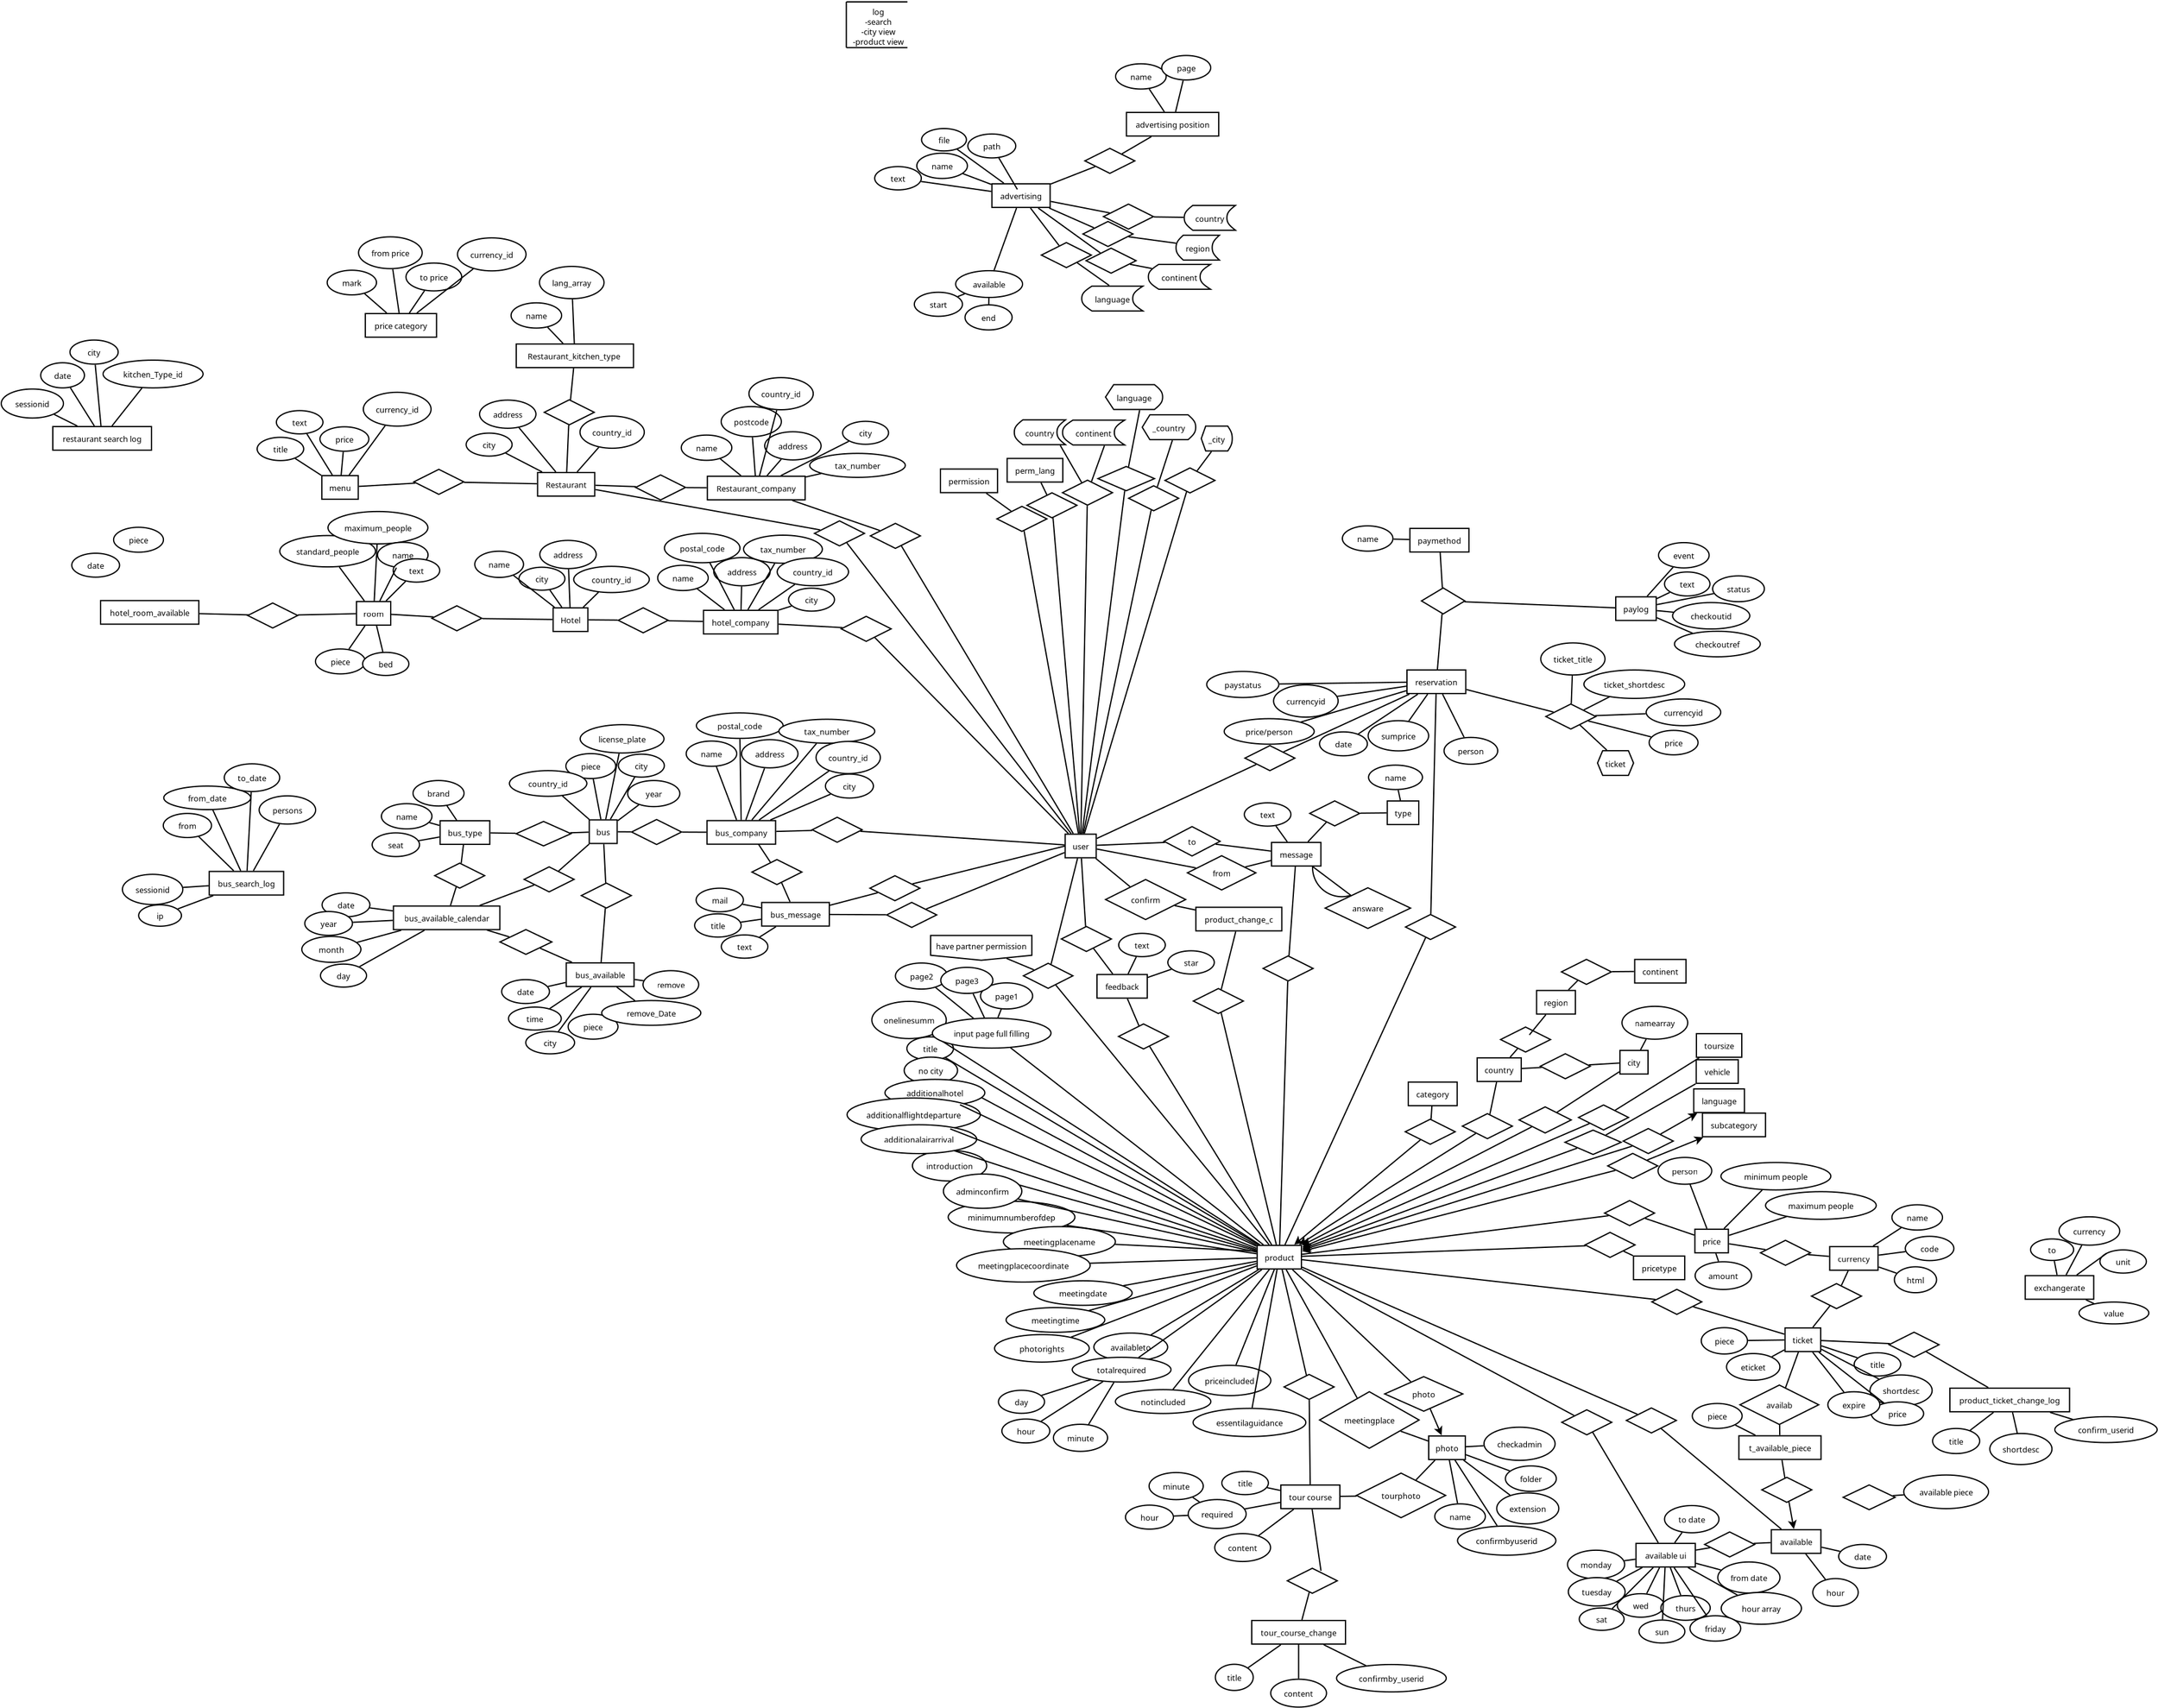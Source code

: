 <?xml version="1.0" encoding="UTF-8"?>
<dia:diagram xmlns:dia="http://www.lysator.liu.se/~alla/dia/">
  <dia:layer name="Background" visible="true" connectable="true" active="true">
    <dia:object type="Flowchart - Box" version="0" id="O0">
      <dia:attribute name="obj_pos">
        <dia:point val="26.718,13.5"/>
      </dia:attribute>
      <dia:attribute name="obj_bb">
        <dia:rectangle val="26.668,13.45;30.333,15.45"/>
      </dia:attribute>
      <dia:attribute name="elem_corner">
        <dia:point val="26.718,13.5"/>
      </dia:attribute>
      <dia:attribute name="elem_width">
        <dia:real val="3.565"/>
      </dia:attribute>
      <dia:attribute name="elem_height">
        <dia:real val="1.9"/>
      </dia:attribute>
      <dia:attribute name="show_background">
        <dia:boolean val="true"/>
      </dia:attribute>
      <dia:attribute name="padding">
        <dia:real val="0.5"/>
      </dia:attribute>
      <dia:attribute name="text">
        <dia:composite type="text">
          <dia:attribute name="string">
            <dia:string>#product#</dia:string>
          </dia:attribute>
          <dia:attribute name="font">
            <dia:font family="sans" style="0" name="Helvetica"/>
          </dia:attribute>
          <dia:attribute name="height">
            <dia:real val="0.8"/>
          </dia:attribute>
          <dia:attribute name="pos">
            <dia:point val="28.5,14.644"/>
          </dia:attribute>
          <dia:attribute name="color">
            <dia:color val="#000000ff"/>
          </dia:attribute>
          <dia:attribute name="alignment">
            <dia:enum val="1"/>
          </dia:attribute>
        </dia:composite>
      </dia:attribute>
    </dia:object>
    <dia:object type="Flowchart - Box" version="0" id="O1">
      <dia:attribute name="obj_pos">
        <dia:point val="44.426,-1.6"/>
      </dia:attribute>
      <dia:attribute name="obj_bb">
        <dia:rectangle val="44.376,-1.65;48.024,0.35"/>
      </dia:attribute>
      <dia:attribute name="elem_corner">
        <dia:point val="44.426,-1.6"/>
      </dia:attribute>
      <dia:attribute name="elem_width">
        <dia:real val="3.548"/>
      </dia:attribute>
      <dia:attribute name="elem_height">
        <dia:real val="1.9"/>
      </dia:attribute>
      <dia:attribute name="show_background">
        <dia:boolean val="true"/>
      </dia:attribute>
      <dia:attribute name="padding">
        <dia:real val="0.5"/>
      </dia:attribute>
      <dia:attribute name="text">
        <dia:composite type="text">
          <dia:attribute name="string">
            <dia:string>#country#</dia:string>
          </dia:attribute>
          <dia:attribute name="font">
            <dia:font family="sans" style="0" name="Helvetica"/>
          </dia:attribute>
          <dia:attribute name="height">
            <dia:real val="0.8"/>
          </dia:attribute>
          <dia:attribute name="pos">
            <dia:point val="46.2,-0.456"/>
          </dia:attribute>
          <dia:attribute name="color">
            <dia:color val="#000000ff"/>
          </dia:attribute>
          <dia:attribute name="alignment">
            <dia:enum val="1"/>
          </dia:attribute>
        </dia:composite>
      </dia:attribute>
    </dia:object>
    <dia:object type="Flowchart - Box" version="0" id="O2">
      <dia:attribute name="obj_pos">
        <dia:point val="55.92,-2.2"/>
      </dia:attribute>
      <dia:attribute name="obj_bb">
        <dia:rectangle val="55.87,-2.25;58.23,-0.25"/>
      </dia:attribute>
      <dia:attribute name="elem_corner">
        <dia:point val="55.92,-2.2"/>
      </dia:attribute>
      <dia:attribute name="elem_width">
        <dia:real val="2.26"/>
      </dia:attribute>
      <dia:attribute name="elem_height">
        <dia:real val="1.9"/>
      </dia:attribute>
      <dia:attribute name="show_background">
        <dia:boolean val="true"/>
      </dia:attribute>
      <dia:attribute name="padding">
        <dia:real val="0.5"/>
      </dia:attribute>
      <dia:attribute name="text">
        <dia:composite type="text">
          <dia:attribute name="string">
            <dia:string>#city#</dia:string>
          </dia:attribute>
          <dia:attribute name="font">
            <dia:font family="sans" style="0" name="Helvetica"/>
          </dia:attribute>
          <dia:attribute name="height">
            <dia:real val="0.8"/>
          </dia:attribute>
          <dia:attribute name="pos">
            <dia:point val="57.05,-1.056"/>
          </dia:attribute>
          <dia:attribute name="color">
            <dia:color val="#000000ff"/>
          </dia:attribute>
          <dia:attribute name="alignment">
            <dia:enum val="1"/>
          </dia:attribute>
        </dia:composite>
      </dia:attribute>
    </dia:object>
    <dia:object type="Flowchart - Box" version="0" id="O3">
      <dia:attribute name="obj_pos">
        <dia:point val="38.884,0.35"/>
      </dia:attribute>
      <dia:attribute name="obj_bb">
        <dia:rectangle val="38.834,0.3;42.866,2.3"/>
      </dia:attribute>
      <dia:attribute name="elem_corner">
        <dia:point val="38.884,0.35"/>
      </dia:attribute>
      <dia:attribute name="elem_width">
        <dia:real val="3.933"/>
      </dia:attribute>
      <dia:attribute name="elem_height">
        <dia:real val="1.9"/>
      </dia:attribute>
      <dia:attribute name="show_background">
        <dia:boolean val="true"/>
      </dia:attribute>
      <dia:attribute name="padding">
        <dia:real val="0.5"/>
      </dia:attribute>
      <dia:attribute name="text">
        <dia:composite type="text">
          <dia:attribute name="string">
            <dia:string>#category#</dia:string>
          </dia:attribute>
          <dia:attribute name="font">
            <dia:font family="sans" style="0" name="Helvetica"/>
          </dia:attribute>
          <dia:attribute name="height">
            <dia:real val="0.8"/>
          </dia:attribute>
          <dia:attribute name="pos">
            <dia:point val="40.85,1.494"/>
          </dia:attribute>
          <dia:attribute name="color">
            <dia:color val="#000000ff"/>
          </dia:attribute>
          <dia:attribute name="alignment">
            <dia:enum val="1"/>
          </dia:attribute>
        </dia:composite>
      </dia:attribute>
    </dia:object>
    <dia:object type="Flowchart - Diamond" version="0" id="O4">
      <dia:attribute name="obj_pos">
        <dia:point val="38.639,3.345"/>
      </dia:attribute>
      <dia:attribute name="obj_bb">
        <dia:rectangle val="38.589,3.295;42.711,5.405"/>
      </dia:attribute>
      <dia:attribute name="elem_corner">
        <dia:point val="38.639,3.345"/>
      </dia:attribute>
      <dia:attribute name="elem_width">
        <dia:real val="4.021"/>
      </dia:attribute>
      <dia:attribute name="elem_height">
        <dia:real val="2.011"/>
      </dia:attribute>
      <dia:attribute name="show_background">
        <dia:boolean val="true"/>
      </dia:attribute>
      <dia:attribute name="padding">
        <dia:real val="0.354"/>
      </dia:attribute>
      <dia:attribute name="text">
        <dia:composite type="text">
          <dia:attribute name="string">
            <dia:string>##</dia:string>
          </dia:attribute>
          <dia:attribute name="font">
            <dia:font family="sans" style="0" name="Helvetica"/>
          </dia:attribute>
          <dia:attribute name="height">
            <dia:real val="0.8"/>
          </dia:attribute>
          <dia:attribute name="pos">
            <dia:point val="40.65,4.544"/>
          </dia:attribute>
          <dia:attribute name="color">
            <dia:color val="#000000ff"/>
          </dia:attribute>
          <dia:attribute name="alignment">
            <dia:enum val="1"/>
          </dia:attribute>
        </dia:composite>
      </dia:attribute>
    </dia:object>
    <dia:object type="Flowchart - Diamond" version="0" id="O5">
      <dia:attribute name="obj_pos">
        <dia:point val="43.239,2.895"/>
      </dia:attribute>
      <dia:attribute name="obj_bb">
        <dia:rectangle val="43.189,2.845;47.311,4.955"/>
      </dia:attribute>
      <dia:attribute name="elem_corner">
        <dia:point val="43.239,2.895"/>
      </dia:attribute>
      <dia:attribute name="elem_width">
        <dia:real val="4.021"/>
      </dia:attribute>
      <dia:attribute name="elem_height">
        <dia:real val="2.011"/>
      </dia:attribute>
      <dia:attribute name="show_background">
        <dia:boolean val="true"/>
      </dia:attribute>
      <dia:attribute name="padding">
        <dia:real val="0.354"/>
      </dia:attribute>
      <dia:attribute name="text">
        <dia:composite type="text">
          <dia:attribute name="string">
            <dia:string>##</dia:string>
          </dia:attribute>
          <dia:attribute name="font">
            <dia:font family="sans" style="0" name="Helvetica"/>
          </dia:attribute>
          <dia:attribute name="height">
            <dia:real val="0.8"/>
          </dia:attribute>
          <dia:attribute name="pos">
            <dia:point val="45.25,4.094"/>
          </dia:attribute>
          <dia:attribute name="color">
            <dia:color val="#000000ff"/>
          </dia:attribute>
          <dia:attribute name="alignment">
            <dia:enum val="1"/>
          </dia:attribute>
        </dia:composite>
      </dia:attribute>
    </dia:object>
    <dia:object type="Flowchart - Diamond" version="0" id="O6">
      <dia:attribute name="obj_pos">
        <dia:point val="47.801,2.35"/>
      </dia:attribute>
      <dia:attribute name="obj_bb">
        <dia:rectangle val="47.751,2.3;52.049,4.5"/>
      </dia:attribute>
      <dia:attribute name="elem_corner">
        <dia:point val="47.801,2.35"/>
      </dia:attribute>
      <dia:attribute name="elem_width">
        <dia:real val="4.199"/>
      </dia:attribute>
      <dia:attribute name="elem_height">
        <dia:real val="2.099"/>
      </dia:attribute>
      <dia:attribute name="show_background">
        <dia:boolean val="true"/>
      </dia:attribute>
      <dia:attribute name="padding">
        <dia:real val="0.354"/>
      </dia:attribute>
      <dia:attribute name="text">
        <dia:composite type="text">
          <dia:attribute name="string">
            <dia:string>##</dia:string>
          </dia:attribute>
          <dia:attribute name="font">
            <dia:font family="sans" style="0" name="Helvetica"/>
          </dia:attribute>
          <dia:attribute name="height">
            <dia:real val="0.8"/>
          </dia:attribute>
          <dia:attribute name="pos">
            <dia:point val="49.9,3.594"/>
          </dia:attribute>
          <dia:attribute name="color">
            <dia:color val="#000000ff"/>
          </dia:attribute>
          <dia:attribute name="alignment">
            <dia:enum val="1"/>
          </dia:attribute>
        </dia:composite>
      </dia:attribute>
    </dia:object>
    <dia:object type="Standard - Line" version="0" id="O7">
      <dia:attribute name="obj_pos">
        <dia:point val="30.332,13.504"/>
      </dia:attribute>
      <dia:attribute name="obj_bb">
        <dia:rectangle val="30.265,3.891;48.885,13.572"/>
      </dia:attribute>
      <dia:attribute name="conn_endpoints">
        <dia:point val="30.332,13.504"/>
        <dia:point val="48.818,3.959"/>
      </dia:attribute>
      <dia:attribute name="numcp">
        <dia:int val="1"/>
      </dia:attribute>
      <dia:attribute name="start_arrow">
        <dia:enum val="22"/>
      </dia:attribute>
      <dia:attribute name="start_arrow_length">
        <dia:real val="0.5"/>
      </dia:attribute>
      <dia:attribute name="start_arrow_width">
        <dia:real val="0.5"/>
      </dia:attribute>
      <dia:connections>
        <dia:connection handle="0" to="O0" connection="16"/>
        <dia:connection handle="1" to="O6" connection="16"/>
      </dia:connections>
    </dia:object>
    <dia:object type="Standard - Line" version="0" id="O8">
      <dia:attribute name="obj_pos">
        <dia:point val="50.853,2.78"/>
      </dia:attribute>
      <dia:attribute name="obj_bb">
        <dia:rectangle val="50.784,-0.554;55.943,2.849"/>
      </dia:attribute>
      <dia:attribute name="conn_endpoints">
        <dia:point val="50.853,2.78"/>
        <dia:point val="55.873,-0.485"/>
      </dia:attribute>
      <dia:attribute name="numcp">
        <dia:int val="1"/>
      </dia:attribute>
      <dia:connections>
        <dia:connection handle="0" to="O6" connection="16"/>
        <dia:connection handle="1" to="O2" connection="16"/>
      </dia:connections>
    </dia:object>
    <dia:object type="Standard - Line" version="0" id="O9">
      <dia:attribute name="obj_pos">
        <dia:point val="30.088,13.45"/>
      </dia:attribute>
      <dia:attribute name="obj_bb">
        <dia:rectangle val="30.019,4.419;44.386,13.519"/>
      </dia:attribute>
      <dia:attribute name="conn_endpoints">
        <dia:point val="30.088,13.45"/>
        <dia:point val="44.317,4.488"/>
      </dia:attribute>
      <dia:attribute name="numcp">
        <dia:int val="1"/>
      </dia:attribute>
      <dia:attribute name="start_arrow">
        <dia:enum val="22"/>
      </dia:attribute>
      <dia:attribute name="start_arrow_length">
        <dia:real val="0.5"/>
      </dia:attribute>
      <dia:attribute name="start_arrow_width">
        <dia:real val="0.5"/>
      </dia:attribute>
      <dia:connections>
        <dia:connection handle="0" to="O0" connection="16"/>
        <dia:connection handle="1" to="O5" connection="16"/>
      </dia:connections>
    </dia:object>
    <dia:object type="Standard - Line" version="0" id="O10">
      <dia:attribute name="obj_pos">
        <dia:point val="45.45,2.944"/>
      </dia:attribute>
      <dia:attribute name="obj_bb">
        <dia:rectangle val="45.39,0.291;46.05,3.003"/>
      </dia:attribute>
      <dia:attribute name="conn_endpoints">
        <dia:point val="45.45,2.944"/>
        <dia:point val="45.991,0.35"/>
      </dia:attribute>
      <dia:attribute name="numcp">
        <dia:int val="1"/>
      </dia:attribute>
      <dia:connections>
        <dia:connection handle="0" to="O5" connection="16"/>
        <dia:connection handle="1" to="O1" connection="16"/>
      </dia:connections>
    </dia:object>
    <dia:object type="Standard - Line" version="0" id="O11">
      <dia:attribute name="obj_pos">
        <dia:point val="29.703,13.45"/>
      </dia:attribute>
      <dia:attribute name="obj_bb">
        <dia:rectangle val="29.633,4.938;39.928,13.52"/>
      </dia:attribute>
      <dia:attribute name="conn_endpoints">
        <dia:point val="29.703,13.45"/>
        <dia:point val="39.858,5.009"/>
      </dia:attribute>
      <dia:attribute name="numcp">
        <dia:int val="1"/>
      </dia:attribute>
      <dia:attribute name="start_arrow">
        <dia:enum val="22"/>
      </dia:attribute>
      <dia:attribute name="start_arrow_length">
        <dia:real val="0.5"/>
      </dia:attribute>
      <dia:attribute name="start_arrow_width">
        <dia:real val="0.5"/>
      </dia:attribute>
      <dia:connections>
        <dia:connection handle="0" to="O0" connection="16"/>
        <dia:connection handle="1" to="O4" connection="16"/>
      </dia:connections>
    </dia:object>
    <dia:object type="Standard - Line" version="0" id="O12">
      <dia:attribute name="obj_pos">
        <dia:point val="40.717,3.328"/>
      </dia:attribute>
      <dia:attribute name="obj_bb">
        <dia:rectangle val="40.664,2.224;40.839,3.381"/>
      </dia:attribute>
      <dia:attribute name="conn_endpoints">
        <dia:point val="40.717,3.328"/>
        <dia:point val="40.786,2.277"/>
      </dia:attribute>
      <dia:attribute name="numcp">
        <dia:int val="1"/>
      </dia:attribute>
      <dia:connections>
        <dia:connection handle="0" to="O4" connection="16"/>
        <dia:connection handle="1" to="O3" connection="16"/>
      </dia:connections>
    </dia:object>
    <dia:object type="Flowchart - Ellipse" version="0" id="O13">
      <dia:attribute name="obj_pos">
        <dia:point val="-1.474,-3.287"/>
      </dia:attribute>
      <dia:attribute name="obj_bb">
        <dia:rectangle val="-1.524,-3.337;2.324,-1.363"/>
      </dia:attribute>
      <dia:attribute name="elem_corner">
        <dia:point val="-1.474,-3.287"/>
      </dia:attribute>
      <dia:attribute name="elem_width">
        <dia:real val="3.747"/>
      </dia:attribute>
      <dia:attribute name="elem_height">
        <dia:real val="1.874"/>
      </dia:attribute>
      <dia:attribute name="show_background">
        <dia:boolean val="true"/>
      </dia:attribute>
      <dia:attribute name="padding">
        <dia:real val="0.354"/>
      </dia:attribute>
      <dia:attribute name="text">
        <dia:composite type="text">
          <dia:attribute name="string">
            <dia:string>#title#</dia:string>
          </dia:attribute>
          <dia:attribute name="font">
            <dia:font family="sans" style="0" name="Helvetica"/>
          </dia:attribute>
          <dia:attribute name="height">
            <dia:real val="0.8"/>
          </dia:attribute>
          <dia:attribute name="pos">
            <dia:point val="0.4,-2.156"/>
          </dia:attribute>
          <dia:attribute name="color">
            <dia:color val="#000000ff"/>
          </dia:attribute>
          <dia:attribute name="alignment">
            <dia:enum val="1"/>
          </dia:attribute>
        </dia:composite>
      </dia:attribute>
    </dia:object>
    <dia:object type="Flowchart - Ellipse" version="0" id="O14">
      <dia:attribute name="obj_pos">
        <dia:point val="-4.296,-6.148"/>
      </dia:attribute>
      <dia:attribute name="obj_bb">
        <dia:rectangle val="-4.346,-6.198;1.746,-3.102"/>
      </dia:attribute>
      <dia:attribute name="elem_corner">
        <dia:point val="-4.296,-6.148"/>
      </dia:attribute>
      <dia:attribute name="elem_width">
        <dia:real val="5.992"/>
      </dia:attribute>
      <dia:attribute name="elem_height">
        <dia:real val="2.996"/>
      </dia:attribute>
      <dia:attribute name="show_background">
        <dia:boolean val="true"/>
      </dia:attribute>
      <dia:attribute name="padding">
        <dia:real val="0.354"/>
      </dia:attribute>
      <dia:attribute name="text">
        <dia:composite type="text">
          <dia:attribute name="string">
            <dia:string>#onelinesumm#</dia:string>
          </dia:attribute>
          <dia:attribute name="font">
            <dia:font family="sans" style="0" name="Helvetica"/>
          </dia:attribute>
          <dia:attribute name="height">
            <dia:real val="0.8"/>
          </dia:attribute>
          <dia:attribute name="pos">
            <dia:point val="-1.3,-4.456"/>
          </dia:attribute>
          <dia:attribute name="color">
            <dia:color val="#000000ff"/>
          </dia:attribute>
          <dia:attribute name="alignment">
            <dia:enum val="1"/>
          </dia:attribute>
        </dia:composite>
      </dia:attribute>
    </dia:object>
    <dia:object type="Flowchart - Ellipse" version="0" id="O15">
      <dia:attribute name="obj_pos">
        <dia:point val="-1.028,5.852"/>
      </dia:attribute>
      <dia:attribute name="obj_bb">
        <dia:rectangle val="-1.078,5.802;5.001,8.368"/>
      </dia:attribute>
      <dia:attribute name="elem_corner">
        <dia:point val="-1.028,5.852"/>
      </dia:attribute>
      <dia:attribute name="elem_width">
        <dia:real val="5.979"/>
      </dia:attribute>
      <dia:attribute name="elem_height">
        <dia:real val="2.466"/>
      </dia:attribute>
      <dia:attribute name="show_background">
        <dia:boolean val="true"/>
      </dia:attribute>
      <dia:attribute name="padding">
        <dia:real val="0.354"/>
      </dia:attribute>
      <dia:attribute name="text">
        <dia:composite type="text">
          <dia:attribute name="string">
            <dia:string>#introduction#</dia:string>
          </dia:attribute>
          <dia:attribute name="font">
            <dia:font family="sans" style="0" name="Helvetica"/>
          </dia:attribute>
          <dia:attribute name="height">
            <dia:real val="0.8"/>
          </dia:attribute>
          <dia:attribute name="pos">
            <dia:point val="1.961,7.279"/>
          </dia:attribute>
          <dia:attribute name="color">
            <dia:color val="#000000ff"/>
          </dia:attribute>
          <dia:attribute name="alignment">
            <dia:enum val="1"/>
          </dia:attribute>
        </dia:composite>
      </dia:attribute>
    </dia:object>
    <dia:object type="Flowchart - Box" version="0" id="O16">
      <dia:attribute name="obj_pos">
        <dia:point val="62.075,-3.55"/>
      </dia:attribute>
      <dia:attribute name="obj_bb">
        <dia:rectangle val="62.025,-3.6;65.775,-1.6"/>
      </dia:attribute>
      <dia:attribute name="elem_corner">
        <dia:point val="62.075,-3.55"/>
      </dia:attribute>
      <dia:attribute name="elem_width">
        <dia:real val="3.65"/>
      </dia:attribute>
      <dia:attribute name="elem_height">
        <dia:real val="1.9"/>
      </dia:attribute>
      <dia:attribute name="show_background">
        <dia:boolean val="true"/>
      </dia:attribute>
      <dia:attribute name="padding">
        <dia:real val="0.5"/>
      </dia:attribute>
      <dia:attribute name="text">
        <dia:composite type="text">
          <dia:attribute name="string">
            <dia:string>#toursize#</dia:string>
          </dia:attribute>
          <dia:attribute name="font">
            <dia:font family="sans" style="0" name="Helvetica"/>
          </dia:attribute>
          <dia:attribute name="height">
            <dia:real val="0.8"/>
          </dia:attribute>
          <dia:attribute name="pos">
            <dia:point val="63.9,-2.406"/>
          </dia:attribute>
          <dia:attribute name="color">
            <dia:color val="#000000ff"/>
          </dia:attribute>
          <dia:attribute name="alignment">
            <dia:enum val="1"/>
          </dia:attribute>
        </dia:composite>
      </dia:attribute>
    </dia:object>
    <dia:object type="Flowchart - Diamond" version="0" id="O17">
      <dia:attribute name="obj_pos">
        <dia:point val="52.589,2.195"/>
      </dia:attribute>
      <dia:attribute name="obj_bb">
        <dia:rectangle val="52.539,2.145;56.661,4.255"/>
      </dia:attribute>
      <dia:attribute name="elem_corner">
        <dia:point val="52.589,2.195"/>
      </dia:attribute>
      <dia:attribute name="elem_width">
        <dia:real val="4.021"/>
      </dia:attribute>
      <dia:attribute name="elem_height">
        <dia:real val="2.011"/>
      </dia:attribute>
      <dia:attribute name="show_background">
        <dia:boolean val="true"/>
      </dia:attribute>
      <dia:attribute name="padding">
        <dia:real val="0.354"/>
      </dia:attribute>
      <dia:attribute name="text">
        <dia:composite type="text">
          <dia:attribute name="string">
            <dia:string>##</dia:string>
          </dia:attribute>
          <dia:attribute name="font">
            <dia:font family="sans" style="0" name="Helvetica"/>
          </dia:attribute>
          <dia:attribute name="height">
            <dia:real val="0.8"/>
          </dia:attribute>
          <dia:attribute name="pos">
            <dia:point val="54.6,3.394"/>
          </dia:attribute>
          <dia:attribute name="color">
            <dia:color val="#000000ff"/>
          </dia:attribute>
          <dia:attribute name="alignment">
            <dia:enum val="1"/>
          </dia:attribute>
        </dia:composite>
      </dia:attribute>
    </dia:object>
    <dia:object type="Standard - Line" version="0" id="O18">
      <dia:attribute name="obj_pos">
        <dia:point val="30.332,13.66"/>
      </dia:attribute>
      <dia:attribute name="obj_bb">
        <dia:rectangle val="30.267,3.62;53.538,13.726"/>
      </dia:attribute>
      <dia:attribute name="conn_endpoints">
        <dia:point val="30.332,13.66"/>
        <dia:point val="53.472,3.686"/>
      </dia:attribute>
      <dia:attribute name="numcp">
        <dia:int val="1"/>
      </dia:attribute>
      <dia:attribute name="start_arrow">
        <dia:enum val="22"/>
      </dia:attribute>
      <dia:attribute name="start_arrow_length">
        <dia:real val="0.5"/>
      </dia:attribute>
      <dia:attribute name="start_arrow_width">
        <dia:real val="0.5"/>
      </dia:attribute>
      <dia:connections>
        <dia:connection handle="0" to="O0" connection="16"/>
        <dia:connection handle="1" to="O17" connection="16"/>
      </dia:connections>
    </dia:object>
    <dia:object type="Standard - Line" version="0" id="O19">
      <dia:attribute name="obj_pos">
        <dia:point val="55.538,2.615"/>
      </dia:attribute>
      <dia:attribute name="obj_bb">
        <dia:rectangle val="55.469,-1.669;62.365,2.684"/>
      </dia:attribute>
      <dia:attribute name="conn_endpoints">
        <dia:point val="55.538,2.615"/>
        <dia:point val="62.296,-1.6"/>
      </dia:attribute>
      <dia:attribute name="numcp">
        <dia:int val="1"/>
      </dia:attribute>
      <dia:connections>
        <dia:connection handle="0" to="O17" connection="16"/>
        <dia:connection handle="1" to="O16" connection="16"/>
      </dia:connections>
    </dia:object>
    <dia:object type="Flowchart - Ellipse" version="0" id="O20">
      <dia:attribute name="obj_pos">
        <dia:point val="1.85,9.951"/>
      </dia:attribute>
      <dia:attribute name="obj_bb">
        <dia:rectangle val="1.8,9.901;12.1,12.55"/>
      </dia:attribute>
      <dia:attribute name="elem_corner">
        <dia:point val="1.85,9.951"/>
      </dia:attribute>
      <dia:attribute name="elem_width">
        <dia:real val="10.199"/>
      </dia:attribute>
      <dia:attribute name="elem_height">
        <dia:real val="2.55"/>
      </dia:attribute>
      <dia:attribute name="show_background">
        <dia:boolean val="true"/>
      </dia:attribute>
      <dia:attribute name="padding">
        <dia:real val="0.354"/>
      </dia:attribute>
      <dia:attribute name="text">
        <dia:composite type="text">
          <dia:attribute name="string">
            <dia:string>#minimumnumberofdep#</dia:string>
          </dia:attribute>
          <dia:attribute name="font">
            <dia:font family="sans" style="0" name="Helvetica"/>
          </dia:attribute>
          <dia:attribute name="height">
            <dia:real val="0.8"/>
          </dia:attribute>
          <dia:attribute name="pos">
            <dia:point val="6.95,11.419"/>
          </dia:attribute>
          <dia:attribute name="color">
            <dia:color val="#000000ff"/>
          </dia:attribute>
          <dia:attribute name="alignment">
            <dia:enum val="1"/>
          </dia:attribute>
        </dia:composite>
      </dia:attribute>
    </dia:object>
    <dia:object type="Flowchart - Ellipse" version="0" id="O21">
      <dia:attribute name="obj_pos">
        <dia:point val="13.576,20.563"/>
      </dia:attribute>
      <dia:attribute name="obj_bb">
        <dia:rectangle val="13.526,20.513;19.565,22.868"/>
      </dia:attribute>
      <dia:attribute name="elem_corner">
        <dia:point val="13.576,20.563"/>
      </dia:attribute>
      <dia:attribute name="elem_width">
        <dia:real val="5.939"/>
      </dia:attribute>
      <dia:attribute name="elem_height">
        <dia:real val="2.255"/>
      </dia:attribute>
      <dia:attribute name="show_background">
        <dia:boolean val="true"/>
      </dia:attribute>
      <dia:attribute name="padding">
        <dia:real val="0.354"/>
      </dia:attribute>
      <dia:attribute name="text">
        <dia:composite type="text">
          <dia:attribute name="string">
            <dia:string>#availableto#</dia:string>
          </dia:attribute>
          <dia:attribute name="font">
            <dia:font family="sans" style="0" name="Helvetica"/>
          </dia:attribute>
          <dia:attribute name="height">
            <dia:real val="0.8"/>
          </dia:attribute>
          <dia:attribute name="pos">
            <dia:point val="16.546,21.885"/>
          </dia:attribute>
          <dia:attribute name="color">
            <dia:color val="#000000ff"/>
          </dia:attribute>
          <dia:attribute name="alignment">
            <dia:enum val="1"/>
          </dia:attribute>
        </dia:composite>
      </dia:attribute>
    </dia:object>
    <dia:object type="Flowchart - Ellipse" version="0" id="O22">
      <dia:attribute name="obj_pos">
        <dia:point val="6.51,18.513"/>
      </dia:attribute>
      <dia:attribute name="obj_bb">
        <dia:rectangle val="6.46,18.463;14.505,20.549"/>
      </dia:attribute>
      <dia:attribute name="elem_corner">
        <dia:point val="6.51,18.513"/>
      </dia:attribute>
      <dia:attribute name="elem_width">
        <dia:real val="7.945"/>
      </dia:attribute>
      <dia:attribute name="elem_height">
        <dia:real val="1.986"/>
      </dia:attribute>
      <dia:attribute name="show_background">
        <dia:boolean val="true"/>
      </dia:attribute>
      <dia:attribute name="padding">
        <dia:real val="0.354"/>
      </dia:attribute>
      <dia:attribute name="text">
        <dia:composite type="text">
          <dia:attribute name="string">
            <dia:string>#meetingtime#</dia:string>
          </dia:attribute>
          <dia:attribute name="font">
            <dia:font family="sans" style="0" name="Helvetica"/>
          </dia:attribute>
          <dia:attribute name="height">
            <dia:real val="0.8"/>
          </dia:attribute>
          <dia:attribute name="pos">
            <dia:point val="10.483,19.7"/>
          </dia:attribute>
          <dia:attribute name="color">
            <dia:color val="#000000ff"/>
          </dia:attribute>
          <dia:attribute name="alignment">
            <dia:enum val="1"/>
          </dia:attribute>
        </dia:composite>
      </dia:attribute>
    </dia:object>
    <dia:object type="Flowchart - Ellipse" version="0" id="O23">
      <dia:attribute name="obj_pos">
        <dia:point val="8.745,16.352"/>
      </dia:attribute>
      <dia:attribute name="obj_bb">
        <dia:rectangle val="8.695,16.302;16.706,18.38"/>
      </dia:attribute>
      <dia:attribute name="elem_corner">
        <dia:point val="8.745,16.352"/>
      </dia:attribute>
      <dia:attribute name="elem_width">
        <dia:real val="7.911"/>
      </dia:attribute>
      <dia:attribute name="elem_height">
        <dia:real val="1.978"/>
      </dia:attribute>
      <dia:attribute name="show_background">
        <dia:boolean val="true"/>
      </dia:attribute>
      <dia:attribute name="padding">
        <dia:real val="0.354"/>
      </dia:attribute>
      <dia:attribute name="text">
        <dia:composite type="text">
          <dia:attribute name="string">
            <dia:string>#meetingdate#</dia:string>
          </dia:attribute>
          <dia:attribute name="font">
            <dia:font family="sans" style="0" name="Helvetica"/>
          </dia:attribute>
          <dia:attribute name="height">
            <dia:real val="0.8"/>
          </dia:attribute>
          <dia:attribute name="pos">
            <dia:point val="12.7,17.535"/>
          </dia:attribute>
          <dia:attribute name="color">
            <dia:color val="#000000ff"/>
          </dia:attribute>
          <dia:attribute name="alignment">
            <dia:enum val="1"/>
          </dia:attribute>
        </dia:composite>
      </dia:attribute>
    </dia:object>
    <dia:object type="Flowchart - Ellipse" version="0" id="O24">
      <dia:attribute name="obj_pos">
        <dia:point val="6.294,11.99"/>
      </dia:attribute>
      <dia:attribute name="obj_bb">
        <dia:rectangle val="6.244,11.94;15.356,14.465"/>
      </dia:attribute>
      <dia:attribute name="elem_corner">
        <dia:point val="6.294,11.99"/>
      </dia:attribute>
      <dia:attribute name="elem_width">
        <dia:real val="9.013"/>
      </dia:attribute>
      <dia:attribute name="elem_height">
        <dia:real val="2.426"/>
      </dia:attribute>
      <dia:attribute name="show_background">
        <dia:boolean val="true"/>
      </dia:attribute>
      <dia:attribute name="padding">
        <dia:real val="0.354"/>
      </dia:attribute>
      <dia:attribute name="text">
        <dia:composite type="text">
          <dia:attribute name="string">
            <dia:string>#meetingplacename#</dia:string>
          </dia:attribute>
          <dia:attribute name="font">
            <dia:font family="sans" style="0" name="Helvetica"/>
          </dia:attribute>
          <dia:attribute name="height">
            <dia:real val="0.8"/>
          </dia:attribute>
          <dia:attribute name="pos">
            <dia:point val="10.8,13.397"/>
          </dia:attribute>
          <dia:attribute name="color">
            <dia:color val="#000000ff"/>
          </dia:attribute>
          <dia:attribute name="alignment">
            <dia:enum val="1"/>
          </dia:attribute>
        </dia:composite>
      </dia:attribute>
    </dia:object>
    <dia:object type="Flowchart - Ellipse" version="0" id="O25">
      <dia:attribute name="obj_pos">
        <dia:point val="2.524,13.768"/>
      </dia:attribute>
      <dia:attribute name="obj_bb">
        <dia:rectangle val="2.474,13.718;13.326,16.506"/>
      </dia:attribute>
      <dia:attribute name="elem_corner">
        <dia:point val="2.524,13.768"/>
      </dia:attribute>
      <dia:attribute name="elem_width">
        <dia:real val="10.753"/>
      </dia:attribute>
      <dia:attribute name="elem_height">
        <dia:real val="2.688"/>
      </dia:attribute>
      <dia:attribute name="show_background">
        <dia:boolean val="true"/>
      </dia:attribute>
      <dia:attribute name="padding">
        <dia:real val="0.354"/>
      </dia:attribute>
      <dia:attribute name="text">
        <dia:composite type="text">
          <dia:attribute name="string">
            <dia:string>#meetingplacecoordinate#</dia:string>
          </dia:attribute>
          <dia:attribute name="font">
            <dia:font family="sans" style="0" name="Helvetica"/>
          </dia:attribute>
          <dia:attribute name="height">
            <dia:real val="0.8"/>
          </dia:attribute>
          <dia:attribute name="pos">
            <dia:point val="7.9,15.306"/>
          </dia:attribute>
          <dia:attribute name="color">
            <dia:color val="#000000ff"/>
          </dia:attribute>
          <dia:attribute name="alignment">
            <dia:enum val="1"/>
          </dia:attribute>
        </dia:composite>
      </dia:attribute>
    </dia:object>
    <dia:object type="Standard - Line" version="0" id="O26">
      <dia:attribute name="obj_pos">
        <dia:point val="26.941,13.451"/>
      </dia:attribute>
      <dia:attribute name="obj_bb">
        <dia:rectangle val="0.516,-3.511;27.01,13.52"/>
      </dia:attribute>
      <dia:attribute name="conn_endpoints">
        <dia:point val="26.941,13.451"/>
        <dia:point val="0.585,-3.442"/>
      </dia:attribute>
      <dia:attribute name="numcp">
        <dia:int val="1"/>
      </dia:attribute>
      <dia:connections>
        <dia:connection handle="0" to="O0" connection="16"/>
        <dia:connection handle="1" to="O14" connection="16"/>
      </dia:connections>
    </dia:object>
    <dia:object type="Standard - Line" version="0" id="O27">
      <dia:attribute name="obj_pos">
        <dia:point val="26.84,13.457"/>
      </dia:attribute>
      <dia:attribute name="obj_bb">
        <dia:rectangle val="1.575,-1.675;26.909,13.526"/>
      </dia:attribute>
      <dia:attribute name="conn_endpoints">
        <dia:point val="26.84,13.457"/>
        <dia:point val="1.643,-1.607"/>
      </dia:attribute>
      <dia:attribute name="numcp">
        <dia:int val="1"/>
      </dia:attribute>
      <dia:connections>
        <dia:connection handle="0" to="O0" connection="16"/>
        <dia:connection handle="1" to="O13" connection="16"/>
      </dia:connections>
    </dia:object>
    <dia:object type="Standard - Line" version="0" id="O28">
      <dia:attribute name="obj_pos">
        <dia:point val="26.668,13.941"/>
      </dia:attribute>
      <dia:attribute name="obj_bb">
        <dia:rectangle val="4.429,7.725;26.729,14.003"/>
      </dia:attribute>
      <dia:attribute name="conn_endpoints">
        <dia:point val="26.668,13.941"/>
        <dia:point val="4.49,7.787"/>
      </dia:attribute>
      <dia:attribute name="numcp">
        <dia:int val="1"/>
      </dia:attribute>
      <dia:connections>
        <dia:connection handle="0" to="O0" connection="16"/>
        <dia:connection handle="1" to="O15" connection="16"/>
      </dia:connections>
    </dia:object>
    <dia:object type="Standard - Line" version="0" id="O29">
      <dia:attribute name="obj_pos">
        <dia:point val="26.668,14.176"/>
      </dia:attribute>
      <dia:attribute name="obj_bb">
        <dia:rectangle val="11.319,11.831;26.724,14.233"/>
      </dia:attribute>
      <dia:attribute name="conn_endpoints">
        <dia:point val="26.668,14.176"/>
        <dia:point val="11.375,11.888"/>
      </dia:attribute>
      <dia:attribute name="numcp">
        <dia:int val="1"/>
      </dia:attribute>
      <dia:connections>
        <dia:connection handle="0" to="O0" connection="16"/>
        <dia:connection handle="1" to="O20" connection="16"/>
      </dia:connections>
    </dia:object>
    <dia:object type="Standard - Line" version="0" id="O30">
      <dia:attribute name="obj_pos">
        <dia:point val="26.719,13.975"/>
      </dia:attribute>
      <dia:attribute name="obj_bb">
        <dia:rectangle val="15.229,13.368;26.771,14.027"/>
      </dia:attribute>
      <dia:attribute name="conn_endpoints">
        <dia:point val="26.719,13.975"/>
        <dia:point val="15.281,13.42"/>
      </dia:attribute>
      <dia:attribute name="numcp">
        <dia:int val="1"/>
      </dia:attribute>
      <dia:connections>
        <dia:connection handle="0" to="O0" connection="5"/>
        <dia:connection handle="1" to="O24" connection="16"/>
      </dia:connections>
    </dia:object>
    <dia:object type="Standard - Line" version="0" id="O31">
      <dia:attribute name="obj_pos">
        <dia:point val="26.668,14.509"/>
      </dia:attribute>
      <dia:attribute name="obj_bb">
        <dia:rectangle val="13.23,14.457;26.72,14.99"/>
      </dia:attribute>
      <dia:attribute name="conn_endpoints">
        <dia:point val="26.668,14.509"/>
        <dia:point val="13.282,14.939"/>
      </dia:attribute>
      <dia:attribute name="numcp">
        <dia:int val="1"/>
      </dia:attribute>
      <dia:connections>
        <dia:connection handle="0" to="O0" connection="16"/>
        <dia:connection handle="1" to="O25" connection="16"/>
      </dia:connections>
    </dia:object>
    <dia:object type="Standard - Line" version="0" id="O32">
      <dia:attribute name="obj_pos">
        <dia:point val="26.667,14.785"/>
      </dia:attribute>
      <dia:attribute name="obj_bb">
        <dia:rectangle val="15.883,14.727;26.726,16.806"/>
      </dia:attribute>
      <dia:attribute name="conn_endpoints">
        <dia:point val="26.667,14.785"/>
        <dia:point val="15.941,16.748"/>
      </dia:attribute>
      <dia:attribute name="numcp">
        <dia:int val="1"/>
      </dia:attribute>
      <dia:connections>
        <dia:connection handle="0" to="O0" connection="16"/>
        <dia:connection handle="1" to="O23" connection="16"/>
      </dia:connections>
    </dia:object>
    <dia:object type="Standard - Line" version="0" id="O33">
      <dia:attribute name="obj_pos">
        <dia:point val="26.667,14.964"/>
      </dia:attribute>
      <dia:attribute name="obj_bb">
        <dia:rectangle val="13.111,14.903;26.729,18.812"/>
      </dia:attribute>
      <dia:attribute name="conn_endpoints">
        <dia:point val="26.667,14.964"/>
        <dia:point val="13.173,18.751"/>
      </dia:attribute>
      <dia:attribute name="numcp">
        <dia:int val="1"/>
      </dia:attribute>
      <dia:connections>
        <dia:connection handle="0" to="O0" connection="16"/>
        <dia:connection handle="1" to="O22" connection="16"/>
      </dia:connections>
    </dia:object>
    <dia:object type="Standard - Line" version="0" id="O34">
      <dia:attribute name="obj_pos">
        <dia:point val="26.851,15.449"/>
      </dia:attribute>
      <dia:attribute name="obj_bb">
        <dia:rectangle val="18.097,15.38;26.92,20.778"/>
      </dia:attribute>
      <dia:attribute name="conn_endpoints">
        <dia:point val="26.851,15.449"/>
        <dia:point val="18.166,20.709"/>
      </dia:attribute>
      <dia:attribute name="numcp">
        <dia:int val="1"/>
      </dia:attribute>
      <dia:connections>
        <dia:connection handle="0" to="O0" connection="16"/>
        <dia:connection handle="1" to="O21" connection="16"/>
      </dia:connections>
    </dia:object>
    <dia:object type="Flowchart - Ellipse" version="0" id="O35">
      <dia:attribute name="obj_pos">
        <dia:point val="11.835,22.515"/>
      </dia:attribute>
      <dia:attribute name="obj_bb">
        <dia:rectangle val="11.784,22.465;19.834,24.552"/>
      </dia:attribute>
      <dia:attribute name="elem_corner">
        <dia:point val="11.835,22.515"/>
      </dia:attribute>
      <dia:attribute name="elem_width">
        <dia:real val="7.949"/>
      </dia:attribute>
      <dia:attribute name="elem_height">
        <dia:real val="1.987"/>
      </dia:attribute>
      <dia:attribute name="show_background">
        <dia:boolean val="true"/>
      </dia:attribute>
      <dia:attribute name="padding">
        <dia:real val="0.354"/>
      </dia:attribute>
      <dia:attribute name="text">
        <dia:composite type="text">
          <dia:attribute name="string">
            <dia:string>#totalrequired#</dia:string>
          </dia:attribute>
          <dia:attribute name="font">
            <dia:font family="sans" style="0" name="Helvetica"/>
          </dia:attribute>
          <dia:attribute name="height">
            <dia:real val="0.8"/>
          </dia:attribute>
          <dia:attribute name="pos">
            <dia:point val="15.809,23.703"/>
          </dia:attribute>
          <dia:attribute name="color">
            <dia:color val="#000000ff"/>
          </dia:attribute>
          <dia:attribute name="alignment">
            <dia:enum val="1"/>
          </dia:attribute>
        </dia:composite>
      </dia:attribute>
    </dia:object>
    <dia:object type="Flowchart - Ellipse" version="0" id="O36">
      <dia:attribute name="obj_pos">
        <dia:point val="5.895,25.172"/>
      </dia:attribute>
      <dia:attribute name="obj_bb">
        <dia:rectangle val="5.845,25.122;9.655,27.078"/>
      </dia:attribute>
      <dia:attribute name="elem_corner">
        <dia:point val="5.895,25.172"/>
      </dia:attribute>
      <dia:attribute name="elem_width">
        <dia:real val="3.711"/>
      </dia:attribute>
      <dia:attribute name="elem_height">
        <dia:real val="1.855"/>
      </dia:attribute>
      <dia:attribute name="show_background">
        <dia:boolean val="true"/>
      </dia:attribute>
      <dia:attribute name="padding">
        <dia:real val="0.354"/>
      </dia:attribute>
      <dia:attribute name="text">
        <dia:composite type="text">
          <dia:attribute name="string">
            <dia:string>#day#</dia:string>
          </dia:attribute>
          <dia:attribute name="font">
            <dia:font family="sans" style="0" name="Helvetica"/>
          </dia:attribute>
          <dia:attribute name="height">
            <dia:real val="0.8"/>
          </dia:attribute>
          <dia:attribute name="pos">
            <dia:point val="7.75,26.294"/>
          </dia:attribute>
          <dia:attribute name="color">
            <dia:color val="#000000ff"/>
          </dia:attribute>
          <dia:attribute name="alignment">
            <dia:enum val="1"/>
          </dia:attribute>
        </dia:composite>
      </dia:attribute>
    </dia:object>
    <dia:object type="Flowchart - Ellipse" version="0" id="O37">
      <dia:attribute name="obj_pos">
        <dia:point val="6.171,27.486"/>
      </dia:attribute>
      <dia:attribute name="obj_bb">
        <dia:rectangle val="6.121,27.436;10.079,29.464"/>
      </dia:attribute>
      <dia:attribute name="elem_corner">
        <dia:point val="6.171,27.486"/>
      </dia:attribute>
      <dia:attribute name="elem_width">
        <dia:real val="3.857"/>
      </dia:attribute>
      <dia:attribute name="elem_height">
        <dia:real val="1.929"/>
      </dia:attribute>
      <dia:attribute name="show_background">
        <dia:boolean val="true"/>
      </dia:attribute>
      <dia:attribute name="padding">
        <dia:real val="0.354"/>
      </dia:attribute>
      <dia:attribute name="text">
        <dia:composite type="text">
          <dia:attribute name="string">
            <dia:string>#hour#</dia:string>
          </dia:attribute>
          <dia:attribute name="font">
            <dia:font family="sans" style="0" name="Helvetica"/>
          </dia:attribute>
          <dia:attribute name="height">
            <dia:real val="0.8"/>
          </dia:attribute>
          <dia:attribute name="pos">
            <dia:point val="8.1,28.644"/>
          </dia:attribute>
          <dia:attribute name="color">
            <dia:color val="#000000ff"/>
          </dia:attribute>
          <dia:attribute name="alignment">
            <dia:enum val="1"/>
          </dia:attribute>
        </dia:composite>
      </dia:attribute>
    </dia:object>
    <dia:object type="Flowchart - Ellipse" version="0" id="O38">
      <dia:attribute name="obj_pos">
        <dia:point val="10.319,27.91"/>
      </dia:attribute>
      <dia:attribute name="obj_bb">
        <dia:rectangle val="10.269,27.86;14.731,30.14"/>
      </dia:attribute>
      <dia:attribute name="elem_corner">
        <dia:point val="10.319,27.91"/>
      </dia:attribute>
      <dia:attribute name="elem_width">
        <dia:real val="4.361"/>
      </dia:attribute>
      <dia:attribute name="elem_height">
        <dia:real val="2.181"/>
      </dia:attribute>
      <dia:attribute name="show_background">
        <dia:boolean val="true"/>
      </dia:attribute>
      <dia:attribute name="padding">
        <dia:real val="0.354"/>
      </dia:attribute>
      <dia:attribute name="text">
        <dia:composite type="text">
          <dia:attribute name="string">
            <dia:string>#minute#</dia:string>
          </dia:attribute>
          <dia:attribute name="font">
            <dia:font family="sans" style="0" name="Helvetica"/>
          </dia:attribute>
          <dia:attribute name="height">
            <dia:real val="0.8"/>
          </dia:attribute>
          <dia:attribute name="pos">
            <dia:point val="12.5,29.194"/>
          </dia:attribute>
          <dia:attribute name="color">
            <dia:color val="#000000ff"/>
          </dia:attribute>
          <dia:attribute name="alignment">
            <dia:enum val="1"/>
          </dia:attribute>
        </dia:composite>
      </dia:attribute>
    </dia:object>
    <dia:object type="Standard - Line" version="0" id="O39">
      <dia:attribute name="obj_pos">
        <dia:point val="15.192,24.534"/>
      </dia:attribute>
      <dia:attribute name="obj_bb">
        <dia:rectangle val="13.086,24.465;15.26,27.982"/>
      </dia:attribute>
      <dia:attribute name="conn_endpoints">
        <dia:point val="15.192,24.534"/>
        <dia:point val="13.155,27.913"/>
      </dia:attribute>
      <dia:attribute name="numcp">
        <dia:int val="1"/>
      </dia:attribute>
      <dia:connections>
        <dia:connection handle="0" to="O35" connection="16"/>
        <dia:connection handle="1" to="O38" connection="16"/>
      </dia:connections>
    </dia:object>
    <dia:object type="Standard - Line" version="0" id="O40">
      <dia:attribute name="obj_pos">
        <dia:point val="13.322,24.308"/>
      </dia:attribute>
      <dia:attribute name="obj_bb">
        <dia:rectangle val="9.295,24.245;13.385,25.646"/>
      </dia:attribute>
      <dia:attribute name="conn_endpoints">
        <dia:point val="13.322,24.308"/>
        <dia:point val="9.358,25.583"/>
      </dia:attribute>
      <dia:attribute name="numcp">
        <dia:int val="1"/>
      </dia:attribute>
      <dia:connections>
        <dia:connection handle="0" to="O35" connection="16"/>
        <dia:connection handle="1" to="O36" connection="16"/>
      </dia:connections>
    </dia:object>
    <dia:object type="Standard - Line" version="0" id="O41">
      <dia:attribute name="obj_pos">
        <dia:point val="14.324,24.46"/>
      </dia:attribute>
      <dia:attribute name="obj_bb">
        <dia:rectangle val="9.259,24.391;14.393,27.732"/>
      </dia:attribute>
      <dia:attribute name="conn_endpoints">
        <dia:point val="14.324,24.46"/>
        <dia:point val="9.328,27.663"/>
      </dia:attribute>
      <dia:attribute name="numcp">
        <dia:int val="1"/>
      </dia:attribute>
      <dia:connections>
        <dia:connection handle="0" to="O35" connection="16"/>
        <dia:connection handle="1" to="O37" connection="16"/>
      </dia:connections>
    </dia:object>
    <dia:object type="Standard - Line" version="0" id="O42">
      <dia:attribute name="obj_pos">
        <dia:point val="17.164,22.542"/>
      </dia:attribute>
      <dia:attribute name="obj_bb">
        <dia:rectangle val="17.094,15.38;27.169,22.612"/>
      </dia:attribute>
      <dia:attribute name="conn_endpoints">
        <dia:point val="17.164,22.542"/>
        <dia:point val="27.099,15.45"/>
      </dia:attribute>
      <dia:attribute name="numcp">
        <dia:int val="1"/>
      </dia:attribute>
      <dia:connections>
        <dia:connection handle="0" to="O35" connection="16"/>
        <dia:connection handle="1" to="O0" connection="16"/>
      </dia:connections>
    </dia:object>
    <dia:object type="Flowchart - Ellipse" version="0" id="O43">
      <dia:attribute name="obj_pos">
        <dia:point val="21.2,23.166"/>
      </dia:attribute>
      <dia:attribute name="obj_bb">
        <dia:rectangle val="21.15,23.116;27.868,25.65"/>
      </dia:attribute>
      <dia:attribute name="elem_corner">
        <dia:point val="21.2,23.166"/>
      </dia:attribute>
      <dia:attribute name="elem_width">
        <dia:real val="6.618"/>
      </dia:attribute>
      <dia:attribute name="elem_height">
        <dia:real val="2.434"/>
      </dia:attribute>
      <dia:attribute name="show_background">
        <dia:boolean val="true"/>
      </dia:attribute>
      <dia:attribute name="padding">
        <dia:real val="0.354"/>
      </dia:attribute>
      <dia:attribute name="text">
        <dia:composite type="text">
          <dia:attribute name="string">
            <dia:string>#priceincluded#</dia:string>
          </dia:attribute>
          <dia:attribute name="font">
            <dia:font family="sans" style="0" name="Helvetica"/>
          </dia:attribute>
          <dia:attribute name="height">
            <dia:real val="0.8"/>
          </dia:attribute>
          <dia:attribute name="pos">
            <dia:point val="24.509,24.577"/>
          </dia:attribute>
          <dia:attribute name="color">
            <dia:color val="#000000ff"/>
          </dia:attribute>
          <dia:attribute name="alignment">
            <dia:enum val="1"/>
          </dia:attribute>
        </dia:composite>
      </dia:attribute>
    </dia:object>
    <dia:object type="Flowchart - Ellipse" version="0" id="O44">
      <dia:attribute name="obj_pos">
        <dia:point val="15.308,25.119"/>
      </dia:attribute>
      <dia:attribute name="obj_bb">
        <dia:rectangle val="15.258,25.069;23.042,27.09"/>
      </dia:attribute>
      <dia:attribute name="elem_corner">
        <dia:point val="15.308,25.119"/>
      </dia:attribute>
      <dia:attribute name="elem_width">
        <dia:real val="7.683"/>
      </dia:attribute>
      <dia:attribute name="elem_height">
        <dia:real val="1.921"/>
      </dia:attribute>
      <dia:attribute name="show_background">
        <dia:boolean val="true"/>
      </dia:attribute>
      <dia:attribute name="padding">
        <dia:real val="0.354"/>
      </dia:attribute>
      <dia:attribute name="text">
        <dia:composite type="text">
          <dia:attribute name="string">
            <dia:string>#notincluded#</dia:string>
          </dia:attribute>
          <dia:attribute name="font">
            <dia:font family="sans" style="0" name="Helvetica"/>
          </dia:attribute>
          <dia:attribute name="height">
            <dia:real val="0.8"/>
          </dia:attribute>
          <dia:attribute name="pos">
            <dia:point val="19.15,26.274"/>
          </dia:attribute>
          <dia:attribute name="color">
            <dia:color val="#000000ff"/>
          </dia:attribute>
          <dia:attribute name="alignment">
            <dia:enum val="1"/>
          </dia:attribute>
        </dia:composite>
      </dia:attribute>
    </dia:object>
    <dia:object type="Flowchart - Ellipse" version="0" id="O45">
      <dia:attribute name="obj_pos">
        <dia:point val="21.562,26.629"/>
      </dia:attribute>
      <dia:attribute name="obj_bb">
        <dia:rectangle val="21.512,26.579;30.688,28.948"/>
      </dia:attribute>
      <dia:attribute name="elem_corner">
        <dia:point val="21.562,26.629"/>
      </dia:attribute>
      <dia:attribute name="elem_width">
        <dia:real val="9.075"/>
      </dia:attribute>
      <dia:attribute name="elem_height">
        <dia:real val="2.269"/>
      </dia:attribute>
      <dia:attribute name="show_background">
        <dia:boolean val="true"/>
      </dia:attribute>
      <dia:attribute name="padding">
        <dia:real val="0.354"/>
      </dia:attribute>
      <dia:attribute name="text">
        <dia:composite type="text">
          <dia:attribute name="string">
            <dia:string>#essentilaguidance#</dia:string>
          </dia:attribute>
          <dia:attribute name="font">
            <dia:font family="sans" style="0" name="Helvetica"/>
          </dia:attribute>
          <dia:attribute name="height">
            <dia:real val="0.8"/>
          </dia:attribute>
          <dia:attribute name="pos">
            <dia:point val="26.1,27.957"/>
          </dia:attribute>
          <dia:attribute name="color">
            <dia:color val="#000000ff"/>
          </dia:attribute>
          <dia:attribute name="alignment">
            <dia:enum val="1"/>
          </dia:attribute>
        </dia:composite>
      </dia:attribute>
    </dia:object>
    <dia:object type="Standard - Line" version="0" id="O46">
      <dia:attribute name="obj_pos">
        <dia:point val="19.938,25.099"/>
      </dia:attribute>
      <dia:attribute name="obj_bb">
        <dia:rectangle val="19.868,15.38;27.766,25.17"/>
      </dia:attribute>
      <dia:attribute name="conn_endpoints">
        <dia:point val="19.938,25.099"/>
        <dia:point val="27.696,15.45"/>
      </dia:attribute>
      <dia:attribute name="numcp">
        <dia:int val="1"/>
      </dia:attribute>
      <dia:connections>
        <dia:connection handle="0" to="O44" connection="16"/>
        <dia:connection handle="1" to="O0" connection="16"/>
      </dia:connections>
    </dia:object>
    <dia:object type="Standard - Line" version="0" id="O47">
      <dia:attribute name="obj_pos">
        <dia:point val="25.012,23.133"/>
      </dia:attribute>
      <dia:attribute name="obj_bb">
        <dia:rectangle val="24.947,15.385;28.163,23.198"/>
      </dia:attribute>
      <dia:attribute name="conn_endpoints">
        <dia:point val="25.012,23.133"/>
        <dia:point val="28.098,15.45"/>
      </dia:attribute>
      <dia:attribute name="numcp">
        <dia:int val="1"/>
      </dia:attribute>
      <dia:connections>
        <dia:connection handle="0" to="O43" connection="16"/>
        <dia:connection handle="1" to="O0" connection="16"/>
      </dia:connections>
    </dia:object>
    <dia:object type="Standard - Line" version="0" id="O48">
      <dia:attribute name="obj_pos">
        <dia:point val="26.312,26.587"/>
      </dia:attribute>
      <dia:attribute name="obj_bb">
        <dia:rectangle val="26.254,15.392;28.378,26.645"/>
      </dia:attribute>
      <dia:attribute name="conn_endpoints">
        <dia:point val="26.312,26.587"/>
        <dia:point val="28.32,15.45"/>
      </dia:attribute>
      <dia:attribute name="numcp">
        <dia:int val="1"/>
      </dia:attribute>
      <dia:connections>
        <dia:connection handle="0" to="O45" connection="16"/>
        <dia:connection handle="1" to="O0" connection="16"/>
      </dia:connections>
    </dia:object>
    <dia:object type="Flowchart - Box" version="0" id="O49">
      <dia:attribute name="obj_pos">
        <dia:point val="61.859,0.9"/>
      </dia:attribute>
      <dia:attribute name="obj_bb">
        <dia:rectangle val="61.809,0.85;65.991,2.85"/>
      </dia:attribute>
      <dia:attribute name="elem_corner">
        <dia:point val="61.859,0.9"/>
      </dia:attribute>
      <dia:attribute name="elem_width">
        <dia:real val="4.082"/>
      </dia:attribute>
      <dia:attribute name="elem_height">
        <dia:real val="1.9"/>
      </dia:attribute>
      <dia:attribute name="show_background">
        <dia:boolean val="true"/>
      </dia:attribute>
      <dia:attribute name="padding">
        <dia:real val="0.5"/>
      </dia:attribute>
      <dia:attribute name="text">
        <dia:composite type="text">
          <dia:attribute name="string">
            <dia:string>#language#</dia:string>
          </dia:attribute>
          <dia:attribute name="font">
            <dia:font family="sans" style="0" name="Helvetica"/>
          </dia:attribute>
          <dia:attribute name="height">
            <dia:real val="0.8"/>
          </dia:attribute>
          <dia:attribute name="pos">
            <dia:point val="63.9,2.044"/>
          </dia:attribute>
          <dia:attribute name="color">
            <dia:color val="#000000ff"/>
          </dia:attribute>
          <dia:attribute name="alignment">
            <dia:enum val="1"/>
          </dia:attribute>
        </dia:composite>
      </dia:attribute>
    </dia:object>
    <dia:object type="Flowchart - Box" version="0" id="O50">
      <dia:attribute name="obj_pos">
        <dia:point val="62.561,2.85"/>
      </dia:attribute>
      <dia:attribute name="obj_bb">
        <dia:rectangle val="62.511,2.8;67.689,4.8"/>
      </dia:attribute>
      <dia:attribute name="elem_corner">
        <dia:point val="62.561,2.85"/>
      </dia:attribute>
      <dia:attribute name="elem_width">
        <dia:real val="5.077"/>
      </dia:attribute>
      <dia:attribute name="elem_height">
        <dia:real val="1.9"/>
      </dia:attribute>
      <dia:attribute name="show_background">
        <dia:boolean val="true"/>
      </dia:attribute>
      <dia:attribute name="padding">
        <dia:real val="0.5"/>
      </dia:attribute>
      <dia:attribute name="text">
        <dia:composite type="text">
          <dia:attribute name="string">
            <dia:string>#subcategory#</dia:string>
          </dia:attribute>
          <dia:attribute name="font">
            <dia:font family="sans" style="0" name="Helvetica"/>
          </dia:attribute>
          <dia:attribute name="height">
            <dia:real val="0.8"/>
          </dia:attribute>
          <dia:attribute name="pos">
            <dia:point val="65.1,3.994"/>
          </dia:attribute>
          <dia:attribute name="color">
            <dia:color val="#000000ff"/>
          </dia:attribute>
          <dia:attribute name="alignment">
            <dia:enum val="1"/>
          </dia:attribute>
        </dia:composite>
      </dia:attribute>
    </dia:object>
    <dia:object type="Flowchart - Box" version="0" id="O51">
      <dia:attribute name="obj_pos">
        <dia:point val="40.526,28.85"/>
      </dia:attribute>
      <dia:attribute name="obj_bb">
        <dia:rectangle val="40.476,28.8;43.524,30.8"/>
      </dia:attribute>
      <dia:attribute name="elem_corner">
        <dia:point val="40.526,28.85"/>
      </dia:attribute>
      <dia:attribute name="elem_width">
        <dia:real val="2.948"/>
      </dia:attribute>
      <dia:attribute name="elem_height">
        <dia:real val="1.9"/>
      </dia:attribute>
      <dia:attribute name="show_background">
        <dia:boolean val="true"/>
      </dia:attribute>
      <dia:attribute name="padding">
        <dia:real val="0.5"/>
      </dia:attribute>
      <dia:attribute name="text">
        <dia:composite type="text">
          <dia:attribute name="string">
            <dia:string>#photo#</dia:string>
          </dia:attribute>
          <dia:attribute name="font">
            <dia:font family="sans" style="0" name="Helvetica"/>
          </dia:attribute>
          <dia:attribute name="height">
            <dia:real val="0.8"/>
          </dia:attribute>
          <dia:attribute name="pos">
            <dia:point val="42,29.994"/>
          </dia:attribute>
          <dia:attribute name="color">
            <dia:color val="#000000ff"/>
          </dia:attribute>
          <dia:attribute name="alignment">
            <dia:enum val="1"/>
          </dia:attribute>
        </dia:composite>
      </dia:attribute>
    </dia:object>
    <dia:object type="Flowchart - Diamond" version="0" id="O52">
      <dia:attribute name="obj_pos">
        <dia:point val="56.189,4.095"/>
      </dia:attribute>
      <dia:attribute name="obj_bb">
        <dia:rectangle val="56.139,4.045;60.261,6.155"/>
      </dia:attribute>
      <dia:attribute name="elem_corner">
        <dia:point val="56.189,4.095"/>
      </dia:attribute>
      <dia:attribute name="elem_width">
        <dia:real val="4.021"/>
      </dia:attribute>
      <dia:attribute name="elem_height">
        <dia:real val="2.011"/>
      </dia:attribute>
      <dia:attribute name="show_background">
        <dia:boolean val="true"/>
      </dia:attribute>
      <dia:attribute name="padding">
        <dia:real val="0.354"/>
      </dia:attribute>
      <dia:attribute name="text">
        <dia:composite type="text">
          <dia:attribute name="string">
            <dia:string>##</dia:string>
          </dia:attribute>
          <dia:attribute name="font">
            <dia:font family="sans" style="0" name="Helvetica"/>
          </dia:attribute>
          <dia:attribute name="height">
            <dia:real val="0.8"/>
          </dia:attribute>
          <dia:attribute name="pos">
            <dia:point val="58.2,5.294"/>
          </dia:attribute>
          <dia:attribute name="color">
            <dia:color val="#000000ff"/>
          </dia:attribute>
          <dia:attribute name="alignment">
            <dia:enum val="1"/>
          </dia:attribute>
        </dia:composite>
      </dia:attribute>
    </dia:object>
    <dia:object type="Flowchart - Diamond" version="0" id="O53">
      <dia:attribute name="obj_pos">
        <dia:point val="54.939,6.095"/>
      </dia:attribute>
      <dia:attribute name="obj_bb">
        <dia:rectangle val="54.889,6.045;59.011,8.155"/>
      </dia:attribute>
      <dia:attribute name="elem_corner">
        <dia:point val="54.939,6.095"/>
      </dia:attribute>
      <dia:attribute name="elem_width">
        <dia:real val="4.021"/>
      </dia:attribute>
      <dia:attribute name="elem_height">
        <dia:real val="2.011"/>
      </dia:attribute>
      <dia:attribute name="show_background">
        <dia:boolean val="true"/>
      </dia:attribute>
      <dia:attribute name="padding">
        <dia:real val="0.354"/>
      </dia:attribute>
      <dia:attribute name="text">
        <dia:composite type="text">
          <dia:attribute name="string">
            <dia:string>##</dia:string>
          </dia:attribute>
          <dia:attribute name="font">
            <dia:font family="sans" style="0" name="Helvetica"/>
          </dia:attribute>
          <dia:attribute name="height">
            <dia:real val="0.8"/>
          </dia:attribute>
          <dia:attribute name="pos">
            <dia:point val="56.95,7.294"/>
          </dia:attribute>
          <dia:attribute name="color">
            <dia:color val="#000000ff"/>
          </dia:attribute>
          <dia:attribute name="alignment">
            <dia:enum val="1"/>
          </dia:attribute>
        </dia:composite>
      </dia:attribute>
    </dia:object>
    <dia:object type="Flowchart - Diamond" version="0" id="O54">
      <dia:attribute name="obj_pos">
        <dia:point val="36.985,24.072"/>
      </dia:attribute>
      <dia:attribute name="obj_bb">
        <dia:rectangle val="36.935,24.022;43.318,26.905"/>
      </dia:attribute>
      <dia:attribute name="elem_corner">
        <dia:point val="36.985,24.072"/>
      </dia:attribute>
      <dia:attribute name="elem_width">
        <dia:real val="6.283"/>
      </dia:attribute>
      <dia:attribute name="elem_height">
        <dia:real val="2.783"/>
      </dia:attribute>
      <dia:attribute name="show_background">
        <dia:boolean val="true"/>
      </dia:attribute>
      <dia:attribute name="padding">
        <dia:real val="0.354"/>
      </dia:attribute>
      <dia:attribute name="text">
        <dia:composite type="text">
          <dia:attribute name="string">
            <dia:string>#photo#</dia:string>
          </dia:attribute>
          <dia:attribute name="font">
            <dia:font family="sans" style="0" name="Helvetica"/>
          </dia:attribute>
          <dia:attribute name="height">
            <dia:real val="0.8"/>
          </dia:attribute>
          <dia:attribute name="pos">
            <dia:point val="40.127,25.658"/>
          </dia:attribute>
          <dia:attribute name="color">
            <dia:color val="#000000ff"/>
          </dia:attribute>
          <dia:attribute name="alignment">
            <dia:enum val="1"/>
          </dia:attribute>
        </dia:composite>
      </dia:attribute>
    </dia:object>
    <dia:object type="Flowchart - Diamond" version="0" id="O55">
      <dia:attribute name="obj_pos">
        <dia:point val="31.742,25.287"/>
      </dia:attribute>
      <dia:attribute name="obj_bb">
        <dia:rectangle val="31.692,25.237;39.804,29.891"/>
      </dia:attribute>
      <dia:attribute name="elem_corner">
        <dia:point val="31.742,25.287"/>
      </dia:attribute>
      <dia:attribute name="elem_width">
        <dia:real val="8.012"/>
      </dia:attribute>
      <dia:attribute name="elem_height">
        <dia:real val="4.554"/>
      </dia:attribute>
      <dia:attribute name="show_background">
        <dia:boolean val="true"/>
      </dia:attribute>
      <dia:attribute name="padding">
        <dia:real val="0.354"/>
      </dia:attribute>
      <dia:attribute name="text">
        <dia:composite type="text">
          <dia:attribute name="string">
            <dia:string>#meetingplace#</dia:string>
          </dia:attribute>
          <dia:attribute name="font">
            <dia:font family="sans" style="0" name="Helvetica"/>
          </dia:attribute>
          <dia:attribute name="height">
            <dia:real val="0.8"/>
          </dia:attribute>
          <dia:attribute name="pos">
            <dia:point val="35.748,27.758"/>
          </dia:attribute>
          <dia:attribute name="color">
            <dia:color val="#000000ff"/>
          </dia:attribute>
          <dia:attribute name="alignment">
            <dia:enum val="1"/>
          </dia:attribute>
        </dia:composite>
      </dia:attribute>
    </dia:object>
    <dia:object type="Standard - Line" version="0" id="O56">
      <dia:attribute name="obj_pos">
        <dia:point val="30.332,13.873"/>
      </dia:attribute>
      <dia:attribute name="obj_bb">
        <dia:rectangle val="30.269,5.445;56.968,14.001"/>
      </dia:attribute>
      <dia:attribute name="conn_endpoints">
        <dia:point val="30.332,13.873"/>
        <dia:point val="56.905,5.508"/>
      </dia:attribute>
      <dia:attribute name="numcp">
        <dia:int val="1"/>
      </dia:attribute>
      <dia:attribute name="start_arrow">
        <dia:enum val="22"/>
      </dia:attribute>
      <dia:attribute name="start_arrow_length">
        <dia:real val="0.5"/>
      </dia:attribute>
      <dia:attribute name="start_arrow_width">
        <dia:real val="0.5"/>
      </dia:attribute>
      <dia:connections>
        <dia:connection handle="0" to="O0" connection="16"/>
        <dia:connection handle="1" to="O52" connection="16"/>
      </dia:connections>
    </dia:object>
    <dia:object type="Standard - Line" version="0" id="O57">
      <dia:attribute name="obj_pos">
        <dia:point val="55.559,7.459"/>
      </dia:attribute>
      <dia:attribute name="obj_bb">
        <dia:rectangle val="30.272,7.398;55.62,14.146"/>
      </dia:attribute>
      <dia:attribute name="conn_endpoints">
        <dia:point val="55.559,7.459"/>
        <dia:point val="30.332,13.977"/>
      </dia:attribute>
      <dia:attribute name="numcp">
        <dia:int val="1"/>
      </dia:attribute>
      <dia:attribute name="end_arrow">
        <dia:enum val="22"/>
      </dia:attribute>
      <dia:attribute name="end_arrow_length">
        <dia:real val="0.5"/>
      </dia:attribute>
      <dia:attribute name="end_arrow_width">
        <dia:real val="0.5"/>
      </dia:attribute>
      <dia:connections>
        <dia:connection handle="0" to="O53" connection="16"/>
        <dia:connection handle="1" to="O0" connection="16"/>
      </dia:connections>
    </dia:object>
    <dia:object type="Standard - Line" version="0" id="O58">
      <dia:attribute name="obj_pos">
        <dia:point val="39.09,24.482"/>
      </dia:attribute>
      <dia:attribute name="obj_bb">
        <dia:rectangle val="29.48,15.374;39.161,24.552"/>
      </dia:attribute>
      <dia:attribute name="conn_endpoints">
        <dia:point val="39.09,24.482"/>
        <dia:point val="29.55,15.445"/>
      </dia:attribute>
      <dia:attribute name="numcp">
        <dia:int val="1"/>
      </dia:attribute>
      <dia:connections>
        <dia:connection handle="0" to="O54" connection="16"/>
        <dia:connection handle="1" to="O0" connection="16"/>
      </dia:connections>
    </dia:object>
    <dia:object type="Standard - Line" version="0" id="O59">
      <dia:attribute name="obj_pos">
        <dia:point val="34.769,25.793"/>
      </dia:attribute>
      <dia:attribute name="obj_bb">
        <dia:rectangle val="28.985,15.382;34.837,25.861"/>
      </dia:attribute>
      <dia:attribute name="conn_endpoints">
        <dia:point val="34.769,25.793"/>
        <dia:point val="29.053,15.45"/>
      </dia:attribute>
      <dia:attribute name="numcp">
        <dia:int val="1"/>
      </dia:attribute>
      <dia:connections>
        <dia:connection handle="0" to="O55" connection="16"/>
        <dia:connection handle="1" to="O0" connection="16"/>
      </dia:connections>
    </dia:object>
    <dia:object type="Standard - Line" version="0" id="O60">
      <dia:attribute name="obj_pos">
        <dia:point val="59.186,4.538"/>
      </dia:attribute>
      <dia:attribute name="obj_bb">
        <dia:rectangle val="59.118,2.782;62.214,4.606"/>
      </dia:attribute>
      <dia:attribute name="conn_endpoints">
        <dia:point val="59.186,4.538"/>
        <dia:point val="62.146,2.85"/>
      </dia:attribute>
      <dia:attribute name="numcp">
        <dia:int val="1"/>
      </dia:attribute>
      <dia:attribute name="end_arrow">
        <dia:enum val="22"/>
      </dia:attribute>
      <dia:attribute name="end_arrow_length">
        <dia:real val="0.5"/>
      </dia:attribute>
      <dia:attribute name="end_arrow_width">
        <dia:real val="0.5"/>
      </dia:attribute>
      <dia:connections>
        <dia:connection handle="0" to="O52" connection="16"/>
        <dia:connection handle="1" to="O49" connection="16"/>
      </dia:connections>
    </dia:object>
    <dia:object type="Standard - Line" version="0" id="O61">
      <dia:attribute name="obj_pos">
        <dia:point val="58.116,6.628"/>
      </dia:attribute>
      <dia:attribute name="obj_bb">
        <dia:rectangle val="58.051,4.727;62.696,6.693"/>
      </dia:attribute>
      <dia:attribute name="conn_endpoints">
        <dia:point val="58.116,6.628"/>
        <dia:point val="62.631,4.8"/>
      </dia:attribute>
      <dia:attribute name="numcp">
        <dia:int val="1"/>
      </dia:attribute>
      <dia:attribute name="end_arrow">
        <dia:enum val="22"/>
      </dia:attribute>
      <dia:attribute name="end_arrow_length">
        <dia:real val="0.5"/>
      </dia:attribute>
      <dia:attribute name="end_arrow_width">
        <dia:real val="0.5"/>
      </dia:attribute>
      <dia:connections>
        <dia:connection handle="0" to="O53" connection="16"/>
        <dia:connection handle="1" to="O50" connection="16"/>
      </dia:connections>
    </dia:object>
    <dia:object type="Standard - Line" version="0" id="O62">
      <dia:attribute name="obj_pos">
        <dia:point val="40.649,26.673"/>
      </dia:attribute>
      <dia:attribute name="obj_bb">
        <dia:rectangle val="40.584,26.608;41.634,28.866"/>
      </dia:attribute>
      <dia:attribute name="conn_endpoints">
        <dia:point val="40.649,26.673"/>
        <dia:point val="41.568,28.8"/>
      </dia:attribute>
      <dia:attribute name="numcp">
        <dia:int val="1"/>
      </dia:attribute>
      <dia:attribute name="end_arrow">
        <dia:enum val="22"/>
      </dia:attribute>
      <dia:attribute name="end_arrow_length">
        <dia:real val="0.5"/>
      </dia:attribute>
      <dia:attribute name="end_arrow_width">
        <dia:real val="0.5"/>
      </dia:attribute>
      <dia:connections>
        <dia:connection handle="0" to="O54" connection="16"/>
        <dia:connection handle="1" to="O51" connection="16"/>
      </dia:connections>
    </dia:object>
    <dia:object type="Flowchart - Box" version="0" id="O63">
      <dia:attribute name="obj_pos">
        <dia:point val="62.059,-1.45"/>
      </dia:attribute>
      <dia:attribute name="obj_bb">
        <dia:rectangle val="62.009,-1.5;65.491,0.5"/>
      </dia:attribute>
      <dia:attribute name="elem_corner">
        <dia:point val="62.059,-1.45"/>
      </dia:attribute>
      <dia:attribute name="elem_width">
        <dia:real val="3.382"/>
      </dia:attribute>
      <dia:attribute name="elem_height">
        <dia:real val="1.9"/>
      </dia:attribute>
      <dia:attribute name="show_background">
        <dia:boolean val="true"/>
      </dia:attribute>
      <dia:attribute name="padding">
        <dia:real val="0.5"/>
      </dia:attribute>
      <dia:attribute name="text">
        <dia:composite type="text">
          <dia:attribute name="string">
            <dia:string>#vehicle#</dia:string>
          </dia:attribute>
          <dia:attribute name="font">
            <dia:font family="sans" style="0" name="Helvetica"/>
          </dia:attribute>
          <dia:attribute name="height">
            <dia:real val="0.8"/>
          </dia:attribute>
          <dia:attribute name="pos">
            <dia:point val="63.75,-0.306"/>
          </dia:attribute>
          <dia:attribute name="color">
            <dia:color val="#000000ff"/>
          </dia:attribute>
          <dia:attribute name="alignment">
            <dia:enum val="1"/>
          </dia:attribute>
        </dia:composite>
      </dia:attribute>
    </dia:object>
    <dia:object type="Flowchart - Diamond" version="0" id="O64">
      <dia:attribute name="obj_pos">
        <dia:point val="51.498,4.221"/>
      </dia:attribute>
      <dia:attribute name="obj_bb">
        <dia:rectangle val="51.448,4.171;56.068,6.227"/>
      </dia:attribute>
      <dia:attribute name="elem_corner">
        <dia:point val="51.498,4.221"/>
      </dia:attribute>
      <dia:attribute name="elem_width">
        <dia:real val="4.52"/>
      </dia:attribute>
      <dia:attribute name="elem_height">
        <dia:real val="1.956"/>
      </dia:attribute>
      <dia:attribute name="show_background">
        <dia:boolean val="true"/>
      </dia:attribute>
      <dia:attribute name="padding">
        <dia:real val="0.354"/>
      </dia:attribute>
      <dia:attribute name="text">
        <dia:composite type="text">
          <dia:attribute name="string">
            <dia:string>##</dia:string>
          </dia:attribute>
          <dia:attribute name="font">
            <dia:font family="sans" style="0" name="Helvetica"/>
          </dia:attribute>
          <dia:attribute name="height">
            <dia:real val="0.8"/>
          </dia:attribute>
          <dia:attribute name="pos">
            <dia:point val="53.758,5.393"/>
          </dia:attribute>
          <dia:attribute name="color">
            <dia:color val="#000000ff"/>
          </dia:attribute>
          <dia:attribute name="alignment">
            <dia:enum val="1"/>
          </dia:attribute>
        </dia:composite>
      </dia:attribute>
    </dia:object>
    <dia:object type="Standard - Line" version="0" id="O65">
      <dia:attribute name="obj_pos">
        <dia:point val="52.471,5.67"/>
      </dia:attribute>
      <dia:attribute name="obj_bb">
        <dia:rectangle val="30.268,5.606;52.535,13.874"/>
      </dia:attribute>
      <dia:attribute name="conn_endpoints">
        <dia:point val="52.471,5.67"/>
        <dia:point val="30.332,13.779"/>
      </dia:attribute>
      <dia:attribute name="numcp">
        <dia:int val="1"/>
      </dia:attribute>
      <dia:attribute name="end_arrow">
        <dia:enum val="22"/>
      </dia:attribute>
      <dia:attribute name="end_arrow_length">
        <dia:real val="0.5"/>
      </dia:attribute>
      <dia:attribute name="end_arrow_width">
        <dia:real val="0.5"/>
      </dia:attribute>
      <dia:connections>
        <dia:connection handle="0" to="O64" connection="16"/>
        <dia:connection handle="1" to="O0" connection="16"/>
      </dia:connections>
    </dia:object>
    <dia:object type="Standard - Line" version="0" id="O66">
      <dia:attribute name="obj_pos">
        <dia:point val="54.783,4.614"/>
      </dia:attribute>
      <dia:attribute name="obj_bb">
        <dia:rectangle val="54.715,0.424;62.079,4.683"/>
      </dia:attribute>
      <dia:attribute name="conn_endpoints">
        <dia:point val="54.783,4.614"/>
        <dia:point val="62.011,0.492"/>
      </dia:attribute>
      <dia:attribute name="numcp">
        <dia:int val="1"/>
      </dia:attribute>
      <dia:connections>
        <dia:connection handle="0" to="O64" connection="16"/>
        <dia:connection handle="1" to="O63" connection="16"/>
      </dia:connections>
    </dia:object>
    <dia:object type="Flowchart - Diamond" version="0" id="O67">
      <dia:attribute name="obj_pos">
        <dia:point val="28.889,23.895"/>
      </dia:attribute>
      <dia:attribute name="obj_bb">
        <dia:rectangle val="28.839,23.845;32.961,25.955"/>
      </dia:attribute>
      <dia:attribute name="elem_corner">
        <dia:point val="28.889,23.895"/>
      </dia:attribute>
      <dia:attribute name="elem_width">
        <dia:real val="4.021"/>
      </dia:attribute>
      <dia:attribute name="elem_height">
        <dia:real val="2.011"/>
      </dia:attribute>
      <dia:attribute name="show_background">
        <dia:boolean val="true"/>
      </dia:attribute>
      <dia:attribute name="padding">
        <dia:real val="0.354"/>
      </dia:attribute>
      <dia:attribute name="text">
        <dia:composite type="text">
          <dia:attribute name="string">
            <dia:string>##</dia:string>
          </dia:attribute>
          <dia:attribute name="font">
            <dia:font family="sans" style="0" name="Helvetica"/>
          </dia:attribute>
          <dia:attribute name="height">
            <dia:real val="0.8"/>
          </dia:attribute>
          <dia:attribute name="pos">
            <dia:point val="30.9,25.094"/>
          </dia:attribute>
          <dia:attribute name="color">
            <dia:color val="#000000ff"/>
          </dia:attribute>
          <dia:attribute name="alignment">
            <dia:enum val="1"/>
          </dia:attribute>
        </dia:composite>
      </dia:attribute>
    </dia:object>
    <dia:object type="Flowchart - Box" version="0" id="O68">
      <dia:attribute name="obj_pos">
        <dia:point val="28.624,32.8"/>
      </dia:attribute>
      <dia:attribute name="obj_bb">
        <dia:rectangle val="28.574,32.75;33.426,34.75"/>
      </dia:attribute>
      <dia:attribute name="elem_corner">
        <dia:point val="28.624,32.8"/>
      </dia:attribute>
      <dia:attribute name="elem_width">
        <dia:real val="4.752"/>
      </dia:attribute>
      <dia:attribute name="elem_height">
        <dia:real val="1.9"/>
      </dia:attribute>
      <dia:attribute name="show_background">
        <dia:boolean val="true"/>
      </dia:attribute>
      <dia:attribute name="padding">
        <dia:real val="0.5"/>
      </dia:attribute>
      <dia:attribute name="text">
        <dia:composite type="text">
          <dia:attribute name="string">
            <dia:string>#tour course#</dia:string>
          </dia:attribute>
          <dia:attribute name="font">
            <dia:font family="sans" style="0" name="Helvetica"/>
          </dia:attribute>
          <dia:attribute name="height">
            <dia:real val="0.8"/>
          </dia:attribute>
          <dia:attribute name="pos">
            <dia:point val="31.0,33.944"/>
          </dia:attribute>
          <dia:attribute name="color">
            <dia:color val="#000000ff"/>
          </dia:attribute>
          <dia:attribute name="alignment">
            <dia:enum val="1"/>
          </dia:attribute>
        </dia:composite>
      </dia:attribute>
    </dia:object>
    <dia:object type="Standard - Line" version="0" id="O69">
      <dia:attribute name="obj_pos">
        <dia:point val="30.989,32.751"/>
      </dia:attribute>
      <dia:attribute name="obj_bb">
        <dia:rectangle val="30.861,25.897;31.039,32.801"/>
      </dia:attribute>
      <dia:attribute name="conn_endpoints">
        <dia:point val="30.989,32.751"/>
        <dia:point val="30.912,25.948"/>
      </dia:attribute>
      <dia:attribute name="numcp">
        <dia:int val="1"/>
      </dia:attribute>
      <dia:connections>
        <dia:connection handle="0" to="O68" connection="16"/>
        <dia:connection handle="1" to="O67" connection="16"/>
      </dia:connections>
    </dia:object>
    <dia:object type="Standard - Line" version="0" id="O70">
      <dia:attribute name="obj_pos">
        <dia:point val="30.683,23.953"/>
      </dia:attribute>
      <dia:attribute name="obj_bb">
        <dia:rectangle val="28.668,15.38;30.742,24.013"/>
      </dia:attribute>
      <dia:attribute name="conn_endpoints">
        <dia:point val="30.683,23.953"/>
        <dia:point val="28.727,15.44"/>
      </dia:attribute>
      <dia:attribute name="numcp">
        <dia:int val="1"/>
      </dia:attribute>
      <dia:connections>
        <dia:connection handle="0" to="O67" connection="16"/>
        <dia:connection handle="1" to="O0" connection="16"/>
      </dia:connections>
    </dia:object>
    <dia:object type="Flowchart - Ellipse" version="0" id="O71">
      <dia:attribute name="obj_pos">
        <dia:point val="23.876,31.701"/>
      </dia:attribute>
      <dia:attribute name="obj_bb">
        <dia:rectangle val="23.826,31.651;27.674,33.624"/>
      </dia:attribute>
      <dia:attribute name="elem_corner">
        <dia:point val="23.876,31.701"/>
      </dia:attribute>
      <dia:attribute name="elem_width">
        <dia:real val="3.747"/>
      </dia:attribute>
      <dia:attribute name="elem_height">
        <dia:real val="1.874"/>
      </dia:attribute>
      <dia:attribute name="show_background">
        <dia:boolean val="true"/>
      </dia:attribute>
      <dia:attribute name="padding">
        <dia:real val="0.354"/>
      </dia:attribute>
      <dia:attribute name="text">
        <dia:composite type="text">
          <dia:attribute name="string">
            <dia:string>#title#</dia:string>
          </dia:attribute>
          <dia:attribute name="font">
            <dia:font family="sans" style="0" name="Helvetica"/>
          </dia:attribute>
          <dia:attribute name="height">
            <dia:real val="0.8"/>
          </dia:attribute>
          <dia:attribute name="pos">
            <dia:point val="25.75,32.832"/>
          </dia:attribute>
          <dia:attribute name="color">
            <dia:color val="#000000ff"/>
          </dia:attribute>
          <dia:attribute name="alignment">
            <dia:enum val="1"/>
          </dia:attribute>
        </dia:composite>
      </dia:attribute>
    </dia:object>
    <dia:object type="Flowchart - Ellipse" version="0" id="O72">
      <dia:attribute name="obj_pos">
        <dia:point val="21.167,33.971"/>
      </dia:attribute>
      <dia:attribute name="obj_bb">
        <dia:rectangle val="21.117,33.921;25.883,36.354"/>
      </dia:attribute>
      <dia:attribute name="elem_corner">
        <dia:point val="21.167,33.971"/>
      </dia:attribute>
      <dia:attribute name="elem_width">
        <dia:real val="4.666"/>
      </dia:attribute>
      <dia:attribute name="elem_height">
        <dia:real val="2.333"/>
      </dia:attribute>
      <dia:attribute name="show_background">
        <dia:boolean val="true"/>
      </dia:attribute>
      <dia:attribute name="padding">
        <dia:real val="0.354"/>
      </dia:attribute>
      <dia:attribute name="text">
        <dia:composite type="text">
          <dia:attribute name="string">
            <dia:string>#required#</dia:string>
          </dia:attribute>
          <dia:attribute name="font">
            <dia:font family="sans" style="0" name="Helvetica"/>
          </dia:attribute>
          <dia:attribute name="height">
            <dia:real val="0.8"/>
          </dia:attribute>
          <dia:attribute name="pos">
            <dia:point val="23.5,35.332"/>
          </dia:attribute>
          <dia:attribute name="color">
            <dia:color val="#000000ff"/>
          </dia:attribute>
          <dia:attribute name="alignment">
            <dia:enum val="1"/>
          </dia:attribute>
        </dia:composite>
      </dia:attribute>
    </dia:object>
    <dia:object type="Flowchart - Ellipse" version="0" id="O73">
      <dia:attribute name="obj_pos">
        <dia:point val="18.019,31.797"/>
      </dia:attribute>
      <dia:attribute name="obj_bb">
        <dia:rectangle val="17.969,31.747;22.431,34.028"/>
      </dia:attribute>
      <dia:attribute name="elem_corner">
        <dia:point val="18.019,31.797"/>
      </dia:attribute>
      <dia:attribute name="elem_width">
        <dia:real val="4.361"/>
      </dia:attribute>
      <dia:attribute name="elem_height">
        <dia:real val="2.181"/>
      </dia:attribute>
      <dia:attribute name="show_background">
        <dia:boolean val="true"/>
      </dia:attribute>
      <dia:attribute name="padding">
        <dia:real val="0.354"/>
      </dia:attribute>
      <dia:attribute name="text">
        <dia:composite type="text">
          <dia:attribute name="string">
            <dia:string>#minute#</dia:string>
          </dia:attribute>
          <dia:attribute name="font">
            <dia:font family="sans" style="0" name="Helvetica"/>
          </dia:attribute>
          <dia:attribute name="height">
            <dia:real val="0.8"/>
          </dia:attribute>
          <dia:attribute name="pos">
            <dia:point val="20.2,33.082"/>
          </dia:attribute>
          <dia:attribute name="color">
            <dia:color val="#000000ff"/>
          </dia:attribute>
          <dia:attribute name="alignment">
            <dia:enum val="1"/>
          </dia:attribute>
        </dia:composite>
      </dia:attribute>
    </dia:object>
    <dia:object type="Flowchart - Ellipse" version="0" id="O74">
      <dia:attribute name="obj_pos">
        <dia:point val="16.119,34.422"/>
      </dia:attribute>
      <dia:attribute name="obj_bb">
        <dia:rectangle val="16.069,34.372;20.031,36.403"/>
      </dia:attribute>
      <dia:attribute name="elem_corner">
        <dia:point val="16.119,34.422"/>
      </dia:attribute>
      <dia:attribute name="elem_width">
        <dia:real val="3.863"/>
      </dia:attribute>
      <dia:attribute name="elem_height">
        <dia:real val="1.931"/>
      </dia:attribute>
      <dia:attribute name="show_background">
        <dia:boolean val="true"/>
      </dia:attribute>
      <dia:attribute name="padding">
        <dia:real val="0.354"/>
      </dia:attribute>
      <dia:attribute name="text">
        <dia:composite type="text">
          <dia:attribute name="string">
            <dia:string>#hour#</dia:string>
          </dia:attribute>
          <dia:attribute name="font">
            <dia:font family="sans" style="0" name="Helvetica"/>
          </dia:attribute>
          <dia:attribute name="height">
            <dia:real val="0.8"/>
          </dia:attribute>
          <dia:attribute name="pos">
            <dia:point val="18.05,35.582"/>
          </dia:attribute>
          <dia:attribute name="color">
            <dia:color val="#000000ff"/>
          </dia:attribute>
          <dia:attribute name="alignment">
            <dia:enum val="1"/>
          </dia:attribute>
        </dia:composite>
      </dia:attribute>
    </dia:object>
    <dia:object type="Standard - Line" version="0" id="O75">
      <dia:attribute name="obj_pos">
        <dia:point val="27.524,33.014"/>
      </dia:attribute>
      <dia:attribute name="obj_bb">
        <dia:rectangle val="27.465,32.954;28.634,33.295"/>
      </dia:attribute>
      <dia:attribute name="conn_endpoints">
        <dia:point val="27.524,33.014"/>
        <dia:point val="28.574,33.236"/>
      </dia:attribute>
      <dia:attribute name="numcp">
        <dia:int val="1"/>
      </dia:attribute>
      <dia:connections>
        <dia:connection handle="0" to="O71" connection="16"/>
        <dia:connection handle="1" to="O68" connection="16"/>
      </dia:connections>
    </dia:object>
    <dia:object type="Standard - Line" version="0" id="O76">
      <dia:attribute name="obj_pos">
        <dia:point val="25.736,34.724"/>
      </dia:attribute>
      <dia:attribute name="obj_bb">
        <dia:rectangle val="25.677,34.141;28.632,34.782"/>
      </dia:attribute>
      <dia:attribute name="conn_endpoints">
        <dia:point val="25.736,34.724"/>
        <dia:point val="28.573,34.199"/>
      </dia:attribute>
      <dia:attribute name="numcp">
        <dia:int val="1"/>
      </dia:attribute>
      <dia:connections>
        <dia:connection handle="0" to="O72" connection="16"/>
        <dia:connection handle="1" to="O68" connection="16"/>
      </dia:connections>
    </dia:object>
    <dia:object type="Standard - Line" version="0" id="O77">
      <dia:attribute name="obj_pos">
        <dia:point val="22.08,34.17"/>
      </dia:attribute>
      <dia:attribute name="obj_bb">
        <dia:rectangle val="21.46,33.724;22.15,34.239"/>
      </dia:attribute>
      <dia:attribute name="conn_endpoints">
        <dia:point val="22.08,34.17"/>
        <dia:point val="21.529,33.794"/>
      </dia:attribute>
      <dia:attribute name="numcp">
        <dia:int val="1"/>
      </dia:attribute>
      <dia:connections>
        <dia:connection handle="0" to="O72" connection="16"/>
        <dia:connection handle="1" to="O73" connection="16"/>
      </dia:connections>
    </dia:object>
    <dia:object type="Standard - Line" version="0" id="O78">
      <dia:attribute name="obj_pos">
        <dia:point val="21.132,35.246"/>
      </dia:attribute>
      <dia:attribute name="obj_bb">
        <dia:rectangle val="19.97,35.194;21.184,35.349"/>
      </dia:attribute>
      <dia:attribute name="conn_endpoints">
        <dia:point val="21.132,35.246"/>
        <dia:point val="20.023,35.297"/>
      </dia:attribute>
      <dia:attribute name="numcp">
        <dia:int val="1"/>
      </dia:attribute>
      <dia:connections>
        <dia:connection handle="0" to="O72" connection="16"/>
        <dia:connection handle="1" to="O74" connection="16"/>
      </dia:connections>
    </dia:object>
    <dia:object type="Flowchart - Ellipse" version="0" id="O79">
      <dia:attribute name="obj_pos">
        <dia:point val="23.303,36.714"/>
      </dia:attribute>
      <dia:attribute name="obj_bb">
        <dia:rectangle val="23.253,36.664;27.847,39.011"/>
      </dia:attribute>
      <dia:attribute name="elem_corner">
        <dia:point val="23.303,36.714"/>
      </dia:attribute>
      <dia:attribute name="elem_width">
        <dia:real val="4.495"/>
      </dia:attribute>
      <dia:attribute name="elem_height">
        <dia:real val="2.247"/>
      </dia:attribute>
      <dia:attribute name="show_background">
        <dia:boolean val="true"/>
      </dia:attribute>
      <dia:attribute name="padding">
        <dia:real val="0.354"/>
      </dia:attribute>
      <dia:attribute name="text">
        <dia:composite type="text">
          <dia:attribute name="string">
            <dia:string>#content#</dia:string>
          </dia:attribute>
          <dia:attribute name="font">
            <dia:font family="sans" style="0" name="Helvetica"/>
          </dia:attribute>
          <dia:attribute name="height">
            <dia:real val="0.8"/>
          </dia:attribute>
          <dia:attribute name="pos">
            <dia:point val="25.55,38.032"/>
          </dia:attribute>
          <dia:attribute name="color">
            <dia:color val="#000000ff"/>
          </dia:attribute>
          <dia:attribute name="alignment">
            <dia:enum val="1"/>
          </dia:attribute>
        </dia:composite>
      </dia:attribute>
    </dia:object>
    <dia:object type="Standard - Line" version="0" id="O80">
      <dia:attribute name="obj_pos">
        <dia:point val="26.836,36.873"/>
      </dia:attribute>
      <dia:attribute name="obj_bb">
        <dia:rectangle val="26.766,34.68;29.736,36.943"/>
      </dia:attribute>
      <dia:attribute name="conn_endpoints">
        <dia:point val="26.836,36.873"/>
        <dia:point val="29.666,34.75"/>
      </dia:attribute>
      <dia:attribute name="numcp">
        <dia:int val="1"/>
      </dia:attribute>
      <dia:connections>
        <dia:connection handle="0" to="O79" connection="16"/>
        <dia:connection handle="1" to="O68" connection="16"/>
      </dia:connections>
    </dia:object>
    <dia:object type="Flowchart - Diamond" version="0" id="O81">
      <dia:attribute name="obj_pos">
        <dia:point val="34.711,31.843"/>
      </dia:attribute>
      <dia:attribute name="obj_bb">
        <dia:rectangle val="34.661,31.793;41.939,35.482"/>
      </dia:attribute>
      <dia:attribute name="elem_corner">
        <dia:point val="34.711,31.843"/>
      </dia:attribute>
      <dia:attribute name="elem_width">
        <dia:real val="7.179"/>
      </dia:attribute>
      <dia:attribute name="elem_height">
        <dia:real val="3.589"/>
      </dia:attribute>
      <dia:attribute name="show_background">
        <dia:boolean val="true"/>
      </dia:attribute>
      <dia:attribute name="padding">
        <dia:real val="0.354"/>
      </dia:attribute>
      <dia:attribute name="text">
        <dia:composite type="text">
          <dia:attribute name="string">
            <dia:string>#tourphoto#</dia:string>
          </dia:attribute>
          <dia:attribute name="font">
            <dia:font family="sans" style="0" name="Helvetica"/>
          </dia:attribute>
          <dia:attribute name="height">
            <dia:real val="0.8"/>
          </dia:attribute>
          <dia:attribute name="pos">
            <dia:point val="38.3,33.832"/>
          </dia:attribute>
          <dia:attribute name="color">
            <dia:color val="#000000ff"/>
          </dia:attribute>
          <dia:attribute name="alignment">
            <dia:enum val="1"/>
          </dia:attribute>
        </dia:composite>
      </dia:attribute>
    </dia:object>
    <dia:object type="Standard - Line" version="0" id="O82">
      <dia:attribute name="obj_pos">
        <dia:point val="33.426,33.713"/>
      </dia:attribute>
      <dia:attribute name="obj_bb">
        <dia:rectangle val="33.375,33.642;34.771,33.763"/>
      </dia:attribute>
      <dia:attribute name="conn_endpoints">
        <dia:point val="33.426,33.713"/>
        <dia:point val="34.72,33.693"/>
      </dia:attribute>
      <dia:attribute name="numcp">
        <dia:int val="1"/>
      </dia:attribute>
      <dia:connections>
        <dia:connection handle="0" to="O68" connection="16"/>
        <dia:connection handle="1" to="O81" connection="16"/>
      </dia:connections>
    </dia:object>
    <dia:object type="Standard - Line" version="0" id="O83">
      <dia:attribute name="obj_pos">
        <dia:point val="39.5,32.393"/>
      </dia:attribute>
      <dia:attribute name="obj_bb">
        <dia:rectangle val="39.429,30.728;41.108,32.464"/>
      </dia:attribute>
      <dia:attribute name="conn_endpoints">
        <dia:point val="39.5,32.393"/>
        <dia:point val="41.037,30.799"/>
      </dia:attribute>
      <dia:attribute name="numcp">
        <dia:int val="1"/>
      </dia:attribute>
      <dia:connections>
        <dia:connection handle="0" to="O81" connection="16"/>
        <dia:connection handle="1" to="O51" connection="16"/>
      </dia:connections>
    </dia:object>
    <dia:object type="Standard - Line" version="0" id="O84">
      <dia:attribute name="obj_pos">
        <dia:point val="38.261,28.463"/>
      </dia:attribute>
      <dia:attribute name="obj_bb">
        <dia:rectangle val="38.197,28.399;40.54,29.319"/>
      </dia:attribute>
      <dia:attribute name="conn_endpoints">
        <dia:point val="38.261,28.463"/>
        <dia:point val="40.476,29.255"/>
      </dia:attribute>
      <dia:attribute name="numcp">
        <dia:int val="1"/>
      </dia:attribute>
      <dia:connections>
        <dia:connection handle="0" to="O55" connection="16"/>
        <dia:connection handle="1" to="O51" connection="16"/>
      </dia:connections>
    </dia:object>
    <dia:object type="Flowchart - Box" version="0" id="O85">
      <dia:attribute name="obj_pos">
        <dia:point val="11.263,-19.614"/>
      </dia:attribute>
      <dia:attribute name="obj_bb">
        <dia:rectangle val="11.213,-19.664;13.811,-17.664"/>
      </dia:attribute>
      <dia:attribute name="elem_corner">
        <dia:point val="11.263,-19.614"/>
      </dia:attribute>
      <dia:attribute name="elem_width">
        <dia:real val="2.498"/>
      </dia:attribute>
      <dia:attribute name="elem_height">
        <dia:real val="1.9"/>
      </dia:attribute>
      <dia:attribute name="show_background">
        <dia:boolean val="true"/>
      </dia:attribute>
      <dia:attribute name="padding">
        <dia:real val="0.5"/>
      </dia:attribute>
      <dia:attribute name="text">
        <dia:composite type="text">
          <dia:attribute name="string">
            <dia:string>#user#</dia:string>
          </dia:attribute>
          <dia:attribute name="font">
            <dia:font family="sans" style="0" name="Helvetica"/>
          </dia:attribute>
          <dia:attribute name="height">
            <dia:real val="0.8"/>
          </dia:attribute>
          <dia:attribute name="pos">
            <dia:point val="12.512,-18.47"/>
          </dia:attribute>
          <dia:attribute name="color">
            <dia:color val="#000000ff"/>
          </dia:attribute>
          <dia:attribute name="alignment">
            <dia:enum val="1"/>
          </dia:attribute>
        </dia:composite>
      </dia:attribute>
    </dia:object>
    <dia:object type="Flowchart - Diamond" version="0" id="O86">
      <dia:attribute name="obj_pos">
        <dia:point val="7.907,-9.216"/>
      </dia:attribute>
      <dia:attribute name="obj_bb">
        <dia:rectangle val="7.857,-9.266;11.939,-7.15"/>
      </dia:attribute>
      <dia:attribute name="elem_corner">
        <dia:point val="7.907,-9.216"/>
      </dia:attribute>
      <dia:attribute name="elem_width">
        <dia:real val="3.981"/>
      </dia:attribute>
      <dia:attribute name="elem_height">
        <dia:real val="2.016"/>
      </dia:attribute>
      <dia:attribute name="show_background">
        <dia:boolean val="true"/>
      </dia:attribute>
      <dia:attribute name="padding">
        <dia:real val="0.354"/>
      </dia:attribute>
      <dia:attribute name="text">
        <dia:composite type="text">
          <dia:attribute name="string">
            <dia:string>##</dia:string>
          </dia:attribute>
          <dia:attribute name="font">
            <dia:font family="sans" style="0" name="Helvetica"/>
          </dia:attribute>
          <dia:attribute name="height">
            <dia:real val="0.8"/>
          </dia:attribute>
          <dia:attribute name="pos">
            <dia:point val="9.898,-8.014"/>
          </dia:attribute>
          <dia:attribute name="color">
            <dia:color val="#000000ff"/>
          </dia:attribute>
          <dia:attribute name="alignment">
            <dia:enum val="1"/>
          </dia:attribute>
        </dia:composite>
      </dia:attribute>
    </dia:object>
    <dia:object type="Flowchart - Off Page Connector" version="1" id="O87">
      <dia:attribute name="obj_pos">
        <dia:point val="0.438,-11.46"/>
      </dia:attribute>
      <dia:attribute name="obj_bb">
        <dia:rectangle val="0.338,-11.56;8.686,-9.359"/>
      </dia:attribute>
      <dia:attribute name="meta">
        <dia:composite type="dict"/>
      </dia:attribute>
      <dia:attribute name="elem_corner">
        <dia:point val="0.438,-11.46"/>
      </dia:attribute>
      <dia:attribute name="elem_width">
        <dia:real val="8.147"/>
      </dia:attribute>
      <dia:attribute name="elem_height">
        <dia:real val="2"/>
      </dia:attribute>
      <dia:attribute name="line_width">
        <dia:real val="0.1"/>
      </dia:attribute>
      <dia:attribute name="line_colour">
        <dia:color val="#000000ff"/>
      </dia:attribute>
      <dia:attribute name="fill_colour">
        <dia:color val="#ffffffff"/>
      </dia:attribute>
      <dia:attribute name="show_background">
        <dia:boolean val="true"/>
      </dia:attribute>
      <dia:attribute name="line_style">
        <dia:enum val="0"/>
        <dia:real val="1"/>
      </dia:attribute>
      <dia:attribute name="padding">
        <dia:real val="0.1"/>
      </dia:attribute>
      <dia:attribute name="text">
        <dia:composite type="text">
          <dia:attribute name="string">
            <dia:string>#have partner permission#</dia:string>
          </dia:attribute>
          <dia:attribute name="font">
            <dia:font family="sans" style="0" name="Helvetica"/>
          </dia:attribute>
          <dia:attribute name="height">
            <dia:real val="0.8"/>
          </dia:attribute>
          <dia:attribute name="pos">
            <dia:point val="4.512,-10.466"/>
          </dia:attribute>
          <dia:attribute name="color">
            <dia:color val="#000000ff"/>
          </dia:attribute>
          <dia:attribute name="alignment">
            <dia:enum val="1"/>
          </dia:attribute>
        </dia:composite>
      </dia:attribute>
      <dia:attribute name="text_fitting">
        <dia:enum val="1"/>
      </dia:attribute>
      <dia:attribute name="flip_horizontal">
        <dia:boolean val="false"/>
      </dia:attribute>
      <dia:attribute name="flip_vertical">
        <dia:boolean val="false"/>
      </dia:attribute>
      <dia:attribute name="subscale">
        <dia:real val="1"/>
      </dia:attribute>
    </dia:object>
    <dia:object type="Standard - Line" version="0" id="O88">
      <dia:attribute name="obj_pos">
        <dia:point val="6.545,-9.61"/>
      </dia:attribute>
      <dia:attribute name="obj_bb">
        <dia:rectangle val="6.479,-9.675;8.819,-8.621"/>
      </dia:attribute>
      <dia:attribute name="conn_endpoints">
        <dia:point val="6.545,-9.61"/>
        <dia:point val="8.753,-8.687"/>
      </dia:attribute>
      <dia:attribute name="numcp">
        <dia:int val="1"/>
      </dia:attribute>
      <dia:connections>
        <dia:connection handle="0" to="O87" connection="16"/>
        <dia:connection handle="1" to="O86" connection="16"/>
      </dia:connections>
    </dia:object>
    <dia:object type="Standard - Line" version="0" id="O89">
      <dia:attribute name="obj_pos">
        <dia:point val="10.511,-7.461"/>
      </dia:attribute>
      <dia:attribute name="obj_bb">
        <dia:rectangle val="10.441,-7.531;27.749,13.52"/>
      </dia:attribute>
      <dia:attribute name="conn_endpoints">
        <dia:point val="10.511,-7.461"/>
        <dia:point val="27.679,13.45"/>
      </dia:attribute>
      <dia:attribute name="numcp">
        <dia:int val="1"/>
      </dia:attribute>
      <dia:connections>
        <dia:connection handle="0" to="O86" connection="16"/>
        <dia:connection handle="1" to="O0" connection="16"/>
      </dia:connections>
    </dia:object>
    <dia:object type="Standard - Line" version="0" id="O90">
      <dia:attribute name="obj_pos">
        <dia:point val="10.128,-9.127"/>
      </dia:attribute>
      <dia:attribute name="obj_bb">
        <dia:rectangle val="10.067,-17.734;12.325,-9.066"/>
      </dia:attribute>
      <dia:attribute name="conn_endpoints">
        <dia:point val="10.128,-9.127"/>
        <dia:point val="12.264,-17.673"/>
      </dia:attribute>
      <dia:attribute name="numcp">
        <dia:int val="1"/>
      </dia:attribute>
      <dia:connections>
        <dia:connection handle="0" to="O86" connection="16"/>
        <dia:connection handle="1" to="O85" connection="16"/>
      </dia:connections>
    </dia:object>
    <dia:object type="Flowchart - Box" version="0" id="O91">
      <dia:attribute name="obj_pos">
        <dia:point val="1.226,-49.019"/>
      </dia:attribute>
      <dia:attribute name="obj_bb">
        <dia:rectangle val="1.176,-49.069;5.871,-47.069"/>
      </dia:attribute>
      <dia:attribute name="elem_corner">
        <dia:point val="1.226,-49.019"/>
      </dia:attribute>
      <dia:attribute name="elem_width">
        <dia:real val="4.595"/>
      </dia:attribute>
      <dia:attribute name="elem_height">
        <dia:real val="1.9"/>
      </dia:attribute>
      <dia:attribute name="show_background">
        <dia:boolean val="true"/>
      </dia:attribute>
      <dia:attribute name="padding">
        <dia:real val="0.5"/>
      </dia:attribute>
      <dia:attribute name="text">
        <dia:composite type="text">
          <dia:attribute name="string">
            <dia:string>#permission#</dia:string>
          </dia:attribute>
          <dia:attribute name="font">
            <dia:font family="sans" style="0" name="Helvetica"/>
          </dia:attribute>
          <dia:attribute name="height">
            <dia:real val="0.8"/>
          </dia:attribute>
          <dia:attribute name="pos">
            <dia:point val="3.523,-47.875"/>
          </dia:attribute>
          <dia:attribute name="color">
            <dia:color val="#000000ff"/>
          </dia:attribute>
          <dia:attribute name="alignment">
            <dia:enum val="1"/>
          </dia:attribute>
        </dia:composite>
      </dia:attribute>
    </dia:object>
    <dia:object type="Flowchart - Diamond" version="0" id="O92">
      <dia:attribute name="obj_pos">
        <dia:point val="5.772,-46.011"/>
      </dia:attribute>
      <dia:attribute name="obj_bb">
        <dia:rectangle val="5.722,-46.061;9.843,-43.951"/>
      </dia:attribute>
      <dia:attribute name="elem_corner">
        <dia:point val="5.772,-46.011"/>
      </dia:attribute>
      <dia:attribute name="elem_width">
        <dia:real val="4.021"/>
      </dia:attribute>
      <dia:attribute name="elem_height">
        <dia:real val="2.011"/>
      </dia:attribute>
      <dia:attribute name="show_background">
        <dia:boolean val="true"/>
      </dia:attribute>
      <dia:attribute name="padding">
        <dia:real val="0.354"/>
      </dia:attribute>
      <dia:attribute name="text">
        <dia:composite type="text">
          <dia:attribute name="string">
            <dia:string>##</dia:string>
          </dia:attribute>
          <dia:attribute name="font">
            <dia:font family="sans" style="0" name="Helvetica"/>
          </dia:attribute>
          <dia:attribute name="height">
            <dia:real val="0.8"/>
          </dia:attribute>
          <dia:attribute name="pos">
            <dia:point val="7.782,-44.812"/>
          </dia:attribute>
          <dia:attribute name="color">
            <dia:color val="#000000ff"/>
          </dia:attribute>
          <dia:attribute name="alignment">
            <dia:enum val="1"/>
          </dia:attribute>
        </dia:composite>
      </dia:attribute>
    </dia:object>
    <dia:object type="Standard - Line" version="0" id="O93">
      <dia:attribute name="obj_pos">
        <dia:point val="7.956,-44.038"/>
      </dia:attribute>
      <dia:attribute name="obj_bb">
        <dia:rectangle val="7.898,-44.096;12.391,-19.604"/>
      </dia:attribute>
      <dia:attribute name="conn_endpoints">
        <dia:point val="7.956,-44.038"/>
        <dia:point val="12.333,-19.662"/>
      </dia:attribute>
      <dia:attribute name="numcp">
        <dia:int val="1"/>
      </dia:attribute>
      <dia:connections>
        <dia:connection handle="0" to="O92" connection="16"/>
        <dia:connection handle="1" to="O85" connection="16"/>
      </dia:connections>
    </dia:object>
    <dia:object type="Standard - Line" version="0" id="O94">
      <dia:attribute name="obj_pos">
        <dia:point val="6.917,-45.629"/>
      </dia:attribute>
      <dia:attribute name="obj_bb">
        <dia:rectangle val="4.844,-47.139;6.986,-45.559"/>
      </dia:attribute>
      <dia:attribute name="conn_endpoints">
        <dia:point val="6.917,-45.629"/>
        <dia:point val="4.913,-47.069"/>
      </dia:attribute>
      <dia:attribute name="numcp">
        <dia:int val="1"/>
      </dia:attribute>
      <dia:connections>
        <dia:connection handle="0" to="O92" connection="16"/>
        <dia:connection handle="1" to="O91" connection="16"/>
      </dia:connections>
    </dia:object>
    <dia:object type="Flowchart - Ellipse" version="0" id="O95">
      <dia:attribute name="obj_pos">
        <dia:point val="5.583,20.686"/>
      </dia:attribute>
      <dia:attribute name="obj_bb">
        <dia:rectangle val="5.533,20.636;13.255,22.95"/>
      </dia:attribute>
      <dia:attribute name="elem_corner">
        <dia:point val="5.583,20.686"/>
      </dia:attribute>
      <dia:attribute name="elem_width">
        <dia:real val="7.621"/>
      </dia:attribute>
      <dia:attribute name="elem_height">
        <dia:real val="2.214"/>
      </dia:attribute>
      <dia:attribute name="show_background">
        <dia:boolean val="true"/>
      </dia:attribute>
      <dia:attribute name="padding">
        <dia:real val="0.354"/>
      </dia:attribute>
      <dia:attribute name="text">
        <dia:composite type="text">
          <dia:attribute name="string">
            <dia:string>#photorights#</dia:string>
          </dia:attribute>
          <dia:attribute name="font">
            <dia:font family="sans" style="0" name="Helvetica"/>
          </dia:attribute>
          <dia:attribute name="height">
            <dia:real val="0.8"/>
          </dia:attribute>
          <dia:attribute name="pos">
            <dia:point val="9.394,21.987"/>
          </dia:attribute>
          <dia:attribute name="color">
            <dia:color val="#000000ff"/>
          </dia:attribute>
          <dia:attribute name="alignment">
            <dia:enum val="1"/>
          </dia:attribute>
        </dia:composite>
      </dia:attribute>
    </dia:object>
    <dia:object type="Flowchart - Ellipse" version="0" id="O96">
      <dia:attribute name="obj_pos">
        <dia:point val="1.466,7.756"/>
      </dia:attribute>
      <dia:attribute name="obj_bb">
        <dia:rectangle val="1.416,7.706;7.827,10.57"/>
      </dia:attribute>
      <dia:attribute name="elem_corner">
        <dia:point val="1.466,7.756"/>
      </dia:attribute>
      <dia:attribute name="elem_width">
        <dia:real val="6.31"/>
      </dia:attribute>
      <dia:attribute name="elem_height">
        <dia:real val="2.764"/>
      </dia:attribute>
      <dia:attribute name="show_background">
        <dia:boolean val="true"/>
      </dia:attribute>
      <dia:attribute name="padding">
        <dia:real val="0.354"/>
      </dia:attribute>
      <dia:attribute name="text">
        <dia:composite type="text">
          <dia:attribute name="string">
            <dia:string>#adminconfirm#</dia:string>
          </dia:attribute>
          <dia:attribute name="font">
            <dia:font family="sans" style="0" name="Helvetica"/>
          </dia:attribute>
          <dia:attribute name="height">
            <dia:real val="0.8"/>
          </dia:attribute>
          <dia:attribute name="pos">
            <dia:point val="4.622,9.332"/>
          </dia:attribute>
          <dia:attribute name="color">
            <dia:color val="#000000ff"/>
          </dia:attribute>
          <dia:attribute name="alignment">
            <dia:enum val="1"/>
          </dia:attribute>
        </dia:composite>
      </dia:attribute>
    </dia:object>
    <dia:object type="Flowchart - Ellipse" version="0" id="O97">
      <dia:attribute name="obj_pos">
        <dia:point val="-1.693,-1.659"/>
      </dia:attribute>
      <dia:attribute name="obj_bb">
        <dia:rectangle val="-1.743,-1.709;2.653,0.539"/>
      </dia:attribute>
      <dia:attribute name="elem_corner">
        <dia:point val="-1.693,-1.659"/>
      </dia:attribute>
      <dia:attribute name="elem_width">
        <dia:real val="4.297"/>
      </dia:attribute>
      <dia:attribute name="elem_height">
        <dia:real val="2.148"/>
      </dia:attribute>
      <dia:attribute name="show_background">
        <dia:boolean val="true"/>
      </dia:attribute>
      <dia:attribute name="padding">
        <dia:real val="0.354"/>
      </dia:attribute>
      <dia:attribute name="text">
        <dia:composite type="text">
          <dia:attribute name="string">
            <dia:string>#no city#</dia:string>
          </dia:attribute>
          <dia:attribute name="font">
            <dia:font family="sans" style="0" name="Helvetica"/>
          </dia:attribute>
          <dia:attribute name="height">
            <dia:real val="0.8"/>
          </dia:attribute>
          <dia:attribute name="pos">
            <dia:point val="0.455,-0.391"/>
          </dia:attribute>
          <dia:attribute name="color">
            <dia:color val="#000000ff"/>
          </dia:attribute>
          <dia:attribute name="alignment">
            <dia:enum val="1"/>
          </dia:attribute>
        </dia:composite>
      </dia:attribute>
    </dia:object>
    <dia:object type="Standard - Line" version="0" id="O98">
      <dia:attribute name="obj_pos">
        <dia:point val="26.669,15.154"/>
      </dia:attribute>
      <dia:attribute name="obj_bb">
        <dia:rectangle val="11.674,15.089;26.734,20.956"/>
      </dia:attribute>
      <dia:attribute name="conn_endpoints">
        <dia:point val="26.669,15.154"/>
        <dia:point val="11.739,20.892"/>
      </dia:attribute>
      <dia:attribute name="numcp">
        <dia:int val="1"/>
      </dia:attribute>
      <dia:connections>
        <dia:connection handle="0" to="O0" connection="16"/>
        <dia:connection handle="1" to="O95" connection="16"/>
      </dia:connections>
    </dia:object>
    <dia:object type="Standard - Line" version="0" id="O99">
      <dia:attribute name="obj_pos">
        <dia:point val="7.481,9.774"/>
      </dia:attribute>
      <dia:attribute name="obj_bb">
        <dia:rectangle val="7.421,9.715;26.728,14.102"/>
      </dia:attribute>
      <dia:attribute name="conn_endpoints">
        <dia:point val="7.481,9.774"/>
        <dia:point val="26.668,14.043"/>
      </dia:attribute>
      <dia:attribute name="numcp">
        <dia:int val="1"/>
      </dia:attribute>
      <dia:connections>
        <dia:connection handle="0" to="O96" connection="16"/>
        <dia:connection handle="1" to="O0" connection="16"/>
      </dia:connections>
    </dia:object>
    <dia:object type="Standard - Line" version="0" id="O100">
      <dia:attribute name="obj_pos">
        <dia:point val="1.963,0.223"/>
      </dia:attribute>
      <dia:attribute name="obj_bb">
        <dia:rectangle val="1.895,0.156;26.735,13.535"/>
      </dia:attribute>
      <dia:attribute name="conn_endpoints">
        <dia:point val="1.963,0.223"/>
        <dia:point val="26.668,13.468"/>
      </dia:attribute>
      <dia:attribute name="numcp">
        <dia:int val="1"/>
      </dia:attribute>
      <dia:connections>
        <dia:connection handle="0" to="O97" connection="16"/>
        <dia:connection handle="1" to="O0" connection="16"/>
      </dia:connections>
    </dia:object>
    <dia:object type="Flowchart - Ellipse" version="0" id="O101">
      <dia:attribute name="obj_pos">
        <dia:point val="0.578,-4.801"/>
      </dia:attribute>
      <dia:attribute name="obj_bb">
        <dia:rectangle val="0.527,-4.851;10.172,-2.336"/>
      </dia:attribute>
      <dia:attribute name="elem_corner">
        <dia:point val="0.578,-4.801"/>
      </dia:attribute>
      <dia:attribute name="elem_width">
        <dia:real val="9.545"/>
      </dia:attribute>
      <dia:attribute name="elem_height">
        <dia:real val="2.415"/>
      </dia:attribute>
      <dia:attribute name="show_background">
        <dia:boolean val="true"/>
      </dia:attribute>
      <dia:attribute name="padding">
        <dia:real val="0.354"/>
      </dia:attribute>
      <dia:attribute name="text">
        <dia:composite type="text">
          <dia:attribute name="string">
            <dia:string>#input page full filling#</dia:string>
          </dia:attribute>
          <dia:attribute name="font">
            <dia:font family="sans" style="0" name="Helvetica"/>
          </dia:attribute>
          <dia:attribute name="height">
            <dia:real val="0.8"/>
          </dia:attribute>
          <dia:attribute name="pos">
            <dia:point val="5.35,-3.399"/>
          </dia:attribute>
          <dia:attribute name="color">
            <dia:color val="#000000ff"/>
          </dia:attribute>
          <dia:attribute name="alignment">
            <dia:enum val="1"/>
          </dia:attribute>
        </dia:composite>
      </dia:attribute>
    </dia:object>
    <dia:object type="Standard - Line" version="0" id="O102">
      <dia:attribute name="obj_pos">
        <dia:point val="6.863,-2.415"/>
      </dia:attribute>
      <dia:attribute name="obj_bb">
        <dia:rectangle val="6.792,-2.485;27.287,13.52"/>
      </dia:attribute>
      <dia:attribute name="conn_endpoints">
        <dia:point val="6.863,-2.415"/>
        <dia:point val="27.217,13.45"/>
      </dia:attribute>
      <dia:attribute name="numcp">
        <dia:int val="1"/>
      </dia:attribute>
      <dia:connections>
        <dia:connection handle="0" to="O101" connection="16"/>
        <dia:connection handle="1" to="O0" connection="16"/>
      </dia:connections>
    </dia:object>
    <dia:object type="Flowchart - Ellipse" version="0" id="O103">
      <dia:attribute name="obj_pos">
        <dia:point val="4.451,-7.637"/>
      </dia:attribute>
      <dia:attribute name="obj_bb">
        <dia:rectangle val="4.401,-7.687;8.699,-5.488"/>
      </dia:attribute>
      <dia:attribute name="elem_corner">
        <dia:point val="4.451,-7.637"/>
      </dia:attribute>
      <dia:attribute name="elem_width">
        <dia:real val="4.197"/>
      </dia:attribute>
      <dia:attribute name="elem_height">
        <dia:real val="2.099"/>
      </dia:attribute>
      <dia:attribute name="show_background">
        <dia:boolean val="true"/>
      </dia:attribute>
      <dia:attribute name="padding">
        <dia:real val="0.354"/>
      </dia:attribute>
      <dia:attribute name="text">
        <dia:composite type="text">
          <dia:attribute name="string">
            <dia:string>#page1#</dia:string>
          </dia:attribute>
          <dia:attribute name="font">
            <dia:font family="sans" style="0" name="Helvetica"/>
          </dia:attribute>
          <dia:attribute name="height">
            <dia:real val="0.8"/>
          </dia:attribute>
          <dia:attribute name="pos">
            <dia:point val="6.55,-6.393"/>
          </dia:attribute>
          <dia:attribute name="color">
            <dia:color val="#000000ff"/>
          </dia:attribute>
          <dia:attribute name="alignment">
            <dia:enum val="1"/>
          </dia:attribute>
        </dia:composite>
      </dia:attribute>
    </dia:object>
    <dia:object type="Flowchart - Ellipse" version="0" id="O104">
      <dia:attribute name="obj_pos">
        <dia:point val="-2.399,-9.237"/>
      </dia:attribute>
      <dia:attribute name="obj_bb">
        <dia:rectangle val="-2.449,-9.287;1.849,-7.088"/>
      </dia:attribute>
      <dia:attribute name="elem_corner">
        <dia:point val="-2.399,-9.237"/>
      </dia:attribute>
      <dia:attribute name="elem_width">
        <dia:real val="4.197"/>
      </dia:attribute>
      <dia:attribute name="elem_height">
        <dia:real val="2.099"/>
      </dia:attribute>
      <dia:attribute name="show_background">
        <dia:boolean val="true"/>
      </dia:attribute>
      <dia:attribute name="padding">
        <dia:real val="0.354"/>
      </dia:attribute>
      <dia:attribute name="text">
        <dia:composite type="text">
          <dia:attribute name="string">
            <dia:string>#page2#</dia:string>
          </dia:attribute>
          <dia:attribute name="font">
            <dia:font family="sans" style="0" name="Helvetica"/>
          </dia:attribute>
          <dia:attribute name="height">
            <dia:real val="0.8"/>
          </dia:attribute>
          <dia:attribute name="pos">
            <dia:point val="-0.3,-7.993"/>
          </dia:attribute>
          <dia:attribute name="color">
            <dia:color val="#000000ff"/>
          </dia:attribute>
          <dia:attribute name="alignment">
            <dia:enum val="1"/>
          </dia:attribute>
        </dia:composite>
      </dia:attribute>
    </dia:object>
    <dia:object type="Flowchart - Ellipse" version="0" id="O105">
      <dia:attribute name="obj_pos">
        <dia:point val="1.251,-8.887"/>
      </dia:attribute>
      <dia:attribute name="obj_bb">
        <dia:rectangle val="1.201,-8.937;5.499,-6.738"/>
      </dia:attribute>
      <dia:attribute name="elem_corner">
        <dia:point val="1.251,-8.887"/>
      </dia:attribute>
      <dia:attribute name="elem_width">
        <dia:real val="4.197"/>
      </dia:attribute>
      <dia:attribute name="elem_height">
        <dia:real val="2.099"/>
      </dia:attribute>
      <dia:attribute name="show_background">
        <dia:boolean val="true"/>
      </dia:attribute>
      <dia:attribute name="padding">
        <dia:real val="0.354"/>
      </dia:attribute>
      <dia:attribute name="text">
        <dia:composite type="text">
          <dia:attribute name="string">
            <dia:string>#page3#</dia:string>
          </dia:attribute>
          <dia:attribute name="font">
            <dia:font family="sans" style="0" name="Helvetica"/>
          </dia:attribute>
          <dia:attribute name="height">
            <dia:real val="0.8"/>
          </dia:attribute>
          <dia:attribute name="pos">
            <dia:point val="3.35,-7.643"/>
          </dia:attribute>
          <dia:attribute name="color">
            <dia:color val="#000000ff"/>
          </dia:attribute>
          <dia:attribute name="alignment">
            <dia:enum val="1"/>
          </dia:attribute>
        </dia:composite>
      </dia:attribute>
    </dia:object>
    <dia:object type="Standard - Line" version="0" id="O106">
      <dia:attribute name="obj_pos">
        <dia:point val="3.852,-6.771"/>
      </dia:attribute>
      <dia:attribute name="obj_bb">
        <dia:rectangle val="3.786,-6.838;4.83,-4.771"/>
      </dia:attribute>
      <dia:attribute name="conn_endpoints">
        <dia:point val="3.852,-6.771"/>
        <dia:point val="4.764,-4.837"/>
      </dia:attribute>
      <dia:attribute name="numcp">
        <dia:int val="1"/>
      </dia:attribute>
      <dia:connections>
        <dia:connection handle="0" to="O105" connection="16"/>
        <dia:connection handle="1" to="O101" connection="16"/>
      </dia:connections>
    </dia:object>
    <dia:object type="Standard - Line" version="0" id="O107">
      <dia:attribute name="obj_pos">
        <dia:point val="0.838,-7.262"/>
      </dia:attribute>
      <dia:attribute name="obj_bb">
        <dia:rectangle val="0.768,-7.332;3.963,-4.708"/>
      </dia:attribute>
      <dia:attribute name="conn_endpoints">
        <dia:point val="0.838,-7.262"/>
        <dia:point val="3.893,-4.778"/>
      </dia:attribute>
      <dia:attribute name="numcp">
        <dia:int val="1"/>
      </dia:attribute>
      <dia:connections>
        <dia:connection handle="0" to="O104" connection="16"/>
        <dia:connection handle="1" to="O101" connection="16"/>
      </dia:connections>
    </dia:object>
    <dia:object type="Standard - Line" version="0" id="O108">
      <dia:attribute name="obj_pos">
        <dia:point val="6.128,-5.535"/>
      </dia:attribute>
      <dia:attribute name="obj_bb">
        <dia:rectangle val="5.785,-5.6;6.193,-4.776"/>
      </dia:attribute>
      <dia:attribute name="conn_endpoints">
        <dia:point val="6.128,-5.535"/>
        <dia:point val="5.85,-4.841"/>
      </dia:attribute>
      <dia:attribute name="numcp">
        <dia:int val="1"/>
      </dia:attribute>
      <dia:connections>
        <dia:connection handle="0" to="O103" connection="16"/>
        <dia:connection handle="1" to="O101" connection="16"/>
      </dia:connections>
    </dia:object>
    <dia:object type="Flowchart - Ellipse" version="0" id="O109">
      <dia:attribute name="obj_pos">
        <dia:point val="46.0,33.438"/>
      </dia:attribute>
      <dia:attribute name="obj_bb">
        <dia:rectangle val="45.95,33.388;51.05,35.987"/>
      </dia:attribute>
      <dia:attribute name="elem_corner">
        <dia:point val="46.0,33.438"/>
      </dia:attribute>
      <dia:attribute name="elem_width">
        <dia:real val="5.0"/>
      </dia:attribute>
      <dia:attribute name="elem_height">
        <dia:real val="2.5"/>
      </dia:attribute>
      <dia:attribute name="show_background">
        <dia:boolean val="true"/>
      </dia:attribute>
      <dia:attribute name="padding">
        <dia:real val="0.354"/>
      </dia:attribute>
      <dia:attribute name="text">
        <dia:composite type="text">
          <dia:attribute name="string">
            <dia:string>#extension#</dia:string>
          </dia:attribute>
          <dia:attribute name="font">
            <dia:font family="sans" style="0" name="Helvetica"/>
          </dia:attribute>
          <dia:attribute name="height">
            <dia:real val="0.8"/>
          </dia:attribute>
          <dia:attribute name="pos">
            <dia:point val="48.5,34.882"/>
          </dia:attribute>
          <dia:attribute name="color">
            <dia:color val="#000000ff"/>
          </dia:attribute>
          <dia:attribute name="alignment">
            <dia:enum val="1"/>
          </dia:attribute>
        </dia:composite>
      </dia:attribute>
    </dia:object>
    <dia:object type="Flowchart - Ellipse" version="0" id="O110">
      <dia:attribute name="obj_pos">
        <dia:point val="46.7,31.263"/>
      </dia:attribute>
      <dia:attribute name="obj_bb">
        <dia:rectangle val="46.65,31.213;50.85,33.362"/>
      </dia:attribute>
      <dia:attribute name="elem_corner">
        <dia:point val="46.7,31.263"/>
      </dia:attribute>
      <dia:attribute name="elem_width">
        <dia:real val="4.099"/>
      </dia:attribute>
      <dia:attribute name="elem_height">
        <dia:real val="2.05"/>
      </dia:attribute>
      <dia:attribute name="show_background">
        <dia:boolean val="true"/>
      </dia:attribute>
      <dia:attribute name="padding">
        <dia:real val="0.354"/>
      </dia:attribute>
      <dia:attribute name="text">
        <dia:composite type="text">
          <dia:attribute name="string">
            <dia:string>#folder#</dia:string>
          </dia:attribute>
          <dia:attribute name="font">
            <dia:font family="sans" style="0" name="Helvetica"/>
          </dia:attribute>
          <dia:attribute name="height">
            <dia:real val="0.8"/>
          </dia:attribute>
          <dia:attribute name="pos">
            <dia:point val="48.75,32.482"/>
          </dia:attribute>
          <dia:attribute name="color">
            <dia:color val="#000000ff"/>
          </dia:attribute>
          <dia:attribute name="alignment">
            <dia:enum val="1"/>
          </dia:attribute>
        </dia:composite>
      </dia:attribute>
    </dia:object>
    <dia:object type="Flowchart - Ellipse" version="0" id="O111">
      <dia:attribute name="obj_pos">
        <dia:point val="41.014,34.319"/>
      </dia:attribute>
      <dia:attribute name="obj_bb">
        <dia:rectangle val="40.964,34.27;45.136,36.406"/>
      </dia:attribute>
      <dia:attribute name="elem_corner">
        <dia:point val="41.014,34.319"/>
      </dia:attribute>
      <dia:attribute name="elem_width">
        <dia:real val="4.072"/>
      </dia:attribute>
      <dia:attribute name="elem_height">
        <dia:real val="2.036"/>
      </dia:attribute>
      <dia:attribute name="show_background">
        <dia:boolean val="true"/>
      </dia:attribute>
      <dia:attribute name="padding">
        <dia:real val="0.354"/>
      </dia:attribute>
      <dia:attribute name="text">
        <dia:composite type="text">
          <dia:attribute name="string">
            <dia:string>#name#</dia:string>
          </dia:attribute>
          <dia:attribute name="font">
            <dia:font family="sans" style="0" name="Helvetica"/>
          </dia:attribute>
          <dia:attribute name="height">
            <dia:real val="0.8"/>
          </dia:attribute>
          <dia:attribute name="pos">
            <dia:point val="43.05,35.532"/>
          </dia:attribute>
          <dia:attribute name="color">
            <dia:color val="#000000ff"/>
          </dia:attribute>
          <dia:attribute name="alignment">
            <dia:enum val="1"/>
          </dia:attribute>
        </dia:composite>
      </dia:attribute>
    </dia:object>
    <dia:object type="Standard - Line" version="0" id="O112">
      <dia:attribute name="obj_pos">
        <dia:point val="42.849,34.276"/>
      </dia:attribute>
      <dia:attribute name="obj_bb">
        <dia:rectangle val="42.131,30.739;42.907,34.335"/>
      </dia:attribute>
      <dia:attribute name="conn_endpoints">
        <dia:point val="42.849,34.276"/>
        <dia:point val="42.189,30.798"/>
      </dia:attribute>
      <dia:attribute name="numcp">
        <dia:int val="1"/>
      </dia:attribute>
      <dia:connections>
        <dia:connection handle="0" to="O111" connection="16"/>
        <dia:connection handle="1" to="O51" connection="16"/>
      </dia:connections>
    </dia:object>
    <dia:object type="Standard - Line" version="0" id="O113">
      <dia:attribute name="obj_pos">
        <dia:point val="47.054,31.663"/>
      </dia:attribute>
      <dia:attribute name="obj_bb">
        <dia:rectangle val="43.459,30.297;47.118,31.727"/>
      </dia:attribute>
      <dia:attribute name="conn_endpoints">
        <dia:point val="47.054,31.663"/>
        <dia:point val="43.523,30.361"/>
      </dia:attribute>
      <dia:attribute name="numcp">
        <dia:int val="1"/>
      </dia:attribute>
      <dia:connections>
        <dia:connection handle="0" to="O110" connection="16"/>
        <dia:connection handle="1" to="O51" connection="16"/>
      </dia:connections>
    </dia:object>
    <dia:object type="Standard - Line" version="0" id="O114">
      <dia:attribute name="obj_pos">
        <dia:point val="47.076,33.617"/>
      </dia:attribute>
      <dia:attribute name="obj_bb">
        <dia:rectangle val="43.26,30.73;47.146,33.687"/>
      </dia:attribute>
      <dia:attribute name="conn_endpoints">
        <dia:point val="47.076,33.617"/>
        <dia:point val="43.33,30.8"/>
      </dia:attribute>
      <dia:attribute name="numcp">
        <dia:int val="1"/>
      </dia:attribute>
      <dia:connections>
        <dia:connection handle="0" to="O109" connection="16"/>
        <dia:connection handle="1" to="O51" connection="16"/>
      </dia:connections>
    </dia:object>
    <dia:object type="Flowchart - Box" version="0" id="O115">
      <dia:attribute name="obj_pos">
        <dia:point val="61.953,12.2"/>
      </dia:attribute>
      <dia:attribute name="obj_bb">
        <dia:rectangle val="61.903,12.15;64.698,14.15"/>
      </dia:attribute>
      <dia:attribute name="elem_corner">
        <dia:point val="61.953,12.2"/>
      </dia:attribute>
      <dia:attribute name="elem_width">
        <dia:real val="2.695"/>
      </dia:attribute>
      <dia:attribute name="elem_height">
        <dia:real val="1.9"/>
      </dia:attribute>
      <dia:attribute name="show_background">
        <dia:boolean val="true"/>
      </dia:attribute>
      <dia:attribute name="padding">
        <dia:real val="0.5"/>
      </dia:attribute>
      <dia:attribute name="text">
        <dia:composite type="text">
          <dia:attribute name="string">
            <dia:string>#price#</dia:string>
          </dia:attribute>
          <dia:attribute name="font">
            <dia:font family="sans" style="0" name="Helvetica"/>
          </dia:attribute>
          <dia:attribute name="height">
            <dia:real val="0.8"/>
          </dia:attribute>
          <dia:attribute name="pos">
            <dia:point val="63.3,13.344"/>
          </dia:attribute>
          <dia:attribute name="color">
            <dia:color val="#000000ff"/>
          </dia:attribute>
          <dia:attribute name="alignment">
            <dia:enum val="1"/>
          </dia:attribute>
        </dia:composite>
      </dia:attribute>
    </dia:object>
    <dia:object type="Flowchart - Ellipse" version="0" id="O116">
      <dia:attribute name="obj_pos">
        <dia:point val="64.049,6.826"/>
      </dia:attribute>
      <dia:attribute name="obj_bb">
        <dia:rectangle val="63.999,6.776;72.944,9.087"/>
      </dia:attribute>
      <dia:attribute name="elem_corner">
        <dia:point val="64.049,6.826"/>
      </dia:attribute>
      <dia:attribute name="elem_width">
        <dia:real val="8.845"/>
      </dia:attribute>
      <dia:attribute name="elem_height">
        <dia:real val="2.211"/>
      </dia:attribute>
      <dia:attribute name="show_background">
        <dia:boolean val="true"/>
      </dia:attribute>
      <dia:attribute name="padding">
        <dia:real val="0.354"/>
      </dia:attribute>
      <dia:attribute name="text">
        <dia:composite type="text">
          <dia:attribute name="string">
            <dia:string>#minimum people#</dia:string>
          </dia:attribute>
          <dia:attribute name="font">
            <dia:font family="sans" style="0" name="Helvetica"/>
          </dia:attribute>
          <dia:attribute name="height">
            <dia:real val="0.8"/>
          </dia:attribute>
          <dia:attribute name="pos">
            <dia:point val="68.472,8.125"/>
          </dia:attribute>
          <dia:attribute name="color">
            <dia:color val="#000000ff"/>
          </dia:attribute>
          <dia:attribute name="alignment">
            <dia:enum val="1"/>
          </dia:attribute>
        </dia:composite>
      </dia:attribute>
    </dia:object>
    <dia:object type="Flowchart - Ellipse" version="0" id="O117">
      <dia:attribute name="obj_pos">
        <dia:point val="67.64,9.174"/>
      </dia:attribute>
      <dia:attribute name="obj_bb">
        <dia:rectangle val="67.59,9.124;76.599,11.451"/>
      </dia:attribute>
      <dia:attribute name="elem_corner">
        <dia:point val="67.64,9.174"/>
      </dia:attribute>
      <dia:attribute name="elem_width">
        <dia:real val="8.909"/>
      </dia:attribute>
      <dia:attribute name="elem_height">
        <dia:real val="2.227"/>
      </dia:attribute>
      <dia:attribute name="show_background">
        <dia:boolean val="true"/>
      </dia:attribute>
      <dia:attribute name="padding">
        <dia:real val="0.354"/>
      </dia:attribute>
      <dia:attribute name="text">
        <dia:composite type="text">
          <dia:attribute name="string">
            <dia:string>#maximum people#</dia:string>
          </dia:attribute>
          <dia:attribute name="font">
            <dia:font family="sans" style="0" name="Helvetica"/>
          </dia:attribute>
          <dia:attribute name="height">
            <dia:real val="0.8"/>
          </dia:attribute>
          <dia:attribute name="pos">
            <dia:point val="72.094,10.482"/>
          </dia:attribute>
          <dia:attribute name="color">
            <dia:color val="#000000ff"/>
          </dia:attribute>
          <dia:attribute name="alignment">
            <dia:enum val="1"/>
          </dia:attribute>
        </dia:composite>
      </dia:attribute>
    </dia:object>
    <dia:object type="Flowchart - Box" version="0" id="O118">
      <dia:attribute name="obj_pos">
        <dia:point val="72.803,13.6"/>
      </dia:attribute>
      <dia:attribute name="obj_bb">
        <dia:rectangle val="72.753,13.55;76.745,15.55"/>
      </dia:attribute>
      <dia:attribute name="elem_corner">
        <dia:point val="72.803,13.6"/>
      </dia:attribute>
      <dia:attribute name="elem_width">
        <dia:real val="3.893"/>
      </dia:attribute>
      <dia:attribute name="elem_height">
        <dia:real val="1.9"/>
      </dia:attribute>
      <dia:attribute name="show_background">
        <dia:boolean val="true"/>
      </dia:attribute>
      <dia:attribute name="padding">
        <dia:real val="0.5"/>
      </dia:attribute>
      <dia:attribute name="text">
        <dia:composite type="text">
          <dia:attribute name="string">
            <dia:string>#currency#</dia:string>
          </dia:attribute>
          <dia:attribute name="font">
            <dia:font family="sans" style="0" name="Helvetica"/>
          </dia:attribute>
          <dia:attribute name="height">
            <dia:real val="0.8"/>
          </dia:attribute>
          <dia:attribute name="pos">
            <dia:point val="74.749,14.744"/>
          </dia:attribute>
          <dia:attribute name="color">
            <dia:color val="#000000ff"/>
          </dia:attribute>
          <dia:attribute name="alignment">
            <dia:enum val="1"/>
          </dia:attribute>
        </dia:composite>
      </dia:attribute>
    </dia:object>
    <dia:object type="Flowchart - Diamond" version="0" id="O119">
      <dia:attribute name="obj_pos">
        <dia:point val="54.683,9.895"/>
      </dia:attribute>
      <dia:attribute name="obj_bb">
        <dia:rectangle val="54.633,9.845;58.755,11.955"/>
      </dia:attribute>
      <dia:attribute name="elem_corner">
        <dia:point val="54.683,9.895"/>
      </dia:attribute>
      <dia:attribute name="elem_width">
        <dia:real val="4.021"/>
      </dia:attribute>
      <dia:attribute name="elem_height">
        <dia:real val="2.011"/>
      </dia:attribute>
      <dia:attribute name="show_background">
        <dia:boolean val="true"/>
      </dia:attribute>
      <dia:attribute name="padding">
        <dia:real val="0.354"/>
      </dia:attribute>
      <dia:attribute name="text">
        <dia:composite type="text">
          <dia:attribute name="string">
            <dia:string>##</dia:string>
          </dia:attribute>
          <dia:attribute name="font">
            <dia:font family="sans" style="0" name="Helvetica"/>
          </dia:attribute>
          <dia:attribute name="height">
            <dia:real val="0.8"/>
          </dia:attribute>
          <dia:attribute name="pos">
            <dia:point val="56.694,11.094"/>
          </dia:attribute>
          <dia:attribute name="color">
            <dia:color val="#000000ff"/>
          </dia:attribute>
          <dia:attribute name="alignment">
            <dia:enum val="1"/>
          </dia:attribute>
        </dia:composite>
      </dia:attribute>
    </dia:object>
    <dia:object type="Standard - Line" version="0" id="O120">
      <dia:attribute name="obj_pos">
        <dia:point val="30.332,14.219"/>
      </dia:attribute>
      <dia:attribute name="obj_bb">
        <dia:rectangle val="30.276,11.056;55.067,14.275"/>
      </dia:attribute>
      <dia:attribute name="conn_endpoints">
        <dia:point val="30.332,14.219"/>
        <dia:point val="55.011,11.112"/>
      </dia:attribute>
      <dia:attribute name="numcp">
        <dia:int val="1"/>
      </dia:attribute>
      <dia:connections>
        <dia:connection handle="0" to="O0" connection="16"/>
        <dia:connection handle="1" to="O119" connection="16"/>
      </dia:connections>
    </dia:object>
    <dia:object type="Standard - Line" version="0" id="O121">
      <dia:attribute name="obj_pos">
        <dia:point val="57.95,11.328"/>
      </dia:attribute>
      <dia:attribute name="obj_bb">
        <dia:rectangle val="57.886,11.264;61.966,12.738"/>
      </dia:attribute>
      <dia:attribute name="conn_endpoints">
        <dia:point val="57.95,11.328"/>
        <dia:point val="61.903,12.674"/>
      </dia:attribute>
      <dia:attribute name="numcp">
        <dia:int val="1"/>
      </dia:attribute>
      <dia:connections>
        <dia:connection handle="0" to="O119" connection="16"/>
        <dia:connection handle="1" to="O115" connection="16"/>
      </dia:connections>
    </dia:object>
    <dia:object type="Standard - Line" version="0" id="O122">
      <dia:attribute name="obj_pos">
        <dia:point val="64.29,12.15"/>
      </dia:attribute>
      <dia:attribute name="obj_bb">
        <dia:rectangle val="64.22,8.969;67.444,12.221"/>
      </dia:attribute>
      <dia:attribute name="conn_endpoints">
        <dia:point val="64.29,12.15"/>
        <dia:point val="67.373,9.04"/>
      </dia:attribute>
      <dia:attribute name="numcp">
        <dia:int val="1"/>
      </dia:attribute>
      <dia:connections>
        <dia:connection handle="0" to="O115" connection="16"/>
        <dia:connection handle="1" to="O116" connection="16"/>
      </dia:connections>
    </dia:object>
    <dia:object type="Standard - Line" version="0" id="O123">
      <dia:attribute name="obj_pos">
        <dia:point val="64.697,12.695"/>
      </dia:attribute>
      <dia:attribute name="obj_bb">
        <dia:rectangle val="64.634,11.123;69.398,12.758"/>
      </dia:attribute>
      <dia:attribute name="conn_endpoints">
        <dia:point val="64.697,12.695"/>
        <dia:point val="69.335,11.186"/>
      </dia:attribute>
      <dia:attribute name="numcp">
        <dia:int val="1"/>
      </dia:attribute>
      <dia:connections>
        <dia:connection handle="0" to="O115" connection="16"/>
        <dia:connection handle="1" to="O117" connection="16"/>
      </dia:connections>
    </dia:object>
    <dia:object type="Standard - Line" version="0" id="O124">
      <dia:attribute name="obj_pos">
        <dia:point val="63.3,13.15"/>
      </dia:attribute>
      <dia:attribute name="obj_bb">
        <dia:rectangle val="63.3,13.15;63.3,13.15"/>
      </dia:attribute>
      <dia:attribute name="conn_endpoints">
        <dia:point val="63.3,13.15"/>
        <dia:point val="63.3,13.15"/>
      </dia:attribute>
      <dia:attribute name="numcp">
        <dia:int val="1"/>
      </dia:attribute>
      <dia:connections>
        <dia:connection handle="0" to="O115" connection="16"/>
        <dia:connection handle="1" to="O115" connection="16"/>
      </dia:connections>
    </dia:object>
    <dia:object type="Flowchart - Diamond" version="0" id="O125">
      <dia:attribute name="obj_pos">
        <dia:point val="67.233,13.095"/>
      </dia:attribute>
      <dia:attribute name="obj_bb">
        <dia:rectangle val="67.183,13.045;71.305,15.155"/>
      </dia:attribute>
      <dia:attribute name="elem_corner">
        <dia:point val="67.233,13.095"/>
      </dia:attribute>
      <dia:attribute name="elem_width">
        <dia:real val="4.021"/>
      </dia:attribute>
      <dia:attribute name="elem_height">
        <dia:real val="2.011"/>
      </dia:attribute>
      <dia:attribute name="show_background">
        <dia:boolean val="true"/>
      </dia:attribute>
      <dia:attribute name="padding">
        <dia:real val="0.354"/>
      </dia:attribute>
      <dia:attribute name="text">
        <dia:composite type="text">
          <dia:attribute name="string">
            <dia:string>##</dia:string>
          </dia:attribute>
          <dia:attribute name="font">
            <dia:font family="sans" style="0" name="Helvetica"/>
          </dia:attribute>
          <dia:attribute name="height">
            <dia:real val="0.8"/>
          </dia:attribute>
          <dia:attribute name="pos">
            <dia:point val="69.244,14.294"/>
          </dia:attribute>
          <dia:attribute name="color">
            <dia:color val="#000000ff"/>
          </dia:attribute>
          <dia:attribute name="alignment">
            <dia:enum val="1"/>
          </dia:attribute>
        </dia:composite>
      </dia:attribute>
    </dia:object>
    <dia:object type="Standard - Line" version="0" id="O126">
      <dia:attribute name="obj_pos">
        <dia:point val="64.698,13.373"/>
      </dia:attribute>
      <dia:attribute name="obj_bb">
        <dia:rectangle val="64.641,13.316;67.701,13.902"/>
      </dia:attribute>
      <dia:attribute name="conn_endpoints">
        <dia:point val="64.698,13.373"/>
        <dia:point val="67.644,13.844"/>
      </dia:attribute>
      <dia:attribute name="numcp">
        <dia:int val="1"/>
      </dia:attribute>
      <dia:connections>
        <dia:connection handle="0" to="O115" connection="16"/>
        <dia:connection handle="1" to="O125" connection="16"/>
      </dia:connections>
    </dia:object>
    <dia:object type="Standard - Line" version="0" id="O127">
      <dia:attribute name="obj_pos">
        <dia:point val="71.057,14.248"/>
      </dia:attribute>
      <dia:attribute name="obj_bb">
        <dia:rectangle val="71.003,14.194;72.807,14.441"/>
      </dia:attribute>
      <dia:attribute name="conn_endpoints">
        <dia:point val="71.057,14.248"/>
        <dia:point val="72.753,14.387"/>
      </dia:attribute>
      <dia:attribute name="numcp">
        <dia:int val="1"/>
      </dia:attribute>
      <dia:connections>
        <dia:connection handle="0" to="O125" connection="16"/>
        <dia:connection handle="1" to="O118" connection="16"/>
      </dia:connections>
    </dia:object>
    <dia:object type="Flowchart - Ellipse" version="0" id="O128">
      <dia:attribute name="obj_pos">
        <dia:point val="61.972,14.823"/>
      </dia:attribute>
      <dia:attribute name="obj_bb">
        <dia:rectangle val="61.922,14.773;66.566,17.102"/>
      </dia:attribute>
      <dia:attribute name="elem_corner">
        <dia:point val="61.972,14.823"/>
      </dia:attribute>
      <dia:attribute name="elem_width">
        <dia:real val="4.543"/>
      </dia:attribute>
      <dia:attribute name="elem_height">
        <dia:real val="2.229"/>
      </dia:attribute>
      <dia:attribute name="show_background">
        <dia:boolean val="true"/>
      </dia:attribute>
      <dia:attribute name="padding">
        <dia:real val="0.354"/>
      </dia:attribute>
      <dia:attribute name="text">
        <dia:composite type="text">
          <dia:attribute name="string">
            <dia:string>#amount#</dia:string>
          </dia:attribute>
          <dia:attribute name="font">
            <dia:font family="sans" style="0" name="Helvetica"/>
          </dia:attribute>
          <dia:attribute name="height">
            <dia:real val="0.8"/>
          </dia:attribute>
          <dia:attribute name="pos">
            <dia:point val="64.244,16.132"/>
          </dia:attribute>
          <dia:attribute name="color">
            <dia:color val="#000000ff"/>
          </dia:attribute>
          <dia:attribute name="alignment">
            <dia:enum val="1"/>
          </dia:attribute>
        </dia:composite>
      </dia:attribute>
    </dia:object>
    <dia:object type="Standard - Line" version="0" id="O129">
      <dia:attribute name="obj_pos">
        <dia:point val="63.856,14.791"/>
      </dia:attribute>
      <dia:attribute name="obj_bb">
        <dia:rectangle val="63.575,14.086;63.919,14.854"/>
      </dia:attribute>
      <dia:attribute name="conn_endpoints">
        <dia:point val="63.856,14.791"/>
        <dia:point val="63.639,14.15"/>
      </dia:attribute>
      <dia:attribute name="numcp">
        <dia:int val="1"/>
      </dia:attribute>
      <dia:connections>
        <dia:connection handle="0" to="O128" connection="16"/>
        <dia:connection handle="1" to="O115" connection="16"/>
      </dia:connections>
    </dia:object>
    <dia:object type="Flowchart - Diamond" version="0" id="O130">
      <dia:attribute name="obj_pos">
        <dia:point val="49.513,-1.93"/>
      </dia:attribute>
      <dia:attribute name="obj_bb">
        <dia:rectangle val="49.463,-1.98;53.584,0.13"/>
      </dia:attribute>
      <dia:attribute name="elem_corner">
        <dia:point val="49.513,-1.93"/>
      </dia:attribute>
      <dia:attribute name="elem_width">
        <dia:real val="4.021"/>
      </dia:attribute>
      <dia:attribute name="elem_height">
        <dia:real val="2.011"/>
      </dia:attribute>
      <dia:attribute name="show_background">
        <dia:boolean val="true"/>
      </dia:attribute>
      <dia:attribute name="padding">
        <dia:real val="0.354"/>
      </dia:attribute>
      <dia:attribute name="text">
        <dia:composite type="text">
          <dia:attribute name="string">
            <dia:string>##</dia:string>
          </dia:attribute>
          <dia:attribute name="font">
            <dia:font family="sans" style="0" name="Helvetica"/>
          </dia:attribute>
          <dia:attribute name="height">
            <dia:real val="0.8"/>
          </dia:attribute>
          <dia:attribute name="pos">
            <dia:point val="51.524,-0.731"/>
          </dia:attribute>
          <dia:attribute name="color">
            <dia:color val="#000000ff"/>
          </dia:attribute>
          <dia:attribute name="alignment">
            <dia:enum val="1"/>
          </dia:attribute>
        </dia:composite>
      </dia:attribute>
    </dia:object>
    <dia:object type="Flowchart - Diamond" version="0" id="O131">
      <dia:attribute name="obj_pos">
        <dia:point val="46.313,-4.08"/>
      </dia:attribute>
      <dia:attribute name="obj_bb">
        <dia:rectangle val="46.263,-4.13;50.384,-2.02"/>
      </dia:attribute>
      <dia:attribute name="elem_corner">
        <dia:point val="46.313,-4.08"/>
      </dia:attribute>
      <dia:attribute name="elem_width">
        <dia:real val="4.021"/>
      </dia:attribute>
      <dia:attribute name="elem_height">
        <dia:real val="2.011"/>
      </dia:attribute>
      <dia:attribute name="show_background">
        <dia:boolean val="true"/>
      </dia:attribute>
      <dia:attribute name="padding">
        <dia:real val="0.354"/>
      </dia:attribute>
      <dia:attribute name="text">
        <dia:composite type="text">
          <dia:attribute name="string">
            <dia:string>##</dia:string>
          </dia:attribute>
          <dia:attribute name="font">
            <dia:font family="sans" style="0" name="Helvetica"/>
          </dia:attribute>
          <dia:attribute name="height">
            <dia:real val="0.8"/>
          </dia:attribute>
          <dia:attribute name="pos">
            <dia:point val="48.324,-2.881"/>
          </dia:attribute>
          <dia:attribute name="color">
            <dia:color val="#000000ff"/>
          </dia:attribute>
          <dia:attribute name="alignment">
            <dia:enum val="1"/>
          </dia:attribute>
        </dia:composite>
      </dia:attribute>
    </dia:object>
    <dia:object type="Flowchart - Box" version="0" id="O132">
      <dia:attribute name="obj_pos">
        <dia:point val="49.21,-7.025"/>
      </dia:attribute>
      <dia:attribute name="obj_bb">
        <dia:rectangle val="49.16,-7.075;52.387,-5.075"/>
      </dia:attribute>
      <dia:attribute name="elem_corner">
        <dia:point val="49.21,-7.025"/>
      </dia:attribute>
      <dia:attribute name="elem_width">
        <dia:real val="3.127"/>
      </dia:attribute>
      <dia:attribute name="elem_height">
        <dia:real val="1.9"/>
      </dia:attribute>
      <dia:attribute name="show_background">
        <dia:boolean val="true"/>
      </dia:attribute>
      <dia:attribute name="padding">
        <dia:real val="0.5"/>
      </dia:attribute>
      <dia:attribute name="text">
        <dia:composite type="text">
          <dia:attribute name="string">
            <dia:string>#region#</dia:string>
          </dia:attribute>
          <dia:attribute name="font">
            <dia:font family="sans" style="0" name="Helvetica"/>
          </dia:attribute>
          <dia:attribute name="height">
            <dia:real val="0.8"/>
          </dia:attribute>
          <dia:attribute name="pos">
            <dia:point val="50.774,-5.881"/>
          </dia:attribute>
          <dia:attribute name="color">
            <dia:color val="#000000ff"/>
          </dia:attribute>
          <dia:attribute name="alignment">
            <dia:enum val="1"/>
          </dia:attribute>
        </dia:composite>
      </dia:attribute>
    </dia:object>
    <dia:object type="Standard - Line" version="0" id="O133">
      <dia:attribute name="obj_pos">
        <dia:point val="48.63,-3.45"/>
      </dia:attribute>
      <dia:attribute name="obj_bb">
        <dia:rectangle val="48.56,-5.146;50.028,-3.38"/>
      </dia:attribute>
      <dia:attribute name="conn_endpoints">
        <dia:point val="48.63,-3.45"/>
        <dia:point val="49.957,-5.075"/>
      </dia:attribute>
      <dia:attribute name="numcp">
        <dia:int val="1"/>
      </dia:attribute>
      <dia:connections>
        <dia:connection handle="0" to="O131" connection="16"/>
        <dia:connection handle="1" to="O132" connection="16"/>
      </dia:connections>
    </dia:object>
    <dia:object type="Standard - Line" version="0" id="O134">
      <dia:attribute name="obj_pos">
        <dia:point val="47.683,-2.343"/>
      </dia:attribute>
      <dia:attribute name="obj_bb">
        <dia:rectangle val="47.005,-2.414;47.753,-1.579"/>
      </dia:attribute>
      <dia:attribute name="conn_endpoints">
        <dia:point val="47.683,-2.343"/>
        <dia:point val="47.076,-1.65"/>
      </dia:attribute>
      <dia:attribute name="numcp">
        <dia:int val="1"/>
      </dia:attribute>
      <dia:connections>
        <dia:connection handle="0" to="O131" connection="16"/>
        <dia:connection handle="1" to="O1" connection="16"/>
      </dia:connections>
    </dia:object>
    <dia:object type="Standard - Line" version="0" id="O135">
      <dia:attribute name="obj_pos">
        <dia:point val="48.024,-0.744"/>
      </dia:attribute>
      <dia:attribute name="obj_bb">
        <dia:rectangle val="47.971,-0.881;49.705,-0.692"/>
      </dia:attribute>
      <dia:attribute name="conn_endpoints">
        <dia:point val="48.024,-0.744"/>
        <dia:point val="49.652,-0.828"/>
      </dia:attribute>
      <dia:attribute name="numcp">
        <dia:int val="1"/>
      </dia:attribute>
      <dia:connections>
        <dia:connection handle="0" to="O1" connection="16"/>
        <dia:connection handle="1" to="O130" connection="16"/>
      </dia:connections>
    </dia:object>
    <dia:object type="Standard - Line" version="0" id="O136">
      <dia:attribute name="obj_pos">
        <dia:point val="53.407,-1.036"/>
      </dia:attribute>
      <dia:attribute name="obj_bb">
        <dia:rectangle val="53.354,-1.233;55.923,-0.983"/>
      </dia:attribute>
      <dia:attribute name="conn_endpoints">
        <dia:point val="53.407,-1.036"/>
        <dia:point val="55.87,-1.181"/>
      </dia:attribute>
      <dia:attribute name="numcp">
        <dia:int val="1"/>
      </dia:attribute>
      <dia:connections>
        <dia:connection handle="0" to="O130" connection="16"/>
        <dia:connection handle="1" to="O2" connection="16"/>
      </dia:connections>
    </dia:object>
    <dia:object type="Flowchart - Diamond" version="0" id="O137">
      <dia:attribute name="obj_pos">
        <dia:point val="51.213,-9.53"/>
      </dia:attribute>
      <dia:attribute name="obj_bb">
        <dia:rectangle val="51.163,-9.58;55.284,-7.47"/>
      </dia:attribute>
      <dia:attribute name="elem_corner">
        <dia:point val="51.213,-9.53"/>
      </dia:attribute>
      <dia:attribute name="elem_width">
        <dia:real val="4.021"/>
      </dia:attribute>
      <dia:attribute name="elem_height">
        <dia:real val="2.011"/>
      </dia:attribute>
      <dia:attribute name="show_background">
        <dia:boolean val="true"/>
      </dia:attribute>
      <dia:attribute name="padding">
        <dia:real val="0.354"/>
      </dia:attribute>
      <dia:attribute name="text">
        <dia:composite type="text">
          <dia:attribute name="string">
            <dia:string>##</dia:string>
          </dia:attribute>
          <dia:attribute name="font">
            <dia:font family="sans" style="0" name="Helvetica"/>
          </dia:attribute>
          <dia:attribute name="height">
            <dia:real val="0.8"/>
          </dia:attribute>
          <dia:attribute name="pos">
            <dia:point val="53.224,-8.331"/>
          </dia:attribute>
          <dia:attribute name="color">
            <dia:color val="#000000ff"/>
          </dia:attribute>
          <dia:attribute name="alignment">
            <dia:enum val="1"/>
          </dia:attribute>
        </dia:composite>
      </dia:attribute>
    </dia:object>
    <dia:object type="Flowchart - Box" version="0" id="O138">
      <dia:attribute name="obj_pos">
        <dia:point val="57.107,-9.525"/>
      </dia:attribute>
      <dia:attribute name="obj_bb">
        <dia:rectangle val="57.057,-9.575;61.29,-7.575"/>
      </dia:attribute>
      <dia:attribute name="elem_corner">
        <dia:point val="57.107,-9.525"/>
      </dia:attribute>
      <dia:attribute name="elem_width">
        <dia:real val="4.132"/>
      </dia:attribute>
      <dia:attribute name="elem_height">
        <dia:real val="1.9"/>
      </dia:attribute>
      <dia:attribute name="show_background">
        <dia:boolean val="true"/>
      </dia:attribute>
      <dia:attribute name="padding">
        <dia:real val="0.5"/>
      </dia:attribute>
      <dia:attribute name="text">
        <dia:composite type="text">
          <dia:attribute name="string">
            <dia:string>#continent#</dia:string>
          </dia:attribute>
          <dia:attribute name="font">
            <dia:font family="sans" style="0" name="Helvetica"/>
          </dia:attribute>
          <dia:attribute name="height">
            <dia:real val="0.8"/>
          </dia:attribute>
          <dia:attribute name="pos">
            <dia:point val="59.174,-8.381"/>
          </dia:attribute>
          <dia:attribute name="color">
            <dia:color val="#000000ff"/>
          </dia:attribute>
          <dia:attribute name="alignment">
            <dia:enum val="1"/>
          </dia:attribute>
        </dia:composite>
      </dia:attribute>
    </dia:object>
    <dia:object type="Standard - Line" version="0" id="O139">
      <dia:attribute name="obj_pos">
        <dia:point val="55.284,-8.542"/>
      </dia:attribute>
      <dia:attribute name="obj_bb">
        <dia:rectangle val="55.234,-8.608;57.108,-8.492"/>
      </dia:attribute>
      <dia:attribute name="conn_endpoints">
        <dia:point val="55.284,-8.542"/>
        <dia:point val="57.058,-8.557"/>
      </dia:attribute>
      <dia:attribute name="numcp">
        <dia:int val="1"/>
      </dia:attribute>
      <dia:connections>
        <dia:connection handle="0" to="O137" connection="16"/>
        <dia:connection handle="1" to="O138" connection="16"/>
      </dia:connections>
    </dia:object>
    <dia:object type="Standard - Line" version="0" id="O140">
      <dia:attribute name="obj_pos">
        <dia:point val="52.52,-7.821"/>
      </dia:attribute>
      <dia:attribute name="obj_bb">
        <dia:rectangle val="51.701,-7.892;52.591,-7.002"/>
      </dia:attribute>
      <dia:attribute name="conn_endpoints">
        <dia:point val="52.52,-7.821"/>
        <dia:point val="51.771,-7.073"/>
      </dia:attribute>
      <dia:attribute name="numcp">
        <dia:int val="1"/>
      </dia:attribute>
      <dia:connections>
        <dia:connection handle="0" to="O137" connection="16"/>
        <dia:connection handle="1" to="O132" connection="16"/>
      </dia:connections>
    </dia:object>
    <dia:object type="Flowchart - Box" version="0" id="O141">
      <dia:attribute name="obj_pos">
        <dia:point val="69.208,20.15"/>
      </dia:attribute>
      <dia:attribute name="obj_bb">
        <dia:rectangle val="69.158,20.1;72.13,22.1"/>
      </dia:attribute>
      <dia:attribute name="elem_corner">
        <dia:point val="69.208,20.15"/>
      </dia:attribute>
      <dia:attribute name="elem_width">
        <dia:real val="2.873"/>
      </dia:attribute>
      <dia:attribute name="elem_height">
        <dia:real val="1.9"/>
      </dia:attribute>
      <dia:attribute name="show_background">
        <dia:boolean val="true"/>
      </dia:attribute>
      <dia:attribute name="padding">
        <dia:real val="0.5"/>
      </dia:attribute>
      <dia:attribute name="text">
        <dia:composite type="text">
          <dia:attribute name="string">
            <dia:string>#ticket#</dia:string>
          </dia:attribute>
          <dia:attribute name="font">
            <dia:font family="sans" style="0" name="Helvetica"/>
          </dia:attribute>
          <dia:attribute name="height">
            <dia:real val="0.8"/>
          </dia:attribute>
          <dia:attribute name="pos">
            <dia:point val="70.644,21.294"/>
          </dia:attribute>
          <dia:attribute name="color">
            <dia:color val="#000000ff"/>
          </dia:attribute>
          <dia:attribute name="alignment">
            <dia:enum val="1"/>
          </dia:attribute>
        </dia:composite>
      </dia:attribute>
    </dia:object>
    <dia:object type="Flowchart - Ellipse" version="0" id="O142">
      <dia:attribute name="obj_pos">
        <dia:point val="78.888,12.772"/>
      </dia:attribute>
      <dia:attribute name="obj_bb">
        <dia:rectangle val="78.838,12.722;82.85,14.778"/>
      </dia:attribute>
      <dia:attribute name="elem_corner">
        <dia:point val="78.888,12.772"/>
      </dia:attribute>
      <dia:attribute name="elem_width">
        <dia:real val="3.911"/>
      </dia:attribute>
      <dia:attribute name="elem_height">
        <dia:real val="1.956"/>
      </dia:attribute>
      <dia:attribute name="show_background">
        <dia:boolean val="true"/>
      </dia:attribute>
      <dia:attribute name="padding">
        <dia:real val="0.354"/>
      </dia:attribute>
      <dia:attribute name="text">
        <dia:composite type="text">
          <dia:attribute name="string">
            <dia:string>#code#</dia:string>
          </dia:attribute>
          <dia:attribute name="font">
            <dia:font family="sans" style="0" name="Helvetica"/>
          </dia:attribute>
          <dia:attribute name="height">
            <dia:real val="0.8"/>
          </dia:attribute>
          <dia:attribute name="pos">
            <dia:point val="80.844,13.944"/>
          </dia:attribute>
          <dia:attribute name="color">
            <dia:color val="#000000ff"/>
          </dia:attribute>
          <dia:attribute name="alignment">
            <dia:enum val="1"/>
          </dia:attribute>
        </dia:composite>
      </dia:attribute>
    </dia:object>
    <dia:object type="Flowchart - Ellipse" version="0" id="O143">
      <dia:attribute name="obj_pos">
        <dia:point val="77.812,10.232"/>
      </dia:attribute>
      <dia:attribute name="obj_bb">
        <dia:rectangle val="77.762,10.182;81.934,12.318"/>
      </dia:attribute>
      <dia:attribute name="elem_corner">
        <dia:point val="77.812,10.232"/>
      </dia:attribute>
      <dia:attribute name="elem_width">
        <dia:real val="4.072"/>
      </dia:attribute>
      <dia:attribute name="elem_height">
        <dia:real val="2.036"/>
      </dia:attribute>
      <dia:attribute name="show_background">
        <dia:boolean val="true"/>
      </dia:attribute>
      <dia:attribute name="padding">
        <dia:real val="0.354"/>
      </dia:attribute>
      <dia:attribute name="text">
        <dia:composite type="text">
          <dia:attribute name="string">
            <dia:string>#name#</dia:string>
          </dia:attribute>
          <dia:attribute name="font">
            <dia:font family="sans" style="0" name="Helvetica"/>
          </dia:attribute>
          <dia:attribute name="height">
            <dia:real val="0.8"/>
          </dia:attribute>
          <dia:attribute name="pos">
            <dia:point val="79.848,11.444"/>
          </dia:attribute>
          <dia:attribute name="color">
            <dia:color val="#000000ff"/>
          </dia:attribute>
          <dia:attribute name="alignment">
            <dia:enum val="1"/>
          </dia:attribute>
        </dia:composite>
      </dia:attribute>
    </dia:object>
    <dia:object type="Flowchart - Ellipse" version="0" id="O144">
      <dia:attribute name="obj_pos">
        <dia:point val="78.009,15.227"/>
      </dia:attribute>
      <dia:attribute name="obj_bb">
        <dia:rectangle val="77.959,15.177;81.456,17.363"/>
      </dia:attribute>
      <dia:attribute name="elem_corner">
        <dia:point val="78.009,15.227"/>
      </dia:attribute>
      <dia:attribute name="elem_width">
        <dia:real val="3.397"/>
      </dia:attribute>
      <dia:attribute name="elem_height">
        <dia:real val="2.086"/>
      </dia:attribute>
      <dia:attribute name="show_background">
        <dia:boolean val="true"/>
      </dia:attribute>
      <dia:attribute name="padding">
        <dia:real val="0.354"/>
      </dia:attribute>
      <dia:attribute name="text">
        <dia:composite type="text">
          <dia:attribute name="string">
            <dia:string>#html#</dia:string>
          </dia:attribute>
          <dia:attribute name="font">
            <dia:font family="sans" style="0" name="Helvetica"/>
          </dia:attribute>
          <dia:attribute name="height">
            <dia:real val="0.8"/>
          </dia:attribute>
          <dia:attribute name="pos">
            <dia:point val="79.708,16.464"/>
          </dia:attribute>
          <dia:attribute name="color">
            <dia:color val="#000000ff"/>
          </dia:attribute>
          <dia:attribute name="alignment">
            <dia:enum val="1"/>
          </dia:attribute>
        </dia:composite>
      </dia:attribute>
    </dia:object>
    <dia:object type="Standard - Line" version="0" id="O145">
      <dia:attribute name="obj_pos">
        <dia:point val="76.294,13.55"/>
      </dia:attribute>
      <dia:attribute name="obj_bb">
        <dia:rectangle val="76.225,12.013;78.631,13.619"/>
      </dia:attribute>
      <dia:attribute name="conn_endpoints">
        <dia:point val="76.294,13.55"/>
        <dia:point val="78.562,12.082"/>
      </dia:attribute>
      <dia:attribute name="numcp">
        <dia:int val="1"/>
      </dia:attribute>
      <dia:connections>
        <dia:connection handle="0" to="O118" connection="16"/>
        <dia:connection handle="1" to="O143" connection="16"/>
      </dia:connections>
    </dia:object>
    <dia:object type="Standard - Line" version="0" id="O146">
      <dia:attribute name="obj_pos">
        <dia:point val="76.744,14.288"/>
      </dia:attribute>
      <dia:attribute name="obj_bb">
        <dia:rectangle val="76.688,13.949;78.959,14.344"/>
      </dia:attribute>
      <dia:attribute name="conn_endpoints">
        <dia:point val="76.744,14.288"/>
        <dia:point val="78.903,14.005"/>
      </dia:attribute>
      <dia:attribute name="numcp">
        <dia:int val="1"/>
      </dia:attribute>
      <dia:connections>
        <dia:connection handle="0" to="O118" connection="16"/>
        <dia:connection handle="1" to="O142" connection="16"/>
      </dia:connections>
    </dia:object>
    <dia:object type="Standard - Line" version="0" id="O147">
      <dia:attribute name="obj_pos">
        <dia:point val="76.745,15.242"/>
      </dia:attribute>
      <dia:attribute name="obj_bb">
        <dia:rectangle val="76.681,15.178;78.245,15.804"/>
      </dia:attribute>
      <dia:attribute name="conn_endpoints">
        <dia:point val="76.745,15.242"/>
        <dia:point val="78.182,15.741"/>
      </dia:attribute>
      <dia:attribute name="numcp">
        <dia:int val="1"/>
      </dia:attribute>
      <dia:connections>
        <dia:connection handle="0" to="O118" connection="16"/>
        <dia:connection handle="1" to="O144" connection="16"/>
      </dia:connections>
    </dia:object>
    <dia:object type="Flowchart - Ellipse" version="0" id="O148">
      <dia:attribute name="obj_pos">
        <dia:point val="56.084,-5.749"/>
      </dia:attribute>
      <dia:attribute name="obj_bb">
        <dia:rectangle val="56.034,-5.799;61.428,-3.051"/>
      </dia:attribute>
      <dia:attribute name="elem_corner">
        <dia:point val="56.084,-5.749"/>
      </dia:attribute>
      <dia:attribute name="elem_width">
        <dia:real val="5.294"/>
      </dia:attribute>
      <dia:attribute name="elem_height">
        <dia:real val="2.647"/>
      </dia:attribute>
      <dia:attribute name="show_background">
        <dia:boolean val="true"/>
      </dia:attribute>
      <dia:attribute name="padding">
        <dia:real val="0.354"/>
      </dia:attribute>
      <dia:attribute name="text">
        <dia:composite type="text">
          <dia:attribute name="string">
            <dia:string>#namearray#</dia:string>
          </dia:attribute>
          <dia:attribute name="font">
            <dia:font family="sans" style="0" name="Helvetica"/>
          </dia:attribute>
          <dia:attribute name="height">
            <dia:real val="0.8"/>
          </dia:attribute>
          <dia:attribute name="pos">
            <dia:point val="58.731,-4.231"/>
          </dia:attribute>
          <dia:attribute name="color">
            <dia:color val="#000000ff"/>
          </dia:attribute>
          <dia:attribute name="alignment">
            <dia:enum val="1"/>
          </dia:attribute>
        </dia:composite>
      </dia:attribute>
    </dia:object>
    <dia:object type="Standard - Line" version="0" id="O149">
      <dia:attribute name="obj_pos">
        <dia:point val="57.58,-2.25"/>
      </dia:attribute>
      <dia:attribute name="obj_bb">
        <dia:rectangle val="57.512,-3.17;58.099,-2.183"/>
      </dia:attribute>
      <dia:attribute name="conn_endpoints">
        <dia:point val="57.58,-2.25"/>
        <dia:point val="58.031,-3.103"/>
      </dia:attribute>
      <dia:attribute name="numcp">
        <dia:int val="1"/>
      </dia:attribute>
      <dia:connections>
        <dia:connection handle="0" to="O2" connection="16"/>
        <dia:connection handle="1" to="O148" connection="16"/>
      </dia:connections>
    </dia:object>
    <dia:object type="Flowchart - Box" version="0" id="O150">
      <dia:attribute name="obj_pos">
        <dia:point val="57.01,14.363"/>
      </dia:attribute>
      <dia:attribute name="obj_bb">
        <dia:rectangle val="56.96,14.312;61.187,16.312"/>
      </dia:attribute>
      <dia:attribute name="elem_corner">
        <dia:point val="57.01,14.363"/>
      </dia:attribute>
      <dia:attribute name="elem_width">
        <dia:real val="4.127"/>
      </dia:attribute>
      <dia:attribute name="elem_height">
        <dia:real val="1.9"/>
      </dia:attribute>
      <dia:attribute name="show_background">
        <dia:boolean val="true"/>
      </dia:attribute>
      <dia:attribute name="padding">
        <dia:real val="0.5"/>
      </dia:attribute>
      <dia:attribute name="text">
        <dia:composite type="text">
          <dia:attribute name="string">
            <dia:string>#pricetype#</dia:string>
          </dia:attribute>
          <dia:attribute name="font">
            <dia:font family="sans" style="0" name="Helvetica"/>
          </dia:attribute>
          <dia:attribute name="height">
            <dia:real val="0.8"/>
          </dia:attribute>
          <dia:attribute name="pos">
            <dia:point val="59.074,15.507"/>
          </dia:attribute>
          <dia:attribute name="color">
            <dia:color val="#000000ff"/>
          </dia:attribute>
          <dia:attribute name="alignment">
            <dia:enum val="1"/>
          </dia:attribute>
        </dia:composite>
      </dia:attribute>
    </dia:object>
    <dia:object type="Flowchart - Diamond" version="0" id="O151">
      <dia:attribute name="obj_pos">
        <dia:point val="53.113,12.457"/>
      </dia:attribute>
      <dia:attribute name="obj_bb">
        <dia:rectangle val="53.063,12.407;57.184,14.518"/>
      </dia:attribute>
      <dia:attribute name="elem_corner">
        <dia:point val="53.113,12.457"/>
      </dia:attribute>
      <dia:attribute name="elem_width">
        <dia:real val="4.021"/>
      </dia:attribute>
      <dia:attribute name="elem_height">
        <dia:real val="2.011"/>
      </dia:attribute>
      <dia:attribute name="show_background">
        <dia:boolean val="true"/>
      </dia:attribute>
      <dia:attribute name="padding">
        <dia:real val="0.354"/>
      </dia:attribute>
      <dia:attribute name="text">
        <dia:composite type="text">
          <dia:attribute name="string">
            <dia:string>##</dia:string>
          </dia:attribute>
          <dia:attribute name="font">
            <dia:font family="sans" style="0" name="Helvetica"/>
          </dia:attribute>
          <dia:attribute name="height">
            <dia:real val="0.8"/>
          </dia:attribute>
          <dia:attribute name="pos">
            <dia:point val="55.124,13.657"/>
          </dia:attribute>
          <dia:attribute name="color">
            <dia:color val="#000000ff"/>
          </dia:attribute>
          <dia:attribute name="alignment">
            <dia:enum val="1"/>
          </dia:attribute>
        </dia:composite>
      </dia:attribute>
    </dia:object>
    <dia:object type="Standard - Line" version="0" id="O152">
      <dia:attribute name="obj_pos">
        <dia:point val="56.214,13.973"/>
      </dia:attribute>
      <dia:attribute name="obj_bb">
        <dia:rectangle val="56.147,13.907;57.034,14.393"/>
      </dia:attribute>
      <dia:attribute name="conn_endpoints">
        <dia:point val="56.214,13.973"/>
        <dia:point val="56.968,14.326"/>
      </dia:attribute>
      <dia:attribute name="numcp">
        <dia:int val="1"/>
      </dia:attribute>
      <dia:connections>
        <dia:connection handle="0" to="O151" connection="16"/>
        <dia:connection handle="1" to="O150" connection="16"/>
      </dia:connections>
    </dia:object>
    <dia:object type="Standard - Line" version="0" id="O153">
      <dia:attribute name="obj_pos">
        <dia:point val="53.159,13.535"/>
      </dia:attribute>
      <dia:attribute name="obj_bb">
        <dia:rectangle val="30.275,13.484;53.211,14.434"/>
      </dia:attribute>
      <dia:attribute name="conn_endpoints">
        <dia:point val="53.159,13.535"/>
        <dia:point val="30.327,14.382"/>
      </dia:attribute>
      <dia:attribute name="numcp">
        <dia:int val="1"/>
      </dia:attribute>
      <dia:connections>
        <dia:connection handle="0" to="O151" connection="16"/>
        <dia:connection handle="1" to="O0" connection="16"/>
      </dia:connections>
    </dia:object>
    <dia:object type="Flowchart - Ellipse" version="0" id="O154">
      <dia:attribute name="obj_pos">
        <dia:point val="58.989,6.42"/>
      </dia:attribute>
      <dia:attribute name="obj_bb">
        <dia:rectangle val="58.94,6.37;63.36,8.63"/>
      </dia:attribute>
      <dia:attribute name="elem_corner">
        <dia:point val="58.989,6.42"/>
      </dia:attribute>
      <dia:attribute name="elem_width">
        <dia:real val="4.321"/>
      </dia:attribute>
      <dia:attribute name="elem_height">
        <dia:real val="2.16"/>
      </dia:attribute>
      <dia:attribute name="show_background">
        <dia:boolean val="true"/>
      </dia:attribute>
      <dia:attribute name="padding">
        <dia:real val="0.354"/>
      </dia:attribute>
      <dia:attribute name="text">
        <dia:composite type="text">
          <dia:attribute name="string">
            <dia:string>#person#</dia:string>
          </dia:attribute>
          <dia:attribute name="font">
            <dia:font family="sans" style="0" name="Helvetica"/>
          </dia:attribute>
          <dia:attribute name="height">
            <dia:real val="0.8"/>
          </dia:attribute>
          <dia:attribute name="pos">
            <dia:point val="61.15,7.694"/>
          </dia:attribute>
          <dia:attribute name="color">
            <dia:color val="#000000ff"/>
          </dia:attribute>
          <dia:attribute name="alignment">
            <dia:enum val="1"/>
          </dia:attribute>
        </dia:composite>
      </dia:attribute>
    </dia:object>
    <dia:object type="Standard - Line" version="0" id="O155">
      <dia:attribute name="obj_pos">
        <dia:point val="61.571,8.608"/>
      </dia:attribute>
      <dia:attribute name="obj_bb">
        <dia:rectangle val="61.507,8.543;62.984,12.215"/>
      </dia:attribute>
      <dia:attribute name="conn_endpoints">
        <dia:point val="61.571,8.608"/>
        <dia:point val="62.92,12.151"/>
      </dia:attribute>
      <dia:attribute name="numcp">
        <dia:int val="1"/>
      </dia:attribute>
      <dia:connections>
        <dia:connection handle="0" to="O154" connection="16"/>
        <dia:connection handle="1" to="O115" connection="16"/>
      </dia:connections>
    </dia:object>
    <dia:object type="Flowchart - Ellipse" version="0" id="O156">
      <dia:attribute name="obj_pos">
        <dia:point val="-3.239,0.132"/>
      </dia:attribute>
      <dia:attribute name="obj_bb">
        <dia:rectangle val="-3.289,0.082;4.849,2.344"/>
      </dia:attribute>
      <dia:attribute name="elem_corner">
        <dia:point val="-3.239,0.132"/>
      </dia:attribute>
      <dia:attribute name="elem_width">
        <dia:real val="8.038"/>
      </dia:attribute>
      <dia:attribute name="elem_height">
        <dia:real val="2.162"/>
      </dia:attribute>
      <dia:attribute name="show_background">
        <dia:boolean val="true"/>
      </dia:attribute>
      <dia:attribute name="padding">
        <dia:real val="0.354"/>
      </dia:attribute>
      <dia:attribute name="text">
        <dia:composite type="text">
          <dia:attribute name="string">
            <dia:string>#additionalhotel#</dia:string>
          </dia:attribute>
          <dia:attribute name="font">
            <dia:font family="sans" style="0" name="Helvetica"/>
          </dia:attribute>
          <dia:attribute name="height">
            <dia:real val="0.8"/>
          </dia:attribute>
          <dia:attribute name="pos">
            <dia:point val="0.78,1.407"/>
          </dia:attribute>
          <dia:attribute name="color">
            <dia:color val="#000000ff"/>
          </dia:attribute>
          <dia:attribute name="alignment">
            <dia:enum val="1"/>
          </dia:attribute>
        </dia:composite>
      </dia:attribute>
    </dia:object>
    <dia:object type="Flowchart - Ellipse" version="0" id="O157">
      <dia:attribute name="obj_pos">
        <dia:point val="-6.289,1.635"/>
      </dia:attribute>
      <dia:attribute name="obj_bb">
        <dia:rectangle val="-6.339,1.585;4.483,4.366"/>
      </dia:attribute>
      <dia:attribute name="elem_corner">
        <dia:point val="-6.289,1.635"/>
      </dia:attribute>
      <dia:attribute name="elem_width">
        <dia:real val="10.722"/>
      </dia:attribute>
      <dia:attribute name="elem_height">
        <dia:real val="2.681"/>
      </dia:attribute>
      <dia:attribute name="show_background">
        <dia:boolean val="true"/>
      </dia:attribute>
      <dia:attribute name="padding">
        <dia:real val="0.354"/>
      </dia:attribute>
      <dia:attribute name="text">
        <dia:composite type="text">
          <dia:attribute name="string">
            <dia:string>#additionalflightdeparture#</dia:string>
          </dia:attribute>
          <dia:attribute name="font">
            <dia:font family="sans" style="0" name="Helvetica"/>
          </dia:attribute>
          <dia:attribute name="height">
            <dia:real val="0.8"/>
          </dia:attribute>
          <dia:attribute name="pos">
            <dia:point val="-0.928,3.17"/>
          </dia:attribute>
          <dia:attribute name="color">
            <dia:color val="#000000ff"/>
          </dia:attribute>
          <dia:attribute name="alignment">
            <dia:enum val="1"/>
          </dia:attribute>
        </dia:composite>
      </dia:attribute>
    </dia:object>
    <dia:object type="Flowchart - Ellipse" version="0" id="O158">
      <dia:attribute name="obj_pos">
        <dia:point val="-5.159,3.785"/>
      </dia:attribute>
      <dia:attribute name="obj_bb">
        <dia:rectangle val="-5.209,3.735;4.192,6.161"/>
      </dia:attribute>
      <dia:attribute name="elem_corner">
        <dia:point val="-5.159,3.785"/>
      </dia:attribute>
      <dia:attribute name="elem_width">
        <dia:real val="9.301"/>
      </dia:attribute>
      <dia:attribute name="elem_height">
        <dia:real val="2.325"/>
      </dia:attribute>
      <dia:attribute name="show_background">
        <dia:boolean val="true"/>
      </dia:attribute>
      <dia:attribute name="padding">
        <dia:real val="0.354"/>
      </dia:attribute>
      <dia:attribute name="text">
        <dia:composite type="text">
          <dia:attribute name="string">
            <dia:string>#additionalairarrival#</dia:string>
          </dia:attribute>
          <dia:attribute name="font">
            <dia:font family="sans" style="0" name="Helvetica"/>
          </dia:attribute>
          <dia:attribute name="height">
            <dia:real val="0.8"/>
          </dia:attribute>
          <dia:attribute name="pos">
            <dia:point val="-0.508,5.142"/>
          </dia:attribute>
          <dia:attribute name="color">
            <dia:color val="#000000ff"/>
          </dia:attribute>
          <dia:attribute name="alignment">
            <dia:enum val="1"/>
          </dia:attribute>
        </dia:composite>
      </dia:attribute>
    </dia:object>
    <dia:object type="Standard - Line" version="0" id="O159">
      <dia:attribute name="obj_pos">
        <dia:point val="26.668,13.736"/>
      </dia:attribute>
      <dia:attribute name="obj_bb">
        <dia:rectangle val="1.948,4.058;26.732,13.8"/>
      </dia:attribute>
      <dia:attribute name="conn_endpoints">
        <dia:point val="26.668,13.736"/>
        <dia:point val="2.013,4.122"/>
      </dia:attribute>
      <dia:attribute name="numcp">
        <dia:int val="1"/>
      </dia:attribute>
      <dia:connections>
        <dia:connection handle="0" to="O0" connection="16"/>
        <dia:connection handle="1" to="O157" connection="16"/>
      </dia:connections>
    </dia:object>
    <dia:object type="Standard - Line" version="0" id="O160">
      <dia:attribute name="obj_pos">
        <dia:point val="26.669,13.85"/>
      </dia:attribute>
      <dia:attribute name="obj_bb">
        <dia:rectangle val="2.298,5.825;26.732,13.913"/>
      </dia:attribute>
      <dia:attribute name="conn_endpoints">
        <dia:point val="26.669,13.85"/>
        <dia:point val="2.361,5.888"/>
      </dia:attribute>
      <dia:attribute name="numcp">
        <dia:int val="1"/>
      </dia:attribute>
      <dia:connections>
        <dia:connection handle="0" to="O0" connection="16"/>
        <dia:connection handle="1" to="O158" connection="16"/>
      </dia:connections>
    </dia:object>
    <dia:object type="Standard - Line" version="0" id="O161">
      <dia:attribute name="obj_pos">
        <dia:point val="26.667,13.575"/>
      </dia:attribute>
      <dia:attribute name="obj_bb">
        <dia:rectangle val="2.731,2.11;26.734,13.642"/>
      </dia:attribute>
      <dia:attribute name="conn_endpoints">
        <dia:point val="26.667,13.575"/>
        <dia:point val="2.797,2.177"/>
      </dia:attribute>
      <dia:attribute name="numcp">
        <dia:int val="1"/>
      </dia:attribute>
      <dia:connections>
        <dia:connection handle="0" to="O0" connection="16"/>
        <dia:connection handle="1" to="O156" connection="16"/>
      </dia:connections>
    </dia:object>
    <dia:object type="Flowchart - Diamond" version="0" id="O162">
      <dia:attribute name="obj_pos">
        <dia:point val="58.487,17.045"/>
      </dia:attribute>
      <dia:attribute name="obj_bb">
        <dia:rectangle val="58.437,16.995;62.558,19.105"/>
      </dia:attribute>
      <dia:attribute name="elem_corner">
        <dia:point val="58.487,17.045"/>
      </dia:attribute>
      <dia:attribute name="elem_width">
        <dia:real val="4.021"/>
      </dia:attribute>
      <dia:attribute name="elem_height">
        <dia:real val="2.011"/>
      </dia:attribute>
      <dia:attribute name="show_background">
        <dia:boolean val="true"/>
      </dia:attribute>
      <dia:attribute name="padding">
        <dia:real val="0.354"/>
      </dia:attribute>
      <dia:attribute name="text">
        <dia:composite type="text">
          <dia:attribute name="string">
            <dia:string>##</dia:string>
          </dia:attribute>
          <dia:attribute name="font">
            <dia:font family="sans" style="0" name="Helvetica"/>
          </dia:attribute>
          <dia:attribute name="height">
            <dia:real val="0.8"/>
          </dia:attribute>
          <dia:attribute name="pos">
            <dia:point val="60.497,18.244"/>
          </dia:attribute>
          <dia:attribute name="color">
            <dia:color val="#000000ff"/>
          </dia:attribute>
          <dia:attribute name="alignment">
            <dia:enum val="1"/>
          </dia:attribute>
        </dia:composite>
      </dia:attribute>
    </dia:object>
    <dia:object type="Standard - Line" version="0" id="O163">
      <dia:attribute name="obj_pos">
        <dia:point val="30.332,14.656"/>
      </dia:attribute>
      <dia:attribute name="obj_bb">
        <dia:rectangle val="30.277,14.601;58.829,17.911"/>
      </dia:attribute>
      <dia:attribute name="conn_endpoints">
        <dia:point val="30.332,14.656"/>
        <dia:point val="58.774,17.856"/>
      </dia:attribute>
      <dia:attribute name="numcp">
        <dia:int val="1"/>
      </dia:attribute>
      <dia:connections>
        <dia:connection handle="0" to="O0" connection="16"/>
        <dia:connection handle="1" to="O162" connection="16"/>
      </dia:connections>
    </dia:object>
    <dia:object type="Standard - Line" version="0" id="O164">
      <dia:attribute name="obj_pos">
        <dia:point val="61.816,18.446"/>
      </dia:attribute>
      <dia:attribute name="obj_bb">
        <dia:rectangle val="61.754,18.384;69.23,20.718"/>
      </dia:attribute>
      <dia:attribute name="conn_endpoints">
        <dia:point val="61.816,18.446"/>
        <dia:point val="69.168,20.656"/>
      </dia:attribute>
      <dia:attribute name="numcp">
        <dia:int val="1"/>
      </dia:attribute>
      <dia:connections>
        <dia:connection handle="0" to="O162" connection="16"/>
        <dia:connection handle="1" to="O141" connection="16"/>
      </dia:connections>
    </dia:object>
    <dia:object type="Flowchart - Ellipse" version="0" id="O165">
      <dia:attribute name="obj_pos">
        <dia:point val="74.774,22.151"/>
      </dia:attribute>
      <dia:attribute name="obj_bb">
        <dia:rectangle val="74.724,22.101;78.571,24.074"/>
      </dia:attribute>
      <dia:attribute name="elem_corner">
        <dia:point val="74.774,22.151"/>
      </dia:attribute>
      <dia:attribute name="elem_width">
        <dia:real val="3.747"/>
      </dia:attribute>
      <dia:attribute name="elem_height">
        <dia:real val="1.874"/>
      </dia:attribute>
      <dia:attribute name="show_background">
        <dia:boolean val="true"/>
      </dia:attribute>
      <dia:attribute name="padding">
        <dia:real val="0.354"/>
      </dia:attribute>
      <dia:attribute name="text">
        <dia:composite type="text">
          <dia:attribute name="string">
            <dia:string>#title#</dia:string>
          </dia:attribute>
          <dia:attribute name="font">
            <dia:font family="sans" style="0" name="Helvetica"/>
          </dia:attribute>
          <dia:attribute name="height">
            <dia:real val="0.8"/>
          </dia:attribute>
          <dia:attribute name="pos">
            <dia:point val="76.647,23.282"/>
          </dia:attribute>
          <dia:attribute name="color">
            <dia:color val="#000000ff"/>
          </dia:attribute>
          <dia:attribute name="alignment">
            <dia:enum val="1"/>
          </dia:attribute>
        </dia:composite>
      </dia:attribute>
    </dia:object>
    <dia:object type="Flowchart - Ellipse" version="0" id="O166">
      <dia:attribute name="obj_pos">
        <dia:point val="76.045,23.936"/>
      </dia:attribute>
      <dia:attribute name="obj_bb">
        <dia:rectangle val="75.995,23.886;81.1,26.489"/>
      </dia:attribute>
      <dia:attribute name="elem_corner">
        <dia:point val="76.045,23.936"/>
      </dia:attribute>
      <dia:attribute name="elem_width">
        <dia:real val="5.005"/>
      </dia:attribute>
      <dia:attribute name="elem_height">
        <dia:real val="2.502"/>
      </dia:attribute>
      <dia:attribute name="show_background">
        <dia:boolean val="true"/>
      </dia:attribute>
      <dia:attribute name="padding">
        <dia:real val="0.354"/>
      </dia:attribute>
      <dia:attribute name="text">
        <dia:composite type="text">
          <dia:attribute name="string">
            <dia:string>#shortdesc#</dia:string>
          </dia:attribute>
          <dia:attribute name="font">
            <dia:font family="sans" style="0" name="Helvetica"/>
          </dia:attribute>
          <dia:attribute name="height">
            <dia:real val="0.8"/>
          </dia:attribute>
          <dia:attribute name="pos">
            <dia:point val="78.547,25.382"/>
          </dia:attribute>
          <dia:attribute name="color">
            <dia:color val="#000000ff"/>
          </dia:attribute>
          <dia:attribute name="alignment">
            <dia:enum val="1"/>
          </dia:attribute>
        </dia:composite>
      </dia:attribute>
    </dia:object>
    <dia:object type="Flowchart - Ellipse" version="0" id="O167">
      <dia:attribute name="obj_pos">
        <dia:point val="76.152,26.104"/>
      </dia:attribute>
      <dia:attribute name="obj_bb">
        <dia:rectangle val="76.102,26.054;80.415,28.049"/>
      </dia:attribute>
      <dia:attribute name="elem_corner">
        <dia:point val="76.152,26.104"/>
      </dia:attribute>
      <dia:attribute name="elem_width">
        <dia:real val="4.213"/>
      </dia:attribute>
      <dia:attribute name="elem_height">
        <dia:real val="1.895"/>
      </dia:attribute>
      <dia:attribute name="show_background">
        <dia:boolean val="true"/>
      </dia:attribute>
      <dia:attribute name="padding">
        <dia:real val="0.354"/>
      </dia:attribute>
      <dia:attribute name="text">
        <dia:composite type="text">
          <dia:attribute name="string">
            <dia:string>#price#</dia:string>
          </dia:attribute>
          <dia:attribute name="font">
            <dia:font family="sans" style="0" name="Helvetica"/>
          </dia:attribute>
          <dia:attribute name="height">
            <dia:real val="0.8"/>
          </dia:attribute>
          <dia:attribute name="pos">
            <dia:point val="78.258,27.245"/>
          </dia:attribute>
          <dia:attribute name="color">
            <dia:color val="#000000ff"/>
          </dia:attribute>
          <dia:attribute name="alignment">
            <dia:enum val="1"/>
          </dia:attribute>
        </dia:composite>
      </dia:attribute>
    </dia:object>
    <dia:object type="Flowchart - Ellipse" version="0" id="O168">
      <dia:attribute name="obj_pos">
        <dia:point val="72.655,25.291"/>
      </dia:attribute>
      <dia:attribute name="obj_bb">
        <dia:rectangle val="72.605,25.241;76.89,27.434"/>
      </dia:attribute>
      <dia:attribute name="elem_corner">
        <dia:point val="72.655,25.291"/>
      </dia:attribute>
      <dia:attribute name="elem_width">
        <dia:real val="4.185"/>
      </dia:attribute>
      <dia:attribute name="elem_height">
        <dia:real val="2.093"/>
      </dia:attribute>
      <dia:attribute name="show_background">
        <dia:boolean val="true"/>
      </dia:attribute>
      <dia:attribute name="padding">
        <dia:real val="0.354"/>
      </dia:attribute>
      <dia:attribute name="text">
        <dia:composite type="text">
          <dia:attribute name="string">
            <dia:string>#expire#</dia:string>
          </dia:attribute>
          <dia:attribute name="font">
            <dia:font family="sans" style="0" name="Helvetica"/>
          </dia:attribute>
          <dia:attribute name="height">
            <dia:real val="0.8"/>
          </dia:attribute>
          <dia:attribute name="pos">
            <dia:point val="74.747,26.532"/>
          </dia:attribute>
          <dia:attribute name="color">
            <dia:color val="#000000ff"/>
          </dia:attribute>
          <dia:attribute name="alignment">
            <dia:enum val="1"/>
          </dia:attribute>
        </dia:composite>
      </dia:attribute>
    </dia:object>
    <dia:object type="Flowchart - Ellipse" version="0" id="O169">
      <dia:attribute name="obj_pos">
        <dia:point val="64.498,22.213"/>
      </dia:attribute>
      <dia:attribute name="obj_bb">
        <dia:rectangle val="64.448,22.163;68.847,24.412"/>
      </dia:attribute>
      <dia:attribute name="elem_corner">
        <dia:point val="64.498,22.213"/>
      </dia:attribute>
      <dia:attribute name="elem_width">
        <dia:real val="4.299"/>
      </dia:attribute>
      <dia:attribute name="elem_height">
        <dia:real val="2.149"/>
      </dia:attribute>
      <dia:attribute name="show_background">
        <dia:boolean val="true"/>
      </dia:attribute>
      <dia:attribute name="padding">
        <dia:real val="0.354"/>
      </dia:attribute>
      <dia:attribute name="text">
        <dia:composite type="text">
          <dia:attribute name="string">
            <dia:string>#eticket#</dia:string>
          </dia:attribute>
          <dia:attribute name="font">
            <dia:font family="sans" style="0" name="Helvetica"/>
          </dia:attribute>
          <dia:attribute name="height">
            <dia:real val="0.8"/>
          </dia:attribute>
          <dia:attribute name="pos">
            <dia:point val="66.647,23.482"/>
          </dia:attribute>
          <dia:attribute name="color">
            <dia:color val="#000000ff"/>
          </dia:attribute>
          <dia:attribute name="alignment">
            <dia:enum val="1"/>
          </dia:attribute>
        </dia:composite>
      </dia:attribute>
    </dia:object>
    <dia:object type="Standard - Line" version="0" id="O170">
      <dia:attribute name="obj_pos">
        <dia:point val="68.141,22.47"/>
      </dia:attribute>
      <dia:attribute name="obj_bb">
        <dia:rectangle val="68.073,21.845;69.227,22.538"/>
      </dia:attribute>
      <dia:attribute name="conn_endpoints">
        <dia:point val="68.141,22.47"/>
        <dia:point val="69.159,21.913"/>
      </dia:attribute>
      <dia:attribute name="numcp">
        <dia:int val="1"/>
      </dia:attribute>
      <dia:connections>
        <dia:connection handle="0" to="O169" connection="16"/>
        <dia:connection handle="1" to="O141" connection="16"/>
      </dia:connections>
    </dia:object>
    <dia:object type="Standard - Line" version="0" id="O171">
      <dia:attribute name="obj_pos">
        <dia:point val="73.953,25.324"/>
      </dia:attribute>
      <dia:attribute name="obj_bb">
        <dia:rectangle val="71.357,22.03;74.024,25.394"/>
      </dia:attribute>
      <dia:attribute name="conn_endpoints">
        <dia:point val="73.953,25.324"/>
        <dia:point val="71.428,22.1"/>
      </dia:attribute>
      <dia:attribute name="numcp">
        <dia:int val="1"/>
      </dia:attribute>
      <dia:connections>
        <dia:connection handle="0" to="O168" connection="16"/>
        <dia:connection handle="1" to="O141" connection="16"/>
      </dia:connections>
    </dia:object>
    <dia:object type="Standard - Line" version="0" id="O172">
      <dia:attribute name="obj_pos">
        <dia:point val="77.169,26.2"/>
      </dia:attribute>
      <dia:attribute name="obj_bb">
        <dia:rectangle val="71.853,22.03;77.239,26.27"/>
      </dia:attribute>
      <dia:attribute name="conn_endpoints">
        <dia:point val="77.169,26.2"/>
        <dia:point val="71.923,22.1"/>
      </dia:attribute>
      <dia:attribute name="numcp">
        <dia:int val="1"/>
      </dia:attribute>
      <dia:connections>
        <dia:connection handle="0" to="O167" connection="16"/>
        <dia:connection handle="1" to="O141" connection="16"/>
      </dia:connections>
    </dia:object>
    <dia:object type="Standard - Line" version="0" id="O173">
      <dia:attribute name="obj_pos">
        <dia:point val="76.764,24.265"/>
      </dia:attribute>
      <dia:attribute name="obj_bb">
        <dia:rectangle val="72.063,21.801;76.831,24.333"/>
      </dia:attribute>
      <dia:attribute name="conn_endpoints">
        <dia:point val="76.764,24.265"/>
        <dia:point val="72.13,21.869"/>
      </dia:attribute>
      <dia:attribute name="numcp">
        <dia:int val="1"/>
      </dia:attribute>
      <dia:connections>
        <dia:connection handle="0" to="O166" connection="16"/>
        <dia:connection handle="1" to="O141" connection="16"/>
      </dia:connections>
    </dia:object>
    <dia:object type="Standard - Line" version="0" id="O174">
      <dia:attribute name="obj_pos">
        <dia:point val="75.038,22.555"/>
      </dia:attribute>
      <dia:attribute name="obj_bb">
        <dia:rectangle val="72.067,21.529;75.101,22.618"/>
      </dia:attribute>
      <dia:attribute name="conn_endpoints">
        <dia:point val="75.038,22.555"/>
        <dia:point val="72.13,21.592"/>
      </dia:attribute>
      <dia:attribute name="numcp">
        <dia:int val="1"/>
      </dia:attribute>
      <dia:connections>
        <dia:connection handle="0" to="O165" connection="16"/>
        <dia:connection handle="1" to="O141" connection="16"/>
      </dia:connections>
    </dia:object>
    <dia:object type="Flowchart - Diamond" version="0" id="O175">
      <dia:attribute name="obj_pos">
        <dia:point val="71.339,16.582"/>
      </dia:attribute>
      <dia:attribute name="obj_bb">
        <dia:rectangle val="71.289,16.532;75.41,18.643"/>
      </dia:attribute>
      <dia:attribute name="elem_corner">
        <dia:point val="71.339,16.582"/>
      </dia:attribute>
      <dia:attribute name="elem_width">
        <dia:real val="4.021"/>
      </dia:attribute>
      <dia:attribute name="elem_height">
        <dia:real val="2.011"/>
      </dia:attribute>
      <dia:attribute name="show_background">
        <dia:boolean val="true"/>
      </dia:attribute>
      <dia:attribute name="padding">
        <dia:real val="0.354"/>
      </dia:attribute>
      <dia:attribute name="text">
        <dia:composite type="text">
          <dia:attribute name="string">
            <dia:string>##</dia:string>
          </dia:attribute>
          <dia:attribute name="font">
            <dia:font family="sans" style="0" name="Helvetica"/>
          </dia:attribute>
          <dia:attribute name="height">
            <dia:real val="0.8"/>
          </dia:attribute>
          <dia:attribute name="pos">
            <dia:point val="73.35,17.782"/>
          </dia:attribute>
          <dia:attribute name="color">
            <dia:color val="#000000ff"/>
          </dia:attribute>
          <dia:attribute name="alignment">
            <dia:enum val="1"/>
          </dia:attribute>
        </dia:composite>
      </dia:attribute>
    </dia:object>
    <dia:object type="Standard - Line" version="0" id="O176">
      <dia:attribute name="obj_pos">
        <dia:point val="71.443,20.1"/>
      </dia:attribute>
      <dia:attribute name="obj_bb">
        <dia:rectangle val="71.372,18.271;72.917,20.17"/>
      </dia:attribute>
      <dia:attribute name="conn_endpoints">
        <dia:point val="71.443,20.1"/>
        <dia:point val="72.847,18.341"/>
      </dia:attribute>
      <dia:attribute name="numcp">
        <dia:int val="1"/>
      </dia:attribute>
      <dia:connections>
        <dia:connection handle="0" to="O141" connection="16"/>
        <dia:connection handle="1" to="O175" connection="9"/>
      </dia:connections>
    </dia:object>
    <dia:object type="Standard - Line" version="0" id="O177">
      <dia:attribute name="obj_pos">
        <dia:point val="73.745,16.73"/>
      </dia:attribute>
      <dia:attribute name="obj_bb">
        <dia:rectangle val="73.678,15.484;74.355,16.796"/>
      </dia:attribute>
      <dia:attribute name="conn_endpoints">
        <dia:point val="73.745,16.73"/>
        <dia:point val="74.288,15.55"/>
      </dia:attribute>
      <dia:attribute name="numcp">
        <dia:int val="1"/>
      </dia:attribute>
      <dia:connections>
        <dia:connection handle="0" to="O175" connection="16"/>
        <dia:connection handle="1" to="O118" connection="16"/>
      </dia:connections>
    </dia:object>
    <dia:object type="Flowchart - Box" version="0" id="O178">
      <dia:attribute name="obj_pos">
        <dia:point val="13.827,-8.312"/>
      </dia:attribute>
      <dia:attribute name="obj_bb">
        <dia:rectangle val="13.777,-8.363;17.922,-6.362"/>
      </dia:attribute>
      <dia:attribute name="elem_corner">
        <dia:point val="13.827,-8.312"/>
      </dia:attribute>
      <dia:attribute name="elem_width">
        <dia:real val="4.045"/>
      </dia:attribute>
      <dia:attribute name="elem_height">
        <dia:real val="1.9"/>
      </dia:attribute>
      <dia:attribute name="show_background">
        <dia:boolean val="true"/>
      </dia:attribute>
      <dia:attribute name="padding">
        <dia:real val="0.5"/>
      </dia:attribute>
      <dia:attribute name="text">
        <dia:composite type="text">
          <dia:attribute name="string">
            <dia:string>#feedback#</dia:string>
          </dia:attribute>
          <dia:attribute name="font">
            <dia:font family="sans" style="0" name="Helvetica"/>
          </dia:attribute>
          <dia:attribute name="height">
            <dia:real val="0.8"/>
          </dia:attribute>
          <dia:attribute name="pos">
            <dia:point val="15.85,-7.168"/>
          </dia:attribute>
          <dia:attribute name="color">
            <dia:color val="#000000ff"/>
          </dia:attribute>
          <dia:attribute name="alignment">
            <dia:enum val="1"/>
          </dia:attribute>
        </dia:composite>
      </dia:attribute>
    </dia:object>
    <dia:object type="Flowchart - Ellipse" version="0" id="O179">
      <dia:attribute name="obj_pos">
        <dia:point val="19.53,-10.222"/>
      </dia:attribute>
      <dia:attribute name="obj_bb">
        <dia:rectangle val="19.48,-10.272;23.319,-8.303"/>
      </dia:attribute>
      <dia:attribute name="elem_corner">
        <dia:point val="19.53,-10.222"/>
      </dia:attribute>
      <dia:attribute name="elem_width">
        <dia:real val="3.739"/>
      </dia:attribute>
      <dia:attribute name="elem_height">
        <dia:real val="1.87"/>
      </dia:attribute>
      <dia:attribute name="show_background">
        <dia:boolean val="true"/>
      </dia:attribute>
      <dia:attribute name="padding">
        <dia:real val="0.354"/>
      </dia:attribute>
      <dia:attribute name="text">
        <dia:composite type="text">
          <dia:attribute name="string">
            <dia:string>#star#</dia:string>
          </dia:attribute>
          <dia:attribute name="font">
            <dia:font family="sans" style="0" name="Helvetica"/>
          </dia:attribute>
          <dia:attribute name="height">
            <dia:real val="0.8"/>
          </dia:attribute>
          <dia:attribute name="pos">
            <dia:point val="21.4,-9.093"/>
          </dia:attribute>
          <dia:attribute name="color">
            <dia:color val="#000000ff"/>
          </dia:attribute>
          <dia:attribute name="alignment">
            <dia:enum val="1"/>
          </dia:attribute>
        </dia:composite>
      </dia:attribute>
    </dia:object>
    <dia:object type="Flowchart - Ellipse" version="0" id="O180">
      <dia:attribute name="obj_pos">
        <dia:point val="15.574,-11.626"/>
      </dia:attribute>
      <dia:attribute name="obj_bb">
        <dia:rectangle val="15.524,-11.675;19.376,-9.699"/>
      </dia:attribute>
      <dia:attribute name="elem_corner">
        <dia:point val="15.574,-11.626"/>
      </dia:attribute>
      <dia:attribute name="elem_width">
        <dia:real val="3.752"/>
      </dia:attribute>
      <dia:attribute name="elem_height">
        <dia:real val="1.876"/>
      </dia:attribute>
      <dia:attribute name="show_background">
        <dia:boolean val="true"/>
      </dia:attribute>
      <dia:attribute name="padding">
        <dia:real val="0.354"/>
      </dia:attribute>
      <dia:attribute name="text">
        <dia:composite type="text">
          <dia:attribute name="string">
            <dia:string>#text#</dia:string>
          </dia:attribute>
          <dia:attribute name="font">
            <dia:font family="sans" style="0" name="Helvetica"/>
          </dia:attribute>
          <dia:attribute name="height">
            <dia:real val="0.8"/>
          </dia:attribute>
          <dia:attribute name="pos">
            <dia:point val="17.45,-10.493"/>
          </dia:attribute>
          <dia:attribute name="color">
            <dia:color val="#000000ff"/>
          </dia:attribute>
          <dia:attribute name="alignment">
            <dia:enum val="1"/>
          </dia:attribute>
        </dia:composite>
      </dia:attribute>
    </dia:object>
    <dia:object type="Standard - Line" version="0" id="O181">
      <dia:attribute name="obj_pos">
        <dia:point val="16.328,-8.356"/>
      </dia:attribute>
      <dia:attribute name="obj_bb">
        <dia:rectangle val="16.261,-9.798;17.056,-8.289"/>
      </dia:attribute>
      <dia:attribute name="conn_endpoints">
        <dia:point val="16.328,-8.356"/>
        <dia:point val="16.99,-9.731"/>
      </dia:attribute>
      <dia:attribute name="numcp">
        <dia:int val="1"/>
      </dia:attribute>
      <dia:connections>
        <dia:connection handle="0" to="O178" connection="16"/>
        <dia:connection handle="1" to="O180" connection="16"/>
      </dia:connections>
    </dia:object>
    <dia:object type="Standard - Line" version="0" id="O182">
      <dia:attribute name="obj_pos">
        <dia:point val="17.922,-8.081"/>
      </dia:attribute>
      <dia:attribute name="obj_bb">
        <dia:rectangle val="17.858,-8.802;19.88,-8.017"/>
      </dia:attribute>
      <dia:attribute name="conn_endpoints">
        <dia:point val="17.922,-8.081"/>
        <dia:point val="19.816,-8.738"/>
      </dia:attribute>
      <dia:attribute name="numcp">
        <dia:int val="1"/>
      </dia:attribute>
      <dia:connections>
        <dia:connection handle="0" to="O178" connection="16"/>
        <dia:connection handle="1" to="O179" connection="16"/>
      </dia:connections>
    </dia:object>
    <dia:object type="Flowchart - Diamond" version="0" id="O183">
      <dia:attribute name="obj_pos">
        <dia:point val="10.961,-12.18"/>
      </dia:attribute>
      <dia:attribute name="obj_bb">
        <dia:rectangle val="10.911,-12.23;15.032,-10.12"/>
      </dia:attribute>
      <dia:attribute name="elem_corner">
        <dia:point val="10.961,-12.18"/>
      </dia:attribute>
      <dia:attribute name="elem_width">
        <dia:real val="4.021"/>
      </dia:attribute>
      <dia:attribute name="elem_height">
        <dia:real val="2.011"/>
      </dia:attribute>
      <dia:attribute name="show_background">
        <dia:boolean val="true"/>
      </dia:attribute>
      <dia:attribute name="padding">
        <dia:real val="0.354"/>
      </dia:attribute>
      <dia:attribute name="text">
        <dia:composite type="text">
          <dia:attribute name="string">
            <dia:string>##</dia:string>
          </dia:attribute>
          <dia:attribute name="font">
            <dia:font family="sans" style="0" name="Helvetica"/>
          </dia:attribute>
          <dia:attribute name="height">
            <dia:real val="0.8"/>
          </dia:attribute>
          <dia:attribute name="pos">
            <dia:point val="12.971,-10.981"/>
          </dia:attribute>
          <dia:attribute name="color">
            <dia:color val="#000000ff"/>
          </dia:attribute>
          <dia:attribute name="alignment">
            <dia:enum val="1"/>
          </dia:attribute>
        </dia:composite>
      </dia:attribute>
    </dia:object>
    <dia:object type="Standard - Line" version="0" id="O184">
      <dia:attribute name="obj_pos">
        <dia:point val="12.909,-12.199"/>
      </dia:attribute>
      <dia:attribute name="obj_bb">
        <dia:rectangle val="12.52,-17.718;12.961,-12.146"/>
      </dia:attribute>
      <dia:attribute name="conn_endpoints">
        <dia:point val="12.909,-12.199"/>
        <dia:point val="12.573,-17.665"/>
      </dia:attribute>
      <dia:attribute name="numcp">
        <dia:int val="1"/>
      </dia:attribute>
      <dia:connections>
        <dia:connection handle="0" to="O183" connection="16"/>
        <dia:connection handle="1" to="O85" connection="16"/>
      </dia:connections>
    </dia:object>
    <dia:object type="Standard - Line" version="0" id="O185">
      <dia:attribute name="obj_pos">
        <dia:point val="13.55,-10.409"/>
      </dia:attribute>
      <dia:attribute name="obj_bb">
        <dia:rectangle val="13.48,-10.479;15.165,-8.293"/>
      </dia:attribute>
      <dia:attribute name="conn_endpoints">
        <dia:point val="13.55,-10.409"/>
        <dia:point val="15.095,-8.363"/>
      </dia:attribute>
      <dia:attribute name="numcp">
        <dia:int val="1"/>
      </dia:attribute>
      <dia:connections>
        <dia:connection handle="0" to="O183" connection="16"/>
        <dia:connection handle="1" to="O178" connection="16"/>
      </dia:connections>
    </dia:object>
    <dia:object type="Flowchart - Diamond" version="0" id="O186">
      <dia:attribute name="obj_pos">
        <dia:point val="15.561,-4.33"/>
      </dia:attribute>
      <dia:attribute name="obj_bb">
        <dia:rectangle val="15.511,-4.38;19.632,-2.27"/>
      </dia:attribute>
      <dia:attribute name="elem_corner">
        <dia:point val="15.561,-4.33"/>
      </dia:attribute>
      <dia:attribute name="elem_width">
        <dia:real val="4.021"/>
      </dia:attribute>
      <dia:attribute name="elem_height">
        <dia:real val="2.011"/>
      </dia:attribute>
      <dia:attribute name="show_background">
        <dia:boolean val="true"/>
      </dia:attribute>
      <dia:attribute name="padding">
        <dia:real val="0.354"/>
      </dia:attribute>
      <dia:attribute name="text">
        <dia:composite type="text">
          <dia:attribute name="string">
            <dia:string>##</dia:string>
          </dia:attribute>
          <dia:attribute name="font">
            <dia:font family="sans" style="0" name="Helvetica"/>
          </dia:attribute>
          <dia:attribute name="height">
            <dia:real val="0.8"/>
          </dia:attribute>
          <dia:attribute name="pos">
            <dia:point val="17.571,-3.131"/>
          </dia:attribute>
          <dia:attribute name="color">
            <dia:color val="#000000ff"/>
          </dia:attribute>
          <dia:attribute name="alignment">
            <dia:enum val="1"/>
          </dia:attribute>
        </dia:composite>
      </dia:attribute>
    </dia:object>
    <dia:object type="Standard - Line" version="0" id="O187">
      <dia:attribute name="obj_pos">
        <dia:point val="17.2,-4.195"/>
      </dia:attribute>
      <dia:attribute name="obj_bb">
        <dia:rectangle val="16.21,-6.428;17.266,-4.129"/>
      </dia:attribute>
      <dia:attribute name="conn_endpoints">
        <dia:point val="17.2,-4.195"/>
        <dia:point val="16.276,-6.362"/>
      </dia:attribute>
      <dia:attribute name="numcp">
        <dia:int val="1"/>
      </dia:attribute>
      <dia:connections>
        <dia:connection handle="0" to="O186" connection="16"/>
        <dia:connection handle="1" to="O178" connection="16"/>
      </dia:connections>
    </dia:object>
    <dia:object type="Standard - Line" version="0" id="O188">
      <dia:attribute name="obj_pos">
        <dia:point val="18.068,-2.518"/>
      </dia:attribute>
      <dia:attribute name="obj_bb">
        <dia:rectangle val="17.999,-2.586;27.954,13.52"/>
      </dia:attribute>
      <dia:attribute name="conn_endpoints">
        <dia:point val="18.068,-2.518"/>
        <dia:point val="27.886,13.451"/>
      </dia:attribute>
      <dia:attribute name="numcp">
        <dia:int val="1"/>
      </dia:attribute>
      <dia:connections>
        <dia:connection handle="0" to="O186" connection="16"/>
        <dia:connection handle="1" to="O0" connection="16"/>
      </dia:connections>
    </dia:object>
    <dia:object type="Flowchart - Ellipse" version="0" id="O189">
      <dia:attribute name="obj_pos">
        <dia:point val="44.976,28.143"/>
      </dia:attribute>
      <dia:attribute name="obj_bb">
        <dia:rectangle val="44.926,28.093;50.749,30.866"/>
      </dia:attribute>
      <dia:attribute name="elem_corner">
        <dia:point val="44.976,28.143"/>
      </dia:attribute>
      <dia:attribute name="elem_width">
        <dia:real val="5.724"/>
      </dia:attribute>
      <dia:attribute name="elem_height">
        <dia:real val="2.673"/>
      </dia:attribute>
      <dia:attribute name="show_background">
        <dia:boolean val="true"/>
      </dia:attribute>
      <dia:attribute name="padding">
        <dia:real val="0.354"/>
      </dia:attribute>
      <dia:attribute name="text">
        <dia:composite type="text">
          <dia:attribute name="string">
            <dia:string>#checkadmin#</dia:string>
          </dia:attribute>
          <dia:attribute name="font">
            <dia:font family="sans" style="0" name="Helvetica"/>
          </dia:attribute>
          <dia:attribute name="height">
            <dia:real val="0.8"/>
          </dia:attribute>
          <dia:attribute name="pos">
            <dia:point val="47.838,29.674"/>
          </dia:attribute>
          <dia:attribute name="color">
            <dia:color val="#000000ff"/>
          </dia:attribute>
          <dia:attribute name="alignment">
            <dia:enum val="1"/>
          </dia:attribute>
        </dia:composite>
      </dia:attribute>
    </dia:object>
    <dia:object type="Standard - Line" version="0" id="O190">
      <dia:attribute name="obj_pos">
        <dia:point val="44.946,29.638"/>
      </dia:attribute>
      <dia:attribute name="obj_bb">
        <dia:rectangle val="43.471,29.586;44.998,29.769"/>
      </dia:attribute>
      <dia:attribute name="conn_endpoints">
        <dia:point val="44.946,29.638"/>
        <dia:point val="43.524,29.716"/>
      </dia:attribute>
      <dia:attribute name="numcp">
        <dia:int val="1"/>
      </dia:attribute>
      <dia:connections>
        <dia:connection handle="0" to="O189" connection="16"/>
        <dia:connection handle="1" to="O51" connection="16"/>
      </dia:connections>
    </dia:object>
    <dia:object type="Flowchart - Ellipse" version="0" id="O191">
      <dia:attribute name="obj_pos">
        <dia:point val="42.848,36.102"/>
      </dia:attribute>
      <dia:attribute name="obj_bb">
        <dia:rectangle val="42.798,36.052;50.812,38.501"/>
      </dia:attribute>
      <dia:attribute name="elem_corner">
        <dia:point val="42.848,36.102"/>
      </dia:attribute>
      <dia:attribute name="elem_width">
        <dia:real val="7.914"/>
      </dia:attribute>
      <dia:attribute name="elem_height">
        <dia:real val="2.349"/>
      </dia:attribute>
      <dia:attribute name="show_background">
        <dia:boolean val="true"/>
      </dia:attribute>
      <dia:attribute name="padding">
        <dia:real val="0.354"/>
      </dia:attribute>
      <dia:attribute name="text">
        <dia:composite type="text">
          <dia:attribute name="string">
            <dia:string>#confirmbyuserid#</dia:string>
          </dia:attribute>
          <dia:attribute name="font">
            <dia:font family="sans" style="0" name="Helvetica"/>
          </dia:attribute>
          <dia:attribute name="height">
            <dia:real val="0.8"/>
          </dia:attribute>
          <dia:attribute name="pos">
            <dia:point val="46.805,37.471"/>
          </dia:attribute>
          <dia:attribute name="color">
            <dia:color val="#000000ff"/>
          </dia:attribute>
          <dia:attribute name="alignment">
            <dia:enum val="1"/>
          </dia:attribute>
        </dia:composite>
      </dia:attribute>
    </dia:object>
    <dia:object type="Standard - Line" version="0" id="O192">
      <dia:attribute name="obj_pos">
        <dia:point val="46.036,36.08"/>
      </dia:attribute>
      <dia:attribute name="obj_bb">
        <dia:rectangle val="42.571,30.727;46.105,36.15"/>
      </dia:attribute>
      <dia:attribute name="conn_endpoints">
        <dia:point val="46.036,36.08"/>
        <dia:point val="42.641,30.797"/>
      </dia:attribute>
      <dia:attribute name="numcp">
        <dia:int val="1"/>
      </dia:attribute>
      <dia:connections>
        <dia:connection handle="0" to="O191" connection="16"/>
        <dia:connection handle="1" to="O51" connection="16"/>
      </dia:connections>
    </dia:object>
    <dia:object type="Flowchart - Box" version="0" id="O193">
      <dia:attribute name="obj_pos">
        <dia:point val="88.543,15.938"/>
      </dia:attribute>
      <dia:attribute name="obj_bb">
        <dia:rectangle val="88.493,15.887;94.106,17.887"/>
      </dia:attribute>
      <dia:attribute name="elem_corner">
        <dia:point val="88.543,15.938"/>
      </dia:attribute>
      <dia:attribute name="elem_width">
        <dia:real val="5.512"/>
      </dia:attribute>
      <dia:attribute name="elem_height">
        <dia:real val="1.9"/>
      </dia:attribute>
      <dia:attribute name="show_background">
        <dia:boolean val="true"/>
      </dia:attribute>
      <dia:attribute name="padding">
        <dia:real val="0.5"/>
      </dia:attribute>
      <dia:attribute name="text">
        <dia:composite type="text">
          <dia:attribute name="string">
            <dia:string>#exchangerate#</dia:string>
          </dia:attribute>
          <dia:attribute name="font">
            <dia:font family="sans" style="0" name="Helvetica"/>
          </dia:attribute>
          <dia:attribute name="height">
            <dia:real val="0.8"/>
          </dia:attribute>
          <dia:attribute name="pos">
            <dia:point val="91.3,17.082"/>
          </dia:attribute>
          <dia:attribute name="color">
            <dia:color val="#000000ff"/>
          </dia:attribute>
          <dia:attribute name="alignment">
            <dia:enum val="1"/>
          </dia:attribute>
        </dia:composite>
      </dia:attribute>
    </dia:object>
    <dia:object type="Flowchart - Ellipse" version="0" id="O194">
      <dia:attribute name="obj_pos">
        <dia:point val="88.972,12.983"/>
      </dia:attribute>
      <dia:attribute name="obj_bb">
        <dia:rectangle val="88.922,12.933;92.49,14.767"/>
      </dia:attribute>
      <dia:attribute name="elem_corner">
        <dia:point val="88.972,12.983"/>
      </dia:attribute>
      <dia:attribute name="elem_width">
        <dia:real val="3.468"/>
      </dia:attribute>
      <dia:attribute name="elem_height">
        <dia:real val="1.734"/>
      </dia:attribute>
      <dia:attribute name="show_background">
        <dia:boolean val="true"/>
      </dia:attribute>
      <dia:attribute name="padding">
        <dia:real val="0.354"/>
      </dia:attribute>
      <dia:attribute name="text">
        <dia:composite type="text">
          <dia:attribute name="string">
            <dia:string>#to#</dia:string>
          </dia:attribute>
          <dia:attribute name="font">
            <dia:font family="sans" style="0" name="Helvetica"/>
          </dia:attribute>
          <dia:attribute name="height">
            <dia:real val="0.8"/>
          </dia:attribute>
          <dia:attribute name="pos">
            <dia:point val="90.706,14.044"/>
          </dia:attribute>
          <dia:attribute name="color">
            <dia:color val="#000000ff"/>
          </dia:attribute>
          <dia:attribute name="alignment">
            <dia:enum val="1"/>
          </dia:attribute>
        </dia:composite>
      </dia:attribute>
    </dia:object>
    <dia:object type="Flowchart - Ellipse" version="0" id="O195">
      <dia:attribute name="obj_pos">
        <dia:point val="94.554,13.866"/>
      </dia:attribute>
      <dia:attribute name="obj_bb">
        <dia:rectangle val="94.504,13.816;98.342,15.784"/>
      </dia:attribute>
      <dia:attribute name="elem_corner">
        <dia:point val="94.554,13.866"/>
      </dia:attribute>
      <dia:attribute name="elem_width">
        <dia:real val="3.738"/>
      </dia:attribute>
      <dia:attribute name="elem_height">
        <dia:real val="1.869"/>
      </dia:attribute>
      <dia:attribute name="show_background">
        <dia:boolean val="true"/>
      </dia:attribute>
      <dia:attribute name="padding">
        <dia:real val="0.354"/>
      </dia:attribute>
      <dia:attribute name="text">
        <dia:composite type="text">
          <dia:attribute name="string">
            <dia:string>#unit#</dia:string>
          </dia:attribute>
          <dia:attribute name="font">
            <dia:font family="sans" style="0" name="Helvetica"/>
          </dia:attribute>
          <dia:attribute name="height">
            <dia:real val="0.8"/>
          </dia:attribute>
          <dia:attribute name="pos">
            <dia:point val="96.423,14.994"/>
          </dia:attribute>
          <dia:attribute name="color">
            <dia:color val="#000000ff"/>
          </dia:attribute>
          <dia:attribute name="alignment">
            <dia:enum val="1"/>
          </dia:attribute>
        </dia:composite>
      </dia:attribute>
    </dia:object>
    <dia:object type="Flowchart - Ellipse" version="0" id="O196">
      <dia:attribute name="obj_pos">
        <dia:point val="91.26,11.2"/>
      </dia:attribute>
      <dia:attribute name="obj_bb">
        <dia:rectangle val="91.21,11.15;96.201,13.534"/>
      </dia:attribute>
      <dia:attribute name="elem_corner">
        <dia:point val="91.26,11.2"/>
      </dia:attribute>
      <dia:attribute name="elem_width">
        <dia:real val="4.891"/>
      </dia:attribute>
      <dia:attribute name="elem_height">
        <dia:real val="2.284"/>
      </dia:attribute>
      <dia:attribute name="show_background">
        <dia:boolean val="true"/>
      </dia:attribute>
      <dia:attribute name="padding">
        <dia:real val="0.354"/>
      </dia:attribute>
      <dia:attribute name="text">
        <dia:composite type="text">
          <dia:attribute name="string">
            <dia:string>#currency#</dia:string>
          </dia:attribute>
          <dia:attribute name="font">
            <dia:font family="sans" style="0" name="Helvetica"/>
          </dia:attribute>
          <dia:attribute name="height">
            <dia:real val="0.8"/>
          </dia:attribute>
          <dia:attribute name="pos">
            <dia:point val="93.706,12.536"/>
          </dia:attribute>
          <dia:attribute name="color">
            <dia:color val="#000000ff"/>
          </dia:attribute>
          <dia:attribute name="alignment">
            <dia:enum val="1"/>
          </dia:attribute>
        </dia:composite>
      </dia:attribute>
    </dia:object>
    <dia:object type="Flowchart - Ellipse" version="0" id="O197">
      <dia:attribute name="obj_pos">
        <dia:point val="92.873,18.066"/>
      </dia:attribute>
      <dia:attribute name="obj_bb">
        <dia:rectangle val="92.823,18.016;98.543,19.876"/>
      </dia:attribute>
      <dia:attribute name="elem_corner">
        <dia:point val="92.873,18.066"/>
      </dia:attribute>
      <dia:attribute name="elem_width">
        <dia:real val="5.62"/>
      </dia:attribute>
      <dia:attribute name="elem_height">
        <dia:real val="1.76"/>
      </dia:attribute>
      <dia:attribute name="show_background">
        <dia:boolean val="true"/>
      </dia:attribute>
      <dia:attribute name="padding">
        <dia:real val="0.354"/>
      </dia:attribute>
      <dia:attribute name="text">
        <dia:composite type="text">
          <dia:attribute name="string">
            <dia:string>#value#</dia:string>
          </dia:attribute>
          <dia:attribute name="font">
            <dia:font family="sans" style="0" name="Helvetica"/>
          </dia:attribute>
          <dia:attribute name="height">
            <dia:real val="0.8"/>
          </dia:attribute>
          <dia:attribute name="pos">
            <dia:point val="95.683,19.14"/>
          </dia:attribute>
          <dia:attribute name="color">
            <dia:color val="#000000ff"/>
          </dia:attribute>
          <dia:attribute name="alignment">
            <dia:enum val="1"/>
          </dia:attribute>
        </dia:composite>
      </dia:attribute>
    </dia:object>
    <dia:object type="Standard - Line" version="0" id="O198">
      <dia:attribute name="obj_pos">
        <dia:point val="94.079,18.193"/>
      </dia:attribute>
      <dia:attribute name="obj_bb">
        <dia:rectangle val="93.362,17.821;94.145,18.259"/>
      </dia:attribute>
      <dia:attribute name="conn_endpoints">
        <dia:point val="94.079,18.193"/>
        <dia:point val="93.428,17.887"/>
      </dia:attribute>
      <dia:attribute name="numcp">
        <dia:int val="1"/>
      </dia:attribute>
      <dia:connections>
        <dia:connection handle="0" to="O197" connection="16"/>
        <dia:connection handle="1" to="O193" connection="16"/>
      </dia:connections>
    </dia:object>
    <dia:object type="Standard - Line" version="0" id="O199">
      <dia:attribute name="obj_pos">
        <dia:point val="93.096,13.495"/>
      </dia:attribute>
      <dia:attribute name="obj_bb">
        <dia:rectangle val="91.761,13.427;93.163,15.955"/>
      </dia:attribute>
      <dia:attribute name="conn_endpoints">
        <dia:point val="93.096,13.495"/>
        <dia:point val="91.829,15.888"/>
      </dia:attribute>
      <dia:attribute name="numcp">
        <dia:int val="1"/>
      </dia:attribute>
      <dia:connections>
        <dia:connection handle="0" to="O196" connection="16"/>
        <dia:connection handle="1" to="O193" connection="16"/>
      </dia:connections>
    </dia:object>
    <dia:object type="Standard - Line" version="0" id="O200">
      <dia:attribute name="obj_pos">
        <dia:point val="95.102,14.139"/>
      </dia:attribute>
      <dia:attribute name="obj_bb">
        <dia:rectangle val="92.613,14.069;95.171,15.957"/>
      </dia:attribute>
      <dia:attribute name="conn_endpoints">
        <dia:point val="95.102,14.139"/>
        <dia:point val="92.683,15.887"/>
      </dia:attribute>
      <dia:attribute name="numcp">
        <dia:int val="1"/>
      </dia:attribute>
      <dia:connections>
        <dia:connection handle="0" to="O195" connection="6"/>
        <dia:connection handle="1" to="O193" connection="16"/>
      </dia:connections>
    </dia:object>
    <dia:object type="Standard - Line" version="0" id="O201">
      <dia:attribute name="obj_pos">
        <dia:point val="90.884,14.761"/>
      </dia:attribute>
      <dia:attribute name="obj_bb">
        <dia:rectangle val="90.826,14.703;91.163,15.946"/>
      </dia:attribute>
      <dia:attribute name="conn_endpoints">
        <dia:point val="90.884,14.761"/>
        <dia:point val="91.104,15.887"/>
      </dia:attribute>
      <dia:attribute name="numcp">
        <dia:int val="1"/>
      </dia:attribute>
      <dia:connections>
        <dia:connection handle="0" to="O194" connection="16"/>
        <dia:connection handle="1" to="O193" connection="16"/>
      </dia:connections>
    </dia:object>
    <dia:object type="Flowchart - Diamond" version="0" id="O202">
      <dia:attribute name="obj_pos">
        <dia:point val="21.585,-7.18"/>
      </dia:attribute>
      <dia:attribute name="obj_bb">
        <dia:rectangle val="21.535,-7.23;25.656,-5.12"/>
      </dia:attribute>
      <dia:attribute name="elem_corner">
        <dia:point val="21.585,-7.18"/>
      </dia:attribute>
      <dia:attribute name="elem_width">
        <dia:real val="4.021"/>
      </dia:attribute>
      <dia:attribute name="elem_height">
        <dia:real val="2.011"/>
      </dia:attribute>
      <dia:attribute name="show_background">
        <dia:boolean val="true"/>
      </dia:attribute>
      <dia:attribute name="padding">
        <dia:real val="0.354"/>
      </dia:attribute>
      <dia:attribute name="text">
        <dia:composite type="text">
          <dia:attribute name="string">
            <dia:string>##</dia:string>
          </dia:attribute>
          <dia:attribute name="font">
            <dia:font family="sans" style="0" name="Helvetica"/>
          </dia:attribute>
          <dia:attribute name="height">
            <dia:real val="0.8"/>
          </dia:attribute>
          <dia:attribute name="pos">
            <dia:point val="23.595,-5.981"/>
          </dia:attribute>
          <dia:attribute name="color">
            <dia:color val="#000000ff"/>
          </dia:attribute>
          <dia:attribute name="alignment">
            <dia:enum val="1"/>
          </dia:attribute>
        </dia:composite>
      </dia:attribute>
    </dia:object>
    <dia:object type="Standard - Line" version="0" id="O203">
      <dia:attribute name="obj_pos">
        <dia:point val="28.262,13.45"/>
      </dia:attribute>
      <dia:attribute name="obj_bb">
        <dia:rectangle val="23.759,-5.292;28.323,13.51"/>
      </dia:attribute>
      <dia:attribute name="conn_endpoints">
        <dia:point val="28.262,13.45"/>
        <dia:point val="23.82,-5.232"/>
      </dia:attribute>
      <dia:attribute name="numcp">
        <dia:int val="1"/>
      </dia:attribute>
      <dia:connections>
        <dia:connection handle="0" to="O0" connection="16"/>
        <dia:connection handle="1" to="O202" connection="16"/>
      </dia:connections>
    </dia:object>
    <dia:object type="Flowchart - Box" version="0" id="O204">
      <dia:attribute name="obj_pos">
        <dia:point val="21.788,-13.725"/>
      </dia:attribute>
      <dia:attribute name="obj_bb">
        <dia:rectangle val="21.738,-13.775;28.753,-11.775"/>
      </dia:attribute>
      <dia:attribute name="elem_corner">
        <dia:point val="21.788,-13.725"/>
      </dia:attribute>
      <dia:attribute name="elem_width">
        <dia:real val="6.915"/>
      </dia:attribute>
      <dia:attribute name="elem_height">
        <dia:real val="1.9"/>
      </dia:attribute>
      <dia:attribute name="show_background">
        <dia:boolean val="true"/>
      </dia:attribute>
      <dia:attribute name="padding">
        <dia:real val="0.5"/>
      </dia:attribute>
      <dia:attribute name="text">
        <dia:composite type="text">
          <dia:attribute name="string">
            <dia:string>#product_change_c#</dia:string>
          </dia:attribute>
          <dia:attribute name="font">
            <dia:font family="sans" style="0" name="Helvetica"/>
          </dia:attribute>
          <dia:attribute name="height">
            <dia:real val="0.8"/>
          </dia:attribute>
          <dia:attribute name="pos">
            <dia:point val="25.245,-12.581"/>
          </dia:attribute>
          <dia:attribute name="color">
            <dia:color val="#000000ff"/>
          </dia:attribute>
          <dia:attribute name="alignment">
            <dia:enum val="1"/>
          </dia:attribute>
        </dia:composite>
      </dia:attribute>
    </dia:object>
    <dia:object type="Standard - Line" version="0" id="O205">
      <dia:attribute name="obj_pos">
        <dia:point val="23.83,-7.113"/>
      </dia:attribute>
      <dia:attribute name="obj_bb">
        <dia:rectangle val="23.769,-11.836;25.056,-7.053"/>
      </dia:attribute>
      <dia:attribute name="conn_endpoints">
        <dia:point val="23.83,-7.113"/>
        <dia:point val="24.995,-11.775"/>
      </dia:attribute>
      <dia:attribute name="numcp">
        <dia:int val="1"/>
      </dia:attribute>
      <dia:connections>
        <dia:connection handle="0" to="O202" connection="16"/>
        <dia:connection handle="1" to="O204" connection="16"/>
      </dia:connections>
    </dia:object>
    <dia:object type="Flowchart - Diamond" version="0" id="O206">
      <dia:attribute name="obj_pos">
        <dia:point val="14.516,-15.962"/>
      </dia:attribute>
      <dia:attribute name="obj_bb">
        <dia:rectangle val="14.466,-16.012;21.015,-12.688"/>
      </dia:attribute>
      <dia:attribute name="elem_corner">
        <dia:point val="14.516,-15.962"/>
      </dia:attribute>
      <dia:attribute name="elem_width">
        <dia:real val="6.449"/>
      </dia:attribute>
      <dia:attribute name="elem_height">
        <dia:real val="3.224"/>
      </dia:attribute>
      <dia:attribute name="show_background">
        <dia:boolean val="true"/>
      </dia:attribute>
      <dia:attribute name="padding">
        <dia:real val="0.354"/>
      </dia:attribute>
      <dia:attribute name="text">
        <dia:composite type="text">
          <dia:attribute name="string">
            <dia:string>#confirm#</dia:string>
          </dia:attribute>
          <dia:attribute name="font">
            <dia:font family="sans" style="0" name="Helvetica"/>
          </dia:attribute>
          <dia:attribute name="height">
            <dia:real val="0.8"/>
          </dia:attribute>
          <dia:attribute name="pos">
            <dia:point val="17.741,-14.156"/>
          </dia:attribute>
          <dia:attribute name="color">
            <dia:color val="#000000ff"/>
          </dia:attribute>
          <dia:attribute name="alignment">
            <dia:enum val="1"/>
          </dia:attribute>
        </dia:composite>
      </dia:attribute>
    </dia:object>
    <dia:object type="Standard - Line" version="0" id="O207">
      <dia:attribute name="obj_pos">
        <dia:point val="20.08,-13.859"/>
      </dia:attribute>
      <dia:attribute name="obj_bb">
        <dia:rectangle val="20.021,-13.918;21.797,-13.452"/>
      </dia:attribute>
      <dia:attribute name="conn_endpoints">
        <dia:point val="20.08,-13.859"/>
        <dia:point val="21.738,-13.511"/>
      </dia:attribute>
      <dia:attribute name="numcp">
        <dia:int val="1"/>
      </dia:attribute>
      <dia:connections>
        <dia:connection handle="0" to="O206" connection="16"/>
        <dia:connection handle="1" to="O204" connection="16"/>
      </dia:connections>
    </dia:object>
    <dia:object type="Standard - Line" version="0" id="O208">
      <dia:attribute name="obj_pos">
        <dia:point val="16.486,-15.385"/>
      </dia:attribute>
      <dia:attribute name="obj_bb">
        <dia:rectangle val="13.653,-17.735;16.557,-15.314"/>
      </dia:attribute>
      <dia:attribute name="conn_endpoints">
        <dia:point val="16.486,-15.385"/>
        <dia:point val="13.723,-17.664"/>
      </dia:attribute>
      <dia:attribute name="numcp">
        <dia:int val="1"/>
      </dia:attribute>
      <dia:connections>
        <dia:connection handle="0" to="O206" connection="16"/>
        <dia:connection handle="1" to="O85" connection="16"/>
      </dia:connections>
    </dia:object>
    <dia:object type="Flowchart - Box" version="0" id="O209">
      <dia:attribute name="obj_pos">
        <dia:point val="26.283,43.712"/>
      </dia:attribute>
      <dia:attribute name="obj_bb">
        <dia:rectangle val="26.233,43.663;33.88,45.663"/>
      </dia:attribute>
      <dia:attribute name="elem_corner">
        <dia:point val="26.283,43.712"/>
      </dia:attribute>
      <dia:attribute name="elem_width">
        <dia:real val="7.547"/>
      </dia:attribute>
      <dia:attribute name="elem_height">
        <dia:real val="1.9"/>
      </dia:attribute>
      <dia:attribute name="show_background">
        <dia:boolean val="true"/>
      </dia:attribute>
      <dia:attribute name="padding">
        <dia:real val="0.5"/>
      </dia:attribute>
      <dia:attribute name="text">
        <dia:composite type="text">
          <dia:attribute name="string">
            <dia:string>#tour_course_change#</dia:string>
          </dia:attribute>
          <dia:attribute name="font">
            <dia:font family="sans" style="0" name="Helvetica"/>
          </dia:attribute>
          <dia:attribute name="height">
            <dia:real val="0.8"/>
          </dia:attribute>
          <dia:attribute name="pos">
            <dia:point val="30.057,44.857"/>
          </dia:attribute>
          <dia:attribute name="color">
            <dia:color val="#000000ff"/>
          </dia:attribute>
          <dia:attribute name="alignment">
            <dia:enum val="1"/>
          </dia:attribute>
        </dia:composite>
      </dia:attribute>
    </dia:object>
    <dia:object type="Flowchart - Diamond" version="0" id="O210">
      <dia:attribute name="obj_pos">
        <dia:point val="29.146,39.507"/>
      </dia:attribute>
      <dia:attribute name="obj_bb">
        <dia:rectangle val="29.096,39.457;33.217,41.568"/>
      </dia:attribute>
      <dia:attribute name="elem_corner">
        <dia:point val="29.146,39.507"/>
      </dia:attribute>
      <dia:attribute name="elem_width">
        <dia:real val="4.021"/>
      </dia:attribute>
      <dia:attribute name="elem_height">
        <dia:real val="2.011"/>
      </dia:attribute>
      <dia:attribute name="show_background">
        <dia:boolean val="true"/>
      </dia:attribute>
      <dia:attribute name="padding">
        <dia:real val="0.354"/>
      </dia:attribute>
      <dia:attribute name="text">
        <dia:composite type="text">
          <dia:attribute name="string">
            <dia:string>##</dia:string>
          </dia:attribute>
          <dia:attribute name="font">
            <dia:font family="sans" style="0" name="Helvetica"/>
          </dia:attribute>
          <dia:attribute name="height">
            <dia:real val="0.8"/>
          </dia:attribute>
          <dia:attribute name="pos">
            <dia:point val="31.157,40.707"/>
          </dia:attribute>
          <dia:attribute name="color">
            <dia:color val="#000000ff"/>
          </dia:attribute>
          <dia:attribute name="alignment">
            <dia:enum val="1"/>
          </dia:attribute>
        </dia:composite>
      </dia:attribute>
    </dia:object>
    <dia:object type="Standard - Line" version="0" id="O211">
      <dia:attribute name="obj_pos">
        <dia:point val="31.857,39.712"/>
      </dia:attribute>
      <dia:attribute name="obj_bb">
        <dia:rectangle val="31.087,34.693;31.913,39.769"/>
      </dia:attribute>
      <dia:attribute name="conn_endpoints">
        <dia:point val="31.857,39.712"/>
        <dia:point val="31.143,34.749"/>
      </dia:attribute>
      <dia:attribute name="numcp">
        <dia:int val="1"/>
      </dia:attribute>
      <dia:connections>
        <dia:connection handle="1" to="O68" connection="16"/>
      </dia:connections>
    </dia:object>
    <dia:object type="Standard - Line" version="0" id="O212">
      <dia:attribute name="obj_pos">
        <dia:point val="30.911,41.441"/>
      </dia:attribute>
      <dia:attribute name="obj_bb">
        <dia:rectangle val="30.261,41.38;30.972,43.724"/>
      </dia:attribute>
      <dia:attribute name="conn_endpoints">
        <dia:point val="30.911,41.441"/>
        <dia:point val="30.322,43.663"/>
      </dia:attribute>
      <dia:attribute name="numcp">
        <dia:int val="1"/>
      </dia:attribute>
      <dia:connections>
        <dia:connection handle="0" to="O210" connection="16"/>
        <dia:connection handle="1" to="O209" connection="16"/>
      </dia:connections>
    </dia:object>
    <dia:object type="Flowchart - Ellipse" version="0" id="O213">
      <dia:attribute name="obj_pos">
        <dia:point val="23.356,47.236"/>
      </dia:attribute>
      <dia:attribute name="obj_bb">
        <dia:rectangle val="23.306,47.186;26.454,49.395"/>
      </dia:attribute>
      <dia:attribute name="elem_corner">
        <dia:point val="23.356,47.236"/>
      </dia:attribute>
      <dia:attribute name="elem_width">
        <dia:real val="3.048"/>
      </dia:attribute>
      <dia:attribute name="elem_height">
        <dia:real val="2.11"/>
      </dia:attribute>
      <dia:attribute name="show_background">
        <dia:boolean val="true"/>
      </dia:attribute>
      <dia:attribute name="padding">
        <dia:real val="0.354"/>
      </dia:attribute>
      <dia:attribute name="text">
        <dia:composite type="text">
          <dia:attribute name="string">
            <dia:string>#title#</dia:string>
          </dia:attribute>
          <dia:attribute name="font">
            <dia:font family="sans" style="0" name="Helvetica"/>
          </dia:attribute>
          <dia:attribute name="height">
            <dia:real val="0.8"/>
          </dia:attribute>
          <dia:attribute name="pos">
            <dia:point val="24.88,48.484"/>
          </dia:attribute>
          <dia:attribute name="color">
            <dia:color val="#000000ff"/>
          </dia:attribute>
          <dia:attribute name="alignment">
            <dia:enum val="1"/>
          </dia:attribute>
        </dia:composite>
      </dia:attribute>
    </dia:object>
    <dia:object type="Flowchart - Ellipse" version="0" id="O214">
      <dia:attribute name="obj_pos">
        <dia:point val="27.809,48.439"/>
      </dia:attribute>
      <dia:attribute name="obj_bb">
        <dia:rectangle val="27.759,48.389;32.354,50.736"/>
      </dia:attribute>
      <dia:attribute name="elem_corner">
        <dia:point val="27.809,48.439"/>
      </dia:attribute>
      <dia:attribute name="elem_width">
        <dia:real val="4.495"/>
      </dia:attribute>
      <dia:attribute name="elem_height">
        <dia:real val="2.247"/>
      </dia:attribute>
      <dia:attribute name="show_background">
        <dia:boolean val="true"/>
      </dia:attribute>
      <dia:attribute name="padding">
        <dia:real val="0.354"/>
      </dia:attribute>
      <dia:attribute name="text">
        <dia:composite type="text">
          <dia:attribute name="string">
            <dia:string>#content#</dia:string>
          </dia:attribute>
          <dia:attribute name="font">
            <dia:font family="sans" style="0" name="Helvetica"/>
          </dia:attribute>
          <dia:attribute name="height">
            <dia:real val="0.8"/>
          </dia:attribute>
          <dia:attribute name="pos">
            <dia:point val="30.057,49.757"/>
          </dia:attribute>
          <dia:attribute name="color">
            <dia:color val="#000000ff"/>
          </dia:attribute>
          <dia:attribute name="alignment">
            <dia:enum val="1"/>
          </dia:attribute>
        </dia:composite>
      </dia:attribute>
    </dia:object>
    <dia:object type="Standard - Line" version="0" id="O215">
      <dia:attribute name="obj_pos">
        <dia:point val="30.057,48.389"/>
      </dia:attribute>
      <dia:attribute name="obj_bb">
        <dia:rectangle val="30.007,45.61;30.107,48.439"/>
      </dia:attribute>
      <dia:attribute name="conn_endpoints">
        <dia:point val="30.057,48.389"/>
        <dia:point val="30.057,45.66"/>
      </dia:attribute>
      <dia:attribute name="numcp">
        <dia:int val="1"/>
      </dia:attribute>
      <dia:connections>
        <dia:connection handle="0" to="O214" connection="16"/>
        <dia:connection handle="1" to="O209" connection="16"/>
      </dia:connections>
    </dia:object>
    <dia:object type="Standard - Line" version="0" id="O216">
      <dia:attribute name="obj_pos">
        <dia:point val="25.982,47.518"/>
      </dia:attribute>
      <dia:attribute name="obj_bb">
        <dia:rectangle val="25.912,45.593;28.7,47.588"/>
      </dia:attribute>
      <dia:attribute name="conn_endpoints">
        <dia:point val="25.982,47.518"/>
        <dia:point val="28.63,45.663"/>
      </dia:attribute>
      <dia:attribute name="numcp">
        <dia:int val="1"/>
      </dia:attribute>
      <dia:connections>
        <dia:connection handle="0" to="O213" connection="16"/>
        <dia:connection handle="1" to="O209" connection="16"/>
      </dia:connections>
    </dia:object>
    <dia:object type="Flowchart - Box" version="0" id="O217">
      <dia:attribute name="obj_pos">
        <dia:point val="82.477,25"/>
      </dia:attribute>
      <dia:attribute name="obj_bb">
        <dia:rectangle val="82.427,24.95;92.159,26.95"/>
      </dia:attribute>
      <dia:attribute name="elem_corner">
        <dia:point val="82.477,25"/>
      </dia:attribute>
      <dia:attribute name="elem_width">
        <dia:real val="9.633"/>
      </dia:attribute>
      <dia:attribute name="elem_height">
        <dia:real val="1.9"/>
      </dia:attribute>
      <dia:attribute name="show_background">
        <dia:boolean val="true"/>
      </dia:attribute>
      <dia:attribute name="padding">
        <dia:real val="0.5"/>
      </dia:attribute>
      <dia:attribute name="text">
        <dia:composite type="text">
          <dia:attribute name="string">
            <dia:string>#product_ticket_change_log#</dia:string>
          </dia:attribute>
          <dia:attribute name="font">
            <dia:font family="sans" style="0" name="Helvetica"/>
          </dia:attribute>
          <dia:attribute name="height">
            <dia:real val="0.8"/>
          </dia:attribute>
          <dia:attribute name="pos">
            <dia:point val="87.293,26.144"/>
          </dia:attribute>
          <dia:attribute name="color">
            <dia:color val="#000000ff"/>
          </dia:attribute>
          <dia:attribute name="alignment">
            <dia:enum val="1"/>
          </dia:attribute>
        </dia:composite>
      </dia:attribute>
    </dia:object>
    <dia:object type="Flowchart - Diamond" version="0" id="O218">
      <dia:attribute name="obj_pos">
        <dia:point val="77.582,20.495"/>
      </dia:attribute>
      <dia:attribute name="obj_bb">
        <dia:rectangle val="77.532,20.445;81.654,22.555"/>
      </dia:attribute>
      <dia:attribute name="elem_corner">
        <dia:point val="77.582,20.495"/>
      </dia:attribute>
      <dia:attribute name="elem_width">
        <dia:real val="4.021"/>
      </dia:attribute>
      <dia:attribute name="elem_height">
        <dia:real val="2.011"/>
      </dia:attribute>
      <dia:attribute name="show_background">
        <dia:boolean val="true"/>
      </dia:attribute>
      <dia:attribute name="padding">
        <dia:real val="0.354"/>
      </dia:attribute>
      <dia:attribute name="text">
        <dia:composite type="text">
          <dia:attribute name="string">
            <dia:string>##</dia:string>
          </dia:attribute>
          <dia:attribute name="font">
            <dia:font family="sans" style="0" name="Helvetica"/>
          </dia:attribute>
          <dia:attribute name="height">
            <dia:real val="0.8"/>
          </dia:attribute>
          <dia:attribute name="pos">
            <dia:point val="79.593,21.694"/>
          </dia:attribute>
          <dia:attribute name="color">
            <dia:color val="#000000ff"/>
          </dia:attribute>
          <dia:attribute name="alignment">
            <dia:enum val="1"/>
          </dia:attribute>
        </dia:composite>
      </dia:attribute>
    </dia:object>
    <dia:object type="Standard - Line" version="0" id="O219">
      <dia:attribute name="obj_pos">
        <dia:point val="77.656,21.413"/>
      </dia:attribute>
      <dia:attribute name="obj_bb">
        <dia:rectangle val="72.078,21.114;77.708,21.466"/>
      </dia:attribute>
      <dia:attribute name="conn_endpoints">
        <dia:point val="77.656,21.413"/>
        <dia:point val="72.13,21.166"/>
      </dia:attribute>
      <dia:attribute name="numcp">
        <dia:int val="1"/>
      </dia:attribute>
      <dia:connections>
        <dia:connection handle="0" to="O218" connection="16"/>
        <dia:connection handle="1" to="O141" connection="16"/>
      </dia:connections>
    </dia:object>
    <dia:object type="Standard - Line" version="0" id="O220">
      <dia:attribute name="obj_pos">
        <dia:point val="80.572,22.066"/>
      </dia:attribute>
      <dia:attribute name="obj_bb">
        <dia:rectangle val="80.503,21.997;85.631,25.018"/>
      </dia:attribute>
      <dia:attribute name="conn_endpoints">
        <dia:point val="80.572,22.066"/>
        <dia:point val="85.562,24.95"/>
      </dia:attribute>
      <dia:attribute name="numcp">
        <dia:int val="1"/>
      </dia:attribute>
      <dia:connections>
        <dia:connection handle="0" to="O218" connection="16"/>
        <dia:connection handle="1" to="O217" connection="16"/>
      </dia:connections>
    </dia:object>
    <dia:object type="Flowchart - Ellipse" version="0" id="O221">
      <dia:attribute name="obj_pos">
        <dia:point val="81.086,28.247"/>
      </dia:attribute>
      <dia:attribute name="obj_bb">
        <dia:rectangle val="81.036,28.197;84.928,30.318"/>
      </dia:attribute>
      <dia:attribute name="elem_corner">
        <dia:point val="81.086,28.247"/>
      </dia:attribute>
      <dia:attribute name="elem_width">
        <dia:real val="3.792"/>
      </dia:attribute>
      <dia:attribute name="elem_height">
        <dia:real val="2.021"/>
      </dia:attribute>
      <dia:attribute name="show_background">
        <dia:boolean val="true"/>
      </dia:attribute>
      <dia:attribute name="padding">
        <dia:real val="0.354"/>
      </dia:attribute>
      <dia:attribute name="text">
        <dia:composite type="text">
          <dia:attribute name="string">
            <dia:string>#title#</dia:string>
          </dia:attribute>
          <dia:attribute name="font">
            <dia:font family="sans" style="0" name="Helvetica"/>
          </dia:attribute>
          <dia:attribute name="height">
            <dia:real val="0.8"/>
          </dia:attribute>
          <dia:attribute name="pos">
            <dia:point val="82.982,29.451"/>
          </dia:attribute>
          <dia:attribute name="color">
            <dia:color val="#000000ff"/>
          </dia:attribute>
          <dia:attribute name="alignment">
            <dia:enum val="1"/>
          </dia:attribute>
        </dia:composite>
      </dia:attribute>
    </dia:object>
    <dia:object type="Flowchart - Ellipse" version="0" id="O222">
      <dia:attribute name="obj_pos">
        <dia:point val="85.691,28.649"/>
      </dia:attribute>
      <dia:attribute name="obj_bb">
        <dia:rectangle val="85.641,28.599;90.745,31.201"/>
      </dia:attribute>
      <dia:attribute name="elem_corner">
        <dia:point val="85.691,28.649"/>
      </dia:attribute>
      <dia:attribute name="elem_width">
        <dia:real val="5.005"/>
      </dia:attribute>
      <dia:attribute name="elem_height">
        <dia:real val="2.502"/>
      </dia:attribute>
      <dia:attribute name="show_background">
        <dia:boolean val="true"/>
      </dia:attribute>
      <dia:attribute name="padding">
        <dia:real val="0.354"/>
      </dia:attribute>
      <dia:attribute name="text">
        <dia:composite type="text">
          <dia:attribute name="string">
            <dia:string>#shortdesc#</dia:string>
          </dia:attribute>
          <dia:attribute name="font">
            <dia:font family="sans" style="0" name="Helvetica"/>
          </dia:attribute>
          <dia:attribute name="height">
            <dia:real val="0.8"/>
          </dia:attribute>
          <dia:attribute name="pos">
            <dia:point val="88.193,30.094"/>
          </dia:attribute>
          <dia:attribute name="color">
            <dia:color val="#000000ff"/>
          </dia:attribute>
          <dia:attribute name="alignment">
            <dia:enum val="1"/>
          </dia:attribute>
        </dia:composite>
      </dia:attribute>
    </dia:object>
    <dia:object type="Flowchart - Ellipse" version="0" id="O223">
      <dia:attribute name="obj_pos">
        <dia:point val="90.926,27.3"/>
      </dia:attribute>
      <dia:attribute name="obj_bb">
        <dia:rectangle val="90.876,27.25;99.21,29.433"/>
      </dia:attribute>
      <dia:attribute name="elem_corner">
        <dia:point val="90.926,27.3"/>
      </dia:attribute>
      <dia:attribute name="elem_width">
        <dia:real val="8.234"/>
      </dia:attribute>
      <dia:attribute name="elem_height">
        <dia:real val="2.083"/>
      </dia:attribute>
      <dia:attribute name="show_background">
        <dia:boolean val="true"/>
      </dia:attribute>
      <dia:attribute name="padding">
        <dia:real val="0.354"/>
      </dia:attribute>
      <dia:attribute name="text">
        <dia:composite type="text">
          <dia:attribute name="string">
            <dia:string>#confirm_userid#</dia:string>
          </dia:attribute>
          <dia:attribute name="font">
            <dia:font family="sans" style="0" name="Helvetica"/>
          </dia:attribute>
          <dia:attribute name="height">
            <dia:real val="0.8"/>
          </dia:attribute>
          <dia:attribute name="pos">
            <dia:point val="95.043,28.535"/>
          </dia:attribute>
          <dia:attribute name="color">
            <dia:color val="#000000ff"/>
          </dia:attribute>
          <dia:attribute name="alignment">
            <dia:enum val="1"/>
          </dia:attribute>
        </dia:composite>
      </dia:attribute>
    </dia:object>
    <dia:object type="Standard - Line" version="0" id="O224">
      <dia:attribute name="obj_pos">
        <dia:point val="84.103,28.397"/>
      </dia:attribute>
      <dia:attribute name="obj_bb">
        <dia:rectangle val="84.033,26.88;86.06,28.467"/>
      </dia:attribute>
      <dia:attribute name="conn_endpoints">
        <dia:point val="84.103,28.397"/>
        <dia:point val="85.99,26.95"/>
      </dia:attribute>
      <dia:attribute name="numcp">
        <dia:int val="1"/>
      </dia:attribute>
      <dia:connections>
        <dia:connection handle="0" to="O221" connection="16"/>
        <dia:connection handle="1" to="O217" connection="16"/>
      </dia:connections>
    </dia:object>
    <dia:object type="Standard - Line" version="0" id="O225">
      <dia:attribute name="obj_pos">
        <dia:point val="87.899,28.61"/>
      </dia:attribute>
      <dia:attribute name="obj_bb">
        <dia:rectangle val="87.461,26.89;87.959,28.67"/>
      </dia:attribute>
      <dia:attribute name="conn_endpoints">
        <dia:point val="87.899,28.61"/>
        <dia:point val="87.521,26.95"/>
      </dia:attribute>
      <dia:attribute name="numcp">
        <dia:int val="1"/>
      </dia:attribute>
      <dia:connections>
        <dia:connection handle="0" to="O222" connection="16"/>
        <dia:connection handle="1" to="O217" connection="16"/>
      </dia:connections>
    </dia:object>
    <dia:object type="Standard - Line" version="0" id="O226">
      <dia:attribute name="obj_pos">
        <dia:point val="92.385,27.521"/>
      </dia:attribute>
      <dia:attribute name="obj_bb">
        <dia:rectangle val="90.472,26.888;92.448,27.584"/>
      </dia:attribute>
      <dia:attribute name="conn_endpoints">
        <dia:point val="92.385,27.521"/>
        <dia:point val="90.534,26.95"/>
      </dia:attribute>
      <dia:attribute name="numcp">
        <dia:int val="1"/>
      </dia:attribute>
      <dia:connections>
        <dia:connection handle="0" to="O223" connection="16"/>
        <dia:connection handle="1" to="O217" connection="16"/>
      </dia:connections>
    </dia:object>
    <dia:object type="Flowchart - Ellipse" version="0" id="O227">
      <dia:attribute name="obj_pos">
        <dia:point val="33.109,47.256"/>
      </dia:attribute>
      <dia:attribute name="obj_bb">
        <dia:rectangle val="33.059,47.206;41.988,49.513"/>
      </dia:attribute>
      <dia:attribute name="elem_corner">
        <dia:point val="33.109,47.256"/>
      </dia:attribute>
      <dia:attribute name="elem_width">
        <dia:real val="8.829"/>
      </dia:attribute>
      <dia:attribute name="elem_height">
        <dia:real val="2.207"/>
      </dia:attribute>
      <dia:attribute name="show_background">
        <dia:boolean val="true"/>
      </dia:attribute>
      <dia:attribute name="padding">
        <dia:real val="0.354"/>
      </dia:attribute>
      <dia:attribute name="text">
        <dia:composite type="text">
          <dia:attribute name="string">
            <dia:string>#confirmby_userid#</dia:string>
          </dia:attribute>
          <dia:attribute name="font">
            <dia:font family="sans" style="0" name="Helvetica"/>
          </dia:attribute>
          <dia:attribute name="height">
            <dia:real val="0.8"/>
          </dia:attribute>
          <dia:attribute name="pos">
            <dia:point val="37.523,48.553"/>
          </dia:attribute>
          <dia:attribute name="color">
            <dia:color val="#000000ff"/>
          </dia:attribute>
          <dia:attribute name="alignment">
            <dia:enum val="1"/>
          </dia:attribute>
        </dia:composite>
      </dia:attribute>
    </dia:object>
    <dia:object type="Standard - Line" version="0" id="O228">
      <dia:attribute name="obj_pos">
        <dia:point val="35.489,47.352"/>
      </dia:attribute>
      <dia:attribute name="obj_bb">
        <dia:rectangle val="32.011,45.596;35.556,47.419"/>
      </dia:attribute>
      <dia:attribute name="conn_endpoints">
        <dia:point val="35.489,47.352"/>
        <dia:point val="32.078,45.663"/>
      </dia:attribute>
      <dia:attribute name="numcp">
        <dia:int val="1"/>
      </dia:attribute>
      <dia:connections>
        <dia:connection handle="0" to="O227" connection="16"/>
        <dia:connection handle="1" to="O209" connection="16"/>
      </dia:connections>
    </dia:object>
    <dia:object type="Flowchart - Box" version="0" id="O229">
      <dia:attribute name="obj_pos">
        <dia:point val="27.872,-18.95"/>
      </dia:attribute>
      <dia:attribute name="obj_bb">
        <dia:rectangle val="27.822,-19;31.899,-17"/>
      </dia:attribute>
      <dia:attribute name="elem_corner">
        <dia:point val="27.872,-18.95"/>
      </dia:attribute>
      <dia:attribute name="elem_width">
        <dia:real val="3.978"/>
      </dia:attribute>
      <dia:attribute name="elem_height">
        <dia:real val="1.9"/>
      </dia:attribute>
      <dia:attribute name="show_background">
        <dia:boolean val="true"/>
      </dia:attribute>
      <dia:attribute name="padding">
        <dia:real val="0.5"/>
      </dia:attribute>
      <dia:attribute name="text">
        <dia:composite type="text">
          <dia:attribute name="string">
            <dia:string>#message#</dia:string>
          </dia:attribute>
          <dia:attribute name="font">
            <dia:font family="sans" style="0" name="Helvetica"/>
          </dia:attribute>
          <dia:attribute name="height">
            <dia:real val="0.8"/>
          </dia:attribute>
          <dia:attribute name="pos">
            <dia:point val="29.861,-17.806"/>
          </dia:attribute>
          <dia:attribute name="color">
            <dia:color val="#000000ff"/>
          </dia:attribute>
          <dia:attribute name="alignment">
            <dia:enum val="1"/>
          </dia:attribute>
        </dia:composite>
      </dia:attribute>
    </dia:object>
    <dia:object type="Flowchart - Diamond" version="0" id="O230">
      <dia:attribute name="obj_pos">
        <dia:point val="27.2,-9.805"/>
      </dia:attribute>
      <dia:attribute name="obj_bb">
        <dia:rectangle val="27.15,-9.855;31.271,-7.745"/>
      </dia:attribute>
      <dia:attribute name="elem_corner">
        <dia:point val="27.2,-9.805"/>
      </dia:attribute>
      <dia:attribute name="elem_width">
        <dia:real val="4.021"/>
      </dia:attribute>
      <dia:attribute name="elem_height">
        <dia:real val="2.011"/>
      </dia:attribute>
      <dia:attribute name="show_background">
        <dia:boolean val="true"/>
      </dia:attribute>
      <dia:attribute name="padding">
        <dia:real val="0.354"/>
      </dia:attribute>
      <dia:attribute name="text">
        <dia:composite type="text">
          <dia:attribute name="string">
            <dia:string>##</dia:string>
          </dia:attribute>
          <dia:attribute name="font">
            <dia:font family="sans" style="0" name="Helvetica"/>
          </dia:attribute>
          <dia:attribute name="height">
            <dia:real val="0.8"/>
          </dia:attribute>
          <dia:attribute name="pos">
            <dia:point val="29.211,-8.606"/>
          </dia:attribute>
          <dia:attribute name="color">
            <dia:color val="#000000ff"/>
          </dia:attribute>
          <dia:attribute name="alignment">
            <dia:enum val="1"/>
          </dia:attribute>
        </dia:composite>
      </dia:attribute>
    </dia:object>
    <dia:object type="Standard - Line" version="0" id="O231">
      <dia:attribute name="obj_pos">
        <dia:point val="28.531,13.45"/>
      </dia:attribute>
      <dia:attribute name="obj_bb">
        <dia:rectangle val="28.479,-7.812;29.23,13.502"/>
      </dia:attribute>
      <dia:attribute name="conn_endpoints">
        <dia:point val="28.531,13.45"/>
        <dia:point val="29.179,-7.761"/>
      </dia:attribute>
      <dia:attribute name="numcp">
        <dia:int val="1"/>
      </dia:attribute>
      <dia:connections>
        <dia:connection handle="0" to="O0" connection="16"/>
        <dia:connection handle="1" to="O230" connection="16"/>
      </dia:connections>
    </dia:object>
    <dia:object type="Standard - Line" version="0" id="O232">
      <dia:attribute name="obj_pos">
        <dia:point val="29.283,-9.817"/>
      </dia:attribute>
      <dia:attribute name="obj_bb">
        <dia:rectangle val="29.229,-17.053;29.843,-9.764"/>
      </dia:attribute>
      <dia:attribute name="conn_endpoints">
        <dia:point val="29.283,-9.817"/>
        <dia:point val="29.79,-17.0"/>
      </dia:attribute>
      <dia:attribute name="numcp">
        <dia:int val="1"/>
      </dia:attribute>
      <dia:connections>
        <dia:connection handle="0" to="O230" connection="16"/>
        <dia:connection handle="1" to="O229" connection="16"/>
      </dia:connections>
    </dia:object>
    <dia:object type="Flowchart - Diamond" version="0" id="O233">
      <dia:attribute name="obj_pos">
        <dia:point val="21.105,-17.878"/>
      </dia:attribute>
      <dia:attribute name="obj_bb">
        <dia:rectangle val="21.055,-17.928;26.666,-15.072"/>
      </dia:attribute>
      <dia:attribute name="elem_corner">
        <dia:point val="21.105,-17.878"/>
      </dia:attribute>
      <dia:attribute name="elem_width">
        <dia:real val="5.511"/>
      </dia:attribute>
      <dia:attribute name="elem_height">
        <dia:real val="2.756"/>
      </dia:attribute>
      <dia:attribute name="show_background">
        <dia:boolean val="true"/>
      </dia:attribute>
      <dia:attribute name="padding">
        <dia:real val="0.354"/>
      </dia:attribute>
      <dia:attribute name="text">
        <dia:composite type="text">
          <dia:attribute name="string">
            <dia:string>#from#</dia:string>
          </dia:attribute>
          <dia:attribute name="font">
            <dia:font family="sans" style="0" name="Helvetica"/>
          </dia:attribute>
          <dia:attribute name="height">
            <dia:real val="0.8"/>
          </dia:attribute>
          <dia:attribute name="pos">
            <dia:point val="23.861,-16.306"/>
          </dia:attribute>
          <dia:attribute name="color">
            <dia:color val="#000000ff"/>
          </dia:attribute>
          <dia:attribute name="alignment">
            <dia:enum val="1"/>
          </dia:attribute>
        </dia:composite>
      </dia:attribute>
    </dia:object>
    <dia:object type="Standard - Line" version="0" id="O234">
      <dia:attribute name="obj_pos">
        <dia:point val="25.762,-16.975"/>
      </dia:attribute>
      <dia:attribute name="obj_bb">
        <dia:rectangle val="25.701,-17.554;27.894,-16.915"/>
      </dia:attribute>
      <dia:attribute name="conn_endpoints">
        <dia:point val="25.762,-16.975"/>
        <dia:point val="27.833,-17.493"/>
      </dia:attribute>
      <dia:attribute name="numcp">
        <dia:int val="1"/>
      </dia:attribute>
      <dia:connections>
        <dia:connection handle="0" to="O233" connection="16"/>
        <dia:connection handle="1" to="O229" connection="16"/>
      </dia:connections>
    </dia:object>
    <dia:object type="Standard - Line" version="0" id="O235">
      <dia:attribute name="obj_pos">
        <dia:point val="21.793,-16.894"/>
      </dia:attribute>
      <dia:attribute name="obj_bb">
        <dia:rectangle val="13.752,-18.475;21.852,-16.836"/>
      </dia:attribute>
      <dia:attribute name="conn_endpoints">
        <dia:point val="21.793,-16.894"/>
        <dia:point val="13.81,-18.416"/>
      </dia:attribute>
      <dia:attribute name="numcp">
        <dia:int val="1"/>
      </dia:attribute>
      <dia:connections>
        <dia:connection handle="0" to="O233" connection="16"/>
        <dia:connection handle="1" to="O85" connection="16"/>
      </dia:connections>
    </dia:object>
    <dia:object type="Flowchart - Ellipse" version="0" id="O236">
      <dia:attribute name="obj_pos">
        <dia:point val="25.685,-22.138"/>
      </dia:attribute>
      <dia:attribute name="obj_bb">
        <dia:rectangle val="25.635,-22.188;29.487,-20.212"/>
      </dia:attribute>
      <dia:attribute name="elem_corner">
        <dia:point val="25.685,-22.138"/>
      </dia:attribute>
      <dia:attribute name="elem_width">
        <dia:real val="3.752"/>
      </dia:attribute>
      <dia:attribute name="elem_height">
        <dia:real val="1.876"/>
      </dia:attribute>
      <dia:attribute name="show_background">
        <dia:boolean val="true"/>
      </dia:attribute>
      <dia:attribute name="padding">
        <dia:real val="0.354"/>
      </dia:attribute>
      <dia:attribute name="text">
        <dia:composite type="text">
          <dia:attribute name="string">
            <dia:string>#text#</dia:string>
          </dia:attribute>
          <dia:attribute name="font">
            <dia:font family="sans" style="0" name="Helvetica"/>
          </dia:attribute>
          <dia:attribute name="height">
            <dia:real val="0.8"/>
          </dia:attribute>
          <dia:attribute name="pos">
            <dia:point val="27.561,-21.006"/>
          </dia:attribute>
          <dia:attribute name="color">
            <dia:color val="#000000ff"/>
          </dia:attribute>
          <dia:attribute name="alignment">
            <dia:enum val="1"/>
          </dia:attribute>
        </dia:composite>
      </dia:attribute>
    </dia:object>
    <dia:object type="Standard - Line" version="0" id="O237">
      <dia:attribute name="obj_pos">
        <dia:point val="28.224,-20.277"/>
      </dia:attribute>
      <dia:attribute name="obj_bb">
        <dia:rectangle val="28.154,-20.347;29.212,-18.931"/>
      </dia:attribute>
      <dia:attribute name="conn_endpoints">
        <dia:point val="28.224,-20.277"/>
        <dia:point val="29.142,-19.0"/>
      </dia:attribute>
      <dia:attribute name="numcp">
        <dia:int val="1"/>
      </dia:attribute>
      <dia:connections>
        <dia:connection handle="0" to="O236" connection="16"/>
        <dia:connection handle="1" to="O229" connection="16"/>
      </dia:connections>
    </dia:object>
    <dia:object type="Flowchart - Box" version="0" id="O238">
      <dia:attribute name="obj_pos">
        <dia:point val="37.194,-22.288"/>
      </dia:attribute>
      <dia:attribute name="obj_bb">
        <dia:rectangle val="37.145,-22.337;39.777,-20.337"/>
      </dia:attribute>
      <dia:attribute name="elem_corner">
        <dia:point val="37.194,-22.288"/>
      </dia:attribute>
      <dia:attribute name="elem_width">
        <dia:real val="2.533"/>
      </dia:attribute>
      <dia:attribute name="elem_height">
        <dia:real val="1.9"/>
      </dia:attribute>
      <dia:attribute name="show_background">
        <dia:boolean val="true"/>
      </dia:attribute>
      <dia:attribute name="padding">
        <dia:real val="0.5"/>
      </dia:attribute>
      <dia:attribute name="text">
        <dia:composite type="text">
          <dia:attribute name="string">
            <dia:string>#type#</dia:string>
          </dia:attribute>
          <dia:attribute name="font">
            <dia:font family="sans" style="0" name="Helvetica"/>
          </dia:attribute>
          <dia:attribute name="height">
            <dia:real val="0.8"/>
          </dia:attribute>
          <dia:attribute name="pos">
            <dia:point val="38.461,-21.143"/>
          </dia:attribute>
          <dia:attribute name="color">
            <dia:color val="#000000ff"/>
          </dia:attribute>
          <dia:attribute name="alignment">
            <dia:enum val="1"/>
          </dia:attribute>
        </dia:composite>
      </dia:attribute>
    </dia:object>
    <dia:object type="Flowchart - Ellipse" version="0" id="O239">
      <dia:attribute name="obj_pos">
        <dia:point val="35.685,-25.175"/>
      </dia:attribute>
      <dia:attribute name="obj_bb">
        <dia:rectangle val="35.635,-25.225;40.075,-23.159"/>
      </dia:attribute>
      <dia:attribute name="elem_corner">
        <dia:point val="35.685,-25.175"/>
      </dia:attribute>
      <dia:attribute name="elem_width">
        <dia:real val="4.34"/>
      </dia:attribute>
      <dia:attribute name="elem_height">
        <dia:real val="1.966"/>
      </dia:attribute>
      <dia:attribute name="show_background">
        <dia:boolean val="true"/>
      </dia:attribute>
      <dia:attribute name="padding">
        <dia:real val="0.354"/>
      </dia:attribute>
      <dia:attribute name="text">
        <dia:composite type="text">
          <dia:attribute name="string">
            <dia:string>#name#</dia:string>
          </dia:attribute>
          <dia:attribute name="font">
            <dia:font family="sans" style="0" name="Helvetica"/>
          </dia:attribute>
          <dia:attribute name="height">
            <dia:real val="0.8"/>
          </dia:attribute>
          <dia:attribute name="pos">
            <dia:point val="37.855,-23.998"/>
          </dia:attribute>
          <dia:attribute name="color">
            <dia:color val="#000000ff"/>
          </dia:attribute>
          <dia:attribute name="alignment">
            <dia:enum val="1"/>
          </dia:attribute>
        </dia:composite>
      </dia:attribute>
    </dia:object>
    <dia:object type="Standard - Line" version="0" id="O240">
      <dia:attribute name="obj_pos">
        <dia:point val="38.249,-22.337"/>
      </dia:attribute>
      <dia:attribute name="obj_bb">
        <dia:rectangle val="38.014,-23.224;38.308,-22.278"/>
      </dia:attribute>
      <dia:attribute name="conn_endpoints">
        <dia:point val="38.249,-22.337"/>
        <dia:point val="38.073,-23.165"/>
      </dia:attribute>
      <dia:attribute name="numcp">
        <dia:int val="1"/>
      </dia:attribute>
      <dia:connections>
        <dia:connection handle="0" to="O238" connection="16"/>
        <dia:connection handle="1" to="O239" connection="16"/>
      </dia:connections>
    </dia:object>
    <dia:object type="Flowchart - Diamond" version="0" id="O241">
      <dia:attribute name="obj_pos">
        <dia:point val="30.95,-22.293"/>
      </dia:attribute>
      <dia:attribute name="obj_bb">
        <dia:rectangle val="30.9,-22.343;35.021,-20.232"/>
      </dia:attribute>
      <dia:attribute name="elem_corner">
        <dia:point val="30.95,-22.293"/>
      </dia:attribute>
      <dia:attribute name="elem_width">
        <dia:real val="4.021"/>
      </dia:attribute>
      <dia:attribute name="elem_height">
        <dia:real val="2.011"/>
      </dia:attribute>
      <dia:attribute name="show_background">
        <dia:boolean val="true"/>
      </dia:attribute>
      <dia:attribute name="padding">
        <dia:real val="0.354"/>
      </dia:attribute>
      <dia:attribute name="text">
        <dia:composite type="text">
          <dia:attribute name="string">
            <dia:string>##</dia:string>
          </dia:attribute>
          <dia:attribute name="font">
            <dia:font family="sans" style="0" name="Helvetica"/>
          </dia:attribute>
          <dia:attribute name="height">
            <dia:real val="0.8"/>
          </dia:attribute>
          <dia:attribute name="pos">
            <dia:point val="32.961,-21.093"/>
          </dia:attribute>
          <dia:attribute name="color">
            <dia:color val="#000000ff"/>
          </dia:attribute>
          <dia:attribute name="alignment">
            <dia:enum val="1"/>
          </dia:attribute>
        </dia:composite>
      </dia:attribute>
    </dia:object>
    <dia:object type="Standard - Line" version="0" id="O242">
      <dia:attribute name="obj_pos">
        <dia:point val="35.021,-21.306"/>
      </dia:attribute>
      <dia:attribute name="obj_bb">
        <dia:rectangle val="34.971,-21.376;37.195,-21.256"/>
      </dia:attribute>
      <dia:attribute name="conn_endpoints">
        <dia:point val="35.021,-21.306"/>
        <dia:point val="37.145,-21.326"/>
      </dia:attribute>
      <dia:attribute name="numcp">
        <dia:int val="1"/>
      </dia:attribute>
      <dia:connections>
        <dia:connection handle="0" to="O241" connection="16"/>
        <dia:connection handle="1" to="O238" connection="16"/>
      </dia:connections>
    </dia:object>
    <dia:object type="Standard - Line" version="0" id="O243">
      <dia:attribute name="obj_pos">
        <dia:point val="32.285,-20.571"/>
      </dia:attribute>
      <dia:attribute name="obj_bb">
        <dia:rectangle val="30.732,-20.641;32.356,-18.929"/>
      </dia:attribute>
      <dia:attribute name="conn_endpoints">
        <dia:point val="32.285,-20.571"/>
        <dia:point val="30.803,-18.999"/>
      </dia:attribute>
      <dia:attribute name="numcp">
        <dia:int val="1"/>
      </dia:attribute>
      <dia:connections>
        <dia:connection handle="0" to="O241" connection="16"/>
        <dia:connection handle="1" to="O229" connection="16"/>
      </dia:connections>
    </dia:object>
    <dia:object type="Flowchart - Diamond" version="0" id="O244">
      <dia:attribute name="obj_pos">
        <dia:point val="32.194,-15.296"/>
      </dia:attribute>
      <dia:attribute name="obj_bb">
        <dia:rectangle val="32.144,-15.346;39.115,-11.973"/>
      </dia:attribute>
      <dia:attribute name="elem_corner">
        <dia:point val="32.194,-15.296"/>
      </dia:attribute>
      <dia:attribute name="elem_width">
        <dia:real val="6.87"/>
      </dia:attribute>
      <dia:attribute name="elem_height">
        <dia:real val="3.273"/>
      </dia:attribute>
      <dia:attribute name="show_background">
        <dia:boolean val="true"/>
      </dia:attribute>
      <dia:attribute name="padding">
        <dia:real val="0.354"/>
      </dia:attribute>
      <dia:attribute name="text">
        <dia:composite type="text">
          <dia:attribute name="string">
            <dia:string>#answare#</dia:string>
          </dia:attribute>
          <dia:attribute name="font">
            <dia:font family="sans" style="0" name="Helvetica"/>
          </dia:attribute>
          <dia:attribute name="height">
            <dia:real val="0.8"/>
          </dia:attribute>
          <dia:attribute name="pos">
            <dia:point val="35.63,-13.465"/>
          </dia:attribute>
          <dia:attribute name="color">
            <dia:color val="#000000ff"/>
          </dia:attribute>
          <dia:attribute name="alignment">
            <dia:enum val="1"/>
          </dia:attribute>
        </dia:composite>
      </dia:attribute>
    </dia:object>
    <dia:object type="Standard - Line" version="0" id="O245">
      <dia:attribute name="obj_pos">
        <dia:point val="34.257,-14.692"/>
      </dia:attribute>
      <dia:attribute name="obj_bb">
        <dia:rectangle val="31.109,-17.078;34.327,-14.622"/>
      </dia:attribute>
      <dia:attribute name="conn_endpoints">
        <dia:point val="34.257,-14.692"/>
        <dia:point val="31.179,-17.008"/>
      </dia:attribute>
      <dia:attribute name="numcp">
        <dia:int val="1"/>
      </dia:attribute>
      <dia:connections>
        <dia:connection handle="0" to="O244" connection="16"/>
        <dia:connection handle="1" to="O229" connection="16"/>
      </dia:connections>
    </dia:object>
    <dia:object type="Standard - Arc" version="0" id="O246">
      <dia:attribute name="obj_pos">
        <dia:point val="31.179,-17.008"/>
      </dia:attribute>
      <dia:attribute name="obj_bb">
        <dia:rectangle val="31.109,-17.078;34.327,-14.528"/>
      </dia:attribute>
      <dia:attribute name="conn_endpoints">
        <dia:point val="31.179,-17.008"/>
        <dia:point val="34.257,-14.692"/>
      </dia:attribute>
      <dia:attribute name="curve_distance">
        <dia:real val="1"/>
      </dia:attribute>
      <dia:connections>
        <dia:connection handle="0" to="O229" connection="16"/>
        <dia:connection handle="1" to="O244" connection="16"/>
      </dia:connections>
    </dia:object>
    <dia:object type="Flowchart - Diamond" version="0" id="O247">
      <dia:attribute name="obj_pos">
        <dia:point val="19.218,-20.224"/>
      </dia:attribute>
      <dia:attribute name="obj_bb">
        <dia:rectangle val="19.168,-20.273;23.787,-17.807"/>
      </dia:attribute>
      <dia:attribute name="elem_corner">
        <dia:point val="19.218,-20.224"/>
      </dia:attribute>
      <dia:attribute name="elem_width">
        <dia:real val="4.519"/>
      </dia:attribute>
      <dia:attribute name="elem_height">
        <dia:real val="2.366"/>
      </dia:attribute>
      <dia:attribute name="show_background">
        <dia:boolean val="true"/>
      </dia:attribute>
      <dia:attribute name="padding">
        <dia:real val="0.354"/>
      </dia:attribute>
      <dia:attribute name="text">
        <dia:composite type="text">
          <dia:attribute name="string">
            <dia:string>#to#</dia:string>
          </dia:attribute>
          <dia:attribute name="font">
            <dia:font family="sans" style="0" name="Helvetica"/>
          </dia:attribute>
          <dia:attribute name="height">
            <dia:real val="0.8"/>
          </dia:attribute>
          <dia:attribute name="pos">
            <dia:point val="21.478,-18.846"/>
          </dia:attribute>
          <dia:attribute name="color">
            <dia:color val="#000000ff"/>
          </dia:attribute>
          <dia:attribute name="alignment">
            <dia:enum val="1"/>
          </dia:attribute>
        </dia:composite>
      </dia:attribute>
    </dia:object>
    <dia:object type="Standard - Line" version="0" id="O248">
      <dia:attribute name="obj_pos">
        <dia:point val="13.81,-18.718"/>
      </dia:attribute>
      <dia:attribute name="obj_bb">
        <dia:rectangle val="13.758,-19.001;19.354,-18.666"/>
      </dia:attribute>
      <dia:attribute name="conn_endpoints">
        <dia:point val="13.81,-18.718"/>
        <dia:point val="19.302,-18.949"/>
      </dia:attribute>
      <dia:attribute name="numcp">
        <dia:int val="1"/>
      </dia:attribute>
      <dia:connections>
        <dia:connection handle="0" to="O85" connection="16"/>
        <dia:connection handle="1" to="O247" connection="16"/>
      </dia:connections>
    </dia:object>
    <dia:object type="Standard - Line" version="0" id="O249">
      <dia:attribute name="obj_pos">
        <dia:point val="23.382,-18.804"/>
      </dia:attribute>
      <dia:attribute name="obj_bb">
        <dia:rectangle val="23.326,-18.86;27.878,-18.197"/>
      </dia:attribute>
      <dia:attribute name="conn_endpoints">
        <dia:point val="23.382,-18.804"/>
        <dia:point val="27.822,-18.253"/>
      </dia:attribute>
      <dia:attribute name="numcp">
        <dia:int val="1"/>
      </dia:attribute>
      <dia:connections>
        <dia:connection handle="0" to="O247" connection="16"/>
        <dia:connection handle="1" to="O229" connection="16"/>
      </dia:connections>
    </dia:object>
    <dia:object type="Flowchart - Diamond" version="0" id="O250">
      <dia:attribute name="obj_pos">
        <dia:point val="25.732,-26.743"/>
      </dia:attribute>
      <dia:attribute name="obj_bb">
        <dia:rectangle val="25.682,-26.793;29.803,-24.682"/>
      </dia:attribute>
      <dia:attribute name="elem_corner">
        <dia:point val="25.732,-26.743"/>
      </dia:attribute>
      <dia:attribute name="elem_width">
        <dia:real val="4.021"/>
      </dia:attribute>
      <dia:attribute name="elem_height">
        <dia:real val="2.011"/>
      </dia:attribute>
      <dia:attribute name="show_background">
        <dia:boolean val="true"/>
      </dia:attribute>
      <dia:attribute name="padding">
        <dia:real val="0.354"/>
      </dia:attribute>
      <dia:attribute name="text">
        <dia:composite type="text">
          <dia:attribute name="string">
            <dia:string>##</dia:string>
          </dia:attribute>
          <dia:attribute name="font">
            <dia:font family="sans" style="0" name="Helvetica"/>
          </dia:attribute>
          <dia:attribute name="height">
            <dia:real val="0.8"/>
          </dia:attribute>
          <dia:attribute name="pos">
            <dia:point val="27.743,-25.543"/>
          </dia:attribute>
          <dia:attribute name="color">
            <dia:color val="#000000ff"/>
          </dia:attribute>
          <dia:attribute name="alignment">
            <dia:enum val="1"/>
          </dia:attribute>
        </dia:composite>
      </dia:attribute>
    </dia:object>
    <dia:object type="Flowchart - Box" version="0" id="O251">
      <dia:attribute name="obj_pos">
        <dia:point val="38.777,-32.837"/>
      </dia:attribute>
      <dia:attribute name="obj_bb">
        <dia:rectangle val="38.727,-32.888;43.559,-30.887"/>
      </dia:attribute>
      <dia:attribute name="elem_corner">
        <dia:point val="38.777,-32.837"/>
      </dia:attribute>
      <dia:attribute name="elem_width">
        <dia:real val="4.732"/>
      </dia:attribute>
      <dia:attribute name="elem_height">
        <dia:real val="1.9"/>
      </dia:attribute>
      <dia:attribute name="show_background">
        <dia:boolean val="true"/>
      </dia:attribute>
      <dia:attribute name="padding">
        <dia:real val="0.5"/>
      </dia:attribute>
      <dia:attribute name="text">
        <dia:composite type="text">
          <dia:attribute name="string">
            <dia:string>#reservation#</dia:string>
          </dia:attribute>
          <dia:attribute name="font">
            <dia:font family="sans" style="0" name="Helvetica"/>
          </dia:attribute>
          <dia:attribute name="height">
            <dia:real val="0.8"/>
          </dia:attribute>
          <dia:attribute name="pos">
            <dia:point val="41.143,-31.693"/>
          </dia:attribute>
          <dia:attribute name="color">
            <dia:color val="#000000ff"/>
          </dia:attribute>
          <dia:attribute name="alignment">
            <dia:enum val="1"/>
          </dia:attribute>
        </dia:composite>
      </dia:attribute>
    </dia:object>
    <dia:object type="Standard - Line" version="0" id="O252">
      <dia:attribute name="obj_pos">
        <dia:point val="13.81,-19.267"/>
      </dia:attribute>
      <dia:attribute name="obj_bb">
        <dia:rectangle val="13.744,-25.296;26.715,-19.201"/>
      </dia:attribute>
      <dia:attribute name="conn_endpoints">
        <dia:point val="13.81,-19.267"/>
        <dia:point val="26.649,-25.229"/>
      </dia:attribute>
      <dia:attribute name="numcp">
        <dia:int val="1"/>
      </dia:attribute>
      <dia:connections>
        <dia:connection handle="0" to="O85" connection="16"/>
        <dia:connection handle="1" to="O250" connection="16"/>
      </dia:connections>
    </dia:object>
    <dia:object type="Standard - Line" version="0" id="O253">
      <dia:attribute name="obj_pos">
        <dia:point val="28.843,-26.242"/>
      </dia:attribute>
      <dia:attribute name="obj_bb">
        <dia:rectangle val="28.776,-30.953;39.029,-26.176"/>
      </dia:attribute>
      <dia:attribute name="conn_endpoints">
        <dia:point val="28.843,-26.242"/>
        <dia:point val="38.963,-30.887"/>
      </dia:attribute>
      <dia:attribute name="numcp">
        <dia:int val="1"/>
      </dia:attribute>
      <dia:connections>
        <dia:connection handle="0" to="O250" connection="16"/>
        <dia:connection handle="1" to="O251" connection="16"/>
      </dia:connections>
    </dia:object>
    <dia:object type="Flowchart - Diamond" version="0" id="O254">
      <dia:attribute name="obj_pos">
        <dia:point val="38.662,-13.143"/>
      </dia:attribute>
      <dia:attribute name="obj_bb">
        <dia:rectangle val="38.612,-13.193;42.733,-11.082"/>
      </dia:attribute>
      <dia:attribute name="elem_corner">
        <dia:point val="38.662,-13.143"/>
      </dia:attribute>
      <dia:attribute name="elem_width">
        <dia:real val="4.021"/>
      </dia:attribute>
      <dia:attribute name="elem_height">
        <dia:real val="2.011"/>
      </dia:attribute>
      <dia:attribute name="show_background">
        <dia:boolean val="true"/>
      </dia:attribute>
      <dia:attribute name="padding">
        <dia:real val="0.354"/>
      </dia:attribute>
      <dia:attribute name="text">
        <dia:composite type="text">
          <dia:attribute name="string">
            <dia:string>##</dia:string>
          </dia:attribute>
          <dia:attribute name="font">
            <dia:font family="sans" style="0" name="Helvetica"/>
          </dia:attribute>
          <dia:attribute name="height">
            <dia:real val="0.8"/>
          </dia:attribute>
          <dia:attribute name="pos">
            <dia:point val="40.672,-11.943"/>
          </dia:attribute>
          <dia:attribute name="color">
            <dia:color val="#000000ff"/>
          </dia:attribute>
          <dia:attribute name="alignment">
            <dia:enum val="1"/>
          </dia:attribute>
        </dia:composite>
      </dia:attribute>
    </dia:object>
    <dia:object type="Standard - Line" version="0" id="O255">
      <dia:attribute name="obj_pos">
        <dia:point val="28.958,13.45"/>
      </dia:attribute>
      <dia:attribute name="obj_bb">
        <dia:rectangle val="28.892,-11.345;40.345,13.516"/>
      </dia:attribute>
      <dia:attribute name="conn_endpoints">
        <dia:point val="28.958,13.45"/>
        <dia:point val="40.279,-11.279"/>
      </dia:attribute>
      <dia:attribute name="numcp">
        <dia:int val="1"/>
      </dia:attribute>
      <dia:connections>
        <dia:connection handle="0" to="O0" connection="16"/>
        <dia:connection handle="1" to="O254" connection="16"/>
      </dia:connections>
    </dia:object>
    <dia:object type="Standard - Line" version="0" id="O256">
      <dia:attribute name="obj_pos">
        <dia:point val="40.697,-13.181"/>
      </dia:attribute>
      <dia:attribute name="obj_bb">
        <dia:rectangle val="40.646,-30.939;41.17,-13.129"/>
      </dia:attribute>
      <dia:attribute name="conn_endpoints">
        <dia:point val="40.697,-13.181"/>
        <dia:point val="41.119,-30.888"/>
      </dia:attribute>
      <dia:attribute name="numcp">
        <dia:int val="1"/>
      </dia:attribute>
      <dia:connections>
        <dia:connection handle="0" to="O254" connection="16"/>
        <dia:connection handle="1" to="O251" connection="16"/>
      </dia:connections>
    </dia:object>
    <dia:object type="Flowchart - Diamond" version="0" id="O257">
      <dia:attribute name="obj_pos">
        <dia:point val="49.955,-30.093"/>
      </dia:attribute>
      <dia:attribute name="obj_bb">
        <dia:rectangle val="49.905,-30.143;54.026,-28.032"/>
      </dia:attribute>
      <dia:attribute name="elem_corner">
        <dia:point val="49.955,-30.093"/>
      </dia:attribute>
      <dia:attribute name="elem_width">
        <dia:real val="4.021"/>
      </dia:attribute>
      <dia:attribute name="elem_height">
        <dia:real val="2.011"/>
      </dia:attribute>
      <dia:attribute name="show_background">
        <dia:boolean val="true"/>
      </dia:attribute>
      <dia:attribute name="padding">
        <dia:real val="0.354"/>
      </dia:attribute>
      <dia:attribute name="text">
        <dia:composite type="text">
          <dia:attribute name="string">
            <dia:string>##</dia:string>
          </dia:attribute>
          <dia:attribute name="font">
            <dia:font family="sans" style="0" name="Helvetica"/>
          </dia:attribute>
          <dia:attribute name="height">
            <dia:real val="0.8"/>
          </dia:attribute>
          <dia:attribute name="pos">
            <dia:point val="51.966,-28.893"/>
          </dia:attribute>
          <dia:attribute name="color">
            <dia:color val="#000000ff"/>
          </dia:attribute>
          <dia:attribute name="alignment">
            <dia:enum val="1"/>
          </dia:attribute>
        </dia:composite>
      </dia:attribute>
    </dia:object>
    <dia:object type="Flowchart - Preparation" version="1" id="O258">
      <dia:attribute name="obj_pos">
        <dia:point val="54.115,-26.337"/>
      </dia:attribute>
      <dia:attribute name="obj_bb">
        <dia:rectangle val="54.007,-26.438;57.125,-24.25"/>
      </dia:attribute>
      <dia:attribute name="meta">
        <dia:composite type="dict"/>
      </dia:attribute>
      <dia:attribute name="elem_corner">
        <dia:point val="54.115,-26.337"/>
      </dia:attribute>
      <dia:attribute name="elem_width">
        <dia:real val="2.901"/>
      </dia:attribute>
      <dia:attribute name="elem_height">
        <dia:real val="1.988"/>
      </dia:attribute>
      <dia:attribute name="line_width">
        <dia:real val="0.1"/>
      </dia:attribute>
      <dia:attribute name="line_colour">
        <dia:color val="#000000ff"/>
      </dia:attribute>
      <dia:attribute name="fill_colour">
        <dia:color val="#ffffffff"/>
      </dia:attribute>
      <dia:attribute name="show_background">
        <dia:boolean val="true"/>
      </dia:attribute>
      <dia:attribute name="line_style">
        <dia:enum val="0"/>
        <dia:real val="1"/>
      </dia:attribute>
      <dia:attribute name="padding">
        <dia:real val="0.1"/>
      </dia:attribute>
      <dia:attribute name="text">
        <dia:composite type="text">
          <dia:attribute name="string">
            <dia:string>#ticket#</dia:string>
          </dia:attribute>
          <dia:attribute name="font">
            <dia:font family="sans" style="0" name="Helvetica"/>
          </dia:attribute>
          <dia:attribute name="height">
            <dia:real val="0.8"/>
          </dia:attribute>
          <dia:attribute name="pos">
            <dia:point val="55.566,-25.15"/>
          </dia:attribute>
          <dia:attribute name="color">
            <dia:color val="#000000ff"/>
          </dia:attribute>
          <dia:attribute name="alignment">
            <dia:enum val="1"/>
          </dia:attribute>
        </dia:composite>
      </dia:attribute>
      <dia:attribute name="text_fitting">
        <dia:enum val="1"/>
      </dia:attribute>
      <dia:attribute name="flip_horizontal">
        <dia:boolean val="false"/>
      </dia:attribute>
      <dia:attribute name="flip_vertical">
        <dia:boolean val="false"/>
      </dia:attribute>
      <dia:attribute name="subscale">
        <dia:real val="1"/>
      </dia:attribute>
    </dia:object>
    <dia:object type="Standard - Line" version="0" id="O259">
      <dia:attribute name="obj_pos">
        <dia:point val="52.695,-28.407"/>
      </dia:attribute>
      <dia:attribute name="obj_bb">
        <dia:rectangle val="52.624,-28.478;54.933,-26.316"/>
      </dia:attribute>
      <dia:attribute name="conn_endpoints">
        <dia:point val="52.695,-28.407"/>
        <dia:point val="54.862,-26.387"/>
      </dia:attribute>
      <dia:attribute name="numcp">
        <dia:int val="1"/>
      </dia:attribute>
      <dia:connections>
        <dia:connection handle="0" to="O257" connection="16"/>
        <dia:connection handle="1" to="O258" connection="16"/>
      </dia:connections>
    </dia:object>
    <dia:object type="Standard - Line" version="0" id="O260">
      <dia:attribute name="obj_pos">
        <dia:point val="50.575,-29.447"/>
      </dia:attribute>
      <dia:attribute name="obj_bb">
        <dia:rectangle val="43.498,-31.323;50.636,-29.386"/>
      </dia:attribute>
      <dia:attribute name="conn_endpoints">
        <dia:point val="50.575,-29.447"/>
        <dia:point val="43.559,-31.262"/>
      </dia:attribute>
      <dia:attribute name="numcp">
        <dia:int val="1"/>
      </dia:attribute>
      <dia:connections>
        <dia:connection handle="0" to="O257" connection="16"/>
        <dia:connection handle="1" to="O251" connection="16"/>
      </dia:connections>
    </dia:object>
    <dia:object type="Flowchart - Ellipse" version="0" id="O261">
      <dia:attribute name="obj_pos">
        <dia:point val="31.739,-27.851"/>
      </dia:attribute>
      <dia:attribute name="obj_bb">
        <dia:rectangle val="31.689,-27.901;35.642,-25.874"/>
      </dia:attribute>
      <dia:attribute name="elem_corner">
        <dia:point val="31.739,-27.851"/>
      </dia:attribute>
      <dia:attribute name="elem_width">
        <dia:real val="3.853"/>
      </dia:attribute>
      <dia:attribute name="elem_height">
        <dia:real val="1.926"/>
      </dia:attribute>
      <dia:attribute name="show_background">
        <dia:boolean val="true"/>
      </dia:attribute>
      <dia:attribute name="padding">
        <dia:real val="0.354"/>
      </dia:attribute>
      <dia:attribute name="text">
        <dia:composite type="text">
          <dia:attribute name="string">
            <dia:string>#date#</dia:string>
          </dia:attribute>
          <dia:attribute name="font">
            <dia:font family="sans" style="0" name="Helvetica"/>
          </dia:attribute>
          <dia:attribute name="height">
            <dia:real val="0.8"/>
          </dia:attribute>
          <dia:attribute name="pos">
            <dia:point val="33.666,-26.694"/>
          </dia:attribute>
          <dia:attribute name="color">
            <dia:color val="#000000ff"/>
          </dia:attribute>
          <dia:attribute name="alignment">
            <dia:enum val="1"/>
          </dia:attribute>
        </dia:composite>
      </dia:attribute>
    </dia:object>
    <dia:object type="Standard - Line" version="0" id="O262">
      <dia:attribute name="obj_pos">
        <dia:point val="39.65,-30.889"/>
      </dia:attribute>
      <dia:attribute name="obj_bb">
        <dia:rectangle val="34.791,-30.958;39.719,-27.617"/>
      </dia:attribute>
      <dia:attribute name="conn_endpoints">
        <dia:point val="39.65,-30.889"/>
        <dia:point val="34.861,-27.686"/>
      </dia:attribute>
      <dia:attribute name="numcp">
        <dia:int val="1"/>
      </dia:attribute>
      <dia:connections>
        <dia:connection handle="0" to="O251" connection="16"/>
        <dia:connection handle="1" to="O261" connection="16"/>
      </dia:connections>
    </dia:object>
    <dia:object type="Flowchart - Ellipse" version="0" id="O263">
      <dia:attribute name="obj_pos">
        <dia:point val="35.653,-28.755"/>
      </dia:attribute>
      <dia:attribute name="obj_bb">
        <dia:rectangle val="35.603,-28.805;40.574,-26.27"/>
      </dia:attribute>
      <dia:attribute name="elem_corner">
        <dia:point val="35.653,-28.755"/>
      </dia:attribute>
      <dia:attribute name="elem_width">
        <dia:real val="4.871"/>
      </dia:attribute>
      <dia:attribute name="elem_height">
        <dia:real val="2.435"/>
      </dia:attribute>
      <dia:attribute name="show_background">
        <dia:boolean val="true"/>
      </dia:attribute>
      <dia:attribute name="padding">
        <dia:real val="0.354"/>
      </dia:attribute>
      <dia:attribute name="text">
        <dia:composite type="text">
          <dia:attribute name="string">
            <dia:string>#sumprice#</dia:string>
          </dia:attribute>
          <dia:attribute name="font">
            <dia:font family="sans" style="0" name="Helvetica"/>
          </dia:attribute>
          <dia:attribute name="height">
            <dia:real val="0.8"/>
          </dia:attribute>
          <dia:attribute name="pos">
            <dia:point val="38.088,-27.343"/>
          </dia:attribute>
          <dia:attribute name="color">
            <dia:color val="#000000ff"/>
          </dia:attribute>
          <dia:attribute name="alignment">
            <dia:enum val="1"/>
          </dia:attribute>
        </dia:composite>
      </dia:attribute>
    </dia:object>
    <dia:object type="Flowchart - Ellipse" version="0" id="O264">
      <dia:attribute name="obj_pos">
        <dia:point val="24.066,-28.916"/>
      </dia:attribute>
      <dia:attribute name="obj_bb">
        <dia:rectangle val="24.016,-28.966;31.36,-26.81"/>
      </dia:attribute>
      <dia:attribute name="elem_corner">
        <dia:point val="24.066,-28.916"/>
      </dia:attribute>
      <dia:attribute name="elem_width">
        <dia:real val="7.244"/>
      </dia:attribute>
      <dia:attribute name="elem_height">
        <dia:real val="2.056"/>
      </dia:attribute>
      <dia:attribute name="show_background">
        <dia:boolean val="true"/>
      </dia:attribute>
      <dia:attribute name="padding">
        <dia:real val="0.354"/>
      </dia:attribute>
      <dia:attribute name="text">
        <dia:composite type="text">
          <dia:attribute name="string">
            <dia:string>#price/person#</dia:string>
          </dia:attribute>
          <dia:attribute name="font">
            <dia:font family="sans" style="0" name="Helvetica"/>
          </dia:attribute>
          <dia:attribute name="height">
            <dia:real val="0.8"/>
          </dia:attribute>
          <dia:attribute name="pos">
            <dia:point val="27.688,-27.694"/>
          </dia:attribute>
          <dia:attribute name="color">
            <dia:color val="#000000ff"/>
          </dia:attribute>
          <dia:attribute name="alignment">
            <dia:enum val="1"/>
          </dia:attribute>
        </dia:composite>
      </dia:attribute>
    </dia:object>
    <dia:object type="Standard - Line" version="0" id="O265">
      <dia:attribute name="obj_pos">
        <dia:point val="38.727,-31.169"/>
      </dia:attribute>
      <dia:attribute name="obj_bb">
        <dia:rectangle val="30.176,-31.231;38.789,-28.584"/>
      </dia:attribute>
      <dia:attribute name="conn_endpoints">
        <dia:point val="38.727,-31.169"/>
        <dia:point val="30.238,-28.646"/>
      </dia:attribute>
      <dia:attribute name="numcp">
        <dia:int val="1"/>
      </dia:attribute>
      <dia:connections>
        <dia:connection handle="0" to="O251" connection="16"/>
        <dia:connection handle="1" to="O264" connection="16"/>
      </dia:connections>
    </dia:object>
    <dia:object type="Standard - Line" version="0" id="O266">
      <dia:attribute name="obj_pos">
        <dia:point val="38.924,-28.727"/>
      </dia:attribute>
      <dia:attribute name="obj_bb">
        <dia:rectangle val="38.854,-30.958;40.511,-28.658"/>
      </dia:attribute>
      <dia:attribute name="conn_endpoints">
        <dia:point val="38.924,-28.727"/>
        <dia:point val="40.441,-30.888"/>
      </dia:attribute>
      <dia:attribute name="numcp">
        <dia:int val="1"/>
      </dia:attribute>
      <dia:connections>
        <dia:connection handle="0" to="O263" connection="16"/>
        <dia:connection handle="1" to="O251" connection="16"/>
      </dia:connections>
    </dia:object>
    <dia:object type="Flowchart - Ellipse" version="0" id="O267">
      <dia:attribute name="obj_pos">
        <dia:point val="58.269,-27.972"/>
      </dia:attribute>
      <dia:attribute name="obj_bb">
        <dia:rectangle val="58.219,-28.022;62.258,-25.953"/>
      </dia:attribute>
      <dia:attribute name="elem_corner">
        <dia:point val="58.269,-27.972"/>
      </dia:attribute>
      <dia:attribute name="elem_width">
        <dia:real val="3.939"/>
      </dia:attribute>
      <dia:attribute name="elem_height">
        <dia:real val="1.969"/>
      </dia:attribute>
      <dia:attribute name="show_background">
        <dia:boolean val="true"/>
      </dia:attribute>
      <dia:attribute name="padding">
        <dia:real val="0.354"/>
      </dia:attribute>
      <dia:attribute name="text">
        <dia:composite type="text">
          <dia:attribute name="string">
            <dia:string>#price#</dia:string>
          </dia:attribute>
          <dia:attribute name="font">
            <dia:font family="sans" style="0" name="Helvetica"/>
          </dia:attribute>
          <dia:attribute name="height">
            <dia:real val="0.8"/>
          </dia:attribute>
          <dia:attribute name="pos">
            <dia:point val="60.238,-26.794"/>
          </dia:attribute>
          <dia:attribute name="color">
            <dia:color val="#000000ff"/>
          </dia:attribute>
          <dia:attribute name="alignment">
            <dia:enum val="1"/>
          </dia:attribute>
        </dia:composite>
      </dia:attribute>
    </dia:object>
    <dia:object type="Standard - Line" version="0" id="O268">
      <dia:attribute name="obj_pos">
        <dia:point val="53.366,-28.732"/>
      </dia:attribute>
      <dia:attribute name="obj_bb">
        <dia:rectangle val="53.305,-28.793;58.495,-27.385"/>
      </dia:attribute>
      <dia:attribute name="conn_endpoints">
        <dia:point val="53.366,-28.732"/>
        <dia:point val="58.434,-27.445"/>
      </dia:attribute>
      <dia:attribute name="numcp">
        <dia:int val="1"/>
      </dia:attribute>
      <dia:connections>
        <dia:connection handle="0" to="O257" connection="16"/>
        <dia:connection handle="1" to="O267" connection="16"/>
      </dia:connections>
    </dia:object>
    <dia:object type="Flowchart - Ellipse" version="0" id="O269">
      <dia:attribute name="obj_pos">
        <dia:point val="58.033,-30.503"/>
      </dia:attribute>
      <dia:attribute name="obj_bb">
        <dia:rectangle val="57.983,-30.553;64.084,-28.302"/>
      </dia:attribute>
      <dia:attribute name="elem_corner">
        <dia:point val="58.033,-30.503"/>
      </dia:attribute>
      <dia:attribute name="elem_width">
        <dia:real val="6.001"/>
      </dia:attribute>
      <dia:attribute name="elem_height">
        <dia:real val="2.151"/>
      </dia:attribute>
      <dia:attribute name="show_background">
        <dia:boolean val="true"/>
      </dia:attribute>
      <dia:attribute name="padding">
        <dia:real val="0.354"/>
      </dia:attribute>
      <dia:attribute name="text">
        <dia:composite type="text">
          <dia:attribute name="string">
            <dia:string>#currencyid#</dia:string>
          </dia:attribute>
          <dia:attribute name="font">
            <dia:font family="sans" style="0" name="Helvetica"/>
          </dia:attribute>
          <dia:attribute name="height">
            <dia:real val="0.8"/>
          </dia:attribute>
          <dia:attribute name="pos">
            <dia:point val="61.034,-29.233"/>
          </dia:attribute>
          <dia:attribute name="color">
            <dia:color val="#000000ff"/>
          </dia:attribute>
          <dia:attribute name="alignment">
            <dia:enum val="1"/>
          </dia:attribute>
        </dia:composite>
      </dia:attribute>
    </dia:object>
    <dia:object type="Standard - Line" version="0" id="O270">
      <dia:attribute name="obj_pos">
        <dia:point val="53.928,-29.161"/>
      </dia:attribute>
      <dia:attribute name="obj_bb">
        <dia:rectangle val="53.877,-29.366;58.051,-29.109"/>
      </dia:attribute>
      <dia:attribute name="conn_endpoints">
        <dia:point val="53.928,-29.161"/>
        <dia:point val="57.999,-29.314"/>
      </dia:attribute>
      <dia:attribute name="numcp">
        <dia:int val="1"/>
      </dia:attribute>
      <dia:connections>
        <dia:connection handle="0" to="O257" connection="16"/>
        <dia:connection handle="1" to="O269" connection="16"/>
      </dia:connections>
    </dia:object>
    <dia:object type="Flowchart - Ellipse" version="0" id="O271">
      <dia:attribute name="obj_pos">
        <dia:point val="28.039,-31.637"/>
      </dia:attribute>
      <dia:attribute name="obj_bb">
        <dia:rectangle val="27.989,-31.687;33.288,-28.988"/>
      </dia:attribute>
      <dia:attribute name="elem_corner">
        <dia:point val="28.039,-31.637"/>
      </dia:attribute>
      <dia:attribute name="elem_width">
        <dia:real val="5.199"/>
      </dia:attribute>
      <dia:attribute name="elem_height">
        <dia:real val="2.599"/>
      </dia:attribute>
      <dia:attribute name="show_background">
        <dia:boolean val="true"/>
      </dia:attribute>
      <dia:attribute name="padding">
        <dia:real val="0.354"/>
      </dia:attribute>
      <dia:attribute name="text">
        <dia:composite type="text">
          <dia:attribute name="string">
            <dia:string>#currencyid#</dia:string>
          </dia:attribute>
          <dia:attribute name="font">
            <dia:font family="sans" style="0" name="Helvetica"/>
          </dia:attribute>
          <dia:attribute name="height">
            <dia:real val="0.8"/>
          </dia:attribute>
          <dia:attribute name="pos">
            <dia:point val="30.638,-30.143"/>
          </dia:attribute>
          <dia:attribute name="color">
            <dia:color val="#000000ff"/>
          </dia:attribute>
          <dia:attribute name="alignment">
            <dia:enum val="1"/>
          </dia:attribute>
        </dia:composite>
      </dia:attribute>
    </dia:object>
    <dia:object type="Standard - Line" version="0" id="O272">
      <dia:attribute name="obj_pos">
        <dia:point val="38.726,-31.531"/>
      </dia:attribute>
      <dia:attribute name="obj_bb">
        <dia:rectangle val="33.124,-31.588;38.783,-30.656"/>
      </dia:attribute>
      <dia:attribute name="conn_endpoints">
        <dia:point val="38.726,-31.531"/>
        <dia:point val="33.181,-30.713"/>
      </dia:attribute>
      <dia:attribute name="numcp">
        <dia:int val="1"/>
      </dia:attribute>
      <dia:connections>
        <dia:connection handle="0" to="O251" connection="16"/>
        <dia:connection handle="1" to="O271" connection="16"/>
      </dia:connections>
    </dia:object>
    <dia:object type="Flowchart - Box" version="0" id="O273">
      <dia:attribute name="obj_pos">
        <dia:point val="39.012,-44.237"/>
      </dia:attribute>
      <dia:attribute name="obj_bb">
        <dia:rectangle val="38.962,-44.288;43.815,-42.288"/>
      </dia:attribute>
      <dia:attribute name="elem_corner">
        <dia:point val="39.012,-44.237"/>
      </dia:attribute>
      <dia:attribute name="elem_width">
        <dia:real val="4.752"/>
      </dia:attribute>
      <dia:attribute name="elem_height">
        <dia:real val="1.9"/>
      </dia:attribute>
      <dia:attribute name="show_background">
        <dia:boolean val="true"/>
      </dia:attribute>
      <dia:attribute name="padding">
        <dia:real val="0.5"/>
      </dia:attribute>
      <dia:attribute name="text">
        <dia:composite type="text">
          <dia:attribute name="string">
            <dia:string>#paymethod#</dia:string>
          </dia:attribute>
          <dia:attribute name="font">
            <dia:font family="sans" style="0" name="Helvetica"/>
          </dia:attribute>
          <dia:attribute name="height">
            <dia:real val="0.8"/>
          </dia:attribute>
          <dia:attribute name="pos">
            <dia:point val="41.388,-43.093"/>
          </dia:attribute>
          <dia:attribute name="color">
            <dia:color val="#000000ff"/>
          </dia:attribute>
          <dia:attribute name="alignment">
            <dia:enum val="1"/>
          </dia:attribute>
        </dia:composite>
      </dia:attribute>
    </dia:object>
    <dia:object type="Flowchart - Diamond" version="0" id="O274">
      <dia:attribute name="obj_pos">
        <dia:point val="39.946,-39.443"/>
      </dia:attribute>
      <dia:attribute name="obj_bb">
        <dia:rectangle val="39.896,-39.493;43.486,-37.302"/>
      </dia:attribute>
      <dia:attribute name="elem_corner">
        <dia:point val="39.946,-39.443"/>
      </dia:attribute>
      <dia:attribute name="elem_width">
        <dia:real val="3.49"/>
      </dia:attribute>
      <dia:attribute name="elem_height">
        <dia:real val="2.091"/>
      </dia:attribute>
      <dia:attribute name="show_background">
        <dia:boolean val="true"/>
      </dia:attribute>
      <dia:attribute name="padding">
        <dia:real val="0.354"/>
      </dia:attribute>
      <dia:attribute name="text">
        <dia:composite type="text">
          <dia:attribute name="string">
            <dia:string>##</dia:string>
          </dia:attribute>
          <dia:attribute name="font">
            <dia:font family="sans" style="0" name="Helvetica"/>
          </dia:attribute>
          <dia:attribute name="height">
            <dia:real val="0.8"/>
          </dia:attribute>
          <dia:attribute name="pos">
            <dia:point val="41.691,-38.203"/>
          </dia:attribute>
          <dia:attribute name="color">
            <dia:color val="#000000ff"/>
          </dia:attribute>
          <dia:attribute name="alignment">
            <dia:enum val="1"/>
          </dia:attribute>
        </dia:composite>
      </dia:attribute>
    </dia:object>
    <dia:object type="Standard - Line" version="0" id="O275">
      <dia:attribute name="obj_pos">
        <dia:point val="41.227,-32.888"/>
      </dia:attribute>
      <dia:attribute name="obj_bb">
        <dia:rectangle val="41.173,-37.408;41.657,-32.834"/>
      </dia:attribute>
      <dia:attribute name="conn_endpoints">
        <dia:point val="41.227,-32.888"/>
        <dia:point val="41.603,-37.355"/>
      </dia:attribute>
      <dia:attribute name="numcp">
        <dia:int val="1"/>
      </dia:attribute>
      <dia:connections>
        <dia:connection handle="0" to="O251" connection="16"/>
        <dia:connection handle="1" to="O274" connection="16"/>
      </dia:connections>
    </dia:object>
    <dia:object type="Flowchart - Ellipse" version="0" id="O276">
      <dia:attribute name="obj_pos">
        <dia:point val="33.577,-44.443"/>
      </dia:attribute>
      <dia:attribute name="obj_bb">
        <dia:rectangle val="33.527,-44.493;37.699,-42.357"/>
      </dia:attribute>
      <dia:attribute name="elem_corner">
        <dia:point val="33.577,-44.443"/>
      </dia:attribute>
      <dia:attribute name="elem_width">
        <dia:real val="4.072"/>
      </dia:attribute>
      <dia:attribute name="elem_height">
        <dia:real val="2.036"/>
      </dia:attribute>
      <dia:attribute name="show_background">
        <dia:boolean val="true"/>
      </dia:attribute>
      <dia:attribute name="padding">
        <dia:real val="0.354"/>
      </dia:attribute>
      <dia:attribute name="text">
        <dia:composite type="text">
          <dia:attribute name="string">
            <dia:string>#name#</dia:string>
          </dia:attribute>
          <dia:attribute name="font">
            <dia:font family="sans" style="0" name="Helvetica"/>
          </dia:attribute>
          <dia:attribute name="height">
            <dia:real val="0.8"/>
          </dia:attribute>
          <dia:attribute name="pos">
            <dia:point val="35.613,-43.231"/>
          </dia:attribute>
          <dia:attribute name="color">
            <dia:color val="#000000ff"/>
          </dia:attribute>
          <dia:attribute name="alignment">
            <dia:enum val="1"/>
          </dia:attribute>
        </dia:composite>
      </dia:attribute>
    </dia:object>
    <dia:object type="Standard - Line" version="0" id="O277">
      <dia:attribute name="obj_pos">
        <dia:point val="38.963,-43.345"/>
      </dia:attribute>
      <dia:attribute name="obj_bb">
        <dia:rectangle val="37.645,-43.427;39.014,-43.294"/>
      </dia:attribute>
      <dia:attribute name="conn_endpoints">
        <dia:point val="38.963,-43.345"/>
        <dia:point val="37.696,-43.375"/>
      </dia:attribute>
      <dia:attribute name="numcp">
        <dia:int val="1"/>
      </dia:attribute>
      <dia:connections>
        <dia:connection handle="0" to="O273" connection="16"/>
        <dia:connection handle="1" to="O276" connection="16"/>
      </dia:connections>
    </dia:object>
    <dia:object type="Flowchart - Box" version="0" id="O278">
      <dia:attribute name="obj_pos">
        <dia:point val="55.584,-38.725"/>
      </dia:attribute>
      <dia:attribute name="obj_bb">
        <dia:rectangle val="55.535,-38.775;58.892,-36.775"/>
      </dia:attribute>
      <dia:attribute name="elem_corner">
        <dia:point val="55.584,-38.725"/>
      </dia:attribute>
      <dia:attribute name="elem_width">
        <dia:real val="3.257"/>
      </dia:attribute>
      <dia:attribute name="elem_height">
        <dia:real val="1.9"/>
      </dia:attribute>
      <dia:attribute name="show_background">
        <dia:boolean val="true"/>
      </dia:attribute>
      <dia:attribute name="padding">
        <dia:real val="0.5"/>
      </dia:attribute>
      <dia:attribute name="text">
        <dia:composite type="text">
          <dia:attribute name="string">
            <dia:string>#paylog#</dia:string>
          </dia:attribute>
          <dia:attribute name="font">
            <dia:font family="sans" style="0" name="Helvetica"/>
          </dia:attribute>
          <dia:attribute name="height">
            <dia:real val="0.8"/>
          </dia:attribute>
          <dia:attribute name="pos">
            <dia:point val="57.213,-37.581"/>
          </dia:attribute>
          <dia:attribute name="color">
            <dia:color val="#000000ff"/>
          </dia:attribute>
          <dia:attribute name="alignment">
            <dia:enum val="1"/>
          </dia:attribute>
        </dia:composite>
      </dia:attribute>
    </dia:object>
    <dia:object type="Flowchart - Ellipse" version="0" id="O279">
      <dia:attribute name="obj_pos">
        <dia:point val="59.026,-43.094"/>
      </dia:attribute>
      <dia:attribute name="obj_bb">
        <dia:rectangle val="58.976,-43.144;63.151,-41.006"/>
      </dia:attribute>
      <dia:attribute name="elem_corner">
        <dia:point val="59.026,-43.094"/>
      </dia:attribute>
      <dia:attribute name="elem_width">
        <dia:real val="4.075"/>
      </dia:attribute>
      <dia:attribute name="elem_height">
        <dia:real val="2.038"/>
      </dia:attribute>
      <dia:attribute name="show_background">
        <dia:boolean val="true"/>
      </dia:attribute>
      <dia:attribute name="padding">
        <dia:real val="0.354"/>
      </dia:attribute>
      <dia:attribute name="text">
        <dia:composite type="text">
          <dia:attribute name="string">
            <dia:string>#event#</dia:string>
          </dia:attribute>
          <dia:attribute name="font">
            <dia:font family="sans" style="0" name="Helvetica"/>
          </dia:attribute>
          <dia:attribute name="height">
            <dia:real val="0.8"/>
          </dia:attribute>
          <dia:attribute name="pos">
            <dia:point val="61.063,-41.881"/>
          </dia:attribute>
          <dia:attribute name="color">
            <dia:color val="#000000ff"/>
          </dia:attribute>
          <dia:attribute name="alignment">
            <dia:enum val="1"/>
          </dia:attribute>
        </dia:composite>
      </dia:attribute>
    </dia:object>
    <dia:object type="Flowchart - Ellipse" version="0" id="O280">
      <dia:attribute name="obj_pos">
        <dia:point val="59.507,-40.728"/>
      </dia:attribute>
      <dia:attribute name="obj_bb">
        <dia:rectangle val="59.456,-40.778;63.215,-38.75"/>
      </dia:attribute>
      <dia:attribute name="elem_corner">
        <dia:point val="59.507,-40.728"/>
      </dia:attribute>
      <dia:attribute name="elem_width">
        <dia:real val="3.659"/>
      </dia:attribute>
      <dia:attribute name="elem_height">
        <dia:real val="1.929"/>
      </dia:attribute>
      <dia:attribute name="show_background">
        <dia:boolean val="true"/>
      </dia:attribute>
      <dia:attribute name="padding">
        <dia:real val="0.354"/>
      </dia:attribute>
      <dia:attribute name="text">
        <dia:composite type="text">
          <dia:attribute name="string">
            <dia:string>#text#</dia:string>
          </dia:attribute>
          <dia:attribute name="font">
            <dia:font family="sans" style="0" name="Helvetica"/>
          </dia:attribute>
          <dia:attribute name="height">
            <dia:real val="0.8"/>
          </dia:attribute>
          <dia:attribute name="pos">
            <dia:point val="61.336,-39.57"/>
          </dia:attribute>
          <dia:attribute name="color">
            <dia:color val="#000000ff"/>
          </dia:attribute>
          <dia:attribute name="alignment">
            <dia:enum val="1"/>
          </dia:attribute>
        </dia:composite>
      </dia:attribute>
    </dia:object>
    <dia:object type="Flowchart - Ellipse" version="0" id="O281">
      <dia:attribute name="obj_pos">
        <dia:point val="63.381,-40.416"/>
      </dia:attribute>
      <dia:attribute name="obj_bb">
        <dia:rectangle val="63.331,-40.466;67.596,-38.284"/>
      </dia:attribute>
      <dia:attribute name="elem_corner">
        <dia:point val="63.381,-40.416"/>
      </dia:attribute>
      <dia:attribute name="elem_width">
        <dia:real val="4.165"/>
      </dia:attribute>
      <dia:attribute name="elem_height">
        <dia:real val="2.082"/>
      </dia:attribute>
      <dia:attribute name="show_background">
        <dia:boolean val="true"/>
      </dia:attribute>
      <dia:attribute name="padding">
        <dia:real val="0.354"/>
      </dia:attribute>
      <dia:attribute name="text">
        <dia:composite type="text">
          <dia:attribute name="string">
            <dia:string>#status#</dia:string>
          </dia:attribute>
          <dia:attribute name="font">
            <dia:font family="sans" style="0" name="Helvetica"/>
          </dia:attribute>
          <dia:attribute name="height">
            <dia:real val="0.8"/>
          </dia:attribute>
          <dia:attribute name="pos">
            <dia:point val="65.463,-39.181"/>
          </dia:attribute>
          <dia:attribute name="color">
            <dia:color val="#000000ff"/>
          </dia:attribute>
          <dia:attribute name="alignment">
            <dia:enum val="1"/>
          </dia:attribute>
        </dia:composite>
      </dia:attribute>
    </dia:object>
    <dia:object type="Flowchart - Ellipse" version="0" id="O282">
      <dia:attribute name="obj_pos">
        <dia:point val="60.157,-38.266"/>
      </dia:attribute>
      <dia:attribute name="obj_bb">
        <dia:rectangle val="60.106,-38.316;66.42,-36.088"/>
      </dia:attribute>
      <dia:attribute name="elem_corner">
        <dia:point val="60.157,-38.266"/>
      </dia:attribute>
      <dia:attribute name="elem_width">
        <dia:real val="6.213"/>
      </dia:attribute>
      <dia:attribute name="elem_height">
        <dia:real val="2.129"/>
      </dia:attribute>
      <dia:attribute name="show_background">
        <dia:boolean val="true"/>
      </dia:attribute>
      <dia:attribute name="padding">
        <dia:real val="0.354"/>
      </dia:attribute>
      <dia:attribute name="text">
        <dia:composite type="text">
          <dia:attribute name="string">
            <dia:string>#checkoutid#</dia:string>
          </dia:attribute>
          <dia:attribute name="font">
            <dia:font family="sans" style="0" name="Helvetica"/>
          </dia:attribute>
          <dia:attribute name="height">
            <dia:real val="0.8"/>
          </dia:attribute>
          <dia:attribute name="pos">
            <dia:point val="63.263,-37.008"/>
          </dia:attribute>
          <dia:attribute name="color">
            <dia:color val="#000000ff"/>
          </dia:attribute>
          <dia:attribute name="alignment">
            <dia:enum val="1"/>
          </dia:attribute>
        </dia:composite>
      </dia:attribute>
    </dia:object>
    <dia:object type="Flowchart - Ellipse" version="0" id="O283">
      <dia:attribute name="obj_pos">
        <dia:point val="60.311,-35.956"/>
      </dia:attribute>
      <dia:attribute name="obj_bb">
        <dia:rectangle val="60.261,-36.006;67.266,-33.848"/>
      </dia:attribute>
      <dia:attribute name="elem_corner">
        <dia:point val="60.311,-35.956"/>
      </dia:attribute>
      <dia:attribute name="elem_width">
        <dia:real val="6.905"/>
      </dia:attribute>
      <dia:attribute name="elem_height">
        <dia:real val="2.058"/>
      </dia:attribute>
      <dia:attribute name="show_background">
        <dia:boolean val="true"/>
      </dia:attribute>
      <dia:attribute name="padding">
        <dia:real val="0.354"/>
      </dia:attribute>
      <dia:attribute name="text">
        <dia:composite type="text">
          <dia:attribute name="string">
            <dia:string>#checkoutref#</dia:string>
          </dia:attribute>
          <dia:attribute name="font">
            <dia:font family="sans" style="0" name="Helvetica"/>
          </dia:attribute>
          <dia:attribute name="height">
            <dia:real val="0.8"/>
          </dia:attribute>
          <dia:attribute name="pos">
            <dia:point val="63.763,-34.733"/>
          </dia:attribute>
          <dia:attribute name="color">
            <dia:color val="#000000ff"/>
          </dia:attribute>
          <dia:attribute name="alignment">
            <dia:enum val="1"/>
          </dia:attribute>
        </dia:composite>
      </dia:attribute>
    </dia:object>
    <dia:object type="Flowchart - Ellipse" version="0" id="O284">
      <dia:attribute name="obj_pos">
        <dia:point val="22.656,-32.72"/>
      </dia:attribute>
      <dia:attribute name="obj_bb">
        <dia:rectangle val="22.606,-32.77;28.517,-30.568"/>
      </dia:attribute>
      <dia:attribute name="elem_corner">
        <dia:point val="22.656,-32.72"/>
      </dia:attribute>
      <dia:attribute name="elem_width">
        <dia:real val="5.81"/>
      </dia:attribute>
      <dia:attribute name="elem_height">
        <dia:real val="2.102"/>
      </dia:attribute>
      <dia:attribute name="show_background">
        <dia:boolean val="true"/>
      </dia:attribute>
      <dia:attribute name="padding">
        <dia:real val="0.354"/>
      </dia:attribute>
      <dia:attribute name="text">
        <dia:composite type="text">
          <dia:attribute name="string">
            <dia:string>#paystatus#</dia:string>
          </dia:attribute>
          <dia:attribute name="font">
            <dia:font family="sans" style="0" name="Helvetica"/>
          </dia:attribute>
          <dia:attribute name="height">
            <dia:real val="0.8"/>
          </dia:attribute>
          <dia:attribute name="pos">
            <dia:point val="25.561,-31.475"/>
          </dia:attribute>
          <dia:attribute name="color">
            <dia:color val="#000000ff"/>
          </dia:attribute>
          <dia:attribute name="alignment">
            <dia:enum val="1"/>
          </dia:attribute>
        </dia:composite>
      </dia:attribute>
    </dia:object>
    <dia:object type="Standard - Line" version="0" id="O285">
      <dia:attribute name="obj_pos">
        <dia:point val="38.727,-31.854"/>
      </dia:attribute>
      <dia:attribute name="obj_bb">
        <dia:rectangle val="28.464,-31.904;38.778,-31.66"/>
      </dia:attribute>
      <dia:attribute name="conn_endpoints">
        <dia:point val="38.727,-31.854"/>
        <dia:point val="28.514,-31.71"/>
      </dia:attribute>
      <dia:attribute name="numcp">
        <dia:int val="1"/>
      </dia:attribute>
      <dia:connections>
        <dia:connection handle="0" to="O251" connection="16"/>
        <dia:connection handle="1" to="O284" connection="16"/>
      </dia:connections>
    </dia:object>
    <dia:object type="Standard - Line" version="0" id="O286">
      <dia:attribute name="obj_pos">
        <dia:point val="58.108,-38.775"/>
      </dia:attribute>
      <dia:attribute name="obj_bb">
        <dia:rectangle val="58.038,-41.178;60.268,-38.704"/>
      </dia:attribute>
      <dia:attribute name="conn_endpoints">
        <dia:point val="58.108,-38.775"/>
        <dia:point val="60.197,-41.108"/>
      </dia:attribute>
      <dia:attribute name="numcp">
        <dia:int val="1"/>
      </dia:attribute>
      <dia:connections>
        <dia:connection handle="0" to="O278" connection="16"/>
        <dia:connection handle="1" to="O279" connection="16"/>
      </dia:connections>
    </dia:object>
    <dia:object type="Standard - Line" version="0" id="O287">
      <dia:attribute name="obj_pos">
        <dia:point val="58.89,-38.584"/>
      </dia:attribute>
      <dia:attribute name="obj_bb">
        <dia:rectangle val="58.823,-39.158;60.009,-38.517"/>
      </dia:attribute>
      <dia:attribute name="conn_endpoints">
        <dia:point val="58.89,-38.584"/>
        <dia:point val="59.942,-39.091"/>
      </dia:attribute>
      <dia:attribute name="numcp">
        <dia:int val="1"/>
      </dia:attribute>
      <dia:connections>
        <dia:connection handle="0" to="O278" connection="16"/>
        <dia:connection handle="1" to="O280" connection="16"/>
      </dia:connections>
    </dia:object>
    <dia:object type="Standard - Line" version="0" id="O288">
      <dia:attribute name="obj_pos">
        <dia:point val="58.892,-38.1"/>
      </dia:attribute>
      <dia:attribute name="obj_bb">
        <dia:rectangle val="58.833,-39.047;63.531,-38.042"/>
      </dia:attribute>
      <dia:attribute name="conn_endpoints">
        <dia:point val="58.892,-38.1"/>
        <dia:point val="63.473,-38.989"/>
      </dia:attribute>
      <dia:attribute name="numcp">
        <dia:int val="1"/>
      </dia:attribute>
      <dia:connections>
        <dia:connection handle="0" to="O278" connection="16"/>
        <dia:connection handle="1" to="O281" connection="16"/>
      </dia:connections>
    </dia:object>
    <dia:object type="Standard - Line" version="0" id="O289">
      <dia:attribute name="obj_pos">
        <dia:point val="58.892,-37.616"/>
      </dia:attribute>
      <dia:attribute name="obj_bb">
        <dia:rectangle val="58.837,-37.67;60.274,-37.436"/>
      </dia:attribute>
      <dia:attribute name="conn_endpoints">
        <dia:point val="58.892,-37.616"/>
        <dia:point val="60.22,-37.49"/>
      </dia:attribute>
      <dia:attribute name="numcp">
        <dia:int val="1"/>
      </dia:attribute>
      <dia:connections>
        <dia:connection handle="0" to="O278" connection="16"/>
        <dia:connection handle="1" to="O282" connection="16"/>
      </dia:connections>
    </dia:object>
    <dia:object type="Standard - Line" version="0" id="O290">
      <dia:attribute name="obj_pos">
        <dia:point val="58.891,-37.046"/>
      </dia:attribute>
      <dia:attribute name="obj_bb">
        <dia:rectangle val="58.825,-37.111;61.831,-35.73"/>
      </dia:attribute>
      <dia:attribute name="conn_endpoints">
        <dia:point val="58.891,-37.046"/>
        <dia:point val="61.766,-35.796"/>
      </dia:attribute>
      <dia:attribute name="numcp">
        <dia:int val="1"/>
      </dia:attribute>
      <dia:connections>
        <dia:connection handle="0" to="O278" connection="16"/>
        <dia:connection handle="1" to="O283" connection="16"/>
      </dia:connections>
    </dia:object>
    <dia:object type="Standard - Line" version="0" id="O291">
      <dia:attribute name="obj_pos">
        <dia:point val="43.405,-38.329"/>
      </dia:attribute>
      <dia:attribute name="obj_bb">
        <dia:rectangle val="43.353,-38.381;55.588,-37.79"/>
      </dia:attribute>
      <dia:attribute name="conn_endpoints">
        <dia:point val="43.405,-38.329"/>
        <dia:point val="55.536,-37.842"/>
      </dia:attribute>
      <dia:attribute name="numcp">
        <dia:int val="1"/>
      </dia:attribute>
      <dia:connections>
        <dia:connection handle="0" to="O274" connection="16"/>
        <dia:connection handle="1" to="O278" connection="16"/>
      </dia:connections>
    </dia:object>
    <dia:object type="Standard - Line" version="0" id="O292">
      <dia:attribute name="obj_pos">
        <dia:point val="41.626,-39.453"/>
      </dia:attribute>
      <dia:attribute name="obj_bb">
        <dia:rectangle val="41.397,-42.341;41.679,-39.401"/>
      </dia:attribute>
      <dia:attribute name="conn_endpoints">
        <dia:point val="41.626,-39.453"/>
        <dia:point val="41.45,-42.288"/>
      </dia:attribute>
      <dia:attribute name="numcp">
        <dia:int val="1"/>
      </dia:attribute>
      <dia:connections>
        <dia:connection handle="0" to="O274" connection="16"/>
        <dia:connection handle="1" to="O273" connection="16"/>
      </dia:connections>
    </dia:object>
    <dia:object type="Flowchart - Ellipse" version="0" id="O293">
      <dia:attribute name="obj_pos">
        <dia:point val="53.02,-32.836"/>
      </dia:attribute>
      <dia:attribute name="obj_bb">
        <dia:rectangle val="52.97,-32.886;61.18,-30.497"/>
      </dia:attribute>
      <dia:attribute name="elem_corner">
        <dia:point val="53.02,-32.836"/>
      </dia:attribute>
      <dia:attribute name="elem_width">
        <dia:real val="8.111"/>
      </dia:attribute>
      <dia:attribute name="elem_height">
        <dia:real val="2.289"/>
      </dia:attribute>
      <dia:attribute name="show_background">
        <dia:boolean val="true"/>
      </dia:attribute>
      <dia:attribute name="padding">
        <dia:real val="0.354"/>
      </dia:attribute>
      <dia:attribute name="text">
        <dia:composite type="text">
          <dia:attribute name="string">
            <dia:string>#ticket_shortdesc#</dia:string>
          </dia:attribute>
          <dia:attribute name="font">
            <dia:font family="sans" style="0" name="Helvetica"/>
          </dia:attribute>
          <dia:attribute name="height">
            <dia:real val="0.8"/>
          </dia:attribute>
          <dia:attribute name="pos">
            <dia:point val="57.075,-31.497"/>
          </dia:attribute>
          <dia:attribute name="color">
            <dia:color val="#000000ff"/>
          </dia:attribute>
          <dia:attribute name="alignment">
            <dia:enum val="1"/>
          </dia:attribute>
        </dia:composite>
      </dia:attribute>
    </dia:object>
    <dia:object type="Flowchart - Ellipse" version="0" id="O294">
      <dia:attribute name="obj_pos">
        <dia:point val="49.545,-35.018"/>
      </dia:attribute>
      <dia:attribute name="obj_bb">
        <dia:rectangle val="49.495,-35.068;54.768,-32.382"/>
      </dia:attribute>
      <dia:attribute name="elem_corner">
        <dia:point val="49.545,-35.018"/>
      </dia:attribute>
      <dia:attribute name="elem_width">
        <dia:real val="5.173"/>
      </dia:attribute>
      <dia:attribute name="elem_height">
        <dia:real val="2.586"/>
      </dia:attribute>
      <dia:attribute name="show_background">
        <dia:boolean val="true"/>
      </dia:attribute>
      <dia:attribute name="padding">
        <dia:real val="0.354"/>
      </dia:attribute>
      <dia:attribute name="text">
        <dia:composite type="text">
          <dia:attribute name="string">
            <dia:string>#ticket_title#</dia:string>
          </dia:attribute>
          <dia:attribute name="font">
            <dia:font family="sans" style="0" name="Helvetica"/>
          </dia:attribute>
          <dia:attribute name="height">
            <dia:real val="0.8"/>
          </dia:attribute>
          <dia:attribute name="pos">
            <dia:point val="52.131,-33.531"/>
          </dia:attribute>
          <dia:attribute name="color">
            <dia:color val="#000000ff"/>
          </dia:attribute>
          <dia:attribute name="alignment">
            <dia:enum val="1"/>
          </dia:attribute>
        </dia:composite>
      </dia:attribute>
    </dia:object>
    <dia:object type="Standard - Line" version="0" id="O295">
      <dia:attribute name="obj_pos">
        <dia:point val="52.003,-30.122"/>
      </dia:attribute>
      <dia:attribute name="obj_bb">
        <dia:rectangle val="51.951,-32.434;52.135,-30.07"/>
      </dia:attribute>
      <dia:attribute name="conn_endpoints">
        <dia:point val="52.003,-30.122"/>
        <dia:point val="52.083,-32.382"/>
      </dia:attribute>
      <dia:attribute name="numcp">
        <dia:int val="1"/>
      </dia:attribute>
      <dia:connections>
        <dia:connection handle="0" to="O257" connection="16"/>
        <dia:connection handle="1" to="O294" connection="16"/>
      </dia:connections>
    </dia:object>
    <dia:object type="Standard - Line" version="0" id="O296">
      <dia:attribute name="obj_pos">
        <dia:point val="53.01,-29.62"/>
      </dia:attribute>
      <dia:attribute name="obj_bb">
        <dia:rectangle val="52.943,-30.735;55.133,-29.552"/>
      </dia:attribute>
      <dia:attribute name="conn_endpoints">
        <dia:point val="53.01,-29.62"/>
        <dia:point val="55.066,-30.668"/>
      </dia:attribute>
      <dia:attribute name="numcp">
        <dia:int val="1"/>
      </dia:attribute>
      <dia:connections>
        <dia:connection handle="0" to="O257" connection="16"/>
        <dia:connection handle="1" to="O293" connection="16"/>
      </dia:connections>
    </dia:object>
    <dia:object type="Flowchart - Ellipse" version="0" id="O297">
      <dia:attribute name="obj_pos">
        <dia:point val="41.761,-27.405"/>
      </dia:attribute>
      <dia:attribute name="obj_bb">
        <dia:rectangle val="41.711,-27.455;46.132,-25.195"/>
      </dia:attribute>
      <dia:attribute name="elem_corner">
        <dia:point val="41.761,-27.405"/>
      </dia:attribute>
      <dia:attribute name="elem_width">
        <dia:real val="4.321"/>
      </dia:attribute>
      <dia:attribute name="elem_height">
        <dia:real val="2.16"/>
      </dia:attribute>
      <dia:attribute name="show_background">
        <dia:boolean val="true"/>
      </dia:attribute>
      <dia:attribute name="padding">
        <dia:real val="0.354"/>
      </dia:attribute>
      <dia:attribute name="text">
        <dia:composite type="text">
          <dia:attribute name="string">
            <dia:string>#person#</dia:string>
          </dia:attribute>
          <dia:attribute name="font">
            <dia:font family="sans" style="0" name="Helvetica"/>
          </dia:attribute>
          <dia:attribute name="height">
            <dia:real val="0.8"/>
          </dia:attribute>
          <dia:attribute name="pos">
            <dia:point val="43.922,-26.131"/>
          </dia:attribute>
          <dia:attribute name="color">
            <dia:color val="#000000ff"/>
          </dia:attribute>
          <dia:attribute name="alignment">
            <dia:enum val="1"/>
          </dia:attribute>
        </dia:composite>
      </dia:attribute>
    </dia:object>
    <dia:object type="Standard - Line" version="0" id="O298">
      <dia:attribute name="obj_pos">
        <dia:point val="43.376,-27.418"/>
      </dia:attribute>
      <dia:attribute name="obj_bb">
        <dia:rectangle val="41.575,-30.954;43.443,-27.35"/>
      </dia:attribute>
      <dia:attribute name="conn_endpoints">
        <dia:point val="43.376,-27.418"/>
        <dia:point val="41.642,-30.887"/>
      </dia:attribute>
      <dia:attribute name="numcp">
        <dia:int val="1"/>
      </dia:attribute>
      <dia:connections>
        <dia:connection handle="0" to="O297" connection="16"/>
        <dia:connection handle="1" to="O251" connection="16"/>
      </dia:connections>
    </dia:object>
    <dia:object type="Flowchart - Display" version="1" id="O299">
      <dia:attribute name="obj_pos">
        <dia:point val="17.468,-53.384"/>
      </dia:attribute>
      <dia:attribute name="obj_bb">
        <dia:rectangle val="17.35,-53.484;21.873,-51.284"/>
      </dia:attribute>
      <dia:attribute name="meta">
        <dia:composite type="dict"/>
      </dia:attribute>
      <dia:attribute name="elem_corner">
        <dia:point val="17.468,-53.384"/>
      </dia:attribute>
      <dia:attribute name="elem_width">
        <dia:real val="4.305"/>
      </dia:attribute>
      <dia:attribute name="elem_height">
        <dia:real val="2"/>
      </dia:attribute>
      <dia:attribute name="line_width">
        <dia:real val="0.1"/>
      </dia:attribute>
      <dia:attribute name="line_colour">
        <dia:color val="#000000ff"/>
      </dia:attribute>
      <dia:attribute name="fill_colour">
        <dia:color val="#ffffffff"/>
      </dia:attribute>
      <dia:attribute name="show_background">
        <dia:boolean val="true"/>
      </dia:attribute>
      <dia:attribute name="line_style">
        <dia:enum val="0"/>
        <dia:real val="1"/>
      </dia:attribute>
      <dia:attribute name="padding">
        <dia:real val="0.1"/>
      </dia:attribute>
      <dia:attribute name="text">
        <dia:composite type="text">
          <dia:attribute name="string">
            <dia:string>#_country#</dia:string>
          </dia:attribute>
          <dia:attribute name="font">
            <dia:font family="sans" style="0" name="Helvetica"/>
          </dia:attribute>
          <dia:attribute name="height">
            <dia:real val="0.8"/>
          </dia:attribute>
          <dia:attribute name="pos">
            <dia:point val="19.62,-52.19"/>
          </dia:attribute>
          <dia:attribute name="color">
            <dia:color val="#000000ff"/>
          </dia:attribute>
          <dia:attribute name="alignment">
            <dia:enum val="1"/>
          </dia:attribute>
        </dia:composite>
      </dia:attribute>
      <dia:attribute name="text_fitting">
        <dia:enum val="1"/>
      </dia:attribute>
      <dia:attribute name="flip_horizontal">
        <dia:boolean val="false"/>
      </dia:attribute>
      <dia:attribute name="flip_vertical">
        <dia:boolean val="false"/>
      </dia:attribute>
      <dia:attribute name="subscale">
        <dia:real val="1"/>
      </dia:attribute>
    </dia:object>
    <dia:object type="Flowchart - Display" version="1" id="O300">
      <dia:attribute name="obj_pos">
        <dia:point val="22.22,-52.475"/>
      </dia:attribute>
      <dia:attribute name="obj_bb">
        <dia:rectangle val="22.114,-52.575;24.812,-50.375"/>
      </dia:attribute>
      <dia:attribute name="meta">
        <dia:composite type="dict"/>
      </dia:attribute>
      <dia:attribute name="elem_corner">
        <dia:point val="22.22,-52.475"/>
      </dia:attribute>
      <dia:attribute name="elem_width">
        <dia:real val="2.492"/>
      </dia:attribute>
      <dia:attribute name="elem_height">
        <dia:real val="2"/>
      </dia:attribute>
      <dia:attribute name="line_width">
        <dia:real val="0.1"/>
      </dia:attribute>
      <dia:attribute name="line_colour">
        <dia:color val="#000000ff"/>
      </dia:attribute>
      <dia:attribute name="fill_colour">
        <dia:color val="#ffffffff"/>
      </dia:attribute>
      <dia:attribute name="show_background">
        <dia:boolean val="true"/>
      </dia:attribute>
      <dia:attribute name="line_style">
        <dia:enum val="0"/>
        <dia:real val="1"/>
      </dia:attribute>
      <dia:attribute name="padding">
        <dia:real val="0.1"/>
      </dia:attribute>
      <dia:attribute name="text">
        <dia:composite type="text">
          <dia:attribute name="string">
            <dia:string>#_city#</dia:string>
          </dia:attribute>
          <dia:attribute name="font">
            <dia:font family="sans" style="0" name="Helvetica"/>
          </dia:attribute>
          <dia:attribute name="height">
            <dia:real val="0.8"/>
          </dia:attribute>
          <dia:attribute name="pos">
            <dia:point val="23.466,-51.281"/>
          </dia:attribute>
          <dia:attribute name="color">
            <dia:color val="#000000ff"/>
          </dia:attribute>
          <dia:attribute name="alignment">
            <dia:enum val="1"/>
          </dia:attribute>
        </dia:composite>
      </dia:attribute>
      <dia:attribute name="text_fitting">
        <dia:enum val="1"/>
      </dia:attribute>
      <dia:attribute name="flip_horizontal">
        <dia:boolean val="false"/>
      </dia:attribute>
      <dia:attribute name="flip_vertical">
        <dia:boolean val="false"/>
      </dia:attribute>
      <dia:attribute name="subscale">
        <dia:real val="1"/>
      </dia:attribute>
    </dia:object>
    <dia:object type="Flowchart - Diamond" version="0" id="O301">
      <dia:attribute name="obj_pos">
        <dia:point val="16.377,-47.671"/>
      </dia:attribute>
      <dia:attribute name="obj_bb">
        <dia:rectangle val="16.327,-47.721;20.448,-45.611"/>
      </dia:attribute>
      <dia:attribute name="elem_corner">
        <dia:point val="16.377,-47.671"/>
      </dia:attribute>
      <dia:attribute name="elem_width">
        <dia:real val="4.021"/>
      </dia:attribute>
      <dia:attribute name="elem_height">
        <dia:real val="2.011"/>
      </dia:attribute>
      <dia:attribute name="show_background">
        <dia:boolean val="true"/>
      </dia:attribute>
      <dia:attribute name="padding">
        <dia:real val="0.354"/>
      </dia:attribute>
      <dia:attribute name="text">
        <dia:composite type="text">
          <dia:attribute name="string">
            <dia:string>##</dia:string>
          </dia:attribute>
          <dia:attribute name="font">
            <dia:font family="sans" style="0" name="Helvetica"/>
          </dia:attribute>
          <dia:attribute name="height">
            <dia:real val="0.8"/>
          </dia:attribute>
          <dia:attribute name="pos">
            <dia:point val="18.387,-46.472"/>
          </dia:attribute>
          <dia:attribute name="color">
            <dia:color val="#000000ff"/>
          </dia:attribute>
          <dia:attribute name="alignment">
            <dia:enum val="1"/>
          </dia:attribute>
        </dia:composite>
      </dia:attribute>
    </dia:object>
    <dia:object type="Flowchart - Diamond" version="0" id="O302">
      <dia:attribute name="obj_pos">
        <dia:point val="19.3,-49.108"/>
      </dia:attribute>
      <dia:attribute name="obj_bb">
        <dia:rectangle val="19.25,-49.158;23.371,-47.047"/>
      </dia:attribute>
      <dia:attribute name="elem_corner">
        <dia:point val="19.3,-49.108"/>
      </dia:attribute>
      <dia:attribute name="elem_width">
        <dia:real val="4.021"/>
      </dia:attribute>
      <dia:attribute name="elem_height">
        <dia:real val="2.011"/>
      </dia:attribute>
      <dia:attribute name="show_background">
        <dia:boolean val="true"/>
      </dia:attribute>
      <dia:attribute name="padding">
        <dia:real val="0.354"/>
      </dia:attribute>
      <dia:attribute name="text">
        <dia:composite type="text">
          <dia:attribute name="string">
            <dia:string>##</dia:string>
          </dia:attribute>
          <dia:attribute name="font">
            <dia:font family="sans" style="0" name="Helvetica"/>
          </dia:attribute>
          <dia:attribute name="height">
            <dia:real val="0.8"/>
          </dia:attribute>
          <dia:attribute name="pos">
            <dia:point val="21.311,-47.908"/>
          </dia:attribute>
          <dia:attribute name="color">
            <dia:color val="#000000ff"/>
          </dia:attribute>
          <dia:attribute name="alignment">
            <dia:enum val="1"/>
          </dia:attribute>
        </dia:composite>
      </dia:attribute>
    </dia:object>
    <dia:object type="Standard - Line" version="0" id="O303">
      <dia:attribute name="obj_pos">
        <dia:point val="12.811,-19.664"/>
      </dia:attribute>
      <dia:attribute name="obj_bb">
        <dia:rectangle val="12.748,-47.247;21.099,-19.602"/>
      </dia:attribute>
      <dia:attribute name="conn_endpoints">
        <dia:point val="12.811,-19.664"/>
        <dia:point val="21.037,-47.185"/>
      </dia:attribute>
      <dia:attribute name="numcp">
        <dia:int val="1"/>
      </dia:attribute>
      <dia:connections>
        <dia:connection handle="0" to="O85" connection="16"/>
        <dia:connection handle="1" to="O302" connection="16"/>
      </dia:connections>
    </dia:object>
    <dia:object type="Standard - Line" version="0" id="O304">
      <dia:attribute name="obj_pos">
        <dia:point val="21.884,-48.871"/>
      </dia:attribute>
      <dia:attribute name="obj_bb">
        <dia:rectangle val="21.814,-50.496;23.111,-48.801"/>
      </dia:attribute>
      <dia:attribute name="conn_endpoints">
        <dia:point val="21.884,-48.871"/>
        <dia:point val="23.041,-50.426"/>
      </dia:attribute>
      <dia:attribute name="numcp">
        <dia:int val="1"/>
      </dia:attribute>
      <dia:connections>
        <dia:connection handle="0" to="O302" connection="16"/>
        <dia:connection handle="1" to="O300" connection="16"/>
      </dia:connections>
    </dia:object>
    <dia:object type="Standard - Line" version="0" id="O305">
      <dia:attribute name="obj_pos">
        <dia:point val="12.722,-19.664"/>
      </dia:attribute>
      <dia:attribute name="obj_bb">
        <dia:rectangle val="12.662,-45.771;18.246,-19.605"/>
      </dia:attribute>
      <dia:attribute name="conn_endpoints">
        <dia:point val="12.722,-19.664"/>
        <dia:point val="18.187,-45.712"/>
      </dia:attribute>
      <dia:attribute name="numcp">
        <dia:int val="1"/>
      </dia:attribute>
      <dia:connections>
        <dia:connection handle="0" to="O85" connection="16"/>
        <dia:connection handle="1" to="O301" connection="16"/>
      </dia:connections>
    </dia:object>
    <dia:object type="Standard - Line" version="0" id="O306">
      <dia:attribute name="obj_pos">
        <dia:point val="18.681,-47.574"/>
      </dia:attribute>
      <dia:attribute name="obj_bb">
        <dia:rectangle val="18.618,-51.397;19.959,-47.511"/>
      </dia:attribute>
      <dia:attribute name="conn_endpoints">
        <dia:point val="18.681,-47.574"/>
        <dia:point val="19.896,-51.334"/>
      </dia:attribute>
      <dia:attribute name="numcp">
        <dia:int val="1"/>
      </dia:attribute>
      <dia:connections>
        <dia:connection handle="0" to="O301" connection="16"/>
        <dia:connection handle="1" to="O299" connection="16"/>
      </dia:connections>
    </dia:object>
    <dia:object type="Flowchart - Display" version="1" id="O307">
      <dia:attribute name="obj_pos">
        <dia:point val="14.513,-55.816"/>
      </dia:attribute>
      <dia:attribute name="obj_bb">
        <dia:rectangle val="14.393,-55.916;19.208,-53.716"/>
      </dia:attribute>
      <dia:attribute name="meta">
        <dia:composite type="dict"/>
      </dia:attribute>
      <dia:attribute name="elem_corner">
        <dia:point val="14.513,-55.816"/>
      </dia:attribute>
      <dia:attribute name="elem_width">
        <dia:real val="4.596"/>
      </dia:attribute>
      <dia:attribute name="elem_height">
        <dia:real val="2"/>
      </dia:attribute>
      <dia:attribute name="line_width">
        <dia:real val="0.1"/>
      </dia:attribute>
      <dia:attribute name="line_colour">
        <dia:color val="#000000ff"/>
      </dia:attribute>
      <dia:attribute name="fill_colour">
        <dia:color val="#ffffffff"/>
      </dia:attribute>
      <dia:attribute name="show_background">
        <dia:boolean val="true"/>
      </dia:attribute>
      <dia:attribute name="line_style">
        <dia:enum val="0"/>
        <dia:real val="1"/>
      </dia:attribute>
      <dia:attribute name="padding">
        <dia:real val="0.1"/>
      </dia:attribute>
      <dia:attribute name="text">
        <dia:composite type="text">
          <dia:attribute name="string">
            <dia:string>#language#</dia:string>
          </dia:attribute>
          <dia:attribute name="font">
            <dia:font family="sans" style="0" name="Helvetica"/>
          </dia:attribute>
          <dia:attribute name="height">
            <dia:real val="0.8"/>
          </dia:attribute>
          <dia:attribute name="pos">
            <dia:point val="16.81,-54.622"/>
          </dia:attribute>
          <dia:attribute name="color">
            <dia:color val="#000000ff"/>
          </dia:attribute>
          <dia:attribute name="alignment">
            <dia:enum val="1"/>
          </dia:attribute>
        </dia:composite>
      </dia:attribute>
      <dia:attribute name="text_fitting">
        <dia:enum val="1"/>
      </dia:attribute>
      <dia:attribute name="flip_horizontal">
        <dia:boolean val="false"/>
      </dia:attribute>
      <dia:attribute name="flip_vertical">
        <dia:boolean val="false"/>
      </dia:attribute>
      <dia:attribute name="subscale">
        <dia:real val="1"/>
      </dia:attribute>
    </dia:object>
    <dia:object type="Flowchart - Diamond" version="0" id="O308">
      <dia:attribute name="obj_pos">
        <dia:point val="13.904,-49.225"/>
      </dia:attribute>
      <dia:attribute name="obj_bb">
        <dia:rectangle val="13.854,-49.275;18.505,-47.222"/>
      </dia:attribute>
      <dia:attribute name="elem_corner">
        <dia:point val="13.904,-49.225"/>
      </dia:attribute>
      <dia:attribute name="elem_width">
        <dia:real val="4.551"/>
      </dia:attribute>
      <dia:attribute name="elem_height">
        <dia:real val="1.954"/>
      </dia:attribute>
      <dia:attribute name="show_background">
        <dia:boolean val="true"/>
      </dia:attribute>
      <dia:attribute name="padding">
        <dia:real val="0.354"/>
      </dia:attribute>
      <dia:attribute name="text">
        <dia:composite type="text">
          <dia:attribute name="string">
            <dia:string>##</dia:string>
          </dia:attribute>
          <dia:attribute name="font">
            <dia:font family="sans" style="0" name="Helvetica"/>
          </dia:attribute>
          <dia:attribute name="height">
            <dia:real val="0.8"/>
          </dia:attribute>
          <dia:attribute name="pos">
            <dia:point val="16.18,-48.054"/>
          </dia:attribute>
          <dia:attribute name="color">
            <dia:color val="#000000ff"/>
          </dia:attribute>
          <dia:attribute name="alignment">
            <dia:enum val="1"/>
          </dia:attribute>
        </dia:composite>
      </dia:attribute>
    </dia:object>
    <dia:object type="Standard - Line" version="0" id="O309">
      <dia:attribute name="obj_pos">
        <dia:point val="16.365,-49.195"/>
      </dia:attribute>
      <dia:attribute name="obj_bb">
        <dia:rectangle val="16.307,-53.825;17.32,-49.137"/>
      </dia:attribute>
      <dia:attribute name="conn_endpoints">
        <dia:point val="16.365,-49.195"/>
        <dia:point val="17.261,-53.766"/>
      </dia:attribute>
      <dia:attribute name="numcp">
        <dia:int val="1"/>
      </dia:attribute>
      <dia:connections>
        <dia:connection handle="0" to="O308" connection="16"/>
        <dia:connection handle="1" to="O307" connection="16"/>
      </dia:connections>
    </dia:object>
    <dia:object type="Standard - Line" version="0" id="O310">
      <dia:attribute name="obj_pos">
        <dia:point val="16.059,-47.277"/>
      </dia:attribute>
      <dia:attribute name="obj_bb">
        <dia:rectangle val="12.58,-47.333;16.115,-19.607"/>
      </dia:attribute>
      <dia:attribute name="conn_endpoints">
        <dia:point val="16.059,-47.277"/>
        <dia:point val="12.636,-19.662"/>
      </dia:attribute>
      <dia:attribute name="numcp">
        <dia:int val="1"/>
      </dia:attribute>
      <dia:connections>
        <dia:connection handle="0" to="O308" connection="16"/>
        <dia:connection handle="1" to="O85" connection="16"/>
      </dia:connections>
    </dia:object>
    <dia:object type="Flowchart - Data Source" version="1" id="O311">
      <dia:attribute name="obj_pos">
        <dia:point val="-6.348,-86.642"/>
      </dia:attribute>
      <dia:attribute name="obj_bb">
        <dia:rectangle val="-6.448,-86.742;-1.43,-82.858"/>
      </dia:attribute>
      <dia:attribute name="meta">
        <dia:composite type="dict"/>
      </dia:attribute>
      <dia:attribute name="elem_corner">
        <dia:point val="-6.348,-86.642"/>
      </dia:attribute>
      <dia:attribute name="elem_width">
        <dia:real val="4.918"/>
      </dia:attribute>
      <dia:attribute name="elem_height">
        <dia:real val="3.684"/>
      </dia:attribute>
      <dia:attribute name="line_width">
        <dia:real val="0.1"/>
      </dia:attribute>
      <dia:attribute name="line_colour">
        <dia:color val="#000000ff"/>
      </dia:attribute>
      <dia:attribute name="fill_colour">
        <dia:color val="#ffffffff"/>
      </dia:attribute>
      <dia:attribute name="show_background">
        <dia:boolean val="true"/>
      </dia:attribute>
      <dia:attribute name="line_style">
        <dia:enum val="0"/>
        <dia:real val="1"/>
      </dia:attribute>
      <dia:attribute name="padding">
        <dia:real val="0.1"/>
      </dia:attribute>
      <dia:attribute name="text">
        <dia:composite type="text">
          <dia:attribute name="string">
            <dia:string>#log
-search
-city view
-product view#</dia:string>
          </dia:attribute>
          <dia:attribute name="font">
            <dia:font family="sans" style="0" name="Helvetica"/>
          </dia:attribute>
          <dia:attribute name="height">
            <dia:real val="0.8"/>
          </dia:attribute>
          <dia:attribute name="pos">
            <dia:point val="-3.766,-85.714"/>
          </dia:attribute>
          <dia:attribute name="color">
            <dia:color val="#000000ff"/>
          </dia:attribute>
          <dia:attribute name="alignment">
            <dia:enum val="1"/>
          </dia:attribute>
        </dia:composite>
      </dia:attribute>
      <dia:attribute name="text_fitting">
        <dia:enum val="1"/>
      </dia:attribute>
      <dia:attribute name="flip_horizontal">
        <dia:boolean val="false"/>
      </dia:attribute>
      <dia:attribute name="flip_vertical">
        <dia:boolean val="false"/>
      </dia:attribute>
      <dia:attribute name="subscale">
        <dia:real val="1"/>
      </dia:attribute>
    </dia:object>
    <dia:object type="Flowchart - Box" version="0" id="O312">
      <dia:attribute name="obj_pos">
        <dia:point val="5.367,-71.987"/>
      </dia:attribute>
      <dia:attribute name="obj_bb">
        <dia:rectangle val="5.317,-72.037;10.104,-70.037"/>
      </dia:attribute>
      <dia:attribute name="elem_corner">
        <dia:point val="5.367,-71.987"/>
      </dia:attribute>
      <dia:attribute name="elem_width">
        <dia:real val="4.688"/>
      </dia:attribute>
      <dia:attribute name="elem_height">
        <dia:real val="1.9"/>
      </dia:attribute>
      <dia:attribute name="show_background">
        <dia:boolean val="true"/>
      </dia:attribute>
      <dia:attribute name="padding">
        <dia:real val="0.5"/>
      </dia:attribute>
      <dia:attribute name="text">
        <dia:composite type="text">
          <dia:attribute name="string">
            <dia:string>#advertising#</dia:string>
          </dia:attribute>
          <dia:attribute name="font">
            <dia:font family="sans" style="0" name="Helvetica"/>
          </dia:attribute>
          <dia:attribute name="height">
            <dia:real val="0.8"/>
          </dia:attribute>
          <dia:attribute name="pos">
            <dia:point val="7.711,-70.843"/>
          </dia:attribute>
          <dia:attribute name="color">
            <dia:color val="#000000ff"/>
          </dia:attribute>
          <dia:attribute name="alignment">
            <dia:enum val="1"/>
          </dia:attribute>
        </dia:composite>
      </dia:attribute>
    </dia:object>
    <dia:object type="Flowchart - Box" version="0" id="O313">
      <dia:attribute name="obj_pos">
        <dia:point val="16.198,-77.737"/>
      </dia:attribute>
      <dia:attribute name="obj_bb">
        <dia:rectangle val="16.148,-77.787;23.673,-75.787"/>
      </dia:attribute>
      <dia:attribute name="elem_corner">
        <dia:point val="16.198,-77.737"/>
      </dia:attribute>
      <dia:attribute name="elem_width">
        <dia:real val="7.425"/>
      </dia:attribute>
      <dia:attribute name="elem_height">
        <dia:real val="1.9"/>
      </dia:attribute>
      <dia:attribute name="show_background">
        <dia:boolean val="true"/>
      </dia:attribute>
      <dia:attribute name="padding">
        <dia:real val="0.5"/>
      </dia:attribute>
      <dia:attribute name="text">
        <dia:composite type="text">
          <dia:attribute name="string">
            <dia:string>#advertising position#</dia:string>
          </dia:attribute>
          <dia:attribute name="font">
            <dia:font family="sans" style="0" name="Helvetica"/>
          </dia:attribute>
          <dia:attribute name="height">
            <dia:real val="0.8"/>
          </dia:attribute>
          <dia:attribute name="pos">
            <dia:point val="19.911,-76.593"/>
          </dia:attribute>
          <dia:attribute name="color">
            <dia:color val="#000000ff"/>
          </dia:attribute>
          <dia:attribute name="alignment">
            <dia:enum val="1"/>
          </dia:attribute>
        </dia:composite>
      </dia:attribute>
    </dia:object>
    <dia:object type="Flowchart - Ellipse" version="0" id="O314">
      <dia:attribute name="obj_pos">
        <dia:point val="15.325,-81.656"/>
      </dia:attribute>
      <dia:attribute name="obj_bb">
        <dia:rectangle val="15.275,-81.706;19.447,-79.57"/>
      </dia:attribute>
      <dia:attribute name="elem_corner">
        <dia:point val="15.325,-81.656"/>
      </dia:attribute>
      <dia:attribute name="elem_width">
        <dia:real val="4.072"/>
      </dia:attribute>
      <dia:attribute name="elem_height">
        <dia:real val="2.036"/>
      </dia:attribute>
      <dia:attribute name="show_background">
        <dia:boolean val="true"/>
      </dia:attribute>
      <dia:attribute name="padding">
        <dia:real val="0.354"/>
      </dia:attribute>
      <dia:attribute name="text">
        <dia:composite type="text">
          <dia:attribute name="string">
            <dia:string>#name#</dia:string>
          </dia:attribute>
          <dia:attribute name="font">
            <dia:font family="sans" style="0" name="Helvetica"/>
          </dia:attribute>
          <dia:attribute name="height">
            <dia:real val="0.8"/>
          </dia:attribute>
          <dia:attribute name="pos">
            <dia:point val="17.361,-80.444"/>
          </dia:attribute>
          <dia:attribute name="color">
            <dia:color val="#000000ff"/>
          </dia:attribute>
          <dia:attribute name="alignment">
            <dia:enum val="1"/>
          </dia:attribute>
        </dia:composite>
      </dia:attribute>
    </dia:object>
    <dia:object type="Flowchart - Diamond" version="0" id="O315">
      <dia:attribute name="obj_pos">
        <dia:point val="12.85,-74.843"/>
      </dia:attribute>
      <dia:attribute name="obj_bb">
        <dia:rectangle val="12.8,-74.893;16.921,-72.782"/>
      </dia:attribute>
      <dia:attribute name="elem_corner">
        <dia:point val="12.85,-74.843"/>
      </dia:attribute>
      <dia:attribute name="elem_width">
        <dia:real val="4.021"/>
      </dia:attribute>
      <dia:attribute name="elem_height">
        <dia:real val="2.011"/>
      </dia:attribute>
      <dia:attribute name="show_background">
        <dia:boolean val="true"/>
      </dia:attribute>
      <dia:attribute name="padding">
        <dia:real val="0.354"/>
      </dia:attribute>
      <dia:attribute name="text">
        <dia:composite type="text">
          <dia:attribute name="string">
            <dia:string>##</dia:string>
          </dia:attribute>
          <dia:attribute name="font">
            <dia:font family="sans" style="0" name="Helvetica"/>
          </dia:attribute>
          <dia:attribute name="height">
            <dia:real val="0.8"/>
          </dia:attribute>
          <dia:attribute name="pos">
            <dia:point val="14.861,-73.643"/>
          </dia:attribute>
          <dia:attribute name="color">
            <dia:color val="#000000ff"/>
          </dia:attribute>
          <dia:attribute name="alignment">
            <dia:enum val="1"/>
          </dia:attribute>
        </dia:composite>
      </dia:attribute>
    </dia:object>
    <dia:object type="Standard - Line" version="0" id="O316">
      <dia:attribute name="obj_pos">
        <dia:point val="19.251,-77.784"/>
      </dia:attribute>
      <dia:attribute name="obj_bb">
        <dia:rectangle val="17.959,-79.699;19.32,-77.715"/>
      </dia:attribute>
      <dia:attribute name="conn_endpoints">
        <dia:point val="19.251,-77.784"/>
        <dia:point val="18.029,-79.629"/>
      </dia:attribute>
      <dia:attribute name="numcp">
        <dia:int val="1"/>
      </dia:attribute>
      <dia:connections>
        <dia:connection handle="0" to="O313" connection="16"/>
        <dia:connection handle="1" to="O314" connection="16"/>
      </dia:connections>
    </dia:object>
    <dia:object type="Standard - Line" version="0" id="O317">
      <dia:attribute name="obj_pos">
        <dia:point val="18.199,-75.787"/>
      </dia:attribute>
      <dia:attribute name="obj_bb">
        <dia:rectangle val="15.765,-75.856;18.267,-74.337"/>
      </dia:attribute>
      <dia:attribute name="conn_endpoints">
        <dia:point val="18.199,-75.787"/>
        <dia:point val="15.834,-74.406"/>
      </dia:attribute>
      <dia:attribute name="numcp">
        <dia:int val="1"/>
      </dia:attribute>
      <dia:connections>
        <dia:connection handle="0" to="O313" connection="16"/>
        <dia:connection handle="1" to="O315" connection="16"/>
      </dia:connections>
    </dia:object>
    <dia:object type="Standard - Line" version="0" id="O318">
      <dia:attribute name="obj_pos">
        <dia:point val="13.677,-73.374"/>
      </dia:attribute>
      <dia:attribute name="obj_bb">
        <dia:rectangle val="10.04,-73.439;13.742,-71.91"/>
      </dia:attribute>
      <dia:attribute name="conn_endpoints">
        <dia:point val="13.677,-73.374"/>
        <dia:point val="10.104,-71.975"/>
      </dia:attribute>
      <dia:attribute name="numcp">
        <dia:int val="1"/>
      </dia:attribute>
      <dia:connections>
        <dia:connection handle="0" to="O315" connection="16"/>
        <dia:connection handle="1" to="O312" connection="16"/>
      </dia:connections>
    </dia:object>
    <dia:object type="Flowchart - Ellipse" version="0" id="O319">
      <dia:attribute name="obj_pos">
        <dia:point val="-0.295,-76.441"/>
      </dia:attribute>
      <dia:attribute name="obj_bb">
        <dia:rectangle val="-0.345,-76.49;3.367,-74.585"/>
      </dia:attribute>
      <dia:attribute name="elem_corner">
        <dia:point val="-0.295,-76.441"/>
      </dia:attribute>
      <dia:attribute name="elem_width">
        <dia:real val="3.612"/>
      </dia:attribute>
      <dia:attribute name="elem_height">
        <dia:real val="1.806"/>
      </dia:attribute>
      <dia:attribute name="show_background">
        <dia:boolean val="true"/>
      </dia:attribute>
      <dia:attribute name="padding">
        <dia:real val="0.354"/>
      </dia:attribute>
      <dia:attribute name="text">
        <dia:composite type="text">
          <dia:attribute name="string">
            <dia:string>#file#</dia:string>
          </dia:attribute>
          <dia:attribute name="font">
            <dia:font family="sans" style="0" name="Helvetica"/>
          </dia:attribute>
          <dia:attribute name="height">
            <dia:real val="0.8"/>
          </dia:attribute>
          <dia:attribute name="pos">
            <dia:point val="1.511,-75.343"/>
          </dia:attribute>
          <dia:attribute name="color">
            <dia:color val="#000000ff"/>
          </dia:attribute>
          <dia:attribute name="alignment">
            <dia:enum val="1"/>
          </dia:attribute>
        </dia:composite>
      </dia:attribute>
    </dia:object>
    <dia:object type="Flowchart - Ellipse" version="0" id="O320">
      <dia:attribute name="obj_pos">
        <dia:point val="3.432,-76.002"/>
      </dia:attribute>
      <dia:attribute name="obj_bb">
        <dia:rectangle val="3.382,-76.052;7.34,-74.023"/>
      </dia:attribute>
      <dia:attribute name="elem_corner">
        <dia:point val="3.432,-76.002"/>
      </dia:attribute>
      <dia:attribute name="elem_width">
        <dia:real val="3.858"/>
      </dia:attribute>
      <dia:attribute name="elem_height">
        <dia:real val="1.929"/>
      </dia:attribute>
      <dia:attribute name="show_background">
        <dia:boolean val="true"/>
      </dia:attribute>
      <dia:attribute name="padding">
        <dia:real val="0.354"/>
      </dia:attribute>
      <dia:attribute name="text">
        <dia:composite type="text">
          <dia:attribute name="string">
            <dia:string>#path#</dia:string>
          </dia:attribute>
          <dia:attribute name="font">
            <dia:font family="sans" style="0" name="Helvetica"/>
          </dia:attribute>
          <dia:attribute name="height">
            <dia:real val="0.8"/>
          </dia:attribute>
          <dia:attribute name="pos">
            <dia:point val="5.361,-74.843"/>
          </dia:attribute>
          <dia:attribute name="color">
            <dia:color val="#000000ff"/>
          </dia:attribute>
          <dia:attribute name="alignment">
            <dia:enum val="1"/>
          </dia:attribute>
        </dia:composite>
      </dia:attribute>
    </dia:object>
    <dia:object type="Flowchart - Ellipse" version="0" id="O321">
      <dia:attribute name="obj_pos">
        <dia:point val="-0.678,-74.457"/>
      </dia:attribute>
      <dia:attribute name="obj_bb">
        <dia:rectangle val="-0.728,-74.507;3.449,-72.368"/>
      </dia:attribute>
      <dia:attribute name="elem_corner">
        <dia:point val="-0.678,-74.457"/>
      </dia:attribute>
      <dia:attribute name="elem_width">
        <dia:real val="4.077"/>
      </dia:attribute>
      <dia:attribute name="elem_height">
        <dia:real val="2.038"/>
      </dia:attribute>
      <dia:attribute name="show_background">
        <dia:boolean val="true"/>
      </dia:attribute>
      <dia:attribute name="padding">
        <dia:real val="0.354"/>
      </dia:attribute>
      <dia:attribute name="text">
        <dia:composite type="text">
          <dia:attribute name="string">
            <dia:string>#name#</dia:string>
          </dia:attribute>
          <dia:attribute name="font">
            <dia:font family="sans" style="0" name="Helvetica"/>
          </dia:attribute>
          <dia:attribute name="height">
            <dia:real val="0.8"/>
          </dia:attribute>
          <dia:attribute name="pos">
            <dia:point val="1.361,-73.243"/>
          </dia:attribute>
          <dia:attribute name="color">
            <dia:color val="#000000ff"/>
          </dia:attribute>
          <dia:attribute name="alignment">
            <dia:enum val="1"/>
          </dia:attribute>
        </dia:composite>
      </dia:attribute>
    </dia:object>
    <dia:object type="Flowchart - Ellipse" version="0" id="O322">
      <dia:attribute name="obj_pos">
        <dia:point val="-4.065,-73.376"/>
      </dia:attribute>
      <dia:attribute name="obj_bb">
        <dia:rectangle val="-4.115,-73.425;-0.263,-71.45"/>
      </dia:attribute>
      <dia:attribute name="elem_corner">
        <dia:point val="-4.065,-73.376"/>
      </dia:attribute>
      <dia:attribute name="elem_width">
        <dia:real val="3.752"/>
      </dia:attribute>
      <dia:attribute name="elem_height">
        <dia:real val="1.876"/>
      </dia:attribute>
      <dia:attribute name="show_background">
        <dia:boolean val="true"/>
      </dia:attribute>
      <dia:attribute name="padding">
        <dia:real val="0.354"/>
      </dia:attribute>
      <dia:attribute name="text">
        <dia:composite type="text">
          <dia:attribute name="string">
            <dia:string>#text#</dia:string>
          </dia:attribute>
          <dia:attribute name="font">
            <dia:font family="sans" style="0" name="Helvetica"/>
          </dia:attribute>
          <dia:attribute name="height">
            <dia:real val="0.8"/>
          </dia:attribute>
          <dia:attribute name="pos">
            <dia:point val="-2.189,-72.243"/>
          </dia:attribute>
          <dia:attribute name="color">
            <dia:color val="#000000ff"/>
          </dia:attribute>
          <dia:attribute name="alignment">
            <dia:enum val="1"/>
          </dia:attribute>
        </dia:composite>
      </dia:attribute>
    </dia:object>
    <dia:object type="Standard - Line" version="0" id="O323">
      <dia:attribute name="obj_pos">
        <dia:point val="6.333,-72.038"/>
      </dia:attribute>
      <dia:attribute name="obj_bb">
        <dia:rectangle val="2.458,-74.869;6.402,-71.968"/>
      </dia:attribute>
      <dia:attribute name="conn_endpoints">
        <dia:point val="6.333,-72.038"/>
        <dia:point val="2.528,-74.799"/>
      </dia:attribute>
      <dia:attribute name="numcp">
        <dia:int val="1"/>
      </dia:attribute>
      <dia:connections>
        <dia:connection handle="0" to="O312" connection="16"/>
        <dia:connection handle="1" to="O319" connection="16"/>
      </dia:connections>
    </dia:object>
    <dia:object type="Standard - Line" version="0" id="O324">
      <dia:attribute name="obj_pos">
        <dia:point val="7.123,-72.038"/>
      </dia:attribute>
      <dia:attribute name="obj_bb">
        <dia:rectangle val="5.852,-74.153;7.191,-71.969"/>
      </dia:attribute>
      <dia:attribute name="conn_endpoints">
        <dia:point val="7.123,-72.038"/>
        <dia:point val="5.921,-74.084"/>
      </dia:attribute>
      <dia:attribute name="numcp">
        <dia:int val="1"/>
      </dia:attribute>
      <dia:connections>
        <dia:connection handle="0" to="O312" connection="16"/>
        <dia:connection handle="1" to="O320" connection="16"/>
      </dia:connections>
    </dia:object>
    <dia:object type="Standard - Line" version="0" id="O325">
      <dia:attribute name="obj_pos">
        <dia:point val="5.317,-71.942"/>
      </dia:attribute>
      <dia:attribute name="obj_bb">
        <dia:rectangle val="2.969,-72.87;5.381,-71.878"/>
      </dia:attribute>
      <dia:attribute name="conn_endpoints">
        <dia:point val="5.317,-71.942"/>
        <dia:point val="3.034,-72.805"/>
      </dia:attribute>
      <dia:attribute name="numcp">
        <dia:int val="1"/>
      </dia:attribute>
      <dia:connections>
        <dia:connection handle="0" to="O312" connection="16"/>
        <dia:connection handle="1" to="O321" connection="16"/>
      </dia:connections>
    </dia:object>
    <dia:object type="Standard - Line" version="0" id="O326">
      <dia:attribute name="obj_pos">
        <dia:point val="5.317,-71.376"/>
      </dia:attribute>
      <dia:attribute name="obj_bb">
        <dia:rectangle val="-0.391,-72.232;5.374,-71.32"/>
      </dia:attribute>
      <dia:attribute name="conn_endpoints">
        <dia:point val="5.317,-71.376"/>
        <dia:point val="-0.335,-72.175"/>
      </dia:attribute>
      <dia:attribute name="numcp">
        <dia:int val="1"/>
      </dia:attribute>
      <dia:connections>
        <dia:connection handle="0" to="O312" connection="16"/>
        <dia:connection handle="1" to="O322" connection="16"/>
      </dia:connections>
    </dia:object>
    <dia:object type="Flowchart - Ellipse" version="0" id="O327">
      <dia:attribute name="obj_pos">
        <dia:point val="-0.876,-63.256"/>
      </dia:attribute>
      <dia:attribute name="obj_bb">
        <dia:rectangle val="-0.926,-63.306;3.048,-61.269"/>
      </dia:attribute>
      <dia:attribute name="elem_corner">
        <dia:point val="-0.876,-63.256"/>
      </dia:attribute>
      <dia:attribute name="elem_width">
        <dia:real val="3.874"/>
      </dia:attribute>
      <dia:attribute name="elem_height">
        <dia:real val="1.937"/>
      </dia:attribute>
      <dia:attribute name="show_background">
        <dia:boolean val="true"/>
      </dia:attribute>
      <dia:attribute name="padding">
        <dia:real val="0.354"/>
      </dia:attribute>
      <dia:attribute name="text">
        <dia:composite type="text">
          <dia:attribute name="string">
            <dia:string>#start#</dia:string>
          </dia:attribute>
          <dia:attribute name="font">
            <dia:font family="sans" style="0" name="Helvetica"/>
          </dia:attribute>
          <dia:attribute name="height">
            <dia:real val="0.8"/>
          </dia:attribute>
          <dia:attribute name="pos">
            <dia:point val="1.061,-62.093"/>
          </dia:attribute>
          <dia:attribute name="color">
            <dia:color val="#000000ff"/>
          </dia:attribute>
          <dia:attribute name="alignment">
            <dia:enum val="1"/>
          </dia:attribute>
        </dia:composite>
      </dia:attribute>
    </dia:object>
    <dia:object type="Flowchart - Ellipse" version="0" id="O328">
      <dia:attribute name="obj_pos">
        <dia:point val="2.449,-64.993"/>
      </dia:attribute>
      <dia:attribute name="obj_bb">
        <dia:rectangle val="2.399,-65.043;7.887,-62.786"/>
      </dia:attribute>
      <dia:attribute name="elem_corner">
        <dia:point val="2.449,-64.993"/>
      </dia:attribute>
      <dia:attribute name="elem_width">
        <dia:real val="5.388"/>
      </dia:attribute>
      <dia:attribute name="elem_height">
        <dia:real val="2.157"/>
      </dia:attribute>
      <dia:attribute name="show_background">
        <dia:boolean val="true"/>
      </dia:attribute>
      <dia:attribute name="padding">
        <dia:real val="0.354"/>
      </dia:attribute>
      <dia:attribute name="text">
        <dia:composite type="text">
          <dia:attribute name="string">
            <dia:string>#available#</dia:string>
          </dia:attribute>
          <dia:attribute name="font">
            <dia:font family="sans" style="0" name="Helvetica"/>
          </dia:attribute>
          <dia:attribute name="height">
            <dia:real val="0.8"/>
          </dia:attribute>
          <dia:attribute name="pos">
            <dia:point val="5.143,-63.721"/>
          </dia:attribute>
          <dia:attribute name="color">
            <dia:color val="#000000ff"/>
          </dia:attribute>
          <dia:attribute name="alignment">
            <dia:enum val="1"/>
          </dia:attribute>
        </dia:composite>
      </dia:attribute>
    </dia:object>
    <dia:object type="Standard - Line" version="0" id="O329">
      <dia:attribute name="obj_pos">
        <dia:point val="5.545,-65.029"/>
      </dia:attribute>
      <dia:attribute name="obj_bb">
        <dia:rectangle val="5.481,-70.101;7.414,-64.965"/>
      </dia:attribute>
      <dia:attribute name="conn_endpoints">
        <dia:point val="5.545,-65.029"/>
        <dia:point val="7.35,-70.037"/>
      </dia:attribute>
      <dia:attribute name="numcp">
        <dia:int val="1"/>
      </dia:attribute>
      <dia:connections>
        <dia:connection handle="0" to="O328" connection="16"/>
        <dia:connection handle="1" to="O312" connection="16"/>
      </dia:connections>
    </dia:object>
    <dia:object type="Flowchart - Ellipse" version="0" id="O330">
      <dia:attribute name="obj_pos">
        <dia:point val="3.204,-62.241"/>
      </dia:attribute>
      <dia:attribute name="obj_bb">
        <dia:rectangle val="3.154,-62.291;7.046,-60.17"/>
      </dia:attribute>
      <dia:attribute name="elem_corner">
        <dia:point val="3.204,-62.241"/>
      </dia:attribute>
      <dia:attribute name="elem_width">
        <dia:real val="3.792"/>
      </dia:attribute>
      <dia:attribute name="elem_height">
        <dia:real val="2.021"/>
      </dia:attribute>
      <dia:attribute name="show_background">
        <dia:boolean val="true"/>
      </dia:attribute>
      <dia:attribute name="padding">
        <dia:real val="0.354"/>
      </dia:attribute>
      <dia:attribute name="text">
        <dia:composite type="text">
          <dia:attribute name="string">
            <dia:string>#end#</dia:string>
          </dia:attribute>
          <dia:attribute name="font">
            <dia:font family="sans" style="0" name="Helvetica"/>
          </dia:attribute>
          <dia:attribute name="height">
            <dia:real val="0.8"/>
          </dia:attribute>
          <dia:attribute name="pos">
            <dia:point val="5.1,-61.036"/>
          </dia:attribute>
          <dia:attribute name="color">
            <dia:color val="#000000ff"/>
          </dia:attribute>
          <dia:attribute name="alignment">
            <dia:enum val="1"/>
          </dia:attribute>
        </dia:composite>
      </dia:attribute>
    </dia:object>
    <dia:object type="Standard - Line" version="0" id="O331">
      <dia:attribute name="obj_pos">
        <dia:point val="5.117,-62.291"/>
      </dia:attribute>
      <dia:attribute name="obj_bb">
        <dia:rectangle val="5.066,-62.838;5.176,-62.24"/>
      </dia:attribute>
      <dia:attribute name="conn_endpoints">
        <dia:point val="5.117,-62.291"/>
        <dia:point val="5.125,-62.787"/>
      </dia:attribute>
      <dia:attribute name="numcp">
        <dia:int val="1"/>
      </dia:attribute>
      <dia:connections>
        <dia:connection handle="0" to="O330" connection="16"/>
        <dia:connection handle="1" to="O328" connection="16"/>
      </dia:connections>
    </dia:object>
    <dia:object type="Standard - Line" version="0" id="O332">
      <dia:attribute name="obj_pos">
        <dia:point val="2.622,-62.91"/>
      </dia:attribute>
      <dia:attribute name="obj_bb">
        <dia:rectangle val="2.557,-63.201;3.254,-62.845"/>
      </dia:attribute>
      <dia:attribute name="conn_endpoints">
        <dia:point val="2.622,-62.91"/>
        <dia:point val="3.189,-63.136"/>
      </dia:attribute>
      <dia:attribute name="numcp">
        <dia:int val="1"/>
      </dia:attribute>
      <dia:connections>
        <dia:connection handle="0" to="O327" connection="16"/>
        <dia:connection handle="1" to="O328" connection="16"/>
      </dia:connections>
    </dia:object>
    <dia:object type="Flowchart - Ellipse" version="0" id="O333">
      <dia:attribute name="obj_pos">
        <dia:point val="19.039,-82.323"/>
      </dia:attribute>
      <dia:attribute name="obj_bb">
        <dia:rectangle val="18.989,-82.373;23.032,-80.302"/>
      </dia:attribute>
      <dia:attribute name="elem_corner">
        <dia:point val="19.039,-82.323"/>
      </dia:attribute>
      <dia:attribute name="elem_width">
        <dia:real val="3.943"/>
      </dia:attribute>
      <dia:attribute name="elem_height">
        <dia:real val="1.972"/>
      </dia:attribute>
      <dia:attribute name="show_background">
        <dia:boolean val="true"/>
      </dia:attribute>
      <dia:attribute name="padding">
        <dia:real val="0.354"/>
      </dia:attribute>
      <dia:attribute name="text">
        <dia:composite type="text">
          <dia:attribute name="string">
            <dia:string>#page#</dia:string>
          </dia:attribute>
          <dia:attribute name="font">
            <dia:font family="sans" style="0" name="Helvetica"/>
          </dia:attribute>
          <dia:attribute name="height">
            <dia:real val="0.8"/>
          </dia:attribute>
          <dia:attribute name="pos">
            <dia:point val="21.011,-81.144"/>
          </dia:attribute>
          <dia:attribute name="color">
            <dia:color val="#000000ff"/>
          </dia:attribute>
          <dia:attribute name="alignment">
            <dia:enum val="1"/>
          </dia:attribute>
        </dia:composite>
      </dia:attribute>
    </dia:object>
    <dia:object type="Standard - Line" version="0" id="O334">
      <dia:attribute name="obj_pos">
        <dia:point val="20.153,-77.788"/>
      </dia:attribute>
      <dia:attribute name="obj_bb">
        <dia:rectangle val="20.092,-80.371;20.823,-77.728"/>
      </dia:attribute>
      <dia:attribute name="conn_endpoints">
        <dia:point val="20.153,-77.788"/>
        <dia:point val="20.762,-80.311"/>
      </dia:attribute>
      <dia:attribute name="numcp">
        <dia:int val="1"/>
      </dia:attribute>
      <dia:connections>
        <dia:connection handle="0" to="O313" connection="16"/>
        <dia:connection handle="1" to="O333" connection="16"/>
      </dia:connections>
    </dia:object>
    <dia:object type="Flowchart - Diamond" version="0" id="O335">
      <dia:attribute name="obj_pos">
        <dia:point val="14.35,-70.355"/>
      </dia:attribute>
      <dia:attribute name="obj_bb">
        <dia:rectangle val="14.3,-70.405;18.421,-68.295"/>
      </dia:attribute>
      <dia:attribute name="elem_corner">
        <dia:point val="14.35,-70.355"/>
      </dia:attribute>
      <dia:attribute name="elem_width">
        <dia:real val="4.021"/>
      </dia:attribute>
      <dia:attribute name="elem_height">
        <dia:real val="2.011"/>
      </dia:attribute>
      <dia:attribute name="show_background">
        <dia:boolean val="true"/>
      </dia:attribute>
      <dia:attribute name="padding">
        <dia:real val="0.354"/>
      </dia:attribute>
      <dia:attribute name="text">
        <dia:composite type="text">
          <dia:attribute name="string">
            <dia:string>##</dia:string>
          </dia:attribute>
          <dia:attribute name="font">
            <dia:font family="sans" style="0" name="Helvetica"/>
          </dia:attribute>
          <dia:attribute name="height">
            <dia:real val="0.8"/>
          </dia:attribute>
          <dia:attribute name="pos">
            <dia:point val="16.361,-69.156"/>
          </dia:attribute>
          <dia:attribute name="color">
            <dia:color val="#000000ff"/>
          </dia:attribute>
          <dia:attribute name="alignment">
            <dia:enum val="1"/>
          </dia:attribute>
        </dia:composite>
      </dia:attribute>
    </dia:object>
    <dia:object type="Flowchart - Diamond" version="0" id="O336">
      <dia:attribute name="obj_pos">
        <dia:point val="12.95,-66.805"/>
      </dia:attribute>
      <dia:attribute name="obj_bb">
        <dia:rectangle val="12.9,-66.855;17.021,-64.745"/>
      </dia:attribute>
      <dia:attribute name="elem_corner">
        <dia:point val="12.95,-66.805"/>
      </dia:attribute>
      <dia:attribute name="elem_width">
        <dia:real val="4.021"/>
      </dia:attribute>
      <dia:attribute name="elem_height">
        <dia:real val="2.011"/>
      </dia:attribute>
      <dia:attribute name="show_background">
        <dia:boolean val="true"/>
      </dia:attribute>
      <dia:attribute name="padding">
        <dia:real val="0.354"/>
      </dia:attribute>
      <dia:attribute name="text">
        <dia:composite type="text">
          <dia:attribute name="string">
            <dia:string>##</dia:string>
          </dia:attribute>
          <dia:attribute name="font">
            <dia:font family="sans" style="0" name="Helvetica"/>
          </dia:attribute>
          <dia:attribute name="height">
            <dia:real val="0.8"/>
          </dia:attribute>
          <dia:attribute name="pos">
            <dia:point val="14.961,-65.606"/>
          </dia:attribute>
          <dia:attribute name="color">
            <dia:color val="#000000ff"/>
          </dia:attribute>
          <dia:attribute name="alignment">
            <dia:enum val="1"/>
          </dia:attribute>
        </dia:composite>
      </dia:attribute>
    </dia:object>
    <dia:object type="Flowchart - Diamond" version="0" id="O337">
      <dia:attribute name="obj_pos">
        <dia:point val="9.35,-67.255"/>
      </dia:attribute>
      <dia:attribute name="obj_bb">
        <dia:rectangle val="9.3,-67.305;13.421,-65.195"/>
      </dia:attribute>
      <dia:attribute name="elem_corner">
        <dia:point val="9.35,-67.255"/>
      </dia:attribute>
      <dia:attribute name="elem_width">
        <dia:real val="4.021"/>
      </dia:attribute>
      <dia:attribute name="elem_height">
        <dia:real val="2.011"/>
      </dia:attribute>
      <dia:attribute name="show_background">
        <dia:boolean val="true"/>
      </dia:attribute>
      <dia:attribute name="padding">
        <dia:real val="0.354"/>
      </dia:attribute>
      <dia:attribute name="text">
        <dia:composite type="text">
          <dia:attribute name="string">
            <dia:string>##</dia:string>
          </dia:attribute>
          <dia:attribute name="font">
            <dia:font family="sans" style="0" name="Helvetica"/>
          </dia:attribute>
          <dia:attribute name="height">
            <dia:real val="0.8"/>
          </dia:attribute>
          <dia:attribute name="pos">
            <dia:point val="11.361,-66.056"/>
          </dia:attribute>
          <dia:attribute name="color">
            <dia:color val="#000000ff"/>
          </dia:attribute>
          <dia:attribute name="alignment">
            <dia:enum val="1"/>
          </dia:attribute>
        </dia:composite>
      </dia:attribute>
    </dia:object>
    <dia:object type="Flowchart - Transaction File" version="1" id="O338">
      <dia:attribute name="obj_pos">
        <dia:point val="12.599,-63.75"/>
      </dia:attribute>
      <dia:attribute name="obj_bb">
        <dia:rectangle val="12.499,-63.85;17.86,-61.65"/>
      </dia:attribute>
      <dia:attribute name="meta">
        <dia:composite type="dict"/>
      </dia:attribute>
      <dia:attribute name="elem_corner">
        <dia:point val="12.599,-63.75"/>
      </dia:attribute>
      <dia:attribute name="elem_width">
        <dia:real val="4.924"/>
      </dia:attribute>
      <dia:attribute name="elem_height">
        <dia:real val="2"/>
      </dia:attribute>
      <dia:attribute name="line_width">
        <dia:real val="0.1"/>
      </dia:attribute>
      <dia:attribute name="line_colour">
        <dia:color val="#000000ff"/>
      </dia:attribute>
      <dia:attribute name="fill_colour">
        <dia:color val="#ffffffff"/>
      </dia:attribute>
      <dia:attribute name="show_background">
        <dia:boolean val="true"/>
      </dia:attribute>
      <dia:attribute name="line_style">
        <dia:enum val="0"/>
        <dia:real val="1"/>
      </dia:attribute>
      <dia:attribute name="padding">
        <dia:real val="0.1"/>
      </dia:attribute>
      <dia:attribute name="text">
        <dia:composite type="text">
          <dia:attribute name="string">
            <dia:string>#language#</dia:string>
          </dia:attribute>
          <dia:attribute name="font">
            <dia:font family="sans" style="0" name="Helvetica"/>
          </dia:attribute>
          <dia:attribute name="height">
            <dia:real val="0.8"/>
          </dia:attribute>
          <dia:attribute name="pos">
            <dia:point val="15.061,-62.556"/>
          </dia:attribute>
          <dia:attribute name="color">
            <dia:color val="#000000ff"/>
          </dia:attribute>
          <dia:attribute name="alignment">
            <dia:enum val="1"/>
          </dia:attribute>
        </dia:composite>
      </dia:attribute>
      <dia:attribute name="text_fitting">
        <dia:enum val="1"/>
      </dia:attribute>
      <dia:attribute name="flip_horizontal">
        <dia:boolean val="false"/>
      </dia:attribute>
      <dia:attribute name="flip_vertical">
        <dia:boolean val="false"/>
      </dia:attribute>
      <dia:attribute name="subscale">
        <dia:real val="1"/>
      </dia:attribute>
    </dia:object>
    <dia:object type="Flowchart - Transaction File" version="1" id="O339">
      <dia:attribute name="obj_pos">
        <dia:point val="17.961,-65.5"/>
      </dia:attribute>
      <dia:attribute name="obj_bb">
        <dia:rectangle val="17.861,-65.6;23.302,-63.4"/>
      </dia:attribute>
      <dia:attribute name="meta">
        <dia:composite type="dict"/>
      </dia:attribute>
      <dia:attribute name="elem_corner">
        <dia:point val="17.961,-65.5"/>
      </dia:attribute>
      <dia:attribute name="elem_width">
        <dia:real val="4.999"/>
      </dia:attribute>
      <dia:attribute name="elem_height">
        <dia:real val="2"/>
      </dia:attribute>
      <dia:attribute name="line_width">
        <dia:real val="0.1"/>
      </dia:attribute>
      <dia:attribute name="line_colour">
        <dia:color val="#000000ff"/>
      </dia:attribute>
      <dia:attribute name="fill_colour">
        <dia:color val="#ffffffff"/>
      </dia:attribute>
      <dia:attribute name="show_background">
        <dia:boolean val="true"/>
      </dia:attribute>
      <dia:attribute name="line_style">
        <dia:enum val="0"/>
        <dia:real val="1"/>
      </dia:attribute>
      <dia:attribute name="padding">
        <dia:real val="0.1"/>
      </dia:attribute>
      <dia:attribute name="text">
        <dia:composite type="text">
          <dia:attribute name="string">
            <dia:string>#continent#</dia:string>
          </dia:attribute>
          <dia:attribute name="font">
            <dia:font family="sans" style="0" name="Helvetica"/>
          </dia:attribute>
          <dia:attribute name="height">
            <dia:real val="0.8"/>
          </dia:attribute>
          <dia:attribute name="pos">
            <dia:point val="20.461,-64.306"/>
          </dia:attribute>
          <dia:attribute name="color">
            <dia:color val="#000000ff"/>
          </dia:attribute>
          <dia:attribute name="alignment">
            <dia:enum val="1"/>
          </dia:attribute>
        </dia:composite>
      </dia:attribute>
      <dia:attribute name="text_fitting">
        <dia:enum val="1"/>
      </dia:attribute>
      <dia:attribute name="flip_horizontal">
        <dia:boolean val="false"/>
      </dia:attribute>
      <dia:attribute name="flip_vertical">
        <dia:boolean val="false"/>
      </dia:attribute>
      <dia:attribute name="subscale">
        <dia:real val="1"/>
      </dia:attribute>
    </dia:object>
    <dia:object type="Flowchart - Transaction File" version="1" id="O340">
      <dia:attribute name="obj_pos">
        <dia:point val="20.85,-70.25"/>
      </dia:attribute>
      <dia:attribute name="obj_bb">
        <dia:rectangle val="20.75,-70.35;25.263,-68.15"/>
      </dia:attribute>
      <dia:attribute name="meta">
        <dia:composite type="dict"/>
      </dia:attribute>
      <dia:attribute name="elem_corner">
        <dia:point val="20.85,-70.25"/>
      </dia:attribute>
      <dia:attribute name="elem_width">
        <dia:real val="4.121"/>
      </dia:attribute>
      <dia:attribute name="elem_height">
        <dia:real val="2"/>
      </dia:attribute>
      <dia:attribute name="line_width">
        <dia:real val="0.1"/>
      </dia:attribute>
      <dia:attribute name="line_colour">
        <dia:color val="#000000ff"/>
      </dia:attribute>
      <dia:attribute name="fill_colour">
        <dia:color val="#ffffffff"/>
      </dia:attribute>
      <dia:attribute name="show_background">
        <dia:boolean val="true"/>
      </dia:attribute>
      <dia:attribute name="line_style">
        <dia:enum val="0"/>
        <dia:real val="1"/>
      </dia:attribute>
      <dia:attribute name="padding">
        <dia:real val="0.1"/>
      </dia:attribute>
      <dia:attribute name="text">
        <dia:composite type="text">
          <dia:attribute name="string">
            <dia:string>#country#</dia:string>
          </dia:attribute>
          <dia:attribute name="font">
            <dia:font family="sans" style="0" name="Helvetica"/>
          </dia:attribute>
          <dia:attribute name="height">
            <dia:real val="0.8"/>
          </dia:attribute>
          <dia:attribute name="pos">
            <dia:point val="22.911,-69.056"/>
          </dia:attribute>
          <dia:attribute name="color">
            <dia:color val="#000000ff"/>
          </dia:attribute>
          <dia:attribute name="alignment">
            <dia:enum val="1"/>
          </dia:attribute>
        </dia:composite>
      </dia:attribute>
      <dia:attribute name="text_fitting">
        <dia:enum val="1"/>
      </dia:attribute>
      <dia:attribute name="flip_horizontal">
        <dia:boolean val="false"/>
      </dia:attribute>
      <dia:attribute name="flip_vertical">
        <dia:boolean val="false"/>
      </dia:attribute>
      <dia:attribute name="subscale">
        <dia:real val="1"/>
      </dia:attribute>
    </dia:object>
    <dia:object type="Standard - Line" version="0" id="O341">
      <dia:attribute name="obj_pos">
        <dia:point val="20.802,-69.291"/>
      </dia:attribute>
      <dia:attribute name="obj_bb">
        <dia:rectangle val="18.361,-69.374;20.852,-69.241"/>
      </dia:attribute>
      <dia:attribute name="conn_endpoints">
        <dia:point val="20.802,-69.291"/>
        <dia:point val="18.411,-69.323"/>
      </dia:attribute>
      <dia:attribute name="numcp">
        <dia:int val="1"/>
      </dia:attribute>
      <dia:connections>
        <dia:connection handle="0" to="O340" connection="16"/>
        <dia:connection handle="1" to="O335" connection="16"/>
      </dia:connections>
    </dia:object>
    <dia:object type="Standard - Line" version="0" id="O342">
      <dia:attribute name="obj_pos">
        <dia:point val="18.25,-65.166"/>
      </dia:attribute>
      <dia:attribute name="obj_bb">
        <dia:rectangle val="16.426,-65.565;18.308,-65.108"/>
      </dia:attribute>
      <dia:attribute name="conn_endpoints">
        <dia:point val="18.25,-65.166"/>
        <dia:point val="16.484,-65.507"/>
      </dia:attribute>
      <dia:attribute name="numcp">
        <dia:int val="1"/>
      </dia:attribute>
      <dia:connections>
        <dia:connection handle="0" to="O339" connection="16"/>
        <dia:connection handle="1" to="O336" connection="16"/>
      </dia:connections>
    </dia:object>
    <dia:object type="Standard - Line" version="0" id="O343">
      <dia:attribute name="obj_pos">
        <dia:point val="14.813,-63.8"/>
      </dia:attribute>
      <dia:attribute name="obj_bb">
        <dia:rectangle val="12.163,-65.701;14.883,-63.73"/>
      </dia:attribute>
      <dia:attribute name="conn_endpoints">
        <dia:point val="14.813,-63.8"/>
        <dia:point val="12.233,-65.631"/>
      </dia:attribute>
      <dia:attribute name="numcp">
        <dia:int val="1"/>
      </dia:attribute>
      <dia:connections>
        <dia:connection handle="0" to="O338" connection="16"/>
        <dia:connection handle="1" to="O337" connection="16"/>
      </dia:connections>
    </dia:object>
    <dia:object type="Standard - Line" version="0" id="O344">
      <dia:attribute name="obj_pos">
        <dia:point val="10.779,-67.013"/>
      </dia:attribute>
      <dia:attribute name="obj_bb">
        <dia:rectangle val="8.4,-70.112;10.849,-66.943"/>
      </dia:attribute>
      <dia:attribute name="conn_endpoints">
        <dia:point val="10.779,-67.013"/>
        <dia:point val="8.47,-70.042"/>
      </dia:attribute>
      <dia:attribute name="numcp">
        <dia:int val="1"/>
      </dia:attribute>
      <dia:connections>
        <dia:connection handle="0" to="O337" connection="16"/>
        <dia:connection handle="1" to="O312" connection="16"/>
      </dia:connections>
    </dia:object>
    <dia:object type="Standard - Line" version="0" id="O345">
      <dia:attribute name="obj_pos">
        <dia:point val="14.104,-66.419"/>
      </dia:attribute>
      <dia:attribute name="obj_bb">
        <dia:rectangle val="9.026,-70.107;14.174,-66.349"/>
      </dia:attribute>
      <dia:attribute name="conn_endpoints">
        <dia:point val="14.104,-66.419"/>
        <dia:point val="9.095,-70.037"/>
      </dia:attribute>
      <dia:attribute name="numcp">
        <dia:int val="1"/>
      </dia:attribute>
      <dia:connections>
        <dia:connection handle="0" to="O336" connection="16"/>
        <dia:connection handle="1" to="O312" connection="16"/>
      </dia:connections>
    </dia:object>
    <dia:object type="Standard - Line" version="0" id="O346">
      <dia:attribute name="obj_pos">
        <dia:point val="14.843,-69.646"/>
      </dia:attribute>
      <dia:attribute name="obj_bb">
        <dia:rectangle val="10.046,-70.629;14.902,-69.587"/>
      </dia:attribute>
      <dia:attribute name="conn_endpoints">
        <dia:point val="14.843,-69.646"/>
        <dia:point val="10.105,-70.57"/>
      </dia:attribute>
      <dia:attribute name="numcp">
        <dia:int val="1"/>
      </dia:attribute>
      <dia:connections>
        <dia:connection handle="0" to="O335" connection="16"/>
        <dia:connection handle="1" to="O312" connection="16"/>
      </dia:connections>
    </dia:object>
    <dia:object type="Flowchart - Transaction File" version="1" id="O347">
      <dia:attribute name="obj_pos">
        <dia:point val="20.19,-67.85"/>
      </dia:attribute>
      <dia:attribute name="obj_bb">
        <dia:rectangle val="20.09,-67.95;23.938,-65.75"/>
      </dia:attribute>
      <dia:attribute name="meta">
        <dia:composite type="dict"/>
      </dia:attribute>
      <dia:attribute name="elem_corner">
        <dia:point val="20.19,-67.85"/>
      </dia:attribute>
      <dia:attribute name="elem_width">
        <dia:real val="3.491"/>
      </dia:attribute>
      <dia:attribute name="elem_height">
        <dia:real val="2"/>
      </dia:attribute>
      <dia:attribute name="line_width">
        <dia:real val="0.1"/>
      </dia:attribute>
      <dia:attribute name="line_colour">
        <dia:color val="#000000ff"/>
      </dia:attribute>
      <dia:attribute name="fill_colour">
        <dia:color val="#ffffffff"/>
      </dia:attribute>
      <dia:attribute name="show_background">
        <dia:boolean val="true"/>
      </dia:attribute>
      <dia:attribute name="line_style">
        <dia:enum val="0"/>
        <dia:real val="1"/>
      </dia:attribute>
      <dia:attribute name="padding">
        <dia:real val="0.1"/>
      </dia:attribute>
      <dia:attribute name="text">
        <dia:composite type="text">
          <dia:attribute name="string">
            <dia:string>#region#</dia:string>
          </dia:attribute>
          <dia:attribute name="font">
            <dia:font family="sans" style="0" name="Helvetica"/>
          </dia:attribute>
          <dia:attribute name="height">
            <dia:real val="0.8"/>
          </dia:attribute>
          <dia:attribute name="pos">
            <dia:point val="21.936,-66.656"/>
          </dia:attribute>
          <dia:attribute name="color">
            <dia:color val="#000000ff"/>
          </dia:attribute>
          <dia:attribute name="alignment">
            <dia:enum val="1"/>
          </dia:attribute>
        </dia:composite>
      </dia:attribute>
      <dia:attribute name="text_fitting">
        <dia:enum val="1"/>
      </dia:attribute>
      <dia:attribute name="flip_horizontal">
        <dia:boolean val="false"/>
      </dia:attribute>
      <dia:attribute name="flip_vertical">
        <dia:boolean val="false"/>
      </dia:attribute>
      <dia:attribute name="subscale">
        <dia:real val="1"/>
      </dia:attribute>
    </dia:object>
    <dia:object type="Flowchart - Diamond" version="0" id="O348">
      <dia:attribute name="obj_pos">
        <dia:point val="12.7,-68.955"/>
      </dia:attribute>
      <dia:attribute name="obj_bb">
        <dia:rectangle val="12.65,-69.005;16.771,-66.895"/>
      </dia:attribute>
      <dia:attribute name="elem_corner">
        <dia:point val="12.7,-68.955"/>
      </dia:attribute>
      <dia:attribute name="elem_width">
        <dia:real val="4.021"/>
      </dia:attribute>
      <dia:attribute name="elem_height">
        <dia:real val="2.011"/>
      </dia:attribute>
      <dia:attribute name="show_background">
        <dia:boolean val="true"/>
      </dia:attribute>
      <dia:attribute name="padding">
        <dia:real val="0.354"/>
      </dia:attribute>
      <dia:attribute name="text">
        <dia:composite type="text">
          <dia:attribute name="string">
            <dia:string>##</dia:string>
          </dia:attribute>
          <dia:attribute name="font">
            <dia:font family="sans" style="0" name="Helvetica"/>
          </dia:attribute>
          <dia:attribute name="height">
            <dia:real val="0.8"/>
          </dia:attribute>
          <dia:attribute name="pos">
            <dia:point val="14.711,-67.756"/>
          </dia:attribute>
          <dia:attribute name="color">
            <dia:color val="#000000ff"/>
          </dia:attribute>
          <dia:attribute name="alignment">
            <dia:enum val="1"/>
          </dia:attribute>
        </dia:composite>
      </dia:attribute>
    </dia:object>
    <dia:object type="Standard - Line" version="0" id="O349">
      <dia:attribute name="obj_pos">
        <dia:point val="13.589,-68.445"/>
      </dia:attribute>
      <dia:attribute name="obj_bb">
        <dia:rectangle val="9.912,-70.103;13.655,-68.379"/>
      </dia:attribute>
      <dia:attribute name="conn_endpoints">
        <dia:point val="13.589,-68.445"/>
        <dia:point val="9.978,-70.038"/>
      </dia:attribute>
      <dia:attribute name="numcp">
        <dia:int val="1"/>
      </dia:attribute>
      <dia:connections>
        <dia:connection handle="0" to="O348" connection="16"/>
        <dia:connection handle="1" to="O312" connection="16"/>
      </dia:connections>
    </dia:object>
    <dia:object type="Standard - Line" version="0" id="O350">
      <dia:attribute name="obj_pos">
        <dia:point val="16.363,-67.725"/>
      </dia:attribute>
      <dia:attribute name="obj_bb">
        <dia:rectangle val="16.307,-67.782;20.251,-67.149"/>
      </dia:attribute>
      <dia:attribute name="conn_endpoints">
        <dia:point val="16.363,-67.725"/>
        <dia:point val="20.195,-67.205"/>
      </dia:attribute>
      <dia:attribute name="numcp">
        <dia:int val="1"/>
      </dia:attribute>
      <dia:connections>
        <dia:connection handle="0" to="O348" connection="16"/>
        <dia:connection handle="1" to="O347" connection="16"/>
      </dia:connections>
    </dia:object>
    <dia:object type="Flowchart - Diamond" version="0" id="O351">
      <dia:attribute name="obj_pos">
        <dia:point val="11.051,-48.122"/>
      </dia:attribute>
      <dia:attribute name="obj_bb">
        <dia:rectangle val="11.001,-48.172;15.123,-46.061"/>
      </dia:attribute>
      <dia:attribute name="elem_corner">
        <dia:point val="11.051,-48.122"/>
      </dia:attribute>
      <dia:attribute name="elem_width">
        <dia:real val="4.021"/>
      </dia:attribute>
      <dia:attribute name="elem_height">
        <dia:real val="2.011"/>
      </dia:attribute>
      <dia:attribute name="show_background">
        <dia:boolean val="true"/>
      </dia:attribute>
      <dia:attribute name="padding">
        <dia:real val="0.354"/>
      </dia:attribute>
      <dia:attribute name="text">
        <dia:composite type="text">
          <dia:attribute name="string">
            <dia:string>##</dia:string>
          </dia:attribute>
          <dia:attribute name="font">
            <dia:font family="sans" style="0" name="Helvetica"/>
          </dia:attribute>
          <dia:attribute name="height">
            <dia:real val="0.8"/>
          </dia:attribute>
          <dia:attribute name="pos">
            <dia:point val="13.062,-46.923"/>
          </dia:attribute>
          <dia:attribute name="color">
            <dia:color val="#000000ff"/>
          </dia:attribute>
          <dia:attribute name="alignment">
            <dia:enum val="1"/>
          </dia:attribute>
        </dia:composite>
      </dia:attribute>
    </dia:object>
    <dia:object type="Flowchart - Transaction File" version="1" id="O352">
      <dia:attribute name="obj_pos">
        <dia:point val="7.171,-52.98"/>
      </dia:attribute>
      <dia:attribute name="obj_bb">
        <dia:rectangle val="7.071,-53.08;11.584,-50.88"/>
      </dia:attribute>
      <dia:attribute name="meta">
        <dia:composite type="dict"/>
      </dia:attribute>
      <dia:attribute name="elem_corner">
        <dia:point val="7.171,-52.98"/>
      </dia:attribute>
      <dia:attribute name="elem_width">
        <dia:real val="4.121"/>
      </dia:attribute>
      <dia:attribute name="elem_height">
        <dia:real val="2"/>
      </dia:attribute>
      <dia:attribute name="line_width">
        <dia:real val="0.1"/>
      </dia:attribute>
      <dia:attribute name="line_colour">
        <dia:color val="#000000ff"/>
      </dia:attribute>
      <dia:attribute name="fill_colour">
        <dia:color val="#ffffffff"/>
      </dia:attribute>
      <dia:attribute name="show_background">
        <dia:boolean val="true"/>
      </dia:attribute>
      <dia:attribute name="line_style">
        <dia:enum val="0"/>
        <dia:real val="1"/>
      </dia:attribute>
      <dia:attribute name="padding">
        <dia:real val="0.1"/>
      </dia:attribute>
      <dia:attribute name="text">
        <dia:composite type="text">
          <dia:attribute name="string">
            <dia:string>#country#</dia:string>
          </dia:attribute>
          <dia:attribute name="font">
            <dia:font family="sans" style="0" name="Helvetica"/>
          </dia:attribute>
          <dia:attribute name="height">
            <dia:real val="0.8"/>
          </dia:attribute>
          <dia:attribute name="pos">
            <dia:point val="9.232,-51.786"/>
          </dia:attribute>
          <dia:attribute name="color">
            <dia:color val="#000000ff"/>
          </dia:attribute>
          <dia:attribute name="alignment">
            <dia:enum val="1"/>
          </dia:attribute>
        </dia:composite>
      </dia:attribute>
      <dia:attribute name="text_fitting">
        <dia:enum val="1"/>
      </dia:attribute>
      <dia:attribute name="flip_horizontal">
        <dia:boolean val="false"/>
      </dia:attribute>
      <dia:attribute name="flip_vertical">
        <dia:boolean val="false"/>
      </dia:attribute>
      <dia:attribute name="subscale">
        <dia:real val="1"/>
      </dia:attribute>
    </dia:object>
    <dia:object type="Flowchart - Transaction File" version="1" id="O353">
      <dia:attribute name="obj_pos">
        <dia:point val="11.056,-52.959"/>
      </dia:attribute>
      <dia:attribute name="obj_bb">
        <dia:rectangle val="10.956,-53.059;16.396,-50.859"/>
      </dia:attribute>
      <dia:attribute name="meta">
        <dia:composite type="dict"/>
      </dia:attribute>
      <dia:attribute name="elem_corner">
        <dia:point val="11.056,-52.959"/>
      </dia:attribute>
      <dia:attribute name="elem_width">
        <dia:real val="4.999"/>
      </dia:attribute>
      <dia:attribute name="elem_height">
        <dia:real val="2"/>
      </dia:attribute>
      <dia:attribute name="line_width">
        <dia:real val="0.1"/>
      </dia:attribute>
      <dia:attribute name="line_colour">
        <dia:color val="#000000ff"/>
      </dia:attribute>
      <dia:attribute name="fill_colour">
        <dia:color val="#ffffffff"/>
      </dia:attribute>
      <dia:attribute name="show_background">
        <dia:boolean val="true"/>
      </dia:attribute>
      <dia:attribute name="line_style">
        <dia:enum val="0"/>
        <dia:real val="1"/>
      </dia:attribute>
      <dia:attribute name="padding">
        <dia:real val="0.1"/>
      </dia:attribute>
      <dia:attribute name="text">
        <dia:composite type="text">
          <dia:attribute name="string">
            <dia:string>#continent#</dia:string>
          </dia:attribute>
          <dia:attribute name="font">
            <dia:font family="sans" style="0" name="Helvetica"/>
          </dia:attribute>
          <dia:attribute name="height">
            <dia:real val="0.8"/>
          </dia:attribute>
          <dia:attribute name="pos">
            <dia:point val="13.556,-51.765"/>
          </dia:attribute>
          <dia:attribute name="color">
            <dia:color val="#000000ff"/>
          </dia:attribute>
          <dia:attribute name="alignment">
            <dia:enum val="1"/>
          </dia:attribute>
        </dia:composite>
      </dia:attribute>
      <dia:attribute name="text_fitting">
        <dia:enum val="1"/>
      </dia:attribute>
      <dia:attribute name="flip_horizontal">
        <dia:boolean val="false"/>
      </dia:attribute>
      <dia:attribute name="flip_vertical">
        <dia:boolean val="false"/>
      </dia:attribute>
      <dia:attribute name="subscale">
        <dia:real val="1"/>
      </dia:attribute>
    </dia:object>
    <dia:object type="Standard - Line" version="0" id="O354">
      <dia:attribute name="obj_pos">
        <dia:point val="13.384,-48.011"/>
      </dia:attribute>
      <dia:attribute name="obj_bb">
        <dia:rectangle val="13.32,-50.972;14.491,-47.947"/>
      </dia:attribute>
      <dia:attribute name="conn_endpoints">
        <dia:point val="13.384,-48.011"/>
        <dia:point val="14.427,-50.908"/>
      </dia:attribute>
      <dia:attribute name="numcp">
        <dia:int val="1"/>
      </dia:attribute>
      <dia:connections>
        <dia:connection handle="0" to="O351" connection="16"/>
        <dia:connection handle="1" to="O353" connection="16"/>
      </dia:connections>
    </dia:object>
    <dia:object type="Standard - Line" version="0" id="O355">
      <dia:attribute name="obj_pos">
        <dia:point val="12.59,-47.936"/>
      </dia:attribute>
      <dia:attribute name="obj_bb">
        <dia:rectangle val="10.799,-50.998;12.658,-47.868"/>
      </dia:attribute>
      <dia:attribute name="conn_endpoints">
        <dia:point val="12.59,-47.936"/>
        <dia:point val="10.867,-50.93"/>
      </dia:attribute>
      <dia:attribute name="numcp">
        <dia:int val="1"/>
      </dia:attribute>
      <dia:connections>
        <dia:connection handle="0" to="O351" connection="16"/>
        <dia:connection handle="1" to="O352" connection="16"/>
      </dia:connections>
    </dia:object>
    <dia:object type="Standard - Line" version="0" id="O356">
      <dia:attribute name="obj_pos">
        <dia:point val="13.042,-46.073"/>
      </dia:attribute>
      <dia:attribute name="obj_bb">
        <dia:rectangle val="12.479,-46.124;13.093,-19.558"/>
      </dia:attribute>
      <dia:attribute name="conn_endpoints">
        <dia:point val="13.042,-46.073"/>
        <dia:point val="12.53,-19.608"/>
      </dia:attribute>
      <dia:attribute name="numcp">
        <dia:int val="1"/>
      </dia:attribute>
      <dia:connections>
        <dia:connection handle="0" to="O351" connection="16"/>
        <dia:connection handle="1" to="O85" connection="16"/>
      </dia:connections>
    </dia:object>
    <dia:object type="Flowchart - Box" version="0" id="O357">
      <dia:attribute name="obj_pos">
        <dia:point val="6.596,-49.871"/>
      </dia:attribute>
      <dia:attribute name="obj_bb">
        <dia:rectangle val="6.546,-49.921;11.126,-47.921"/>
      </dia:attribute>
      <dia:attribute name="elem_corner">
        <dia:point val="6.596,-49.871"/>
      </dia:attribute>
      <dia:attribute name="elem_width">
        <dia:real val="4.48"/>
      </dia:attribute>
      <dia:attribute name="elem_height">
        <dia:real val="1.9"/>
      </dia:attribute>
      <dia:attribute name="show_background">
        <dia:boolean val="true"/>
      </dia:attribute>
      <dia:attribute name="padding">
        <dia:real val="0.5"/>
      </dia:attribute>
      <dia:attribute name="text">
        <dia:composite type="text">
          <dia:attribute name="string">
            <dia:string>#perm_lang#</dia:string>
          </dia:attribute>
          <dia:attribute name="font">
            <dia:font family="sans" style="0" name="Helvetica"/>
          </dia:attribute>
          <dia:attribute name="height">
            <dia:real val="0.8"/>
          </dia:attribute>
          <dia:attribute name="pos">
            <dia:point val="8.836,-48.727"/>
          </dia:attribute>
          <dia:attribute name="color">
            <dia:color val="#000000ff"/>
          </dia:attribute>
          <dia:attribute name="alignment">
            <dia:enum val="1"/>
          </dia:attribute>
        </dia:composite>
      </dia:attribute>
    </dia:object>
    <dia:object type="Flowchart - Diamond" version="0" id="O358">
      <dia:attribute name="obj_pos">
        <dia:point val="8.192,-47.104"/>
      </dia:attribute>
      <dia:attribute name="obj_bb">
        <dia:rectangle val="8.142,-47.154;12.263,-45.044"/>
      </dia:attribute>
      <dia:attribute name="elem_corner">
        <dia:point val="8.192,-47.104"/>
      </dia:attribute>
      <dia:attribute name="elem_width">
        <dia:real val="4.021"/>
      </dia:attribute>
      <dia:attribute name="elem_height">
        <dia:real val="2.011"/>
      </dia:attribute>
      <dia:attribute name="show_background">
        <dia:boolean val="true"/>
      </dia:attribute>
      <dia:attribute name="padding">
        <dia:real val="0.354"/>
      </dia:attribute>
      <dia:attribute name="text">
        <dia:composite type="text">
          <dia:attribute name="string">
            <dia:string>##</dia:string>
          </dia:attribute>
          <dia:attribute name="font">
            <dia:font family="sans" style="0" name="Helvetica"/>
          </dia:attribute>
          <dia:attribute name="height">
            <dia:real val="0.8"/>
          </dia:attribute>
          <dia:attribute name="pos">
            <dia:point val="10.202,-45.905"/>
          </dia:attribute>
          <dia:attribute name="color">
            <dia:color val="#000000ff"/>
          </dia:attribute>
          <dia:attribute name="alignment">
            <dia:enum val="1"/>
          </dia:attribute>
        </dia:composite>
      </dia:attribute>
    </dia:object>
    <dia:object type="Standard - Line" version="0" id="O359">
      <dia:attribute name="obj_pos">
        <dia:point val="9.32,-47.922"/>
      </dia:attribute>
      <dia:attribute name="obj_bb">
        <dia:rectangle val="9.253,-47.989;9.858,-46.882"/>
      </dia:attribute>
      <dia:attribute name="conn_endpoints">
        <dia:point val="9.32,-47.922"/>
        <dia:point val="9.791,-46.949"/>
      </dia:attribute>
      <dia:attribute name="numcp">
        <dia:int val="1"/>
      </dia:attribute>
      <dia:connections>
        <dia:connection handle="0" to="O357" connection="16"/>
        <dia:connection handle="1" to="O358" connection="16"/>
      </dia:connections>
    </dia:object>
    <dia:object type="Standard - Line" version="0" id="O360">
      <dia:attribute name="obj_pos">
        <dia:point val="10.287,-45.087"/>
      </dia:attribute>
      <dia:attribute name="obj_bb">
        <dia:rectangle val="10.233,-45.141;12.482,-19.61"/>
      </dia:attribute>
      <dia:attribute name="conn_endpoints">
        <dia:point val="10.287,-45.087"/>
        <dia:point val="12.428,-19.664"/>
      </dia:attribute>
      <dia:attribute name="numcp">
        <dia:int val="1"/>
      </dia:attribute>
      <dia:connections>
        <dia:connection handle="0" to="O358" connection="16"/>
        <dia:connection handle="1" to="O85" connection="16"/>
      </dia:connections>
    </dia:object>
    <dia:object type="Flowchart - Box" version="0" id="O361">
      <dia:attribute name="obj_pos">
        <dia:point val="68.104,36.4"/>
      </dia:attribute>
      <dia:attribute name="obj_bb">
        <dia:rectangle val="68.054,36.35;72.146,38.35"/>
      </dia:attribute>
      <dia:attribute name="elem_corner">
        <dia:point val="68.104,36.4"/>
      </dia:attribute>
      <dia:attribute name="elem_width">
        <dia:real val="3.993"/>
      </dia:attribute>
      <dia:attribute name="elem_height">
        <dia:real val="1.9"/>
      </dia:attribute>
      <dia:attribute name="show_background">
        <dia:boolean val="true"/>
      </dia:attribute>
      <dia:attribute name="padding">
        <dia:real val="0.5"/>
      </dia:attribute>
      <dia:attribute name="text">
        <dia:composite type="text">
          <dia:attribute name="string">
            <dia:string>#available#</dia:string>
          </dia:attribute>
          <dia:attribute name="font">
            <dia:font family="sans" style="0" name="Helvetica"/>
          </dia:attribute>
          <dia:attribute name="height">
            <dia:real val="0.8"/>
          </dia:attribute>
          <dia:attribute name="pos">
            <dia:point val="70.1,37.544"/>
          </dia:attribute>
          <dia:attribute name="color">
            <dia:color val="#000000ff"/>
          </dia:attribute>
          <dia:attribute name="alignment">
            <dia:enum val="1"/>
          </dia:attribute>
        </dia:composite>
      </dia:attribute>
    </dia:object>
    <dia:object type="Flowchart - Ellipse" version="0" id="O362">
      <dia:attribute name="obj_pos">
        <dia:point val="71.442,40.335"/>
      </dia:attribute>
      <dia:attribute name="obj_bb">
        <dia:rectangle val="71.392,40.285;75.15,42.614"/>
      </dia:attribute>
      <dia:attribute name="elem_corner">
        <dia:point val="71.442,40.335"/>
      </dia:attribute>
      <dia:attribute name="elem_width">
        <dia:real val="3.658"/>
      </dia:attribute>
      <dia:attribute name="elem_height">
        <dia:real val="2.229"/>
      </dia:attribute>
      <dia:attribute name="show_background">
        <dia:boolean val="true"/>
      </dia:attribute>
      <dia:attribute name="padding">
        <dia:real val="0.354"/>
      </dia:attribute>
      <dia:attribute name="text">
        <dia:composite type="text">
          <dia:attribute name="string">
            <dia:string>#hour#</dia:string>
          </dia:attribute>
          <dia:attribute name="font">
            <dia:font family="sans" style="0" name="Helvetica"/>
          </dia:attribute>
          <dia:attribute name="height">
            <dia:real val="0.8"/>
          </dia:attribute>
          <dia:attribute name="pos">
            <dia:point val="73.271,41.643"/>
          </dia:attribute>
          <dia:attribute name="color">
            <dia:color val="#000000ff"/>
          </dia:attribute>
          <dia:attribute name="alignment">
            <dia:enum val="1"/>
          </dia:attribute>
        </dia:composite>
      </dia:attribute>
    </dia:object>
    <dia:object type="Flowchart - Ellipse" version="0" id="O363">
      <dia:attribute name="obj_pos">
        <dia:point val="73.525,37.587"/>
      </dia:attribute>
      <dia:attribute name="obj_bb">
        <dia:rectangle val="73.475,37.538;77.425,39.562"/>
      </dia:attribute>
      <dia:attribute name="elem_corner">
        <dia:point val="73.525,37.587"/>
      </dia:attribute>
      <dia:attribute name="elem_width">
        <dia:real val="3.85"/>
      </dia:attribute>
      <dia:attribute name="elem_height">
        <dia:real val="1.925"/>
      </dia:attribute>
      <dia:attribute name="show_background">
        <dia:boolean val="true"/>
      </dia:attribute>
      <dia:attribute name="padding">
        <dia:real val="0.354"/>
      </dia:attribute>
      <dia:attribute name="text">
        <dia:composite type="text">
          <dia:attribute name="string">
            <dia:string>#date#</dia:string>
          </dia:attribute>
          <dia:attribute name="font">
            <dia:font family="sans" style="0" name="Helvetica"/>
          </dia:attribute>
          <dia:attribute name="height">
            <dia:real val="0.8"/>
          </dia:attribute>
          <dia:attribute name="pos">
            <dia:point val="75.45,38.744"/>
          </dia:attribute>
          <dia:attribute name="color">
            <dia:color val="#000000ff"/>
          </dia:attribute>
          <dia:attribute name="alignment">
            <dia:enum val="1"/>
          </dia:attribute>
        </dia:composite>
      </dia:attribute>
    </dia:object>
    <dia:object type="Standard - Line" version="0" id="O364">
      <dia:attribute name="obj_pos">
        <dia:point val="73.646,38.145"/>
      </dia:attribute>
      <dia:attribute name="obj_bb">
        <dia:rectangle val="72.086,37.749;73.706,38.205"/>
      </dia:attribute>
      <dia:attribute name="conn_endpoints">
        <dia:point val="73.646,38.145"/>
        <dia:point val="72.146,37.809"/>
      </dia:attribute>
      <dia:attribute name="numcp">
        <dia:int val="1"/>
      </dia:attribute>
      <dia:connections>
        <dia:connection handle="0" to="O363" connection="16"/>
        <dia:connection handle="1" to="O361" connection="16"/>
      </dia:connections>
    </dia:object>
    <dia:object type="Standard - Line" version="0" id="O365">
      <dia:attribute name="obj_pos">
        <dia:point val="72.461,40.402"/>
      </dia:attribute>
      <dia:attribute name="obj_bb">
        <dia:rectangle val="70.801,38.277;72.531,40.472"/>
      </dia:attribute>
      <dia:attribute name="conn_endpoints">
        <dia:point val="72.461,40.402"/>
        <dia:point val="70.871,38.347"/>
      </dia:attribute>
      <dia:attribute name="numcp">
        <dia:int val="1"/>
      </dia:attribute>
      <dia:connections>
        <dia:connection handle="0" to="O362" connection="16"/>
        <dia:connection handle="1" to="O361" connection="16"/>
      </dia:connections>
    </dia:object>
    <dia:object type="Flowchart - Box" version="0" id="O366">
      <dia:attribute name="obj_pos">
        <dia:point val="57.211,37.5"/>
      </dia:attribute>
      <dia:attribute name="obj_bb">
        <dia:rectangle val="57.161,37.45;62.039,39.45"/>
      </dia:attribute>
      <dia:attribute name="elem_corner">
        <dia:point val="57.211,37.5"/>
      </dia:attribute>
      <dia:attribute name="elem_width">
        <dia:real val="4.777"/>
      </dia:attribute>
      <dia:attribute name="elem_height">
        <dia:real val="1.9"/>
      </dia:attribute>
      <dia:attribute name="show_background">
        <dia:boolean val="true"/>
      </dia:attribute>
      <dia:attribute name="padding">
        <dia:real val="0.5"/>
      </dia:attribute>
      <dia:attribute name="text">
        <dia:composite type="text">
          <dia:attribute name="string">
            <dia:string>#available ui#</dia:string>
          </dia:attribute>
          <dia:attribute name="font">
            <dia:font family="sans" style="0" name="Helvetica"/>
          </dia:attribute>
          <dia:attribute name="height">
            <dia:real val="0.8"/>
          </dia:attribute>
          <dia:attribute name="pos">
            <dia:point val="59.6,38.644"/>
          </dia:attribute>
          <dia:attribute name="color">
            <dia:color val="#000000ff"/>
          </dia:attribute>
          <dia:attribute name="alignment">
            <dia:enum val="1"/>
          </dia:attribute>
        </dia:composite>
      </dia:attribute>
    </dia:object>
    <dia:object type="Flowchart - Ellipse" version="0" id="O367">
      <dia:attribute name="obj_pos">
        <dia:point val="63.796,38.998"/>
      </dia:attribute>
      <dia:attribute name="obj_bb">
        <dia:rectangle val="63.746,38.948;68.854,41.552"/>
      </dia:attribute>
      <dia:attribute name="elem_corner">
        <dia:point val="63.796,38.998"/>
      </dia:attribute>
      <dia:attribute name="elem_width">
        <dia:real val="5.007"/>
      </dia:attribute>
      <dia:attribute name="elem_height">
        <dia:real val="2.504"/>
      </dia:attribute>
      <dia:attribute name="show_background">
        <dia:boolean val="true"/>
      </dia:attribute>
      <dia:attribute name="padding">
        <dia:real val="0.354"/>
      </dia:attribute>
      <dia:attribute name="text">
        <dia:composite type="text">
          <dia:attribute name="string">
            <dia:string>#from date#</dia:string>
          </dia:attribute>
          <dia:attribute name="font">
            <dia:font family="sans" style="0" name="Helvetica"/>
          </dia:attribute>
          <dia:attribute name="height">
            <dia:real val="0.8"/>
          </dia:attribute>
          <dia:attribute name="pos">
            <dia:point val="66.3,40.444"/>
          </dia:attribute>
          <dia:attribute name="color">
            <dia:color val="#000000ff"/>
          </dia:attribute>
          <dia:attribute name="alignment">
            <dia:enum val="1"/>
          </dia:attribute>
        </dia:composite>
      </dia:attribute>
    </dia:object>
    <dia:object type="Flowchart - Ellipse" version="0" id="O368">
      <dia:attribute name="obj_pos">
        <dia:point val="59.509,34.455"/>
      </dia:attribute>
      <dia:attribute name="obj_bb">
        <dia:rectangle val="59.459,34.404;63.941,36.696"/>
      </dia:attribute>
      <dia:attribute name="elem_corner">
        <dia:point val="59.509,34.455"/>
      </dia:attribute>
      <dia:attribute name="elem_width">
        <dia:real val="4.382"/>
      </dia:attribute>
      <dia:attribute name="elem_height">
        <dia:real val="2.191"/>
      </dia:attribute>
      <dia:attribute name="show_background">
        <dia:boolean val="true"/>
      </dia:attribute>
      <dia:attribute name="padding">
        <dia:real val="0.354"/>
      </dia:attribute>
      <dia:attribute name="text">
        <dia:composite type="text">
          <dia:attribute name="string">
            <dia:string>#to date#</dia:string>
          </dia:attribute>
          <dia:attribute name="font">
            <dia:font family="sans" style="0" name="Helvetica"/>
          </dia:attribute>
          <dia:attribute name="height">
            <dia:real val="0.8"/>
          </dia:attribute>
          <dia:attribute name="pos">
            <dia:point val="61.7,35.744"/>
          </dia:attribute>
          <dia:attribute name="color">
            <dia:color val="#000000ff"/>
          </dia:attribute>
          <dia:attribute name="alignment">
            <dia:enum val="1"/>
          </dia:attribute>
        </dia:composite>
      </dia:attribute>
    </dia:object>
    <dia:object type="Flowchart - Ellipse" version="0" id="O369">
      <dia:attribute name="obj_pos">
        <dia:point val="64.072,41.45"/>
      </dia:attribute>
      <dia:attribute name="obj_bb">
        <dia:rectangle val="64.022,41.4;70.578,44.064"/>
      </dia:attribute>
      <dia:attribute name="elem_corner">
        <dia:point val="64.072,41.45"/>
      </dia:attribute>
      <dia:attribute name="elem_width">
        <dia:real val="6.456"/>
      </dia:attribute>
      <dia:attribute name="elem_height">
        <dia:real val="2.564"/>
      </dia:attribute>
      <dia:attribute name="show_background">
        <dia:boolean val="true"/>
      </dia:attribute>
      <dia:attribute name="padding">
        <dia:real val="0.354"/>
      </dia:attribute>
      <dia:attribute name="text">
        <dia:composite type="text">
          <dia:attribute name="string">
            <dia:string>#hour array#</dia:string>
          </dia:attribute>
          <dia:attribute name="font">
            <dia:font family="sans" style="0" name="Helvetica"/>
          </dia:attribute>
          <dia:attribute name="height">
            <dia:real val="0.8"/>
          </dia:attribute>
          <dia:attribute name="pos">
            <dia:point val="67.3,42.926"/>
          </dia:attribute>
          <dia:attribute name="color">
            <dia:color val="#000000ff"/>
          </dia:attribute>
          <dia:attribute name="alignment">
            <dia:enum val="1"/>
          </dia:attribute>
        </dia:composite>
      </dia:attribute>
    </dia:object>
    <dia:object type="Flowchart - Ellipse" version="0" id="O370">
      <dia:attribute name="obj_pos">
        <dia:point val="51.699,38.05"/>
      </dia:attribute>
      <dia:attribute name="obj_bb">
        <dia:rectangle val="51.649,38.0;56.351,40.4"/>
      </dia:attribute>
      <dia:attribute name="elem_corner">
        <dia:point val="51.699,38.05"/>
      </dia:attribute>
      <dia:attribute name="elem_width">
        <dia:real val="4.602"/>
      </dia:attribute>
      <dia:attribute name="elem_height">
        <dia:real val="2.301"/>
      </dia:attribute>
      <dia:attribute name="show_background">
        <dia:boolean val="true"/>
      </dia:attribute>
      <dia:attribute name="padding">
        <dia:real val="0.354"/>
      </dia:attribute>
      <dia:attribute name="text">
        <dia:composite type="text">
          <dia:attribute name="string">
            <dia:string>#monday#</dia:string>
          </dia:attribute>
          <dia:attribute name="font">
            <dia:font family="sans" style="0" name="Helvetica"/>
          </dia:attribute>
          <dia:attribute name="height">
            <dia:real val="0.8"/>
          </dia:attribute>
          <dia:attribute name="pos">
            <dia:point val="54,39.394"/>
          </dia:attribute>
          <dia:attribute name="color">
            <dia:color val="#000000ff"/>
          </dia:attribute>
          <dia:attribute name="alignment">
            <dia:enum val="1"/>
          </dia:attribute>
        </dia:composite>
      </dia:attribute>
    </dia:object>
    <dia:object type="Flowchart - Ellipse" version="0" id="O371">
      <dia:attribute name="obj_pos">
        <dia:point val="51.764,40.257"/>
      </dia:attribute>
      <dia:attribute name="obj_bb">
        <dia:rectangle val="51.714,40.207;56.386,42.593"/>
      </dia:attribute>
      <dia:attribute name="elem_corner">
        <dia:point val="51.764,40.257"/>
      </dia:attribute>
      <dia:attribute name="elem_width">
        <dia:real val="4.573"/>
      </dia:attribute>
      <dia:attribute name="elem_height">
        <dia:real val="2.286"/>
      </dia:attribute>
      <dia:attribute name="show_background">
        <dia:boolean val="true"/>
      </dia:attribute>
      <dia:attribute name="padding">
        <dia:real val="0.354"/>
      </dia:attribute>
      <dia:attribute name="text">
        <dia:composite type="text">
          <dia:attribute name="string">
            <dia:string>#tuesday#</dia:string>
          </dia:attribute>
          <dia:attribute name="font">
            <dia:font family="sans" style="0" name="Helvetica"/>
          </dia:attribute>
          <dia:attribute name="height">
            <dia:real val="0.8"/>
          </dia:attribute>
          <dia:attribute name="pos">
            <dia:point val="54.05,41.594"/>
          </dia:attribute>
          <dia:attribute name="color">
            <dia:color val="#000000ff"/>
          </dia:attribute>
          <dia:attribute name="alignment">
            <dia:enum val="1"/>
          </dia:attribute>
        </dia:composite>
      </dia:attribute>
    </dia:object>
    <dia:object type="Flowchart - Ellipse" version="0" id="O372">
      <dia:attribute name="obj_pos">
        <dia:point val="55.708,41.554"/>
      </dia:attribute>
      <dia:attribute name="obj_bb">
        <dia:rectangle val="55.658,41.504;59.542,43.496"/>
      </dia:attribute>
      <dia:attribute name="elem_corner">
        <dia:point val="55.708,41.554"/>
      </dia:attribute>
      <dia:attribute name="elem_width">
        <dia:real val="3.784"/>
      </dia:attribute>
      <dia:attribute name="elem_height">
        <dia:real val="1.892"/>
      </dia:attribute>
      <dia:attribute name="show_background">
        <dia:boolean val="true"/>
      </dia:attribute>
      <dia:attribute name="padding">
        <dia:real val="0.354"/>
      </dia:attribute>
      <dia:attribute name="text">
        <dia:composite type="text">
          <dia:attribute name="string">
            <dia:string>#wed#</dia:string>
          </dia:attribute>
          <dia:attribute name="font">
            <dia:font family="sans" style="0" name="Helvetica"/>
          </dia:attribute>
          <dia:attribute name="height">
            <dia:real val="0.8"/>
          </dia:attribute>
          <dia:attribute name="pos">
            <dia:point val="57.6,42.694"/>
          </dia:attribute>
          <dia:attribute name="color">
            <dia:color val="#000000ff"/>
          </dia:attribute>
          <dia:attribute name="alignment">
            <dia:enum val="1"/>
          </dia:attribute>
        </dia:composite>
      </dia:attribute>
    </dia:object>
    <dia:object type="Flowchart - Ellipse" version="0" id="O373">
      <dia:attribute name="obj_pos">
        <dia:point val="59.214,41.707"/>
      </dia:attribute>
      <dia:attribute name="obj_bb">
        <dia:rectangle val="59.163,41.657;63.236,43.743"/>
      </dia:attribute>
      <dia:attribute name="elem_corner">
        <dia:point val="59.214,41.707"/>
      </dia:attribute>
      <dia:attribute name="elem_width">
        <dia:real val="3.973"/>
      </dia:attribute>
      <dia:attribute name="elem_height">
        <dia:real val="1.987"/>
      </dia:attribute>
      <dia:attribute name="show_background">
        <dia:boolean val="true"/>
      </dia:attribute>
      <dia:attribute name="padding">
        <dia:real val="0.354"/>
      </dia:attribute>
      <dia:attribute name="text">
        <dia:composite type="text">
          <dia:attribute name="string">
            <dia:string>#thurs#</dia:string>
          </dia:attribute>
          <dia:attribute name="font">
            <dia:font family="sans" style="0" name="Helvetica"/>
          </dia:attribute>
          <dia:attribute name="height">
            <dia:real val="0.8"/>
          </dia:attribute>
          <dia:attribute name="pos">
            <dia:point val="61.2,42.894"/>
          </dia:attribute>
          <dia:attribute name="color">
            <dia:color val="#000000ff"/>
          </dia:attribute>
          <dia:attribute name="alignment">
            <dia:enum val="1"/>
          </dia:attribute>
        </dia:composite>
      </dia:attribute>
    </dia:object>
    <dia:object type="Flowchart - Ellipse" version="0" id="O374">
      <dia:attribute name="obj_pos">
        <dia:point val="61.556,43.328"/>
      </dia:attribute>
      <dia:attribute name="obj_bb">
        <dia:rectangle val="61.506,43.278;65.694,45.422"/>
      </dia:attribute>
      <dia:attribute name="elem_corner">
        <dia:point val="61.556,43.328"/>
      </dia:attribute>
      <dia:attribute name="elem_width">
        <dia:real val="4.087"/>
      </dia:attribute>
      <dia:attribute name="elem_height">
        <dia:real val="2.044"/>
      </dia:attribute>
      <dia:attribute name="show_background">
        <dia:boolean val="true"/>
      </dia:attribute>
      <dia:attribute name="padding">
        <dia:real val="0.354"/>
      </dia:attribute>
      <dia:attribute name="text">
        <dia:composite type="text">
          <dia:attribute name="string">
            <dia:string>#friday#</dia:string>
          </dia:attribute>
          <dia:attribute name="font">
            <dia:font family="sans" style="0" name="Helvetica"/>
          </dia:attribute>
          <dia:attribute name="height">
            <dia:real val="0.8"/>
          </dia:attribute>
          <dia:attribute name="pos">
            <dia:point val="63.6,44.544"/>
          </dia:attribute>
          <dia:attribute name="color">
            <dia:color val="#000000ff"/>
          </dia:attribute>
          <dia:attribute name="alignment">
            <dia:enum val="1"/>
          </dia:attribute>
        </dia:composite>
      </dia:attribute>
    </dia:object>
    <dia:object type="Flowchart - Ellipse" version="0" id="O375">
      <dia:attribute name="obj_pos">
        <dia:point val="52.645,42.698"/>
      </dia:attribute>
      <dia:attribute name="obj_bb">
        <dia:rectangle val="52.595,42.648;56.305,44.552"/>
      </dia:attribute>
      <dia:attribute name="elem_corner">
        <dia:point val="52.645,42.698"/>
      </dia:attribute>
      <dia:attribute name="elem_width">
        <dia:real val="3.609"/>
      </dia:attribute>
      <dia:attribute name="elem_height">
        <dia:real val="1.805"/>
      </dia:attribute>
      <dia:attribute name="show_background">
        <dia:boolean val="true"/>
      </dia:attribute>
      <dia:attribute name="padding">
        <dia:real val="0.354"/>
      </dia:attribute>
      <dia:attribute name="text">
        <dia:composite type="text">
          <dia:attribute name="string">
            <dia:string>#sat#</dia:string>
          </dia:attribute>
          <dia:attribute name="font">
            <dia:font family="sans" style="0" name="Helvetica"/>
          </dia:attribute>
          <dia:attribute name="height">
            <dia:real val="0.8"/>
          </dia:attribute>
          <dia:attribute name="pos">
            <dia:point val="54.45,43.794"/>
          </dia:attribute>
          <dia:attribute name="color">
            <dia:color val="#000000ff"/>
          </dia:attribute>
          <dia:attribute name="alignment">
            <dia:enum val="1"/>
          </dia:attribute>
        </dia:composite>
      </dia:attribute>
    </dia:object>
    <dia:object type="Flowchart - Ellipse" version="0" id="O376">
      <dia:attribute name="obj_pos">
        <dia:point val="57.454,43.677"/>
      </dia:attribute>
      <dia:attribute name="obj_bb">
        <dia:rectangle val="57.404,43.627;61.196,45.573"/>
      </dia:attribute>
      <dia:attribute name="elem_corner">
        <dia:point val="57.454,43.677"/>
      </dia:attribute>
      <dia:attribute name="elem_width">
        <dia:real val="3.693"/>
      </dia:attribute>
      <dia:attribute name="elem_height">
        <dia:real val="1.846"/>
      </dia:attribute>
      <dia:attribute name="show_background">
        <dia:boolean val="true"/>
      </dia:attribute>
      <dia:attribute name="padding">
        <dia:real val="0.354"/>
      </dia:attribute>
      <dia:attribute name="text">
        <dia:composite type="text">
          <dia:attribute name="string">
            <dia:string>#sun#</dia:string>
          </dia:attribute>
          <dia:attribute name="font">
            <dia:font family="sans" style="0" name="Helvetica"/>
          </dia:attribute>
          <dia:attribute name="height">
            <dia:real val="0.8"/>
          </dia:attribute>
          <dia:attribute name="pos">
            <dia:point val="59.3,44.794"/>
          </dia:attribute>
          <dia:attribute name="color">
            <dia:color val="#000000ff"/>
          </dia:attribute>
          <dia:attribute name="alignment">
            <dia:enum val="1"/>
          </dia:attribute>
        </dia:composite>
      </dia:attribute>
    </dia:object>
    <dia:object type="Flowchart - Diamond" version="0" id="O377">
      <dia:attribute name="obj_pos">
        <dia:point val="56.439,26.595"/>
      </dia:attribute>
      <dia:attribute name="obj_bb">
        <dia:rectangle val="56.389,26.545;60.511,28.655"/>
      </dia:attribute>
      <dia:attribute name="elem_corner">
        <dia:point val="56.439,26.595"/>
      </dia:attribute>
      <dia:attribute name="elem_width">
        <dia:real val="4.021"/>
      </dia:attribute>
      <dia:attribute name="elem_height">
        <dia:real val="2.011"/>
      </dia:attribute>
      <dia:attribute name="show_background">
        <dia:boolean val="true"/>
      </dia:attribute>
      <dia:attribute name="padding">
        <dia:real val="0.354"/>
      </dia:attribute>
      <dia:attribute name="text">
        <dia:composite type="text">
          <dia:attribute name="string">
            <dia:string>##</dia:string>
          </dia:attribute>
          <dia:attribute name="font">
            <dia:font family="sans" style="0" name="Helvetica"/>
          </dia:attribute>
          <dia:attribute name="height">
            <dia:real val="0.8"/>
          </dia:attribute>
          <dia:attribute name="pos">
            <dia:point val="58.45,27.794"/>
          </dia:attribute>
          <dia:attribute name="color">
            <dia:color val="#000000ff"/>
          </dia:attribute>
          <dia:attribute name="alignment">
            <dia:enum val="1"/>
          </dia:attribute>
        </dia:composite>
      </dia:attribute>
    </dia:object>
    <dia:object type="Flowchart - Diamond" version="0" id="O378">
      <dia:attribute name="obj_pos">
        <dia:point val="51.239,26.745"/>
      </dia:attribute>
      <dia:attribute name="obj_bb">
        <dia:rectangle val="51.189,26.695;55.311,28.805"/>
      </dia:attribute>
      <dia:attribute name="elem_corner">
        <dia:point val="51.239,26.745"/>
      </dia:attribute>
      <dia:attribute name="elem_width">
        <dia:real val="4.021"/>
      </dia:attribute>
      <dia:attribute name="elem_height">
        <dia:real val="2.011"/>
      </dia:attribute>
      <dia:attribute name="show_background">
        <dia:boolean val="true"/>
      </dia:attribute>
      <dia:attribute name="padding">
        <dia:real val="0.354"/>
      </dia:attribute>
      <dia:attribute name="text">
        <dia:composite type="text">
          <dia:attribute name="string">
            <dia:string>##</dia:string>
          </dia:attribute>
          <dia:attribute name="font">
            <dia:font family="sans" style="0" name="Helvetica"/>
          </dia:attribute>
          <dia:attribute name="height">
            <dia:real val="0.8"/>
          </dia:attribute>
          <dia:attribute name="pos">
            <dia:point val="53.25,27.944"/>
          </dia:attribute>
          <dia:attribute name="color">
            <dia:color val="#000000ff"/>
          </dia:attribute>
          <dia:attribute name="alignment">
            <dia:enum val="1"/>
          </dia:attribute>
        </dia:composite>
      </dia:attribute>
    </dia:object>
    <dia:object type="Standard - Line" version="0" id="O379">
      <dia:attribute name="obj_pos">
        <dia:point val="59.007,37.451"/>
      </dia:attribute>
      <dia:attribute name="obj_bb">
        <dia:rectangle val="53.665,28.496;59.075,37.519"/>
      </dia:attribute>
      <dia:attribute name="conn_endpoints">
        <dia:point val="59.007,37.451"/>
        <dia:point val="53.733,28.564"/>
      </dia:attribute>
      <dia:attribute name="numcp">
        <dia:int val="1"/>
      </dia:attribute>
      <dia:connections>
        <dia:connection handle="0" to="O366" connection="16"/>
        <dia:connection handle="1" to="O378" connection="16"/>
      </dia:connections>
    </dia:object>
    <dia:object type="Standard - Line" version="0" id="O380">
      <dia:attribute name="obj_pos">
        <dia:point val="68.905,36.35"/>
      </dia:attribute>
      <dia:attribute name="obj_bb">
        <dia:rectangle val="59.169,28.19;68.975,36.42"/>
      </dia:attribute>
      <dia:attribute name="conn_endpoints">
        <dia:point val="68.905,36.35"/>
        <dia:point val="59.24,28.261"/>
      </dia:attribute>
      <dia:attribute name="numcp">
        <dia:int val="1"/>
      </dia:attribute>
      <dia:connections>
        <dia:connection handle="0" to="O361" connection="16"/>
        <dia:connection handle="1" to="O377" connection="16"/>
      </dia:connections>
    </dia:object>
    <dia:object type="Standard - Line" version="0" id="O381">
      <dia:attribute name="obj_pos">
        <dia:point val="56.271,38.896"/>
      </dia:attribute>
      <dia:attribute name="obj_bb">
        <dia:rectangle val="56.215,38.72;57.223,38.952"/>
      </dia:attribute>
      <dia:attribute name="conn_endpoints">
        <dia:point val="56.271,38.896"/>
        <dia:point val="57.166,38.776"/>
      </dia:attribute>
      <dia:attribute name="numcp">
        <dia:int val="1"/>
      </dia:attribute>
      <dia:connections>
        <dia:connection handle="0" to="O370" connection="16"/>
        <dia:connection handle="1" to="O366" connection="16"/>
      </dia:connections>
    </dia:object>
    <dia:object type="Standard - Line" version="0" id="O382">
      <dia:attribute name="obj_pos">
        <dia:point val="55.66,40.544"/>
      </dia:attribute>
      <dia:attribute name="obj_bb">
        <dia:rectangle val="55.593,39.382;57.786,40.612"/>
      </dia:attribute>
      <dia:attribute name="conn_endpoints">
        <dia:point val="55.66,40.544"/>
        <dia:point val="57.719,39.45"/>
      </dia:attribute>
      <dia:attribute name="numcp">
        <dia:int val="1"/>
      </dia:attribute>
      <dia:connections>
        <dia:connection handle="0" to="O371" connection="16"/>
        <dia:connection handle="1" to="O366" connection="16"/>
      </dia:connections>
    </dia:object>
    <dia:object type="Standard - Line" version="0" id="O383">
      <dia:attribute name="obj_pos">
        <dia:point val="58.076,41.536"/>
      </dia:attribute>
      <dia:attribute name="obj_bb">
        <dia:rectangle val="58.009,39.382;59.174,41.603"/>
      </dia:attribute>
      <dia:attribute name="conn_endpoints">
        <dia:point val="58.076,41.536"/>
        <dia:point val="59.107,39.449"/>
      </dia:attribute>
      <dia:attribute name="numcp">
        <dia:int val="1"/>
      </dia:attribute>
      <dia:connections>
        <dia:connection handle="0" to="O372" connection="16"/>
        <dia:connection handle="1" to="O366" connection="16"/>
      </dia:connections>
    </dia:object>
    <dia:object type="Standard - Line" version="0" id="O384">
      <dia:attribute name="obj_pos">
        <dia:point val="60.815,41.678"/>
      </dia:attribute>
      <dia:attribute name="obj_bb">
        <dia:rectangle val="59.911,39.384;60.88,41.742"/>
      </dia:attribute>
      <dia:attribute name="conn_endpoints">
        <dia:point val="60.815,41.678"/>
        <dia:point val="59.976,39.448"/>
      </dia:attribute>
      <dia:attribute name="numcp">
        <dia:int val="1"/>
      </dia:attribute>
      <dia:connections>
        <dia:connection handle="0" to="O373" connection="16"/>
        <dia:connection handle="1" to="O366" connection="16"/>
      </dia:connections>
    </dia:object>
    <dia:object type="Standard - Line" version="0" id="O385">
      <dia:attribute name="obj_pos">
        <dia:point val="62.916,43.341"/>
      </dia:attribute>
      <dia:attribute name="obj_bb">
        <dia:rectangle val="60.209,39.381;62.985,43.41"/>
      </dia:attribute>
      <dia:attribute name="conn_endpoints">
        <dia:point val="62.916,43.341"/>
        <dia:point val="60.278,39.45"/>
      </dia:attribute>
      <dia:attribute name="numcp">
        <dia:int val="1"/>
      </dia:attribute>
      <dia:connections>
        <dia:connection handle="0" to="O374" connection="16"/>
        <dia:connection handle="1" to="O366" connection="16"/>
      </dia:connections>
    </dia:object>
    <dia:object type="Standard - Line" version="0" id="O386">
      <dia:attribute name="obj_pos">
        <dia:point val="65.38,41.664"/>
      </dia:attribute>
      <dia:attribute name="obj_bb">
        <dia:rectangle val="61.33,39.382;65.448,41.732"/>
      </dia:attribute>
      <dia:attribute name="conn_endpoints">
        <dia:point val="65.38,41.664"/>
        <dia:point val="61.398,39.45"/>
      </dia:attribute>
      <dia:attribute name="numcp">
        <dia:int val="1"/>
      </dia:attribute>
      <dia:connections>
        <dia:connection handle="0" to="O369" connection="16"/>
        <dia:connection handle="1" to="O366" connection="16"/>
      </dia:connections>
    </dia:object>
    <dia:object type="Standard - Line" version="0" id="O387">
      <dia:attribute name="obj_pos">
        <dia:point val="64.047,39.645"/>
      </dia:attribute>
      <dia:attribute name="obj_bb">
        <dia:rectangle val="61.977,39.044;64.109,39.706"/>
      </dia:attribute>
      <dia:attribute name="conn_endpoints">
        <dia:point val="64.047,39.645"/>
        <dia:point val="62.038,39.105"/>
      </dia:attribute>
      <dia:attribute name="numcp">
        <dia:int val="1"/>
      </dia:attribute>
      <dia:connections>
        <dia:connection handle="0" to="O367" connection="16"/>
        <dia:connection handle="1" to="O366" connection="16"/>
      </dia:connections>
    </dia:object>
    <dia:object type="Standard - Line" version="0" id="O388">
      <dia:attribute name="obj_pos">
        <dia:point val="60.925,36.621"/>
      </dia:attribute>
      <dia:attribute name="obj_bb">
        <dia:rectangle val="60.254,36.551;60.994,37.52"/>
      </dia:attribute>
      <dia:attribute name="conn_endpoints">
        <dia:point val="60.925,36.621"/>
        <dia:point val="60.324,37.45"/>
      </dia:attribute>
      <dia:attribute name="numcp">
        <dia:int val="1"/>
      </dia:attribute>
      <dia:connections>
        <dia:connection handle="0" to="O368" connection="16"/>
        <dia:connection handle="1" to="O366" connection="16"/>
      </dia:connections>
    </dia:object>
    <dia:object type="Standard - Line" version="0" id="O389">
      <dia:attribute name="obj_pos">
        <dia:point val="59.347,43.633"/>
      </dia:attribute>
      <dia:attribute name="obj_bb">
        <dia:rectangle val="59.295,39.398;59.603,43.685"/>
      </dia:attribute>
      <dia:attribute name="conn_endpoints">
        <dia:point val="59.347,43.633"/>
        <dia:point val="59.551,39.45"/>
      </dia:attribute>
      <dia:attribute name="numcp">
        <dia:int val="1"/>
      </dia:attribute>
      <dia:connections>
        <dia:connection handle="0" to="O376" connection="16"/>
        <dia:connection handle="1" to="O366" connection="16"/>
      </dia:connections>
    </dia:object>
    <dia:object type="Standard - Line" version="0" id="O390">
      <dia:attribute name="obj_pos">
        <dia:point val="55.293,42.757"/>
      </dia:attribute>
      <dia:attribute name="obj_bb">
        <dia:rectangle val="55.222,39.378;58.672,42.828"/>
      </dia:attribute>
      <dia:attribute name="conn_endpoints">
        <dia:point val="55.293,42.757"/>
        <dia:point val="58.602,39.448"/>
      </dia:attribute>
      <dia:attribute name="numcp">
        <dia:int val="1"/>
      </dia:attribute>
      <dia:connections>
        <dia:connection handle="0" to="O375" connection="16"/>
        <dia:connection handle="1" to="O366" connection="16"/>
      </dia:connections>
    </dia:object>
    <dia:object type="Standard - Line" version="0" id="O391">
      <dia:attribute name="obj_pos">
        <dia:point val="57.327,27.107"/>
      </dia:attribute>
      <dia:attribute name="obj_bb">
        <dia:rectangle val="30.267,15.189;57.392,27.173"/>
      </dia:attribute>
      <dia:attribute name="conn_endpoints">
        <dia:point val="57.327,27.107"/>
        <dia:point val="30.333,15.255"/>
      </dia:attribute>
      <dia:attribute name="numcp">
        <dia:int val="1"/>
      </dia:attribute>
      <dia:connections>
        <dia:connection handle="0" to="O377" connection="16"/>
        <dia:connection handle="1" to="O0" connection="16"/>
      </dia:connections>
    </dia:object>
    <dia:object type="Standard - Line" version="0" id="O392">
      <dia:attribute name="obj_pos">
        <dia:point val="52.233,27.204"/>
      </dia:attribute>
      <dia:attribute name="obj_bb">
        <dia:rectangle val="30.265,15.367;52.301,27.271"/>
      </dia:attribute>
      <dia:attribute name="conn_endpoints">
        <dia:point val="52.233,27.204"/>
        <dia:point val="30.333,15.435"/>
      </dia:attribute>
      <dia:attribute name="numcp">
        <dia:int val="1"/>
      </dia:attribute>
      <dia:connections>
        <dia:connection handle="0" to="O378" connection="16"/>
        <dia:connection handle="1" to="O0" connection="16"/>
      </dia:connections>
    </dia:object>
    <dia:object type="Flowchart - Diamond" version="0" id="O393">
      <dia:attribute name="obj_pos">
        <dia:point val="73.889,32.795"/>
      </dia:attribute>
      <dia:attribute name="obj_bb">
        <dia:rectangle val="73.839,32.745;78.12,34.836"/>
      </dia:attribute>
      <dia:attribute name="elem_corner">
        <dia:point val="73.889,32.795"/>
      </dia:attribute>
      <dia:attribute name="elem_width">
        <dia:real val="4.18"/>
      </dia:attribute>
      <dia:attribute name="elem_height">
        <dia:real val="1.992"/>
      </dia:attribute>
      <dia:attribute name="show_background">
        <dia:boolean val="true"/>
      </dia:attribute>
      <dia:attribute name="padding">
        <dia:real val="0.354"/>
      </dia:attribute>
      <dia:attribute name="text">
        <dia:composite type="text">
          <dia:attribute name="string">
            <dia:string>##</dia:string>
          </dia:attribute>
          <dia:attribute name="font">
            <dia:font family="sans" style="0" name="Helvetica"/>
          </dia:attribute>
          <dia:attribute name="height">
            <dia:real val="0.8"/>
          </dia:attribute>
          <dia:attribute name="pos">
            <dia:point val="75.98,33.985"/>
          </dia:attribute>
          <dia:attribute name="color">
            <dia:color val="#000000ff"/>
          </dia:attribute>
          <dia:attribute name="alignment">
            <dia:enum val="1"/>
          </dia:attribute>
        </dia:composite>
      </dia:attribute>
    </dia:object>
    <dia:object type="Flowchart - Ellipse" version="0" id="O394">
      <dia:attribute name="obj_pos">
        <dia:point val="78.765,31.992"/>
      </dia:attribute>
      <dia:attribute name="obj_bb">
        <dia:rectangle val="78.715,31.942;85.638,34.752"/>
      </dia:attribute>
      <dia:attribute name="elem_corner">
        <dia:point val="78.765,31.992"/>
      </dia:attribute>
      <dia:attribute name="elem_width">
        <dia:real val="6.823"/>
      </dia:attribute>
      <dia:attribute name="elem_height">
        <dia:real val="2.71"/>
      </dia:attribute>
      <dia:attribute name="show_background">
        <dia:boolean val="true"/>
      </dia:attribute>
      <dia:attribute name="padding">
        <dia:real val="0.354"/>
      </dia:attribute>
      <dia:attribute name="text">
        <dia:composite type="text">
          <dia:attribute name="string">
            <dia:string>#available piece#</dia:string>
          </dia:attribute>
          <dia:attribute name="font">
            <dia:font family="sans" style="0" name="Helvetica"/>
          </dia:attribute>
          <dia:attribute name="height">
            <dia:real val="0.8"/>
          </dia:attribute>
          <dia:attribute name="pos">
            <dia:point val="82.176,33.541"/>
          </dia:attribute>
          <dia:attribute name="color">
            <dia:color val="#000000ff"/>
          </dia:attribute>
          <dia:attribute name="alignment">
            <dia:enum val="1"/>
          </dia:attribute>
        </dia:composite>
      </dia:attribute>
    </dia:object>
    <dia:object type="Standard - Line" version="0" id="O395">
      <dia:attribute name="obj_pos">
        <dia:point val="78.769,33.591"/>
      </dia:attribute>
      <dia:attribute name="obj_bb">
        <dia:rectangle val="77.834,33.537;78.822,33.707"/>
      </dia:attribute>
      <dia:attribute name="conn_endpoints">
        <dia:point val="78.769,33.591"/>
        <dia:point val="77.887,33.654"/>
      </dia:attribute>
      <dia:attribute name="numcp">
        <dia:int val="1"/>
      </dia:attribute>
      <dia:connections>
        <dia:connection handle="0" to="O394" connection="16"/>
        <dia:connection handle="1" to="O393" connection="16"/>
      </dia:connections>
    </dia:object>
    <dia:object type="Flowchart - Diamond" version="0" id="O396">
      <dia:attribute name="obj_pos">
        <dia:point val="62.739,36.581"/>
      </dia:attribute>
      <dia:attribute name="obj_bb">
        <dia:rectangle val="62.689,36.531;66.811,38.642"/>
      </dia:attribute>
      <dia:attribute name="elem_corner">
        <dia:point val="62.739,36.581"/>
      </dia:attribute>
      <dia:attribute name="elem_width">
        <dia:real val="4.021"/>
      </dia:attribute>
      <dia:attribute name="elem_height">
        <dia:real val="2.011"/>
      </dia:attribute>
      <dia:attribute name="show_background">
        <dia:boolean val="true"/>
      </dia:attribute>
      <dia:attribute name="padding">
        <dia:real val="0.354"/>
      </dia:attribute>
      <dia:attribute name="text">
        <dia:composite type="text">
          <dia:attribute name="string">
            <dia:string>##</dia:string>
          </dia:attribute>
          <dia:attribute name="font">
            <dia:font family="sans" style="0" name="Helvetica"/>
          </dia:attribute>
          <dia:attribute name="height">
            <dia:real val="0.8"/>
          </dia:attribute>
          <dia:attribute name="pos">
            <dia:point val="64.75,37.78"/>
          </dia:attribute>
          <dia:attribute name="color">
            <dia:color val="#000000ff"/>
          </dia:attribute>
          <dia:attribute name="alignment">
            <dia:enum val="1"/>
          </dia:attribute>
        </dia:composite>
      </dia:attribute>
    </dia:object>
    <dia:object type="Standard - Line" version="0" id="O397">
      <dia:attribute name="obj_pos">
        <dia:point val="66.69,37.501"/>
      </dia:attribute>
      <dia:attribute name="obj_bb">
        <dia:rectangle val="66.638,37.388;68.106,37.553"/>
      </dia:attribute>
      <dia:attribute name="conn_endpoints">
        <dia:point val="66.69,37.501"/>
        <dia:point val="68.054,37.44"/>
      </dia:attribute>
      <dia:attribute name="numcp">
        <dia:int val="1"/>
      </dia:attribute>
      <dia:connections>
        <dia:connection handle="0" to="O396" connection="16"/>
        <dia:connection handle="1" to="O361" connection="16"/>
      </dia:connections>
    </dia:object>
    <dia:object type="Standard - Line" version="0" id="O398">
      <dia:attribute name="obj_pos">
        <dia:point val="63.169,37.851"/>
      </dia:attribute>
      <dia:attribute name="obj_bb">
        <dia:rectangle val="61.979,37.794;63.227,38.099"/>
      </dia:attribute>
      <dia:attribute name="conn_endpoints">
        <dia:point val="63.169,37.851"/>
        <dia:point val="62.037,38.041"/>
      </dia:attribute>
      <dia:attribute name="numcp">
        <dia:int val="1"/>
      </dia:attribute>
      <dia:connections>
        <dia:connection handle="0" to="O396" connection="16"/>
        <dia:connection handle="1" to="O366" connection="16"/>
      </dia:connections>
    </dia:object>
    <dia:object type="Flowchart - Box" version="0" id="O399">
      <dia:attribute name="obj_pos">
        <dia:point val="65.495,28.837"/>
      </dia:attribute>
      <dia:attribute name="obj_bb">
        <dia:rectangle val="65.445,28.788;72.155,30.788"/>
      </dia:attribute>
      <dia:attribute name="elem_corner">
        <dia:point val="65.495,28.837"/>
      </dia:attribute>
      <dia:attribute name="elem_width">
        <dia:real val="6.61"/>
      </dia:attribute>
      <dia:attribute name="elem_height">
        <dia:real val="1.9"/>
      </dia:attribute>
      <dia:attribute name="show_background">
        <dia:boolean val="true"/>
      </dia:attribute>
      <dia:attribute name="padding">
        <dia:real val="0.5"/>
      </dia:attribute>
      <dia:attribute name="text">
        <dia:composite type="text">
          <dia:attribute name="string">
            <dia:string>#t_available_piece#</dia:string>
          </dia:attribute>
          <dia:attribute name="font">
            <dia:font family="sans" style="0" name="Helvetica"/>
          </dia:attribute>
          <dia:attribute name="height">
            <dia:real val="0.8"/>
          </dia:attribute>
          <dia:attribute name="pos">
            <dia:point val="68.8,29.982"/>
          </dia:attribute>
          <dia:attribute name="color">
            <dia:color val="#000000ff"/>
          </dia:attribute>
          <dia:attribute name="alignment">
            <dia:enum val="1"/>
          </dia:attribute>
        </dia:composite>
      </dia:attribute>
    </dia:object>
    <dia:object type="Flowchart - Diamond" version="0" id="O400">
      <dia:attribute name="obj_pos">
        <dia:point val="67.339,32.182"/>
      </dia:attribute>
      <dia:attribute name="obj_bb">
        <dia:rectangle val="67.289,32.132;71.411,34.243"/>
      </dia:attribute>
      <dia:attribute name="elem_corner">
        <dia:point val="67.339,32.182"/>
      </dia:attribute>
      <dia:attribute name="elem_width">
        <dia:real val="4.021"/>
      </dia:attribute>
      <dia:attribute name="elem_height">
        <dia:real val="2.011"/>
      </dia:attribute>
      <dia:attribute name="show_background">
        <dia:boolean val="true"/>
      </dia:attribute>
      <dia:attribute name="padding">
        <dia:real val="0.354"/>
      </dia:attribute>
      <dia:attribute name="text">
        <dia:composite type="text">
          <dia:attribute name="string">
            <dia:string>##</dia:string>
          </dia:attribute>
          <dia:attribute name="font">
            <dia:font family="sans" style="0" name="Helvetica"/>
          </dia:attribute>
          <dia:attribute name="height">
            <dia:real val="0.8"/>
          </dia:attribute>
          <dia:attribute name="pos">
            <dia:point val="69.35,33.382"/>
          </dia:attribute>
          <dia:attribute name="color">
            <dia:color val="#000000ff"/>
          </dia:attribute>
          <dia:attribute name="alignment">
            <dia:enum val="1"/>
          </dia:attribute>
        </dia:composite>
      </dia:attribute>
    </dia:object>
    <dia:object type="Flowchart - Diamond" version="0" id="O401">
      <dia:attribute name="obj_pos">
        <dia:point val="65.579,24.752"/>
      </dia:attribute>
      <dia:attribute name="obj_bb">
        <dia:rectangle val="65.529,24.702;71.971,27.973"/>
      </dia:attribute>
      <dia:attribute name="elem_corner">
        <dia:point val="65.579,24.752"/>
      </dia:attribute>
      <dia:attribute name="elem_width">
        <dia:real val="6.341"/>
      </dia:attribute>
      <dia:attribute name="elem_height">
        <dia:real val="3.171"/>
      </dia:attribute>
      <dia:attribute name="show_background">
        <dia:boolean val="true"/>
      </dia:attribute>
      <dia:attribute name="padding">
        <dia:real val="0.354"/>
      </dia:attribute>
      <dia:attribute name="text">
        <dia:composite type="text">
          <dia:attribute name="string">
            <dia:string>#availab#</dia:string>
          </dia:attribute>
          <dia:attribute name="font">
            <dia:font family="sans" style="0" name="Helvetica"/>
          </dia:attribute>
          <dia:attribute name="height">
            <dia:real val="0.8"/>
          </dia:attribute>
          <dia:attribute name="pos">
            <dia:point val="68.75,26.532"/>
          </dia:attribute>
          <dia:attribute name="color">
            <dia:color val="#000000ff"/>
          </dia:attribute>
          <dia:attribute name="alignment">
            <dia:enum val="1"/>
          </dia:attribute>
        </dia:composite>
      </dia:attribute>
    </dia:object>
    <dia:object type="Standard - Line" version="0" id="O402">
      <dia:attribute name="obj_pos">
        <dia:point val="69.192,32.211"/>
      </dia:attribute>
      <dia:attribute name="obj_bb">
        <dia:rectangle val="68.904,30.73;69.249,32.268"/>
      </dia:attribute>
      <dia:attribute name="conn_endpoints">
        <dia:point val="69.192,32.211"/>
        <dia:point val="68.962,30.787"/>
      </dia:attribute>
      <dia:attribute name="numcp">
        <dia:int val="1"/>
      </dia:attribute>
      <dia:connections>
        <dia:connection handle="0" to="O400" connection="16"/>
        <dia:connection handle="1" to="O399" connection="16"/>
      </dia:connections>
    </dia:object>
    <dia:object type="Standard - Line" version="0" id="O403">
      <dia:attribute name="obj_pos">
        <dia:point val="68.785,28.789"/>
      </dia:attribute>
      <dia:attribute name="obj_bb">
        <dia:rectangle val="68.723,27.907;68.836,28.839"/>
      </dia:attribute>
      <dia:attribute name="conn_endpoints">
        <dia:point val="68.785,28.789"/>
        <dia:point val="68.773,27.958"/>
      </dia:attribute>
      <dia:attribute name="numcp">
        <dia:int val="1"/>
      </dia:attribute>
      <dia:connections>
        <dia:connection handle="0" to="O399" connection="16"/>
        <dia:connection handle="1" to="O401" connection="16"/>
      </dia:connections>
    </dia:object>
    <dia:object type="Standard - Line" version="0" id="O404">
      <dia:attribute name="obj_pos">
        <dia:point val="69.251,24.952"/>
      </dia:attribute>
      <dia:attribute name="obj_bb">
        <dia:rectangle val="69.187,22.036;70.346,25.016"/>
      </dia:attribute>
      <dia:attribute name="conn_endpoints">
        <dia:point val="69.251,24.952"/>
        <dia:point val="70.282,22.1"/>
      </dia:attribute>
      <dia:attribute name="numcp">
        <dia:int val="1"/>
      </dia:attribute>
      <dia:connections>
        <dia:connection handle="0" to="O401" connection="16"/>
        <dia:connection handle="1" to="O141" connection="16"/>
      </dia:connections>
    </dia:object>
    <dia:object type="Standard - Line" version="0" id="O405">
      <dia:attribute name="obj_pos">
        <dia:point val="69.524,34.156"/>
      </dia:attribute>
      <dia:attribute name="obj_bb">
        <dia:rectangle val="69.435,34.097;70.147,36.408"/>
      </dia:attribute>
      <dia:attribute name="conn_endpoints">
        <dia:point val="69.524,34.156"/>
        <dia:point val="69.92,36.349"/>
      </dia:attribute>
      <dia:attribute name="numcp">
        <dia:int val="1"/>
      </dia:attribute>
      <dia:attribute name="end_arrow">
        <dia:enum val="22"/>
      </dia:attribute>
      <dia:attribute name="end_arrow_length">
        <dia:real val="0.5"/>
      </dia:attribute>
      <dia:attribute name="end_arrow_width">
        <dia:real val="0.5"/>
      </dia:attribute>
      <dia:connections>
        <dia:connection handle="0" to="O400" connection="16"/>
        <dia:connection handle="1" to="O361" connection="16"/>
      </dia:connections>
    </dia:object>
    <dia:object type="Flowchart - Ellipse" version="0" id="O406">
      <dia:attribute name="obj_pos">
        <dia:point val="61.743,26.234"/>
      </dia:attribute>
      <dia:attribute name="obj_bb">
        <dia:rectangle val="61.693,26.184;65.807,28.291"/>
      </dia:attribute>
      <dia:attribute name="elem_corner">
        <dia:point val="61.743,26.234"/>
      </dia:attribute>
      <dia:attribute name="elem_width">
        <dia:real val="4.013"/>
      </dia:attribute>
      <dia:attribute name="elem_height">
        <dia:real val="2.007"/>
      </dia:attribute>
      <dia:attribute name="show_background">
        <dia:boolean val="true"/>
      </dia:attribute>
      <dia:attribute name="padding">
        <dia:real val="0.354"/>
      </dia:attribute>
      <dia:attribute name="text">
        <dia:composite type="text">
          <dia:attribute name="string">
            <dia:string>#piece#</dia:string>
          </dia:attribute>
          <dia:attribute name="font">
            <dia:font family="sans" style="0" name="Helvetica"/>
          </dia:attribute>
          <dia:attribute name="height">
            <dia:real val="0.8"/>
          </dia:attribute>
          <dia:attribute name="pos">
            <dia:point val="63.75,27.431"/>
          </dia:attribute>
          <dia:attribute name="color">
            <dia:color val="#000000ff"/>
          </dia:attribute>
          <dia:attribute name="alignment">
            <dia:enum val="1"/>
          </dia:attribute>
        </dia:composite>
      </dia:attribute>
    </dia:object>
    <dia:object type="Standard - Line" version="0" id="O407">
      <dia:attribute name="obj_pos">
        <dia:point val="65.206,27.973"/>
      </dia:attribute>
      <dia:attribute name="obj_bb">
        <dia:rectangle val="65.139,27.905;66.886,28.855"/>
      </dia:attribute>
      <dia:attribute name="conn_endpoints">
        <dia:point val="65.206,27.973"/>
        <dia:point val="66.819,28.787"/>
      </dia:attribute>
      <dia:attribute name="numcp">
        <dia:int val="1"/>
      </dia:attribute>
      <dia:connections>
        <dia:connection handle="0" to="O406" connection="16"/>
        <dia:connection handle="1" to="O399" connection="16"/>
      </dia:connections>
    </dia:object>
    <dia:object type="Flowchart - Ellipse" version="0" id="O408">
      <dia:attribute name="obj_pos">
        <dia:point val="62.465,20.127"/>
      </dia:attribute>
      <dia:attribute name="obj_bb">
        <dia:rectangle val="62.415,20.077;66.233,22.299"/>
      </dia:attribute>
      <dia:attribute name="elem_corner">
        <dia:point val="62.465,20.127"/>
      </dia:attribute>
      <dia:attribute name="elem_width">
        <dia:real val="3.718"/>
      </dia:attribute>
      <dia:attribute name="elem_height">
        <dia:real val="2.122"/>
      </dia:attribute>
      <dia:attribute name="show_background">
        <dia:boolean val="true"/>
      </dia:attribute>
      <dia:attribute name="padding">
        <dia:real val="0.354"/>
      </dia:attribute>
      <dia:attribute name="text">
        <dia:composite type="text">
          <dia:attribute name="string">
            <dia:string>#piece#</dia:string>
          </dia:attribute>
          <dia:attribute name="font">
            <dia:font family="sans" style="0" name="Helvetica"/>
          </dia:attribute>
          <dia:attribute name="height">
            <dia:real val="0.8"/>
          </dia:attribute>
          <dia:attribute name="pos">
            <dia:point val="64.324,21.382"/>
          </dia:attribute>
          <dia:attribute name="color">
            <dia:color val="#000000ff"/>
          </dia:attribute>
          <dia:attribute name="alignment">
            <dia:enum val="1"/>
          </dia:attribute>
        </dia:composite>
      </dia:attribute>
    </dia:object>
    <dia:object type="Standard - Line" version="0" id="O409">
      <dia:attribute name="obj_pos">
        <dia:point val="66.232,21.161"/>
      </dia:attribute>
      <dia:attribute name="obj_bb">
        <dia:rectangle val="66.181,21.07;69.208,21.212"/>
      </dia:attribute>
      <dia:attribute name="conn_endpoints">
        <dia:point val="66.232,21.161"/>
        <dia:point val="69.158,21.121"/>
      </dia:attribute>
      <dia:attribute name="numcp">
        <dia:int val="1"/>
      </dia:attribute>
      <dia:connections>
        <dia:connection handle="0" to="O408" connection="16"/>
        <dia:connection handle="1" to="O141" connection="16"/>
      </dia:connections>
    </dia:object>
    <dia:object type="Flowchart - Box" version="0" id="O410">
      <dia:attribute name="obj_pos">
        <dia:point val="-27.041,-20.765"/>
      </dia:attribute>
      <dia:attribute name="obj_bb">
        <dia:rectangle val="-27.091,-20.815;-24.746,-18.815"/>
      </dia:attribute>
      <dia:attribute name="elem_corner">
        <dia:point val="-27.041,-20.765"/>
      </dia:attribute>
      <dia:attribute name="elem_width">
        <dia:real val="2.245"/>
      </dia:attribute>
      <dia:attribute name="elem_height">
        <dia:real val="1.9"/>
      </dia:attribute>
      <dia:attribute name="show_background">
        <dia:boolean val="true"/>
      </dia:attribute>
      <dia:attribute name="padding">
        <dia:real val="0.5"/>
      </dia:attribute>
      <dia:attribute name="text">
        <dia:composite type="text">
          <dia:attribute name="string">
            <dia:string>#bus#</dia:string>
          </dia:attribute>
          <dia:attribute name="font">
            <dia:font family="sans" style="0" name="Helvetica"/>
          </dia:attribute>
          <dia:attribute name="height">
            <dia:real val="0.8"/>
          </dia:attribute>
          <dia:attribute name="pos">
            <dia:point val="-25.919,-19.621"/>
          </dia:attribute>
          <dia:attribute name="color">
            <dia:color val="#000000ff"/>
          </dia:attribute>
          <dia:attribute name="alignment">
            <dia:enum val="1"/>
          </dia:attribute>
        </dia:composite>
      </dia:attribute>
    </dia:object>
    <dia:object type="Flowchart - Ellipse" version="0" id="O411">
      <dia:attribute name="obj_pos">
        <dia:point val="-28.923,-26.101"/>
      </dia:attribute>
      <dia:attribute name="obj_bb">
        <dia:rectangle val="-28.973,-26.151;-24.86,-24.044"/>
      </dia:attribute>
      <dia:attribute name="elem_corner">
        <dia:point val="-28.923,-26.101"/>
      </dia:attribute>
      <dia:attribute name="elem_width">
        <dia:real val="4.013"/>
      </dia:attribute>
      <dia:attribute name="elem_height">
        <dia:real val="2.007"/>
      </dia:attribute>
      <dia:attribute name="show_background">
        <dia:boolean val="true"/>
      </dia:attribute>
      <dia:attribute name="padding">
        <dia:real val="0.354"/>
      </dia:attribute>
      <dia:attribute name="text">
        <dia:composite type="text">
          <dia:attribute name="string">
            <dia:string>#piece#</dia:string>
          </dia:attribute>
          <dia:attribute name="font">
            <dia:font family="sans" style="0" name="Helvetica"/>
          </dia:attribute>
          <dia:attribute name="height">
            <dia:real val="0.8"/>
          </dia:attribute>
          <dia:attribute name="pos">
            <dia:point val="-26.916,-24.904"/>
          </dia:attribute>
          <dia:attribute name="color">
            <dia:color val="#000000ff"/>
          </dia:attribute>
          <dia:attribute name="alignment">
            <dia:enum val="1"/>
          </dia:attribute>
        </dia:composite>
      </dia:attribute>
    </dia:object>
    <dia:object type="Standard - Line" version="0" id="O412">
      <dia:attribute name="obj_pos">
        <dia:point val="-26.107,-20.811"/>
      </dia:attribute>
      <dia:attribute name="obj_bb">
        <dia:rectangle val="-26.777,-24.108;-26.048,-20.752"/>
      </dia:attribute>
      <dia:attribute name="conn_endpoints">
        <dia:point val="-26.107,-20.811"/>
        <dia:point val="-26.718,-24.05"/>
      </dia:attribute>
      <dia:attribute name="numcp">
        <dia:int val="1"/>
      </dia:attribute>
      <dia:connections>
        <dia:connection handle="0" to="O410" connection="16"/>
        <dia:connection handle="1" to="O411" connection="16"/>
      </dia:connections>
    </dia:object>
    <dia:object type="Flowchart - Box" version="0" id="O413">
      <dia:attribute name="obj_pos">
        <dia:point val="-39.046,-20.696"/>
      </dia:attribute>
      <dia:attribute name="obj_bb">
        <dia:rectangle val="-39.096,-20.746;-34.998,-18.746"/>
      </dia:attribute>
      <dia:attribute name="elem_corner">
        <dia:point val="-39.046,-20.696"/>
      </dia:attribute>
      <dia:attribute name="elem_width">
        <dia:real val="3.998"/>
      </dia:attribute>
      <dia:attribute name="elem_height">
        <dia:real val="1.9"/>
      </dia:attribute>
      <dia:attribute name="show_background">
        <dia:boolean val="true"/>
      </dia:attribute>
      <dia:attribute name="padding">
        <dia:real val="0.5"/>
      </dia:attribute>
      <dia:attribute name="text">
        <dia:composite type="text">
          <dia:attribute name="string">
            <dia:string>#bus_type#</dia:string>
          </dia:attribute>
          <dia:attribute name="font">
            <dia:font family="sans" style="0" name="Helvetica"/>
          </dia:attribute>
          <dia:attribute name="height">
            <dia:real val="0.8"/>
          </dia:attribute>
          <dia:attribute name="pos">
            <dia:point val="-37.047,-19.552"/>
          </dia:attribute>
          <dia:attribute name="color">
            <dia:color val="#000000ff"/>
          </dia:attribute>
          <dia:attribute name="alignment">
            <dia:enum val="1"/>
          </dia:attribute>
        </dia:composite>
      </dia:attribute>
    </dia:object>
    <dia:object type="Flowchart - Ellipse" version="0" id="O414">
      <dia:attribute name="obj_pos">
        <dia:point val="-41.227,-23.935"/>
      </dia:attribute>
      <dia:attribute name="obj_bb">
        <dia:rectangle val="-41.277,-23.985;-37.07,-21.831"/>
      </dia:attribute>
      <dia:attribute name="elem_corner">
        <dia:point val="-41.227,-23.935"/>
      </dia:attribute>
      <dia:attribute name="elem_width">
        <dia:real val="4.107"/>
      </dia:attribute>
      <dia:attribute name="elem_height">
        <dia:real val="2.053"/>
      </dia:attribute>
      <dia:attribute name="show_background">
        <dia:boolean val="true"/>
      </dia:attribute>
      <dia:attribute name="padding">
        <dia:real val="0.354"/>
      </dia:attribute>
      <dia:attribute name="text">
        <dia:composite type="text">
          <dia:attribute name="string">
            <dia:string>#brand#</dia:string>
          </dia:attribute>
          <dia:attribute name="font">
            <dia:font family="sans" style="0" name="Helvetica"/>
          </dia:attribute>
          <dia:attribute name="height">
            <dia:real val="0.8"/>
          </dia:attribute>
          <dia:attribute name="pos">
            <dia:point val="-39.174,-22.714"/>
          </dia:attribute>
          <dia:attribute name="color">
            <dia:color val="#000000ff"/>
          </dia:attribute>
          <dia:attribute name="alignment">
            <dia:enum val="1"/>
          </dia:attribute>
        </dia:composite>
      </dia:attribute>
    </dia:object>
    <dia:object type="Flowchart - Ellipse" version="0" id="O415">
      <dia:attribute name="obj_pos">
        <dia:point val="-43.772,-22.072"/>
      </dia:attribute>
      <dia:attribute name="obj_bb">
        <dia:rectangle val="-43.822,-22.122;-39.651,-19.986"/>
      </dia:attribute>
      <dia:attribute name="elem_corner">
        <dia:point val="-43.772,-22.072"/>
      </dia:attribute>
      <dia:attribute name="elem_width">
        <dia:real val="4.07"/>
      </dia:attribute>
      <dia:attribute name="elem_height">
        <dia:real val="2.035"/>
      </dia:attribute>
      <dia:attribute name="show_background">
        <dia:boolean val="true"/>
      </dia:attribute>
      <dia:attribute name="padding">
        <dia:real val="0.354"/>
      </dia:attribute>
      <dia:attribute name="text">
        <dia:composite type="text">
          <dia:attribute name="string">
            <dia:string>#name#</dia:string>
          </dia:attribute>
          <dia:attribute name="font">
            <dia:font family="sans" style="0" name="Helvetica"/>
          </dia:attribute>
          <dia:attribute name="height">
            <dia:real val="0.8"/>
          </dia:attribute>
          <dia:attribute name="pos">
            <dia:point val="-41.736,-20.86"/>
          </dia:attribute>
          <dia:attribute name="color">
            <dia:color val="#000000ff"/>
          </dia:attribute>
          <dia:attribute name="alignment">
            <dia:enum val="1"/>
          </dia:attribute>
        </dia:composite>
      </dia:attribute>
    </dia:object>
    <dia:object type="Flowchart - Ellipse" version="0" id="O416">
      <dia:attribute name="obj_pos">
        <dia:point val="-44.516,-19.718"/>
      </dia:attribute>
      <dia:attribute name="obj_bb">
        <dia:rectangle val="-44.566,-19.768;-40.652,-17.761"/>
      </dia:attribute>
      <dia:attribute name="elem_corner">
        <dia:point val="-44.516,-19.718"/>
      </dia:attribute>
      <dia:attribute name="elem_width">
        <dia:real val="3.814"/>
      </dia:attribute>
      <dia:attribute name="elem_height">
        <dia:real val="1.907"/>
      </dia:attribute>
      <dia:attribute name="show_background">
        <dia:boolean val="true"/>
      </dia:attribute>
      <dia:attribute name="padding">
        <dia:real val="0.354"/>
      </dia:attribute>
      <dia:attribute name="text">
        <dia:composite type="text">
          <dia:attribute name="string">
            <dia:string>#seat#</dia:string>
          </dia:attribute>
          <dia:attribute name="font">
            <dia:font family="sans" style="0" name="Helvetica"/>
          </dia:attribute>
          <dia:attribute name="height">
            <dia:real val="0.8"/>
          </dia:attribute>
          <dia:attribute name="pos">
            <dia:point val="-42.609,-18.57"/>
          </dia:attribute>
          <dia:attribute name="color">
            <dia:color val="#000000ff"/>
          </dia:attribute>
          <dia:attribute name="alignment">
            <dia:enum val="1"/>
          </dia:attribute>
        </dia:composite>
      </dia:attribute>
    </dia:object>
    <dia:object type="Flowchart - Diamond" version="0" id="O417">
      <dia:attribute name="obj_pos">
        <dia:point val="-32.926,-20.637"/>
      </dia:attribute>
      <dia:attribute name="obj_bb">
        <dia:rectangle val="-32.976,-20.687;-28.466,-18.62"/>
      </dia:attribute>
      <dia:attribute name="elem_corner">
        <dia:point val="-32.926,-20.637"/>
      </dia:attribute>
      <dia:attribute name="elem_width">
        <dia:real val="4.41"/>
      </dia:attribute>
      <dia:attribute name="elem_height">
        <dia:real val="1.967"/>
      </dia:attribute>
      <dia:attribute name="show_background">
        <dia:boolean val="true"/>
      </dia:attribute>
      <dia:attribute name="padding">
        <dia:real val="0.354"/>
      </dia:attribute>
      <dia:attribute name="text">
        <dia:composite type="text">
          <dia:attribute name="string">
            <dia:string>##</dia:string>
          </dia:attribute>
          <dia:attribute name="font">
            <dia:font family="sans" style="0" name="Helvetica"/>
          </dia:attribute>
          <dia:attribute name="height">
            <dia:real val="0.8"/>
          </dia:attribute>
          <dia:attribute name="pos">
            <dia:point val="-30.721,-19.459"/>
          </dia:attribute>
          <dia:attribute name="color">
            <dia:color val="#000000ff"/>
          </dia:attribute>
          <dia:attribute name="alignment">
            <dia:enum val="1"/>
          </dia:attribute>
        </dia:composite>
      </dia:attribute>
    </dia:object>
    <dia:object type="Standard - Line" version="0" id="O418">
      <dia:attribute name="obj_pos">
        <dia:point val="-28.567,-19.726"/>
      </dia:attribute>
      <dia:attribute name="obj_bb">
        <dia:rectangle val="-28.619,-19.827;-27.04,-19.674"/>
      </dia:attribute>
      <dia:attribute name="conn_endpoints">
        <dia:point val="-28.567,-19.726"/>
        <dia:point val="-27.091,-19.775"/>
      </dia:attribute>
      <dia:attribute name="numcp">
        <dia:int val="1"/>
      </dia:attribute>
      <dia:connections>
        <dia:connection handle="0" to="O417" connection="16"/>
        <dia:connection handle="1" to="O410" connection="16"/>
      </dia:connections>
    </dia:object>
    <dia:object type="Standard - Line" version="0" id="O419">
      <dia:attribute name="obj_pos">
        <dia:point val="-32.965,-19.686"/>
      </dia:attribute>
      <dia:attribute name="obj_bb">
        <dia:rectangle val="-35.049,-19.766;-32.914,-19.635"/>
      </dia:attribute>
      <dia:attribute name="conn_endpoints">
        <dia:point val="-32.965,-19.686"/>
        <dia:point val="-34.998,-19.716"/>
      </dia:attribute>
      <dia:attribute name="numcp">
        <dia:int val="1"/>
      </dia:attribute>
      <dia:connections>
        <dia:connection handle="0" to="O417" connection="16"/>
        <dia:connection handle="1" to="O413" connection="16"/>
      </dia:connections>
    </dia:object>
    <dia:object type="Standard - Line" version="0" id="O420">
      <dia:attribute name="obj_pos">
        <dia:point val="-38.491,-21.893"/>
      </dia:attribute>
      <dia:attribute name="obj_bb">
        <dia:rectangle val="-38.561,-21.963;-37.647,-20.671"/>
      </dia:attribute>
      <dia:attribute name="conn_endpoints">
        <dia:point val="-38.491,-21.893"/>
        <dia:point val="-37.716,-20.74"/>
      </dia:attribute>
      <dia:attribute name="numcp">
        <dia:int val="1"/>
      </dia:attribute>
      <dia:connections>
        <dia:connection handle="0" to="O414" connection="16"/>
        <dia:connection handle="1" to="O413" connection="16"/>
      </dia:connections>
    </dia:object>
    <dia:object type="Standard - Line" version="0" id="O421">
      <dia:attribute name="obj_pos">
        <dia:point val="-39.911,-20.545"/>
      </dia:attribute>
      <dia:attribute name="obj_bb">
        <dia:rectangle val="-39.973,-20.606;-39.034,-20.256"/>
      </dia:attribute>
      <dia:attribute name="conn_endpoints">
        <dia:point val="-39.911,-20.545"/>
        <dia:point val="-39.095,-20.317"/>
      </dia:attribute>
      <dia:attribute name="numcp">
        <dia:int val="1"/>
      </dia:attribute>
      <dia:connections>
        <dia:connection handle="0" to="O415" connection="16"/>
        <dia:connection handle="1" to="O413" connection="16"/>
      </dia:connections>
    </dia:object>
    <dia:object type="Standard - Line" version="0" id="O422">
      <dia:attribute name="obj_pos">
        <dia:point val="-40.762,-19.09"/>
      </dia:attribute>
      <dia:attribute name="obj_bb">
        <dia:rectangle val="-40.819,-19.442;-39.038,-19.032"/>
      </dia:attribute>
      <dia:attribute name="conn_endpoints">
        <dia:point val="-40.762,-19.09"/>
        <dia:point val="-39.096,-19.384"/>
      </dia:attribute>
      <dia:attribute name="numcp">
        <dia:int val="1"/>
      </dia:attribute>
      <dia:connections>
        <dia:connection handle="0" to="O416" connection="16"/>
        <dia:connection handle="1" to="O413" connection="16"/>
      </dia:connections>
    </dia:object>
    <dia:object type="Flowchart - Box" version="0" id="O423">
      <dia:attribute name="obj_pos">
        <dia:point val="-28.894,-9.249"/>
      </dia:attribute>
      <dia:attribute name="obj_bb">
        <dia:rectangle val="-28.944,-9.299;-23.386,-7.299"/>
      </dia:attribute>
      <dia:attribute name="elem_corner">
        <dia:point val="-28.894,-9.249"/>
      </dia:attribute>
      <dia:attribute name="elem_width">
        <dia:real val="5.457"/>
      </dia:attribute>
      <dia:attribute name="elem_height">
        <dia:real val="1.9"/>
      </dia:attribute>
      <dia:attribute name="show_background">
        <dia:boolean val="true"/>
      </dia:attribute>
      <dia:attribute name="padding">
        <dia:real val="0.5"/>
      </dia:attribute>
      <dia:attribute name="text">
        <dia:composite type="text">
          <dia:attribute name="string">
            <dia:string>#bus_available#</dia:string>
          </dia:attribute>
          <dia:attribute name="font">
            <dia:font family="sans" style="0" name="Helvetica"/>
          </dia:attribute>
          <dia:attribute name="height">
            <dia:real val="0.8"/>
          </dia:attribute>
          <dia:attribute name="pos">
            <dia:point val="-26.165,-8.105"/>
          </dia:attribute>
          <dia:attribute name="color">
            <dia:color val="#000000ff"/>
          </dia:attribute>
          <dia:attribute name="alignment">
            <dia:enum val="1"/>
          </dia:attribute>
        </dia:composite>
      </dia:attribute>
    </dia:object>
    <dia:object type="Flowchart - Ellipse" version="0" id="O424">
      <dia:attribute name="obj_pos">
        <dia:point val="-34.093,-7.901"/>
      </dia:attribute>
      <dia:attribute name="obj_bb">
        <dia:rectangle val="-34.142,-7.951;-30.193,-5.926"/>
      </dia:attribute>
      <dia:attribute name="elem_corner">
        <dia:point val="-34.093,-7.901"/>
      </dia:attribute>
      <dia:attribute name="elem_width">
        <dia:real val="3.85"/>
      </dia:attribute>
      <dia:attribute name="elem_height">
        <dia:real val="1.925"/>
      </dia:attribute>
      <dia:attribute name="show_background">
        <dia:boolean val="true"/>
      </dia:attribute>
      <dia:attribute name="padding">
        <dia:real val="0.354"/>
      </dia:attribute>
      <dia:attribute name="text">
        <dia:composite type="text">
          <dia:attribute name="string">
            <dia:string>#date#</dia:string>
          </dia:attribute>
          <dia:attribute name="font">
            <dia:font family="sans" style="0" name="Helvetica"/>
          </dia:attribute>
          <dia:attribute name="height">
            <dia:real val="0.8"/>
          </dia:attribute>
          <dia:attribute name="pos">
            <dia:point val="-32.168,-6.744"/>
          </dia:attribute>
          <dia:attribute name="color">
            <dia:color val="#000000ff"/>
          </dia:attribute>
          <dia:attribute name="alignment">
            <dia:enum val="1"/>
          </dia:attribute>
        </dia:composite>
      </dia:attribute>
    </dia:object>
    <dia:object type="Flowchart - Ellipse" version="0" id="O425">
      <dia:attribute name="obj_pos">
        <dia:point val="-32.152,-3.73"/>
      </dia:attribute>
      <dia:attribute name="obj_bb">
        <dia:rectangle val="-32.202,-3.78;-28.171,-1.871"/>
      </dia:attribute>
      <dia:attribute name="elem_corner">
        <dia:point val="-32.152,-3.73"/>
      </dia:attribute>
      <dia:attribute name="elem_width">
        <dia:real val="3.931"/>
      </dia:attribute>
      <dia:attribute name="elem_height">
        <dia:real val="1.809"/>
      </dia:attribute>
      <dia:attribute name="show_background">
        <dia:boolean val="true"/>
      </dia:attribute>
      <dia:attribute name="padding">
        <dia:real val="0.354"/>
      </dia:attribute>
      <dia:attribute name="text">
        <dia:composite type="text">
          <dia:attribute name="string">
            <dia:string>#city#</dia:string>
          </dia:attribute>
          <dia:attribute name="font">
            <dia:font family="sans" style="0" name="Helvetica"/>
          </dia:attribute>
          <dia:attribute name="height">
            <dia:real val="0.8"/>
          </dia:attribute>
          <dia:attribute name="pos">
            <dia:point val="-30.186,-2.632"/>
          </dia:attribute>
          <dia:attribute name="color">
            <dia:color val="#000000ff"/>
          </dia:attribute>
          <dia:attribute name="alignment">
            <dia:enum val="1"/>
          </dia:attribute>
        </dia:composite>
      </dia:attribute>
    </dia:object>
    <dia:object type="Flowchart - Diamond" version="0" id="O426">
      <dia:attribute name="obj_pos">
        <dia:point val="-27.678,-15.675"/>
      </dia:attribute>
      <dia:attribute name="obj_bb">
        <dia:rectangle val="-27.729,-15.725;-23.607,-13.615"/>
      </dia:attribute>
      <dia:attribute name="elem_corner">
        <dia:point val="-27.678,-15.675"/>
      </dia:attribute>
      <dia:attribute name="elem_width">
        <dia:real val="4.021"/>
      </dia:attribute>
      <dia:attribute name="elem_height">
        <dia:real val="2.011"/>
      </dia:attribute>
      <dia:attribute name="show_background">
        <dia:boolean val="true"/>
      </dia:attribute>
      <dia:attribute name="padding">
        <dia:real val="0.354"/>
      </dia:attribute>
      <dia:attribute name="text">
        <dia:composite type="text">
          <dia:attribute name="string">
            <dia:string>##</dia:string>
          </dia:attribute>
          <dia:attribute name="font">
            <dia:font family="sans" style="0" name="Helvetica"/>
          </dia:attribute>
          <dia:attribute name="height">
            <dia:real val="0.8"/>
          </dia:attribute>
          <dia:attribute name="pos">
            <dia:point val="-25.668,-14.476"/>
          </dia:attribute>
          <dia:attribute name="color">
            <dia:color val="#000000ff"/>
          </dia:attribute>
          <dia:attribute name="alignment">
            <dia:enum val="1"/>
          </dia:attribute>
        </dia:composite>
      </dia:attribute>
    </dia:object>
    <dia:object type="Standard - Line" version="0" id="O427">
      <dia:attribute name="obj_pos">
        <dia:point val="-25.718,-15.7"/>
      </dia:attribute>
      <dia:attribute name="obj_bb">
        <dia:rectangle val="-25.922,-18.867;-25.666,-15.648"/>
      </dia:attribute>
      <dia:attribute name="conn_endpoints">
        <dia:point val="-25.718,-15.7"/>
        <dia:point val="-25.87,-18.815"/>
      </dia:attribute>
      <dia:attribute name="numcp">
        <dia:int val="1"/>
      </dia:attribute>
      <dia:connections>
        <dia:connection handle="0" to="O426" connection="16"/>
        <dia:connection handle="1" to="O410" connection="16"/>
      </dia:connections>
    </dia:object>
    <dia:object type="Standard - Line" version="0" id="O428">
      <dia:attribute name="obj_pos">
        <dia:point val="-25.747,-13.655"/>
      </dia:attribute>
      <dia:attribute name="obj_bb">
        <dia:rectangle val="-26.141,-13.709;-25.693,-9.244"/>
      </dia:attribute>
      <dia:attribute name="conn_endpoints">
        <dia:point val="-25.747,-13.655"/>
        <dia:point val="-26.087,-9.298"/>
      </dia:attribute>
      <dia:attribute name="numcp">
        <dia:int val="1"/>
      </dia:attribute>
      <dia:connections>
        <dia:connection handle="0" to="O426" connection="16"/>
        <dia:connection handle="1" to="O423" connection="16"/>
      </dia:connections>
    </dia:object>
    <dia:object type="Flowchart - Ellipse" version="0" id="O429">
      <dia:attribute name="obj_pos">
        <dia:point val="-28.741,-5.113"/>
      </dia:attribute>
      <dia:attribute name="obj_bb">
        <dia:rectangle val="-28.791,-5.163;-24.677,-3.056"/>
      </dia:attribute>
      <dia:attribute name="elem_corner">
        <dia:point val="-28.741,-5.113"/>
      </dia:attribute>
      <dia:attribute name="elem_width">
        <dia:real val="4.013"/>
      </dia:attribute>
      <dia:attribute name="elem_height">
        <dia:real val="2.007"/>
      </dia:attribute>
      <dia:attribute name="show_background">
        <dia:boolean val="true"/>
      </dia:attribute>
      <dia:attribute name="padding">
        <dia:real val="0.354"/>
      </dia:attribute>
      <dia:attribute name="text">
        <dia:composite type="text">
          <dia:attribute name="string">
            <dia:string>#piece#</dia:string>
          </dia:attribute>
          <dia:attribute name="font">
            <dia:font family="sans" style="0" name="Helvetica"/>
          </dia:attribute>
          <dia:attribute name="height">
            <dia:real val="0.8"/>
          </dia:attribute>
          <dia:attribute name="pos">
            <dia:point val="-26.734,-3.915"/>
          </dia:attribute>
          <dia:attribute name="color">
            <dia:color val="#000000ff"/>
          </dia:attribute>
          <dia:attribute name="alignment">
            <dia:enum val="1"/>
          </dia:attribute>
        </dia:composite>
      </dia:attribute>
    </dia:object>
    <dia:object type="Standard - Line" version="0" id="O430">
      <dia:attribute name="obj_pos">
        <dia:point val="-29.527,-3.723"/>
      </dia:attribute>
      <dia:attribute name="obj_bb">
        <dia:rectangle val="-29.597,-7.368;-26.83,-3.653"/>
      </dia:attribute>
      <dia:attribute name="conn_endpoints">
        <dia:point val="-29.527,-3.723"/>
        <dia:point val="-26.9,-7.299"/>
      </dia:attribute>
      <dia:attribute name="numcp">
        <dia:int val="1"/>
      </dia:attribute>
      <dia:connections>
        <dia:connection handle="0" to="O425" connection="16"/>
        <dia:connection handle="1" to="O423" connection="16"/>
      </dia:connections>
    </dia:object>
    <dia:object type="Flowchart - Ellipse" version="0" id="O431">
      <dia:attribute name="obj_pos">
        <dia:point val="-33.541,-5.688"/>
      </dia:attribute>
      <dia:attribute name="obj_bb">
        <dia:rectangle val="-33.591,-5.738;-29.242,-3.789"/>
      </dia:attribute>
      <dia:attribute name="elem_corner">
        <dia:point val="-33.541,-5.688"/>
      </dia:attribute>
      <dia:attribute name="elem_width">
        <dia:real val="4.249"/>
      </dia:attribute>
      <dia:attribute name="elem_height">
        <dia:real val="1.849"/>
      </dia:attribute>
      <dia:attribute name="show_background">
        <dia:boolean val="true"/>
      </dia:attribute>
      <dia:attribute name="padding">
        <dia:real val="0.354"/>
      </dia:attribute>
      <dia:attribute name="text">
        <dia:composite type="text">
          <dia:attribute name="string">
            <dia:string>#time#</dia:string>
          </dia:attribute>
          <dia:attribute name="font">
            <dia:font family="sans" style="0" name="Helvetica"/>
          </dia:attribute>
          <dia:attribute name="height">
            <dia:real val="0.8"/>
          </dia:attribute>
          <dia:attribute name="pos">
            <dia:point val="-31.416,-4.57"/>
          </dia:attribute>
          <dia:attribute name="color">
            <dia:color val="#000000ff"/>
          </dia:attribute>
          <dia:attribute name="alignment">
            <dia:enum val="1"/>
          </dia:attribute>
        </dia:composite>
      </dia:attribute>
    </dia:object>
    <dia:object type="Standard - Line" version="0" id="O432">
      <dia:attribute name="obj_pos">
        <dia:point val="-30.366,-7.347"/>
      </dia:attribute>
      <dia:attribute name="obj_bb">
        <dia:rectangle val="-30.426,-7.729;-28.884,-7.287"/>
      </dia:attribute>
      <dia:attribute name="conn_endpoints">
        <dia:point val="-30.366,-7.347"/>
        <dia:point val="-28.944,-7.669"/>
      </dia:attribute>
      <dia:attribute name="numcp">
        <dia:int val="1"/>
      </dia:attribute>
      <dia:connections>
        <dia:connection handle="0" to="O424" connection="16"/>
        <dia:connection handle="1" to="O423" connection="16"/>
      </dia:connections>
    </dia:object>
    <dia:object type="Standard - Line" version="0" id="O433">
      <dia:attribute name="obj_pos">
        <dia:point val="-30.224,-5.566"/>
      </dia:attribute>
      <dia:attribute name="obj_bb">
        <dia:rectangle val="-30.294,-7.368;-27.581,-5.497"/>
      </dia:attribute>
      <dia:attribute name="conn_endpoints">
        <dia:point val="-30.224,-5.566"/>
        <dia:point val="-27.65,-7.299"/>
      </dia:attribute>
      <dia:attribute name="numcp">
        <dia:int val="1"/>
      </dia:attribute>
      <dia:connections>
        <dia:connection handle="0" to="O431" connection="16"/>
        <dia:connection handle="1" to="O423" connection="16"/>
      </dia:connections>
    </dia:object>
    <dia:object type="Flowchart - Ellipse" version="0" id="O434">
      <dia:attribute name="obj_pos">
        <dia:point val="-22.713,-8.623"/>
      </dia:attribute>
      <dia:attribute name="obj_bb">
        <dia:rectangle val="-22.763,-8.673;-18.181,-6.333"/>
      </dia:attribute>
      <dia:attribute name="elem_corner">
        <dia:point val="-22.713,-8.623"/>
      </dia:attribute>
      <dia:attribute name="elem_width">
        <dia:real val="4.482"/>
      </dia:attribute>
      <dia:attribute name="elem_height">
        <dia:real val="2.241"/>
      </dia:attribute>
      <dia:attribute name="show_background">
        <dia:boolean val="true"/>
      </dia:attribute>
      <dia:attribute name="padding">
        <dia:real val="0.354"/>
      </dia:attribute>
      <dia:attribute name="text">
        <dia:composite type="text">
          <dia:attribute name="string">
            <dia:string>#remove#</dia:string>
          </dia:attribute>
          <dia:attribute name="font">
            <dia:font family="sans" style="0" name="Helvetica"/>
          </dia:attribute>
          <dia:attribute name="height">
            <dia:real val="0.8"/>
          </dia:attribute>
          <dia:attribute name="pos">
            <dia:point val="-20.472,-7.309"/>
          </dia:attribute>
          <dia:attribute name="color">
            <dia:color val="#000000ff"/>
          </dia:attribute>
          <dia:attribute name="alignment">
            <dia:enum val="1"/>
          </dia:attribute>
        </dia:composite>
      </dia:attribute>
    </dia:object>
    <dia:object type="Standard - Line" version="0" id="O435">
      <dia:attribute name="obj_pos">
        <dia:point val="-22.679,-7.812"/>
      </dia:attribute>
      <dia:attribute name="obj_bb">
        <dia:rectangle val="-23.443,-7.967;-22.623,-7.755"/>
      </dia:attribute>
      <dia:attribute name="conn_endpoints">
        <dia:point val="-22.679,-7.812"/>
        <dia:point val="-23.386,-7.91"/>
      </dia:attribute>
      <dia:attribute name="numcp">
        <dia:int val="1"/>
      </dia:attribute>
      <dia:connections>
        <dia:connection handle="0" to="O434" connection="16"/>
        <dia:connection handle="1" to="O423" connection="16"/>
      </dia:connections>
    </dia:object>
    <dia:object type="Flowchart - Ellipse" version="0" id="O436">
      <dia:attribute name="obj_pos">
        <dia:point val="-26.039,-6.215"/>
      </dia:attribute>
      <dia:attribute name="obj_bb">
        <dia:rectangle val="-26.089,-6.265;-18.012,-4.171"/>
      </dia:attribute>
      <dia:attribute name="elem_corner">
        <dia:point val="-26.039,-6.215"/>
      </dia:attribute>
      <dia:attribute name="elem_width">
        <dia:real val="7.977"/>
      </dia:attribute>
      <dia:attribute name="elem_height">
        <dia:real val="1.994"/>
      </dia:attribute>
      <dia:attribute name="show_background">
        <dia:boolean val="true"/>
      </dia:attribute>
      <dia:attribute name="padding">
        <dia:real val="0.354"/>
      </dia:attribute>
      <dia:attribute name="text">
        <dia:composite type="text">
          <dia:attribute name="string">
            <dia:string>#remove_Date#</dia:string>
          </dia:attribute>
          <dia:attribute name="font">
            <dia:font family="sans" style="0" name="Helvetica"/>
          </dia:attribute>
          <dia:attribute name="height">
            <dia:real val="0.8"/>
          </dia:attribute>
          <dia:attribute name="pos">
            <dia:point val="-22.051,-5.024"/>
          </dia:attribute>
          <dia:attribute name="color">
            <dia:color val="#000000ff"/>
          </dia:attribute>
          <dia:attribute name="alignment">
            <dia:enum val="1"/>
          </dia:attribute>
        </dia:composite>
      </dia:attribute>
    </dia:object>
    <dia:object type="Standard - Line" version="0" id="O437">
      <dia:attribute name="obj_pos">
        <dia:point val="-23.354,-6.194"/>
      </dia:attribute>
      <dia:attribute name="obj_bb">
        <dia:rectangle val="-24.9,-7.369;-23.284,-6.124"/>
      </dia:attribute>
      <dia:attribute name="conn_endpoints">
        <dia:point val="-23.354,-6.194"/>
        <dia:point val="-24.83,-7.299"/>
      </dia:attribute>
      <dia:attribute name="numcp">
        <dia:int val="1"/>
      </dia:attribute>
      <dia:connections>
        <dia:connection handle="0" to="O436" connection="16"/>
        <dia:connection handle="1" to="O423" connection="16"/>
      </dia:connections>
    </dia:object>
    <dia:object type="Flowchart - Ellipse" version="0" id="O438">
      <dia:attribute name="obj_pos">
        <dia:point val="-24.697,-26.058"/>
      </dia:attribute>
      <dia:attribute name="obj_bb">
        <dia:rectangle val="-24.747,-26.108;-20.947,-24.158"/>
      </dia:attribute>
      <dia:attribute name="elem_corner">
        <dia:point val="-24.697,-26.058"/>
      </dia:attribute>
      <dia:attribute name="elem_width">
        <dia:real val="3.7"/>
      </dia:attribute>
      <dia:attribute name="elem_height">
        <dia:real val="1.85"/>
      </dia:attribute>
      <dia:attribute name="show_background">
        <dia:boolean val="true"/>
      </dia:attribute>
      <dia:attribute name="padding">
        <dia:real val="0.354"/>
      </dia:attribute>
      <dia:attribute name="text">
        <dia:composite type="text">
          <dia:attribute name="string">
            <dia:string>#city#</dia:string>
          </dia:attribute>
          <dia:attribute name="font">
            <dia:font family="sans" style="0" name="Helvetica"/>
          </dia:attribute>
          <dia:attribute name="height">
            <dia:real val="0.8"/>
          </dia:attribute>
          <dia:attribute name="pos">
            <dia:point val="-22.847,-24.939"/>
          </dia:attribute>
          <dia:attribute name="color">
            <dia:color val="#000000ff"/>
          </dia:attribute>
          <dia:attribute name="alignment">
            <dia:enum val="1"/>
          </dia:attribute>
        </dia:composite>
      </dia:attribute>
    </dia:object>
    <dia:object type="Standard - Line" version="0" id="O439">
      <dia:attribute name="obj_pos">
        <dia:point val="-25.341,-20.815"/>
      </dia:attribute>
      <dia:attribute name="obj_bb">
        <dia:rectangle val="-25.409,-24.27;-23.316,-20.747"/>
      </dia:attribute>
      <dia:attribute name="conn_endpoints">
        <dia:point val="-25.341,-20.815"/>
        <dia:point val="-23.385,-24.202"/>
      </dia:attribute>
      <dia:attribute name="numcp">
        <dia:int val="1"/>
      </dia:attribute>
      <dia:connections>
        <dia:connection handle="0" to="O410" connection="16"/>
        <dia:connection handle="1" to="O438" connection="16"/>
      </dia:connections>
    </dia:object>
    <dia:object type="Flowchart - Ellipse" version="0" id="O440">
      <dia:attribute name="obj_pos">
        <dia:point val="-23.951,-23.934"/>
      </dia:attribute>
      <dia:attribute name="obj_bb">
        <dia:rectangle val="-24.001,-23.984;-19.7,-21.783"/>
      </dia:attribute>
      <dia:attribute name="elem_corner">
        <dia:point val="-23.951,-23.934"/>
      </dia:attribute>
      <dia:attribute name="elem_width">
        <dia:real val="4.202"/>
      </dia:attribute>
      <dia:attribute name="elem_height">
        <dia:real val="2.101"/>
      </dia:attribute>
      <dia:attribute name="show_background">
        <dia:boolean val="true"/>
      </dia:attribute>
      <dia:attribute name="padding">
        <dia:real val="0.354"/>
      </dia:attribute>
      <dia:attribute name="text">
        <dia:composite type="text">
          <dia:attribute name="string">
            <dia:string>#year#</dia:string>
          </dia:attribute>
          <dia:attribute name="font">
            <dia:font family="sans" style="0" name="Helvetica"/>
          </dia:attribute>
          <dia:attribute name="height">
            <dia:real val="0.8"/>
          </dia:attribute>
          <dia:attribute name="pos">
            <dia:point val="-21.85,-22.689"/>
          </dia:attribute>
          <dia:attribute name="color">
            <dia:color val="#000000ff"/>
          </dia:attribute>
          <dia:attribute name="alignment">
            <dia:enum val="1"/>
          </dia:attribute>
        </dia:composite>
      </dia:attribute>
    </dia:object>
    <dia:object type="Standard - Line" version="0" id="O441">
      <dia:attribute name="obj_pos">
        <dia:point val="-23.051,-21.978"/>
      </dia:attribute>
      <dia:attribute name="obj_bb">
        <dia:rectangle val="-24.816,-22.048;-22.981,-20.629"/>
      </dia:attribute>
      <dia:attribute name="conn_endpoints">
        <dia:point val="-23.051,-21.978"/>
        <dia:point val="-24.746,-20.699"/>
      </dia:attribute>
      <dia:attribute name="numcp">
        <dia:int val="1"/>
      </dia:attribute>
      <dia:connections>
        <dia:connection handle="0" to="O440" connection="16"/>
        <dia:connection handle="1" to="O410" connection="16"/>
      </dia:connections>
    </dia:object>
    <dia:object type="Flowchart - Ellipse" version="0" id="O442">
      <dia:attribute name="obj_pos">
        <dia:point val="-27.77,-28.432"/>
      </dia:attribute>
      <dia:attribute name="obj_bb">
        <dia:rectangle val="-27.82,-28.482;-20.978,-26.102"/>
      </dia:attribute>
      <dia:attribute name="elem_corner">
        <dia:point val="-27.77,-28.432"/>
      </dia:attribute>
      <dia:attribute name="elem_width">
        <dia:real val="6.742"/>
      </dia:attribute>
      <dia:attribute name="elem_height">
        <dia:real val="2.28"/>
      </dia:attribute>
      <dia:attribute name="show_background">
        <dia:boolean val="true"/>
      </dia:attribute>
      <dia:attribute name="padding">
        <dia:real val="0.354"/>
      </dia:attribute>
      <dia:attribute name="text">
        <dia:composite type="text">
          <dia:attribute name="string">
            <dia:string>#license_plate#</dia:string>
          </dia:attribute>
          <dia:attribute name="font">
            <dia:font family="sans" style="0" name="Helvetica"/>
          </dia:attribute>
          <dia:attribute name="height">
            <dia:real val="0.8"/>
          </dia:attribute>
          <dia:attribute name="pos">
            <dia:point val="-24.399,-27.098"/>
          </dia:attribute>
          <dia:attribute name="color">
            <dia:color val="#000000ff"/>
          </dia:attribute>
          <dia:attribute name="alignment">
            <dia:enum val="1"/>
          </dia:attribute>
        </dia:composite>
      </dia:attribute>
    </dia:object>
    <dia:object type="Standard - Line" version="0" id="O443">
      <dia:attribute name="obj_pos">
        <dia:point val="-25.716,-20.812"/>
      </dia:attribute>
      <dia:attribute name="obj_bb">
        <dia:rectangle val="-25.775,-26.166;-24.581,-20.753"/>
      </dia:attribute>
      <dia:attribute name="conn_endpoints">
        <dia:point val="-25.716,-20.812"/>
        <dia:point val="-24.64,-26.107"/>
      </dia:attribute>
      <dia:attribute name="numcp">
        <dia:int val="1"/>
      </dia:attribute>
      <dia:connections>
        <dia:connection handle="0" to="O410" connection="16"/>
        <dia:connection handle="1" to="O442" connection="16"/>
      </dia:connections>
    </dia:object>
    <dia:object type="Flowchart - Box" version="0" id="O444">
      <dia:attribute name="obj_pos">
        <dia:point val="-17.56,-20.708"/>
      </dia:attribute>
      <dia:attribute name="obj_bb">
        <dia:rectangle val="-17.61,-20.758;-11.992,-18.758"/>
      </dia:attribute>
      <dia:attribute name="elem_corner">
        <dia:point val="-17.56,-20.708"/>
      </dia:attribute>
      <dia:attribute name="elem_width">
        <dia:real val="5.517"/>
      </dia:attribute>
      <dia:attribute name="elem_height">
        <dia:real val="1.9"/>
      </dia:attribute>
      <dia:attribute name="show_background">
        <dia:boolean val="true"/>
      </dia:attribute>
      <dia:attribute name="padding">
        <dia:real val="0.5"/>
      </dia:attribute>
      <dia:attribute name="text">
        <dia:composite type="text">
          <dia:attribute name="string">
            <dia:string>#bus_company#</dia:string>
          </dia:attribute>
          <dia:attribute name="font">
            <dia:font family="sans" style="0" name="Helvetica"/>
          </dia:attribute>
          <dia:attribute name="height">
            <dia:real val="0.8"/>
          </dia:attribute>
          <dia:attribute name="pos">
            <dia:point val="-14.801,-19.564"/>
          </dia:attribute>
          <dia:attribute name="color">
            <dia:color val="#000000ff"/>
          </dia:attribute>
          <dia:attribute name="alignment">
            <dia:enum val="1"/>
          </dia:attribute>
        </dia:composite>
      </dia:attribute>
    </dia:object>
    <dia:object type="Flowchart - Diamond" version="0" id="O445">
      <dia:attribute name="obj_pos">
        <dia:point val="-9.097,-20.975"/>
      </dia:attribute>
      <dia:attribute name="obj_bb">
        <dia:rectangle val="-9.147,-21.025;-5.025,-18.914"/>
      </dia:attribute>
      <dia:attribute name="elem_corner">
        <dia:point val="-9.097,-20.975"/>
      </dia:attribute>
      <dia:attribute name="elem_width">
        <dia:real val="4.021"/>
      </dia:attribute>
      <dia:attribute name="elem_height">
        <dia:real val="2.011"/>
      </dia:attribute>
      <dia:attribute name="show_background">
        <dia:boolean val="true"/>
      </dia:attribute>
      <dia:attribute name="padding">
        <dia:real val="0.354"/>
      </dia:attribute>
      <dia:attribute name="text">
        <dia:composite type="text">
          <dia:attribute name="string">
            <dia:string>##</dia:string>
          </dia:attribute>
          <dia:attribute name="font">
            <dia:font family="sans" style="0" name="Helvetica"/>
          </dia:attribute>
          <dia:attribute name="height">
            <dia:real val="0.8"/>
          </dia:attribute>
          <dia:attribute name="pos">
            <dia:point val="-7.086,-19.776"/>
          </dia:attribute>
          <dia:attribute name="color">
            <dia:color val="#000000ff"/>
          </dia:attribute>
          <dia:attribute name="alignment">
            <dia:enum val="1"/>
          </dia:attribute>
        </dia:composite>
      </dia:attribute>
    </dia:object>
    <dia:object type="Standard - Line" version="0" id="O446">
      <dia:attribute name="obj_pos">
        <dia:point val="-5.224,-19.846"/>
      </dia:attribute>
      <dia:attribute name="obj_bb">
        <dia:rectangle val="-5.277,-19.899;11.267,-18.697"/>
      </dia:attribute>
      <dia:attribute name="conn_endpoints">
        <dia:point val="-5.224,-19.846"/>
        <dia:point val="11.214,-18.75"/>
      </dia:attribute>
      <dia:attribute name="numcp">
        <dia:int val="1"/>
      </dia:attribute>
      <dia:connections>
        <dia:connection handle="0" to="O445" connection="16"/>
        <dia:connection handle="1" to="O85" connection="16"/>
      </dia:connections>
    </dia:object>
    <dia:object type="Standard - Line" version="0" id="O447">
      <dia:attribute name="obj_pos">
        <dia:point val="-9.087,-19.915"/>
      </dia:attribute>
      <dia:attribute name="obj_bb">
        <dia:rectangle val="-12.044,-19.966;-9.036,-19.784"/>
      </dia:attribute>
      <dia:attribute name="conn_endpoints">
        <dia:point val="-9.087,-19.915"/>
        <dia:point val="-11.992,-19.835"/>
      </dia:attribute>
      <dia:attribute name="numcp">
        <dia:int val="1"/>
      </dia:attribute>
      <dia:connections>
        <dia:connection handle="0" to="O445" connection="16"/>
        <dia:connection handle="1" to="O444" connection="16"/>
      </dia:connections>
    </dia:object>
    <dia:object type="Flowchart - Diamond" version="0" id="O448">
      <dia:attribute name="obj_pos">
        <dia:point val="-23.632,-20.794"/>
      </dia:attribute>
      <dia:attribute name="obj_bb">
        <dia:rectangle val="-23.682,-20.844;-19.561,-18.733"/>
      </dia:attribute>
      <dia:attribute name="elem_corner">
        <dia:point val="-23.632,-20.794"/>
      </dia:attribute>
      <dia:attribute name="elem_width">
        <dia:real val="4.021"/>
      </dia:attribute>
      <dia:attribute name="elem_height">
        <dia:real val="2.011"/>
      </dia:attribute>
      <dia:attribute name="show_background">
        <dia:boolean val="true"/>
      </dia:attribute>
      <dia:attribute name="padding">
        <dia:real val="0.354"/>
      </dia:attribute>
      <dia:attribute name="text">
        <dia:composite type="text">
          <dia:attribute name="string">
            <dia:string>##</dia:string>
          </dia:attribute>
          <dia:attribute name="font">
            <dia:font family="sans" style="0" name="Helvetica"/>
          </dia:attribute>
          <dia:attribute name="height">
            <dia:real val="0.8"/>
          </dia:attribute>
          <dia:attribute name="pos">
            <dia:point val="-21.621,-19.595"/>
          </dia:attribute>
          <dia:attribute name="color">
            <dia:color val="#000000ff"/>
          </dia:attribute>
          <dia:attribute name="alignment">
            <dia:enum val="1"/>
          </dia:attribute>
        </dia:composite>
      </dia:attribute>
    </dia:object>
    <dia:object type="Standard - Line" version="0" id="O449">
      <dia:attribute name="obj_pos">
        <dia:point val="-19.561,-19.779"/>
      </dia:attribute>
      <dia:attribute name="obj_bb">
        <dia:rectangle val="-19.611,-19.829;-17.559,-19.72"/>
      </dia:attribute>
      <dia:attribute name="conn_endpoints">
        <dia:point val="-19.561,-19.779"/>
        <dia:point val="-17.609,-19.77"/>
      </dia:attribute>
      <dia:attribute name="numcp">
        <dia:int val="1"/>
      </dia:attribute>
      <dia:connections>
        <dia:connection handle="0" to="O448" connection="16"/>
        <dia:connection handle="1" to="O444" connection="16"/>
      </dia:connections>
    </dia:object>
    <dia:object type="Standard - Line" version="0" id="O450">
      <dia:attribute name="obj_pos">
        <dia:point val="-23.682,-19.801"/>
      </dia:attribute>
      <dia:attribute name="obj_bb">
        <dia:rectangle val="-24.797,-19.858;-23.632,-19.751"/>
      </dia:attribute>
      <dia:attribute name="conn_endpoints">
        <dia:point val="-23.682,-19.801"/>
        <dia:point val="-24.747,-19.808"/>
      </dia:attribute>
      <dia:attribute name="numcp">
        <dia:int val="1"/>
      </dia:attribute>
      <dia:connections>
        <dia:connection handle="0" to="O448" connection="16"/>
        <dia:connection handle="1" to="O410" connection="16"/>
      </dia:connections>
    </dia:object>
    <dia:object type="Flowchart - Ellipse" version="0" id="O451">
      <dia:attribute name="obj_pos">
        <dia:point val="-19.239,-27.114"/>
      </dia:attribute>
      <dia:attribute name="obj_bb">
        <dia:rectangle val="-19.289,-27.164;-15.119,-25.029"/>
      </dia:attribute>
      <dia:attribute name="elem_corner">
        <dia:point val="-19.239,-27.114"/>
      </dia:attribute>
      <dia:attribute name="elem_width">
        <dia:real val="4.07"/>
      </dia:attribute>
      <dia:attribute name="elem_height">
        <dia:real val="2.035"/>
      </dia:attribute>
      <dia:attribute name="show_background">
        <dia:boolean val="true"/>
      </dia:attribute>
      <dia:attribute name="padding">
        <dia:real val="0.354"/>
      </dia:attribute>
      <dia:attribute name="text">
        <dia:composite type="text">
          <dia:attribute name="string">
            <dia:string>#name#</dia:string>
          </dia:attribute>
          <dia:attribute name="font">
            <dia:font family="sans" style="0" name="Helvetica"/>
          </dia:attribute>
          <dia:attribute name="height">
            <dia:real val="0.8"/>
          </dia:attribute>
          <dia:attribute name="pos">
            <dia:point val="-17.204,-25.903"/>
          </dia:attribute>
          <dia:attribute name="color">
            <dia:color val="#000000ff"/>
          </dia:attribute>
          <dia:attribute name="alignment">
            <dia:enum val="1"/>
          </dia:attribute>
        </dia:composite>
      </dia:attribute>
    </dia:object>
    <dia:object type="Standard - Line" version="0" id="O452">
      <dia:attribute name="obj_pos">
        <dia:point val="-15.18,-20.758"/>
      </dia:attribute>
      <dia:attribute name="obj_bb">
        <dia:rectangle val="-16.872,-25.115;-15.116,-20.693"/>
      </dia:attribute>
      <dia:attribute name="conn_endpoints">
        <dia:point val="-15.18,-20.758"/>
        <dia:point val="-16.807,-25.05"/>
      </dia:attribute>
      <dia:attribute name="numcp">
        <dia:int val="1"/>
      </dia:attribute>
      <dia:connections>
        <dia:connection handle="0" to="O444" connection="16"/>
        <dia:connection handle="1" to="O451" connection="16"/>
      </dia:connections>
    </dia:object>
    <dia:object type="Flowchart - Ellipse" version="0" id="O453">
      <dia:attribute name="obj_pos">
        <dia:point val="-18.418,-29.379"/>
      </dia:attribute>
      <dia:attribute name="obj_bb">
        <dia:rectangle val="-18.468,-29.429;-11.388,-27.275"/>
      </dia:attribute>
      <dia:attribute name="elem_corner">
        <dia:point val="-18.418,-29.379"/>
      </dia:attribute>
      <dia:attribute name="elem_width">
        <dia:real val="6.98"/>
      </dia:attribute>
      <dia:attribute name="elem_height">
        <dia:real val="2.053"/>
      </dia:attribute>
      <dia:attribute name="show_background">
        <dia:boolean val="true"/>
      </dia:attribute>
      <dia:attribute name="padding">
        <dia:real val="0.354"/>
      </dia:attribute>
      <dia:attribute name="text">
        <dia:composite type="text">
          <dia:attribute name="string">
            <dia:string>#postal_code#</dia:string>
          </dia:attribute>
          <dia:attribute name="font">
            <dia:font family="sans" style="0" name="Helvetica"/>
          </dia:attribute>
          <dia:attribute name="height">
            <dia:real val="0.8"/>
          </dia:attribute>
          <dia:attribute name="pos">
            <dia:point val="-14.928,-28.158"/>
          </dia:attribute>
          <dia:attribute name="color">
            <dia:color val="#000000ff"/>
          </dia:attribute>
          <dia:attribute name="alignment">
            <dia:enum val="1"/>
          </dia:attribute>
        </dia:composite>
      </dia:attribute>
    </dia:object>
    <dia:object type="Standard - Line" version="0" id="O454">
      <dia:attribute name="obj_pos">
        <dia:point val="-14.912,-27.275"/>
      </dia:attribute>
      <dia:attribute name="obj_bb">
        <dia:rectangle val="-14.963,-27.326;-14.765,-20.707"/>
      </dia:attribute>
      <dia:attribute name="conn_endpoints">
        <dia:point val="-14.912,-27.275"/>
        <dia:point val="-14.816,-20.757"/>
      </dia:attribute>
      <dia:attribute name="numcp">
        <dia:int val="1"/>
      </dia:attribute>
      <dia:connections>
        <dia:connection handle="0" to="O453" connection="16"/>
        <dia:connection handle="1" to="O444" connection="16"/>
      </dia:connections>
    </dia:object>
    <dia:object type="Flowchart - Ellipse" version="0" id="O455">
      <dia:attribute name="obj_pos">
        <dia:point val="-14.78,-27.225"/>
      </dia:attribute>
      <dia:attribute name="obj_bb">
        <dia:rectangle val="-14.83,-27.275;-10.191,-24.905"/>
      </dia:attribute>
      <dia:attribute name="elem_corner">
        <dia:point val="-14.78,-27.225"/>
      </dia:attribute>
      <dia:attribute name="elem_width">
        <dia:real val="4.539"/>
      </dia:attribute>
      <dia:attribute name="elem_height">
        <dia:real val="2.27"/>
      </dia:attribute>
      <dia:attribute name="show_background">
        <dia:boolean val="true"/>
      </dia:attribute>
      <dia:attribute name="padding">
        <dia:real val="0.354"/>
      </dia:attribute>
      <dia:attribute name="text">
        <dia:composite type="text">
          <dia:attribute name="string">
            <dia:string>#address#</dia:string>
          </dia:attribute>
          <dia:attribute name="font">
            <dia:font family="sans" style="0" name="Helvetica"/>
          </dia:attribute>
          <dia:attribute name="height">
            <dia:real val="0.8"/>
          </dia:attribute>
          <dia:attribute name="pos">
            <dia:point val="-12.51,-25.896"/>
          </dia:attribute>
          <dia:attribute name="color">
            <dia:color val="#000000ff"/>
          </dia:attribute>
          <dia:attribute name="alignment">
            <dia:enum val="1"/>
          </dia:attribute>
        </dia:composite>
      </dia:attribute>
    </dia:object>
    <dia:object type="Standard - Line" version="0" id="O456">
      <dia:attribute name="obj_pos">
        <dia:point val="-14.44,-20.757"/>
      </dia:attribute>
      <dia:attribute name="obj_bb">
        <dia:rectangle val="-14.504,-24.991;-12.867,-20.693"/>
      </dia:attribute>
      <dia:attribute name="conn_endpoints">
        <dia:point val="-14.44,-20.757"/>
        <dia:point val="-12.931,-24.927"/>
      </dia:attribute>
      <dia:attribute name="numcp">
        <dia:int val="1"/>
      </dia:attribute>
      <dia:connections>
        <dia:connection handle="0" to="O444" connection="16"/>
        <dia:connection handle="1" to="O455" connection="16"/>
      </dia:connections>
    </dia:object>
    <dia:object type="Flowchart - Ellipse" version="0" id="O457">
      <dia:attribute name="obj_pos">
        <dia:point val="-11.772,-28.869"/>
      </dia:attribute>
      <dia:attribute name="obj_bb">
        <dia:rectangle val="-11.822,-28.919;-4.01,-26.891"/>
      </dia:attribute>
      <dia:attribute name="elem_corner">
        <dia:point val="-11.772,-28.869"/>
      </dia:attribute>
      <dia:attribute name="elem_width">
        <dia:real val="7.712"/>
      </dia:attribute>
      <dia:attribute name="elem_height">
        <dia:real val="1.928"/>
      </dia:attribute>
      <dia:attribute name="show_background">
        <dia:boolean val="true"/>
      </dia:attribute>
      <dia:attribute name="padding">
        <dia:real val="0.354"/>
      </dia:attribute>
      <dia:attribute name="text">
        <dia:composite type="text">
          <dia:attribute name="string">
            <dia:string>#tax_number#</dia:string>
          </dia:attribute>
          <dia:attribute name="font">
            <dia:font family="sans" style="0" name="Helvetica"/>
          </dia:attribute>
          <dia:attribute name="height">
            <dia:real val="0.8"/>
          </dia:attribute>
          <dia:attribute name="pos">
            <dia:point val="-7.916,-27.711"/>
          </dia:attribute>
          <dia:attribute name="color">
            <dia:color val="#000000ff"/>
          </dia:attribute>
          <dia:attribute name="alignment">
            <dia:enum val="1"/>
          </dia:attribute>
        </dia:composite>
      </dia:attribute>
    </dia:object>
    <dia:object type="Standard - Line" version="0" id="O458">
      <dia:attribute name="obj_pos">
        <dia:point val="-8.745,-26.924"/>
      </dia:attribute>
      <dia:attribute name="obj_bb">
        <dia:rectangle val="-14.027,-26.994;-8.674,-20.687"/>
      </dia:attribute>
      <dia:attribute name="conn_endpoints">
        <dia:point val="-8.745,-26.924"/>
        <dia:point val="-13.956,-20.757"/>
      </dia:attribute>
      <dia:attribute name="numcp">
        <dia:int val="1"/>
      </dia:attribute>
      <dia:connections>
        <dia:connection handle="0" to="O457" connection="16"/>
        <dia:connection handle="1" to="O444" connection="16"/>
      </dia:connections>
    </dia:object>
    <dia:object type="Flowchart - Box" version="0" id="O459">
      <dia:attribute name="obj_pos">
        <dia:point val="-13.159,-14.113"/>
      </dia:attribute>
      <dia:attribute name="obj_bb">
        <dia:rectangle val="-13.209,-14.162;-7.666,-12.162"/>
      </dia:attribute>
      <dia:attribute name="elem_corner">
        <dia:point val="-13.159,-14.113"/>
      </dia:attribute>
      <dia:attribute name="elem_width">
        <dia:real val="5.442"/>
      </dia:attribute>
      <dia:attribute name="elem_height">
        <dia:real val="1.9"/>
      </dia:attribute>
      <dia:attribute name="show_background">
        <dia:boolean val="true"/>
      </dia:attribute>
      <dia:attribute name="padding">
        <dia:real val="0.5"/>
      </dia:attribute>
      <dia:attribute name="text">
        <dia:composite type="text">
          <dia:attribute name="string">
            <dia:string>#bus_message#</dia:string>
          </dia:attribute>
          <dia:attribute name="font">
            <dia:font family="sans" style="0" name="Helvetica"/>
          </dia:attribute>
          <dia:attribute name="height">
            <dia:real val="0.8"/>
          </dia:attribute>
          <dia:attribute name="pos">
            <dia:point val="-10.438,-12.968"/>
          </dia:attribute>
          <dia:attribute name="color">
            <dia:color val="#000000ff"/>
          </dia:attribute>
          <dia:attribute name="alignment">
            <dia:enum val="1"/>
          </dia:attribute>
        </dia:composite>
      </dia:attribute>
    </dia:object>
    <dia:object type="Flowchart - Ellipse" version="0" id="O460">
      <dia:attribute name="obj_pos">
        <dia:point val="-18.441,-15.264"/>
      </dia:attribute>
      <dia:attribute name="obj_bb">
        <dia:rectangle val="-18.491,-15.314;-14.584,-13.311"/>
      </dia:attribute>
      <dia:attribute name="elem_corner">
        <dia:point val="-18.441,-15.264"/>
      </dia:attribute>
      <dia:attribute name="elem_width">
        <dia:real val="3.807"/>
      </dia:attribute>
      <dia:attribute name="elem_height">
        <dia:real val="1.903"/>
      </dia:attribute>
      <dia:attribute name="show_background">
        <dia:boolean val="true"/>
      </dia:attribute>
      <dia:attribute name="padding">
        <dia:real val="0.354"/>
      </dia:attribute>
      <dia:attribute name="text">
        <dia:composite type="text">
          <dia:attribute name="string">
            <dia:string>#mail#</dia:string>
          </dia:attribute>
          <dia:attribute name="font">
            <dia:font family="sans" style="0" name="Helvetica"/>
          </dia:attribute>
          <dia:attribute name="height">
            <dia:real val="0.8"/>
          </dia:attribute>
          <dia:attribute name="pos">
            <dia:point val="-16.538,-14.118"/>
          </dia:attribute>
          <dia:attribute name="color">
            <dia:color val="#000000ff"/>
          </dia:attribute>
          <dia:attribute name="alignment">
            <dia:enum val="1"/>
          </dia:attribute>
        </dia:composite>
      </dia:attribute>
    </dia:object>
    <dia:object type="Flowchart - Diamond" version="0" id="O461">
      <dia:attribute name="obj_pos">
        <dia:point val="-3.098,-14.118"/>
      </dia:attribute>
      <dia:attribute name="obj_bb">
        <dia:rectangle val="-3.148,-14.168;0.973,-12.057"/>
      </dia:attribute>
      <dia:attribute name="elem_corner">
        <dia:point val="-3.098,-14.118"/>
      </dia:attribute>
      <dia:attribute name="elem_width">
        <dia:real val="4.021"/>
      </dia:attribute>
      <dia:attribute name="elem_height">
        <dia:real val="2.011"/>
      </dia:attribute>
      <dia:attribute name="show_background">
        <dia:boolean val="true"/>
      </dia:attribute>
      <dia:attribute name="padding">
        <dia:real val="0.354"/>
      </dia:attribute>
      <dia:attribute name="text">
        <dia:composite type="text">
          <dia:attribute name="string">
            <dia:string>##</dia:string>
          </dia:attribute>
          <dia:attribute name="font">
            <dia:font family="sans" style="0" name="Helvetica"/>
          </dia:attribute>
          <dia:attribute name="height">
            <dia:real val="0.8"/>
          </dia:attribute>
          <dia:attribute name="pos">
            <dia:point val="-1.087,-12.918"/>
          </dia:attribute>
          <dia:attribute name="color">
            <dia:color val="#000000ff"/>
          </dia:attribute>
          <dia:attribute name="alignment">
            <dia:enum val="1"/>
          </dia:attribute>
        </dia:composite>
      </dia:attribute>
    </dia:object>
    <dia:object type="Flowchart - Ellipse" version="0" id="O462">
      <dia:attribute name="obj_pos">
        <dia:point val="-18.56,-13.199"/>
      </dia:attribute>
      <dia:attribute name="obj_bb">
        <dia:rectangle val="-18.61,-13.249;-14.764,-11.276"/>
      </dia:attribute>
      <dia:attribute name="elem_corner">
        <dia:point val="-18.56,-13.199"/>
      </dia:attribute>
      <dia:attribute name="elem_width">
        <dia:real val="3.746"/>
      </dia:attribute>
      <dia:attribute name="elem_height">
        <dia:real val="1.873"/>
      </dia:attribute>
      <dia:attribute name="show_background">
        <dia:boolean val="true"/>
      </dia:attribute>
      <dia:attribute name="padding">
        <dia:real val="0.354"/>
      </dia:attribute>
      <dia:attribute name="text">
        <dia:composite type="text">
          <dia:attribute name="string">
            <dia:string>#title#</dia:string>
          </dia:attribute>
          <dia:attribute name="font">
            <dia:font family="sans" style="0" name="Helvetica"/>
          </dia:attribute>
          <dia:attribute name="height">
            <dia:real val="0.8"/>
          </dia:attribute>
          <dia:attribute name="pos">
            <dia:point val="-16.688,-12.069"/>
          </dia:attribute>
          <dia:attribute name="color">
            <dia:color val="#000000ff"/>
          </dia:attribute>
          <dia:attribute name="alignment">
            <dia:enum val="1"/>
          </dia:attribute>
        </dia:composite>
      </dia:attribute>
    </dia:object>
    <dia:object type="Flowchart - Ellipse" version="0" id="O463">
      <dia:attribute name="obj_pos">
        <dia:point val="-16.412,-11.5"/>
      </dia:attribute>
      <dia:attribute name="obj_bb">
        <dia:rectangle val="-16.462,-11.55;-12.613,-9.575"/>
      </dia:attribute>
      <dia:attribute name="elem_corner">
        <dia:point val="-16.412,-11.5"/>
      </dia:attribute>
      <dia:attribute name="elem_width">
        <dia:real val="3.749"/>
      </dia:attribute>
      <dia:attribute name="elem_height">
        <dia:real val="1.875"/>
      </dia:attribute>
      <dia:attribute name="show_background">
        <dia:boolean val="true"/>
      </dia:attribute>
      <dia:attribute name="padding">
        <dia:real val="0.354"/>
      </dia:attribute>
      <dia:attribute name="text">
        <dia:composite type="text">
          <dia:attribute name="string">
            <dia:string>#text#</dia:string>
          </dia:attribute>
          <dia:attribute name="font">
            <dia:font family="sans" style="0" name="Helvetica"/>
          </dia:attribute>
          <dia:attribute name="height">
            <dia:real val="0.8"/>
          </dia:attribute>
          <dia:attribute name="pos">
            <dia:point val="-14.537,-10.368"/>
          </dia:attribute>
          <dia:attribute name="color">
            <dia:color val="#000000ff"/>
          </dia:attribute>
          <dia:attribute name="alignment">
            <dia:enum val="1"/>
          </dia:attribute>
        </dia:composite>
      </dia:attribute>
    </dia:object>
    <dia:object type="Standard - Line" version="0" id="O464">
      <dia:attribute name="obj_pos">
        <dia:point val="-14.708,-13.968"/>
      </dia:attribute>
      <dia:attribute name="obj_bb">
        <dia:rectangle val="-14.766,-14.026;-13.15,-13.627"/>
      </dia:attribute>
      <dia:attribute name="conn_endpoints">
        <dia:point val="-14.708,-13.968"/>
        <dia:point val="-13.208,-13.685"/>
      </dia:attribute>
      <dia:attribute name="numcp">
        <dia:int val="1"/>
      </dia:attribute>
      <dia:connections>
        <dia:connection handle="0" to="O460" connection="16"/>
        <dia:connection handle="1" to="O459" connection="16"/>
      </dia:connections>
    </dia:object>
    <dia:object type="Standard - Line" version="0" id="O465">
      <dia:attribute name="obj_pos">
        <dia:point val="-13.209,-12.763"/>
      </dia:attribute>
      <dia:attribute name="obj_bb">
        <dia:rectangle val="-14.898,-12.82;-13.152,-12.472"/>
      </dia:attribute>
      <dia:attribute name="conn_endpoints">
        <dia:point val="-13.209,-12.763"/>
        <dia:point val="-14.841,-12.528"/>
      </dia:attribute>
      <dia:attribute name="numcp">
        <dia:int val="1"/>
      </dia:attribute>
      <dia:connections>
        <dia:connection handle="0" to="O459" connection="16"/>
        <dia:connection handle="1" to="O462" connection="16"/>
      </dia:connections>
    </dia:object>
    <dia:object type="Standard - Line" version="0" id="O466">
      <dia:attribute name="obj_pos">
        <dia:point val="-13.335,-11.325"/>
      </dia:attribute>
      <dia:attribute name="obj_bb">
        <dia:rectangle val="-13.404,-12.234;-11.942,-11.256"/>
      </dia:attribute>
      <dia:attribute name="conn_endpoints">
        <dia:point val="-13.335,-11.325"/>
        <dia:point val="-12.011,-12.165"/>
      </dia:attribute>
      <dia:attribute name="numcp">
        <dia:int val="1"/>
      </dia:attribute>
      <dia:connections>
        <dia:connection handle="0" to="O463" connection="16"/>
        <dia:connection handle="1" to="O459" connection="16"/>
      </dia:connections>
    </dia:object>
    <dia:object type="Standard - Line" version="0" id="O467">
      <dia:attribute name="obj_pos">
        <dia:point val="-7.666,-13.148"/>
      </dia:attribute>
      <dia:attribute name="obj_bb">
        <dia:rectangle val="-7.716,-13.198;-3.098,-13.073"/>
      </dia:attribute>
      <dia:attribute name="conn_endpoints">
        <dia:point val="-7.666,-13.148"/>
        <dia:point val="-3.148,-13.123"/>
      </dia:attribute>
      <dia:attribute name="numcp">
        <dia:int val="1"/>
      </dia:attribute>
      <dia:connections>
        <dia:connection handle="0" to="O459" connection="16"/>
        <dia:connection handle="1" to="O461" connection="16"/>
      </dia:connections>
    </dia:object>
    <dia:object type="Standard - Line" version="0" id="O468">
      <dia:attribute name="obj_pos">
        <dia:point val="0.071,-13.585"/>
      </dia:attribute>
      <dia:attribute name="obj_bb">
        <dia:rectangle val="0.006,-18.199;11.278,-13.52"/>
      </dia:attribute>
      <dia:attribute name="conn_endpoints">
        <dia:point val="0.071,-13.585"/>
        <dia:point val="11.213,-18.134"/>
      </dia:attribute>
      <dia:attribute name="numcp">
        <dia:int val="1"/>
      </dia:attribute>
      <dia:connections>
        <dia:connection handle="0" to="O461" connection="16"/>
        <dia:connection handle="1" to="O85" connection="16"/>
      </dia:connections>
    </dia:object>
    <dia:object type="Flowchart - Diamond" version="0" id="O469">
      <dia:attribute name="obj_pos">
        <dia:point val="-4.448,-16.268"/>
      </dia:attribute>
      <dia:attribute name="obj_bb">
        <dia:rectangle val="-4.498,-16.318;-0.377,-14.207"/>
      </dia:attribute>
      <dia:attribute name="elem_corner">
        <dia:point val="-4.448,-16.268"/>
      </dia:attribute>
      <dia:attribute name="elem_width">
        <dia:real val="4.021"/>
      </dia:attribute>
      <dia:attribute name="elem_height">
        <dia:real val="2.011"/>
      </dia:attribute>
      <dia:attribute name="show_background">
        <dia:boolean val="true"/>
      </dia:attribute>
      <dia:attribute name="padding">
        <dia:real val="0.354"/>
      </dia:attribute>
      <dia:attribute name="text">
        <dia:composite type="text">
          <dia:attribute name="string">
            <dia:string>##</dia:string>
          </dia:attribute>
          <dia:attribute name="font">
            <dia:font family="sans" style="0" name="Helvetica"/>
          </dia:attribute>
          <dia:attribute name="height">
            <dia:real val="0.8"/>
          </dia:attribute>
          <dia:attribute name="pos">
            <dia:point val="-2.438,-15.068"/>
          </dia:attribute>
          <dia:attribute name="color">
            <dia:color val="#000000ff"/>
          </dia:attribute>
          <dia:attribute name="alignment">
            <dia:enum val="1"/>
          </dia:attribute>
        </dia:composite>
      </dia:attribute>
    </dia:object>
    <dia:object type="Standard - Line" version="0" id="O470">
      <dia:attribute name="obj_pos">
        <dia:point val="-1.029,-15.612"/>
      </dia:attribute>
      <dia:attribute name="obj_bb">
        <dia:rectangle val="-1.09,-18.724;11.324,-15.552"/>
      </dia:attribute>
      <dia:attribute name="conn_endpoints">
        <dia:point val="-1.029,-15.612"/>
        <dia:point val="11.263,-18.664"/>
      </dia:attribute>
      <dia:attribute name="numcp">
        <dia:int val="1"/>
      </dia:attribute>
      <dia:connections>
        <dia:connection handle="0" to="O469" connection="16"/>
        <dia:connection handle="1" to="O85" connection="7"/>
      </dia:connections>
    </dia:object>
    <dia:object type="Standard - Line" version="0" id="O471">
      <dia:attribute name="obj_pos">
        <dia:point val="-3.821,-14.899"/>
      </dia:attribute>
      <dia:attribute name="obj_bb">
        <dia:rectangle val="-7.728,-14.96;-3.76,-13.829"/>
      </dia:attribute>
      <dia:attribute name="conn_endpoints">
        <dia:point val="-3.821,-14.899"/>
        <dia:point val="-7.667,-13.89"/>
      </dia:attribute>
      <dia:attribute name="numcp">
        <dia:int val="1"/>
      </dia:attribute>
      <dia:connections>
        <dia:connection handle="0" to="O469" connection="16"/>
        <dia:connection handle="1" to="O459" connection="16"/>
      </dia:connections>
    </dia:object>
    <dia:object type="Flowchart - Diamond" version="0" id="O472">
      <dia:attribute name="obj_pos">
        <dia:point val="-13.948,-17.568"/>
      </dia:attribute>
      <dia:attribute name="obj_bb">
        <dia:rectangle val="-13.998,-17.618;-9.877,-15.507"/>
      </dia:attribute>
      <dia:attribute name="elem_corner">
        <dia:point val="-13.948,-17.568"/>
      </dia:attribute>
      <dia:attribute name="elem_width">
        <dia:real val="4.021"/>
      </dia:attribute>
      <dia:attribute name="elem_height">
        <dia:real val="2.011"/>
      </dia:attribute>
      <dia:attribute name="show_background">
        <dia:boolean val="true"/>
      </dia:attribute>
      <dia:attribute name="padding">
        <dia:real val="0.354"/>
      </dia:attribute>
      <dia:attribute name="text">
        <dia:composite type="text">
          <dia:attribute name="string">
            <dia:string>##</dia:string>
          </dia:attribute>
          <dia:attribute name="font">
            <dia:font family="sans" style="0" name="Helvetica"/>
          </dia:attribute>
          <dia:attribute name="height">
            <dia:real val="0.8"/>
          </dia:attribute>
          <dia:attribute name="pos">
            <dia:point val="-11.938,-16.368"/>
          </dia:attribute>
          <dia:attribute name="color">
            <dia:color val="#000000ff"/>
          </dia:attribute>
          <dia:attribute name="alignment">
            <dia:enum val="1"/>
          </dia:attribute>
        </dia:composite>
      </dia:attribute>
    </dia:object>
    <dia:object type="Standard - Line" version="0" id="O473">
      <dia:attribute name="obj_pos">
        <dia:point val="-12.461,-17.354"/>
      </dia:attribute>
      <dia:attribute name="obj_bb">
        <dia:rectangle val="-13.491,-18.877;-12.392,-17.285"/>
      </dia:attribute>
      <dia:attribute name="conn_endpoints">
        <dia:point val="-12.461,-17.354"/>
        <dia:point val="-13.422,-18.808"/>
      </dia:attribute>
      <dia:attribute name="numcp">
        <dia:int val="1"/>
      </dia:attribute>
      <dia:connections>
        <dia:connection handle="0" to="O472" connection="16"/>
        <dia:connection handle="1" to="O444" connection="14"/>
      </dia:connections>
    </dia:object>
    <dia:object type="Standard - Line" version="0" id="O474">
      <dia:attribute name="obj_pos">
        <dia:point val="-11.556,-15.698"/>
      </dia:attribute>
      <dia:attribute name="obj_bb">
        <dia:rectangle val="-11.622,-15.764;-10.813,-14.096"/>
      </dia:attribute>
      <dia:attribute name="conn_endpoints">
        <dia:point val="-11.556,-15.698"/>
        <dia:point val="-10.879,-14.162"/>
      </dia:attribute>
      <dia:attribute name="numcp">
        <dia:int val="1"/>
      </dia:attribute>
      <dia:connections>
        <dia:connection handle="0" to="O472" connection="16"/>
        <dia:connection handle="1" to="O459" connection="16"/>
      </dia:connections>
    </dia:object>
    <dia:object type="Flowchart - Box" version="0" id="O475">
      <dia:attribute name="obj_pos">
        <dia:point val="-57.632,-16.613"/>
      </dia:attribute>
      <dia:attribute name="obj_bb">
        <dia:rectangle val="-57.682,-16.663;-51.592,-14.662"/>
      </dia:attribute>
      <dia:attribute name="elem_corner">
        <dia:point val="-57.632,-16.613"/>
      </dia:attribute>
      <dia:attribute name="elem_width">
        <dia:real val="5.99"/>
      </dia:attribute>
      <dia:attribute name="elem_height">
        <dia:real val="1.9"/>
      </dia:attribute>
      <dia:attribute name="show_background">
        <dia:boolean val="true"/>
      </dia:attribute>
      <dia:attribute name="padding">
        <dia:real val="0.5"/>
      </dia:attribute>
      <dia:attribute name="text">
        <dia:composite type="text">
          <dia:attribute name="string">
            <dia:string>#bus_search_log#</dia:string>
          </dia:attribute>
          <dia:attribute name="font">
            <dia:font family="sans" style="0" name="Helvetica"/>
          </dia:attribute>
          <dia:attribute name="height">
            <dia:real val="0.8"/>
          </dia:attribute>
          <dia:attribute name="pos">
            <dia:point val="-54.637,-15.468"/>
          </dia:attribute>
          <dia:attribute name="color">
            <dia:color val="#000000ff"/>
          </dia:attribute>
          <dia:attribute name="alignment">
            <dia:enum val="1"/>
          </dia:attribute>
        </dia:composite>
      </dia:attribute>
    </dia:object>
    <dia:object type="Flowchart - Ellipse" version="0" id="O476">
      <dia:attribute name="obj_pos">
        <dia:point val="-61.329,-21.283"/>
      </dia:attribute>
      <dia:attribute name="obj_bb">
        <dia:rectangle val="-61.379,-21.333;-57.396,-19.292"/>
      </dia:attribute>
      <dia:attribute name="elem_corner">
        <dia:point val="-61.329,-21.283"/>
      </dia:attribute>
      <dia:attribute name="elem_width">
        <dia:real val="3.883"/>
      </dia:attribute>
      <dia:attribute name="elem_height">
        <dia:real val="1.941"/>
      </dia:attribute>
      <dia:attribute name="show_background">
        <dia:boolean val="true"/>
      </dia:attribute>
      <dia:attribute name="padding">
        <dia:real val="0.354"/>
      </dia:attribute>
      <dia:attribute name="text">
        <dia:composite type="text">
          <dia:attribute name="string">
            <dia:string>#from#</dia:string>
          </dia:attribute>
          <dia:attribute name="font">
            <dia:font family="sans" style="0" name="Helvetica"/>
          </dia:attribute>
          <dia:attribute name="height">
            <dia:real val="0.8"/>
          </dia:attribute>
          <dia:attribute name="pos">
            <dia:point val="-59.388,-20.118"/>
          </dia:attribute>
          <dia:attribute name="color">
            <dia:color val="#000000ff"/>
          </dia:attribute>
          <dia:attribute name="alignment">
            <dia:enum val="1"/>
          </dia:attribute>
        </dia:composite>
      </dia:attribute>
    </dia:object>
    <dia:object type="Flowchart - Ellipse" version="0" id="O477">
      <dia:attribute name="obj_pos">
        <dia:point val="-61.289,-23.486"/>
      </dia:attribute>
      <dia:attribute name="obj_bb">
        <dia:rectangle val="-61.339,-23.536;-54.236,-21.542"/>
      </dia:attribute>
      <dia:attribute name="elem_corner">
        <dia:point val="-61.289,-23.486"/>
      </dia:attribute>
      <dia:attribute name="elem_width">
        <dia:real val="7.002"/>
      </dia:attribute>
      <dia:attribute name="elem_height">
        <dia:real val="1.894"/>
      </dia:attribute>
      <dia:attribute name="show_background">
        <dia:boolean val="true"/>
      </dia:attribute>
      <dia:attribute name="padding">
        <dia:real val="0.354"/>
      </dia:attribute>
      <dia:attribute name="text">
        <dia:composite type="text">
          <dia:attribute name="string">
            <dia:string>#from_date#</dia:string>
          </dia:attribute>
          <dia:attribute name="font">
            <dia:font family="sans" style="0" name="Helvetica"/>
          </dia:attribute>
          <dia:attribute name="height">
            <dia:real val="0.8"/>
          </dia:attribute>
          <dia:attribute name="pos">
            <dia:point val="-57.788,-22.345"/>
          </dia:attribute>
          <dia:attribute name="color">
            <dia:color val="#000000ff"/>
          </dia:attribute>
          <dia:attribute name="alignment">
            <dia:enum val="1"/>
          </dia:attribute>
        </dia:composite>
      </dia:attribute>
    </dia:object>
    <dia:object type="Flowchart - Ellipse" version="0" id="O478">
      <dia:attribute name="obj_pos">
        <dia:point val="-56.42,-25.279"/>
      </dia:attribute>
      <dia:attribute name="obj_bb">
        <dia:rectangle val="-56.47,-25.328;-51.906,-22.996"/>
      </dia:attribute>
      <dia:attribute name="elem_corner">
        <dia:point val="-56.42,-25.279"/>
      </dia:attribute>
      <dia:attribute name="elem_width">
        <dia:real val="4.464"/>
      </dia:attribute>
      <dia:attribute name="elem_height">
        <dia:real val="2.232"/>
      </dia:attribute>
      <dia:attribute name="show_background">
        <dia:boolean val="true"/>
      </dia:attribute>
      <dia:attribute name="padding">
        <dia:real val="0.354"/>
      </dia:attribute>
      <dia:attribute name="text">
        <dia:composite type="text">
          <dia:attribute name="string">
            <dia:string>#to_date#</dia:string>
          </dia:attribute>
          <dia:attribute name="font">
            <dia:font family="sans" style="0" name="Helvetica"/>
          </dia:attribute>
          <dia:attribute name="height">
            <dia:real val="0.8"/>
          </dia:attribute>
          <dia:attribute name="pos">
            <dia:point val="-54.188,-23.968"/>
          </dia:attribute>
          <dia:attribute name="color">
            <dia:color val="#000000ff"/>
          </dia:attribute>
          <dia:attribute name="alignment">
            <dia:enum val="1"/>
          </dia:attribute>
        </dia:composite>
      </dia:attribute>
    </dia:object>
    <dia:object type="Flowchart - Ellipse" version="0" id="O479">
      <dia:attribute name="obj_pos">
        <dia:point val="-64.62,-16.379"/>
      </dia:attribute>
      <dia:attribute name="obj_bb">
        <dia:rectangle val="-64.67,-16.429;-59.705,-13.896"/>
      </dia:attribute>
      <dia:attribute name="elem_corner">
        <dia:point val="-64.62,-16.379"/>
      </dia:attribute>
      <dia:attribute name="elem_width">
        <dia:real val="4.865"/>
      </dia:attribute>
      <dia:attribute name="elem_height">
        <dia:real val="2.433"/>
      </dia:attribute>
      <dia:attribute name="show_background">
        <dia:boolean val="true"/>
      </dia:attribute>
      <dia:attribute name="padding">
        <dia:real val="0.354"/>
      </dia:attribute>
      <dia:attribute name="text">
        <dia:composite type="text">
          <dia:attribute name="string">
            <dia:string>#sessionid#</dia:string>
          </dia:attribute>
          <dia:attribute name="font">
            <dia:font family="sans" style="0" name="Helvetica"/>
          </dia:attribute>
          <dia:attribute name="height">
            <dia:real val="0.8"/>
          </dia:attribute>
          <dia:attribute name="pos">
            <dia:point val="-62.188,-14.969"/>
          </dia:attribute>
          <dia:attribute name="color">
            <dia:color val="#000000ff"/>
          </dia:attribute>
          <dia:attribute name="alignment">
            <dia:enum val="1"/>
          </dia:attribute>
        </dia:composite>
      </dia:attribute>
    </dia:object>
    <dia:object type="Flowchart - Ellipse" version="0" id="O480">
      <dia:attribute name="obj_pos">
        <dia:point val="-63.31,-13.924"/>
      </dia:attribute>
      <dia:attribute name="obj_bb">
        <dia:rectangle val="-63.36,-13.974;-59.815,-12.151"/>
      </dia:attribute>
      <dia:attribute name="elem_corner">
        <dia:point val="-63.31,-13.924"/>
      </dia:attribute>
      <dia:attribute name="elem_width">
        <dia:real val="3.445"/>
      </dia:attribute>
      <dia:attribute name="elem_height">
        <dia:real val="1.723"/>
      </dia:attribute>
      <dia:attribute name="show_background">
        <dia:boolean val="true"/>
      </dia:attribute>
      <dia:attribute name="padding">
        <dia:real val="0.354"/>
      </dia:attribute>
      <dia:attribute name="text">
        <dia:composite type="text">
          <dia:attribute name="string">
            <dia:string>#ip#</dia:string>
          </dia:attribute>
          <dia:attribute name="font">
            <dia:font family="sans" style="0" name="Helvetica"/>
          </dia:attribute>
          <dia:attribute name="height">
            <dia:real val="0.8"/>
          </dia:attribute>
          <dia:attribute name="pos">
            <dia:point val="-61.587,-12.868"/>
          </dia:attribute>
          <dia:attribute name="color">
            <dia:color val="#000000ff"/>
          </dia:attribute>
          <dia:attribute name="alignment">
            <dia:enum val="1"/>
          </dia:attribute>
        </dia:composite>
      </dia:attribute>
    </dia:object>
    <dia:object type="Standard - Line" version="0" id="O481">
      <dia:attribute name="obj_pos">
        <dia:point val="-60.161,-13.596"/>
      </dia:attribute>
      <dia:attribute name="obj_bb">
        <dia:rectangle val="-60.226,-14.729;-57.24,-13.532"/>
      </dia:attribute>
      <dia:attribute name="conn_endpoints">
        <dia:point val="-60.161,-13.596"/>
        <dia:point val="-57.305,-14.665"/>
      </dia:attribute>
      <dia:attribute name="numcp">
        <dia:int val="1"/>
      </dia:attribute>
      <dia:connections>
        <dia:connection handle="0" to="O480" connection="16"/>
        <dia:connection handle="1" to="O475" connection="16"/>
      </dia:connections>
    </dia:object>
    <dia:object type="Standard - Line" version="0" id="O482">
      <dia:attribute name="obj_pos">
        <dia:point val="-59.726,-15.325"/>
      </dia:attribute>
      <dia:attribute name="obj_bb">
        <dia:rectangle val="-59.779,-15.514;-57.626,-15.272"/>
      </dia:attribute>
      <dia:attribute name="conn_endpoints">
        <dia:point val="-59.726,-15.325"/>
        <dia:point val="-57.679,-15.461"/>
      </dia:attribute>
      <dia:attribute name="numcp">
        <dia:int val="1"/>
      </dia:attribute>
      <dia:connections>
        <dia:connection handle="0" to="O479" connection="16"/>
        <dia:connection handle="1" to="O475" connection="16"/>
      </dia:connections>
    </dia:object>
    <dia:object type="Standard - Line" version="0" id="O483">
      <dia:attribute name="obj_pos">
        <dia:point val="-58.469,-19.413"/>
      </dia:attribute>
      <dia:attribute name="obj_bb">
        <dia:rectangle val="-58.539,-19.484;-55.588,-16.591"/>
      </dia:attribute>
      <dia:attribute name="conn_endpoints">
        <dia:point val="-58.469,-19.413"/>
        <dia:point val="-55.658,-16.662"/>
      </dia:attribute>
      <dia:attribute name="numcp">
        <dia:int val="1"/>
      </dia:attribute>
      <dia:connections>
        <dia:connection handle="0" to="O476" connection="16"/>
        <dia:connection handle="1" to="O475" connection="16"/>
      </dia:connections>
    </dia:object>
    <dia:object type="Standard - Line" version="0" id="O484">
      <dia:attribute name="obj_pos">
        <dia:point val="-57.336,-21.555"/>
      </dia:attribute>
      <dia:attribute name="obj_bb">
        <dia:rectangle val="-57.403,-21.621;-55.028,-16.593"/>
      </dia:attribute>
      <dia:attribute name="conn_endpoints">
        <dia:point val="-57.336,-21.555"/>
        <dia:point val="-55.094,-16.66"/>
      </dia:attribute>
      <dia:attribute name="numcp">
        <dia:int val="1"/>
      </dia:attribute>
      <dia:connections>
        <dia:connection handle="0" to="O477" connection="16"/>
        <dia:connection handle="1" to="O475" connection="16"/>
      </dia:connections>
    </dia:object>
    <dia:object type="Standard - Line" version="0" id="O485">
      <dia:attribute name="obj_pos">
        <dia:point val="-54.249,-22.998"/>
      </dia:attribute>
      <dia:attribute name="obj_bb">
        <dia:rectangle val="-54.637,-23.051;-54.197,-16.608"/>
      </dia:attribute>
      <dia:attribute name="conn_endpoints">
        <dia:point val="-54.249,-22.998"/>
        <dia:point val="-54.585,-16.661"/>
      </dia:attribute>
      <dia:attribute name="numcp">
        <dia:int val="1"/>
      </dia:attribute>
      <dia:connections>
        <dia:connection handle="0" to="O478" connection="16"/>
        <dia:connection handle="1" to="O475" connection="16"/>
      </dia:connections>
    </dia:object>
    <dia:object type="Flowchart - Ellipse" version="0" id="O486">
      <dia:attribute name="obj_pos">
        <dia:point val="-53.612,-22.7"/>
      </dia:attribute>
      <dia:attribute name="obj_bb">
        <dia:rectangle val="-53.662,-22.75;-49.013,-20.375"/>
      </dia:attribute>
      <dia:attribute name="elem_corner">
        <dia:point val="-53.612,-22.7"/>
      </dia:attribute>
      <dia:attribute name="elem_width">
        <dia:real val="4.548"/>
      </dia:attribute>
      <dia:attribute name="elem_height">
        <dia:real val="2.274"/>
      </dia:attribute>
      <dia:attribute name="show_background">
        <dia:boolean val="true"/>
      </dia:attribute>
      <dia:attribute name="padding">
        <dia:real val="0.354"/>
      </dia:attribute>
      <dia:attribute name="text">
        <dia:composite type="text">
          <dia:attribute name="string">
            <dia:string>#persons#</dia:string>
          </dia:attribute>
          <dia:attribute name="font">
            <dia:font family="sans" style="0" name="Helvetica"/>
          </dia:attribute>
          <dia:attribute name="height">
            <dia:real val="0.8"/>
          </dia:attribute>
          <dia:attribute name="pos">
            <dia:point val="-51.337,-21.369"/>
          </dia:attribute>
          <dia:attribute name="color">
            <dia:color val="#000000ff"/>
          </dia:attribute>
          <dia:attribute name="alignment">
            <dia:enum val="1"/>
          </dia:attribute>
        </dia:composite>
      </dia:attribute>
    </dia:object>
    <dia:object type="Standard - Line" version="0" id="O487">
      <dia:attribute name="obj_pos">
        <dia:point val="-51.974,-20.424"/>
      </dia:attribute>
      <dia:attribute name="obj_bb">
        <dia:rectangle val="-54.146,-20.492;-51.906,-16.595"/>
      </dia:attribute>
      <dia:attribute name="conn_endpoints">
        <dia:point val="-51.974,-20.424"/>
        <dia:point val="-54.078,-16.663"/>
      </dia:attribute>
      <dia:attribute name="numcp">
        <dia:int val="1"/>
      </dia:attribute>
      <dia:connections>
        <dia:connection handle="0" to="O486" connection="16"/>
        <dia:connection handle="1" to="O475" connection="16"/>
      </dia:connections>
    </dia:object>
    <dia:object type="Flowchart - Box" version="0" id="O488">
      <dia:attribute name="obj_pos">
        <dia:point val="-31.2,-48.737"/>
      </dia:attribute>
      <dia:attribute name="obj_bb">
        <dia:rectangle val="-31.25,-48.788;-26.55,-46.788"/>
      </dia:attribute>
      <dia:attribute name="elem_corner">
        <dia:point val="-31.2,-48.737"/>
      </dia:attribute>
      <dia:attribute name="elem_width">
        <dia:real val="4.6"/>
      </dia:attribute>
      <dia:attribute name="elem_height">
        <dia:real val="1.9"/>
      </dia:attribute>
      <dia:attribute name="show_background">
        <dia:boolean val="true"/>
      </dia:attribute>
      <dia:attribute name="padding">
        <dia:real val="0.5"/>
      </dia:attribute>
      <dia:attribute name="text">
        <dia:composite type="text">
          <dia:attribute name="string">
            <dia:string>#Restaurant#</dia:string>
          </dia:attribute>
          <dia:attribute name="font">
            <dia:font family="sans" style="0" name="Helvetica"/>
          </dia:attribute>
          <dia:attribute name="height">
            <dia:real val="0.8"/>
          </dia:attribute>
          <dia:attribute name="pos">
            <dia:point val="-28.9,-47.593"/>
          </dia:attribute>
          <dia:attribute name="color">
            <dia:color val="#000000ff"/>
          </dia:attribute>
          <dia:attribute name="alignment">
            <dia:enum val="1"/>
          </dia:attribute>
        </dia:composite>
      </dia:attribute>
    </dia:object>
    <dia:object type="Flowchart - Box" version="0" id="O489">
      <dia:attribute name="obj_pos">
        <dia:point val="-17.536,-48.438"/>
      </dia:attribute>
      <dia:attribute name="obj_bb">
        <dia:rectangle val="-17.586,-48.487;-9.614,-46.487"/>
      </dia:attribute>
      <dia:attribute name="elem_corner">
        <dia:point val="-17.536,-48.438"/>
      </dia:attribute>
      <dia:attribute name="elem_width">
        <dia:real val="7.872"/>
      </dia:attribute>
      <dia:attribute name="elem_height">
        <dia:real val="1.9"/>
      </dia:attribute>
      <dia:attribute name="show_background">
        <dia:boolean val="true"/>
      </dia:attribute>
      <dia:attribute name="padding">
        <dia:real val="0.5"/>
      </dia:attribute>
      <dia:attribute name="text">
        <dia:composite type="text">
          <dia:attribute name="string">
            <dia:string>#Restaurant_company#</dia:string>
          </dia:attribute>
          <dia:attribute name="font">
            <dia:font family="sans" style="0" name="Helvetica"/>
          </dia:attribute>
          <dia:attribute name="height">
            <dia:real val="0.8"/>
          </dia:attribute>
          <dia:attribute name="pos">
            <dia:point val="-13.6,-47.293"/>
          </dia:attribute>
          <dia:attribute name="color">
            <dia:color val="#000000ff"/>
          </dia:attribute>
          <dia:attribute name="alignment">
            <dia:enum val="1"/>
          </dia:attribute>
        </dia:composite>
      </dia:attribute>
    </dia:object>
    <dia:object type="Flowchart - Diamond" version="0" id="O490">
      <dia:attribute name="obj_pos">
        <dia:point val="-23.311,-48.543"/>
      </dia:attribute>
      <dia:attribute name="obj_bb">
        <dia:rectangle val="-23.361,-48.593;-19.239,-46.482"/>
      </dia:attribute>
      <dia:attribute name="elem_corner">
        <dia:point val="-23.311,-48.543"/>
      </dia:attribute>
      <dia:attribute name="elem_width">
        <dia:real val="4.021"/>
      </dia:attribute>
      <dia:attribute name="elem_height">
        <dia:real val="2.011"/>
      </dia:attribute>
      <dia:attribute name="show_background">
        <dia:boolean val="true"/>
      </dia:attribute>
      <dia:attribute name="padding">
        <dia:real val="0.354"/>
      </dia:attribute>
      <dia:attribute name="text">
        <dia:composite type="text">
          <dia:attribute name="string">
            <dia:string>##</dia:string>
          </dia:attribute>
          <dia:attribute name="font">
            <dia:font family="sans" style="0" name="Helvetica"/>
          </dia:attribute>
          <dia:attribute name="height">
            <dia:real val="0.8"/>
          </dia:attribute>
          <dia:attribute name="pos">
            <dia:point val="-21.3,-47.343"/>
          </dia:attribute>
          <dia:attribute name="color">
            <dia:color val="#000000ff"/>
          </dia:attribute>
          <dia:attribute name="alignment">
            <dia:enum val="1"/>
          </dia:attribute>
        </dia:composite>
      </dia:attribute>
    </dia:object>
    <dia:object type="Standard - Line" version="0" id="O491">
      <dia:attribute name="obj_pos">
        <dia:point val="-26.55,-47.71"/>
      </dia:attribute>
      <dia:attribute name="obj_bb">
        <dia:rectangle val="-26.602,-47.762;-23.226,-47.551"/>
      </dia:attribute>
      <dia:attribute name="conn_endpoints">
        <dia:point val="-26.55,-47.71"/>
        <dia:point val="-23.278,-47.602"/>
      </dia:attribute>
      <dia:attribute name="numcp">
        <dia:int val="1"/>
      </dia:attribute>
      <dia:connections>
        <dia:connection handle="0" to="O488" connection="16"/>
        <dia:connection handle="1" to="O490" connection="16"/>
      </dia:connections>
    </dia:object>
    <dia:object type="Standard - Line" version="0" id="O492">
      <dia:attribute name="obj_pos">
        <dia:point val="-19.239,-47.524"/>
      </dia:attribute>
      <dia:attribute name="obj_bb">
        <dia:rectangle val="-19.29,-47.574;-17.535,-47.463"/>
      </dia:attribute>
      <dia:attribute name="conn_endpoints">
        <dia:point val="-19.239,-47.524"/>
        <dia:point val="-17.586,-47.513"/>
      </dia:attribute>
      <dia:attribute name="numcp">
        <dia:int val="1"/>
      </dia:attribute>
      <dia:connections>
        <dia:connection handle="0" to="O490" connection="16"/>
        <dia:connection handle="1" to="O489" connection="16"/>
      </dia:connections>
    </dia:object>
    <dia:object type="Flowchart - Ellipse" version="0" id="O493">
      <dia:attribute name="obj_pos">
        <dia:point val="-19.635,-51.755"/>
      </dia:attribute>
      <dia:attribute name="obj_bb">
        <dia:rectangle val="-19.685,-51.805;-15.515,-49.67"/>
      </dia:attribute>
      <dia:attribute name="elem_corner">
        <dia:point val="-19.635,-51.755"/>
      </dia:attribute>
      <dia:attribute name="elem_width">
        <dia:real val="4.07"/>
      </dia:attribute>
      <dia:attribute name="elem_height">
        <dia:real val="2.035"/>
      </dia:attribute>
      <dia:attribute name="show_background">
        <dia:boolean val="true"/>
      </dia:attribute>
      <dia:attribute name="padding">
        <dia:real val="0.354"/>
      </dia:attribute>
      <dia:attribute name="text">
        <dia:composite type="text">
          <dia:attribute name="string">
            <dia:string>#name#</dia:string>
          </dia:attribute>
          <dia:attribute name="font">
            <dia:font family="sans" style="0" name="Helvetica"/>
          </dia:attribute>
          <dia:attribute name="height">
            <dia:real val="0.8"/>
          </dia:attribute>
          <dia:attribute name="pos">
            <dia:point val="-17.6,-50.544"/>
          </dia:attribute>
          <dia:attribute name="color">
            <dia:color val="#000000ff"/>
          </dia:attribute>
          <dia:attribute name="alignment">
            <dia:enum val="1"/>
          </dia:attribute>
        </dia:composite>
      </dia:attribute>
    </dia:object>
    <dia:object type="Flowchart - Ellipse" version="0" id="O494">
      <dia:attribute name="obj_pos">
        <dia:point val="-16.423,-54.049"/>
      </dia:attribute>
      <dia:attribute name="obj_bb">
        <dia:rectangle val="-16.473,-54.099;-11.527,-51.576"/>
      </dia:attribute>
      <dia:attribute name="elem_corner">
        <dia:point val="-16.423,-54.049"/>
      </dia:attribute>
      <dia:attribute name="elem_width">
        <dia:real val="4.846"/>
      </dia:attribute>
      <dia:attribute name="elem_height">
        <dia:real val="2.423"/>
      </dia:attribute>
      <dia:attribute name="show_background">
        <dia:boolean val="true"/>
      </dia:attribute>
      <dia:attribute name="padding">
        <dia:real val="0.354"/>
      </dia:attribute>
      <dia:attribute name="text">
        <dia:composite type="text">
          <dia:attribute name="string">
            <dia:string>#postcode#</dia:string>
          </dia:attribute>
          <dia:attribute name="font">
            <dia:font family="sans" style="0" name="Helvetica"/>
          </dia:attribute>
          <dia:attribute name="height">
            <dia:real val="0.8"/>
          </dia:attribute>
          <dia:attribute name="pos">
            <dia:point val="-14,-52.643"/>
          </dia:attribute>
          <dia:attribute name="color">
            <dia:color val="#000000ff"/>
          </dia:attribute>
          <dia:attribute name="alignment">
            <dia:enum val="1"/>
          </dia:attribute>
        </dia:composite>
      </dia:attribute>
    </dia:object>
    <dia:object type="Flowchart - Ellipse" version="0" id="O495">
      <dia:attribute name="obj_pos">
        <dia:point val="-12.92,-52.022"/>
      </dia:attribute>
      <dia:attribute name="obj_bb">
        <dia:rectangle val="-12.97,-52.072;-8.33,-49.703"/>
      </dia:attribute>
      <dia:attribute name="elem_corner">
        <dia:point val="-12.92,-52.022"/>
      </dia:attribute>
      <dia:attribute name="elem_width">
        <dia:real val="4.539"/>
      </dia:attribute>
      <dia:attribute name="elem_height">
        <dia:real val="2.27"/>
      </dia:attribute>
      <dia:attribute name="show_background">
        <dia:boolean val="true"/>
      </dia:attribute>
      <dia:attribute name="padding">
        <dia:real val="0.354"/>
      </dia:attribute>
      <dia:attribute name="text">
        <dia:composite type="text">
          <dia:attribute name="string">
            <dia:string>#address#</dia:string>
          </dia:attribute>
          <dia:attribute name="font">
            <dia:font family="sans" style="0" name="Helvetica"/>
          </dia:attribute>
          <dia:attribute name="height">
            <dia:real val="0.8"/>
          </dia:attribute>
          <dia:attribute name="pos">
            <dia:point val="-10.65,-50.693"/>
          </dia:attribute>
          <dia:attribute name="color">
            <dia:color val="#000000ff"/>
          </dia:attribute>
          <dia:attribute name="alignment">
            <dia:enum val="1"/>
          </dia:attribute>
        </dia:composite>
      </dia:attribute>
    </dia:object>
    <dia:object type="Flowchart - Ellipse" version="0" id="O496">
      <dia:attribute name="obj_pos">
        <dia:point val="-9.296,-50.279"/>
      </dia:attribute>
      <dia:attribute name="obj_bb">
        <dia:rectangle val="-9.346,-50.33;-1.554,-48.299"/>
      </dia:attribute>
      <dia:attribute name="elem_corner">
        <dia:point val="-9.296,-50.279"/>
      </dia:attribute>
      <dia:attribute name="elem_width">
        <dia:real val="7.693"/>
      </dia:attribute>
      <dia:attribute name="elem_height">
        <dia:real val="1.931"/>
      </dia:attribute>
      <dia:attribute name="show_background">
        <dia:boolean val="true"/>
      </dia:attribute>
      <dia:attribute name="padding">
        <dia:real val="0.354"/>
      </dia:attribute>
      <dia:attribute name="text">
        <dia:composite type="text">
          <dia:attribute name="string">
            <dia:string>#tax_number#</dia:string>
          </dia:attribute>
          <dia:attribute name="font">
            <dia:font family="sans" style="0" name="Helvetica"/>
          </dia:attribute>
          <dia:attribute name="height">
            <dia:real val="0.8"/>
          </dia:attribute>
          <dia:attribute name="pos">
            <dia:point val="-5.45,-49.12"/>
          </dia:attribute>
          <dia:attribute name="color">
            <dia:color val="#000000ff"/>
          </dia:attribute>
          <dia:attribute name="alignment">
            <dia:enum val="1"/>
          </dia:attribute>
        </dia:composite>
      </dia:attribute>
    </dia:object>
    <dia:object type="Standard - Line" version="0" id="O497">
      <dia:attribute name="obj_pos">
        <dia:point val="-9.614,-48.381"/>
      </dia:attribute>
      <dia:attribute name="obj_bb">
        <dia:rectangle val="-9.674,-48.72;-8.308,-48.321"/>
      </dia:attribute>
      <dia:attribute name="conn_endpoints">
        <dia:point val="-9.614,-48.381"/>
        <dia:point val="-8.367,-48.66"/>
      </dia:attribute>
      <dia:attribute name="numcp">
        <dia:int val="1"/>
      </dia:attribute>
      <dia:connections>
        <dia:connection handle="0" to="O489" connection="16"/>
        <dia:connection handle="1" to="O496" connection="16"/>
      </dia:connections>
    </dia:object>
    <dia:object type="Standard - Line" version="0" id="O498">
      <dia:attribute name="obj_pos">
        <dia:point val="-12.732,-48.487"/>
      </dia:attribute>
      <dia:attribute name="obj_bb">
        <dia:rectangle val="-12.803,-49.881;-11.514,-48.417"/>
      </dia:attribute>
      <dia:attribute name="conn_endpoints">
        <dia:point val="-12.732,-48.487"/>
        <dia:point val="-11.585,-49.81"/>
      </dia:attribute>
      <dia:attribute name="numcp">
        <dia:int val="1"/>
      </dia:attribute>
      <dia:connections>
        <dia:connection handle="0" to="O489" connection="16"/>
        <dia:connection handle="1" to="O495" connection="16"/>
      </dia:connections>
    </dia:object>
    <dia:object type="Standard - Line" version="0" id="O499">
      <dia:attribute name="obj_pos">
        <dia:point val="-13.675,-48.487"/>
      </dia:attribute>
      <dia:attribute name="obj_bb">
        <dia:rectangle val="-13.959,-51.63;-13.621,-48.433"/>
      </dia:attribute>
      <dia:attribute name="conn_endpoints">
        <dia:point val="-13.675,-48.487"/>
        <dia:point val="-13.906,-51.577"/>
      </dia:attribute>
      <dia:attribute name="numcp">
        <dia:int val="1"/>
      </dia:attribute>
      <dia:connections>
        <dia:connection handle="0" to="O489" connection="16"/>
        <dia:connection handle="1" to="O494" connection="16"/>
      </dia:connections>
    </dia:object>
    <dia:object type="Standard - Line" version="0" id="O500">
      <dia:attribute name="obj_pos">
        <dia:point val="-14.831,-48.488"/>
      </dia:attribute>
      <dia:attribute name="obj_bb">
        <dia:rectangle val="-16.567,-49.911;-14.761,-48.417"/>
      </dia:attribute>
      <dia:attribute name="conn_endpoints">
        <dia:point val="-14.831,-48.488"/>
        <dia:point val="-16.497,-49.841"/>
      </dia:attribute>
      <dia:attribute name="numcp">
        <dia:int val="1"/>
      </dia:attribute>
      <dia:connections>
        <dia:connection handle="0" to="O489" connection="16"/>
        <dia:connection handle="1" to="O493" connection="16"/>
      </dia:connections>
    </dia:object>
    <dia:object type="Flowchart - Ellipse" version="0" id="O501">
      <dia:attribute name="obj_pos">
        <dia:point val="-36.95,-51.912"/>
      </dia:attribute>
      <dia:attribute name="obj_bb">
        <dia:rectangle val="-37.0,-51.962;-33.2,-50.013"/>
      </dia:attribute>
      <dia:attribute name="elem_corner">
        <dia:point val="-36.95,-51.912"/>
      </dia:attribute>
      <dia:attribute name="elem_width">
        <dia:real val="3.699"/>
      </dia:attribute>
      <dia:attribute name="elem_height">
        <dia:real val="1.85"/>
      </dia:attribute>
      <dia:attribute name="show_background">
        <dia:boolean val="true"/>
      </dia:attribute>
      <dia:attribute name="padding">
        <dia:real val="0.354"/>
      </dia:attribute>
      <dia:attribute name="text">
        <dia:composite type="text">
          <dia:attribute name="string">
            <dia:string>#city#</dia:string>
          </dia:attribute>
          <dia:attribute name="font">
            <dia:font family="sans" style="0" name="Helvetica"/>
          </dia:attribute>
          <dia:attribute name="height">
            <dia:real val="0.8"/>
          </dia:attribute>
          <dia:attribute name="pos">
            <dia:point val="-35.1,-50.794"/>
          </dia:attribute>
          <dia:attribute name="color">
            <dia:color val="#000000ff"/>
          </dia:attribute>
          <dia:attribute name="alignment">
            <dia:enum val="1"/>
          </dia:attribute>
        </dia:composite>
      </dia:attribute>
    </dia:object>
    <dia:object type="Flowchart - Ellipse" version="0" id="O502">
      <dia:attribute name="obj_pos">
        <dia:point val="-35.87,-54.572"/>
      </dia:attribute>
      <dia:attribute name="obj_bb">
        <dia:rectangle val="-35.92,-54.622;-31.28,-52.253"/>
      </dia:attribute>
      <dia:attribute name="elem_corner">
        <dia:point val="-35.87,-54.572"/>
      </dia:attribute>
      <dia:attribute name="elem_width">
        <dia:real val="4.539"/>
      </dia:attribute>
      <dia:attribute name="elem_height">
        <dia:real val="2.27"/>
      </dia:attribute>
      <dia:attribute name="show_background">
        <dia:boolean val="true"/>
      </dia:attribute>
      <dia:attribute name="padding">
        <dia:real val="0.354"/>
      </dia:attribute>
      <dia:attribute name="text">
        <dia:composite type="text">
          <dia:attribute name="string">
            <dia:string>#address#</dia:string>
          </dia:attribute>
          <dia:attribute name="font">
            <dia:font family="sans" style="0" name="Helvetica"/>
          </dia:attribute>
          <dia:attribute name="height">
            <dia:real val="0.8"/>
          </dia:attribute>
          <dia:attribute name="pos">
            <dia:point val="-33.6,-53.243"/>
          </dia:attribute>
          <dia:attribute name="color">
            <dia:color val="#000000ff"/>
          </dia:attribute>
          <dia:attribute name="alignment">
            <dia:enum val="1"/>
          </dia:attribute>
        </dia:composite>
      </dia:attribute>
    </dia:object>
    <dia:object type="Standard - Line" version="0" id="O503">
      <dia:attribute name="obj_pos">
        <dia:point val="-30.644,-48.688"/>
      </dia:attribute>
      <dia:attribute name="obj_bb">
        <dia:rectangle val="-33.847,-50.374;-30.576,-48.62"/>
      </dia:attribute>
      <dia:attribute name="conn_endpoints">
        <dia:point val="-30.644,-48.688"/>
        <dia:point val="-33.78,-50.306"/>
      </dia:attribute>
      <dia:attribute name="numcp">
        <dia:int val="1"/>
      </dia:attribute>
      <dia:connections>
        <dia:connection handle="0" to="O488" connection="16"/>
        <dia:connection handle="1" to="O501" connection="16"/>
      </dia:connections>
    </dia:object>
    <dia:object type="Standard - Line" version="0" id="O504">
      <dia:attribute name="obj_pos">
        <dia:point val="-32.698,-52.353"/>
      </dia:attribute>
      <dia:attribute name="obj_bb">
        <dia:rectangle val="-32.769,-52.424;-29.661,-48.717"/>
      </dia:attribute>
      <dia:attribute name="conn_endpoints">
        <dia:point val="-32.698,-52.353"/>
        <dia:point val="-29.731,-48.787"/>
      </dia:attribute>
      <dia:attribute name="numcp">
        <dia:int val="1"/>
      </dia:attribute>
      <dia:connections>
        <dia:connection handle="0" to="O502" connection="16"/>
        <dia:connection handle="1" to="O488" connection="16"/>
      </dia:connections>
    </dia:object>
    <dia:object type="Flowchart - Diamond" version="0" id="O505">
      <dia:attribute name="obj_pos">
        <dia:point val="-30.661,-54.593"/>
      </dia:attribute>
      <dia:attribute name="obj_bb">
        <dia:rectangle val="-30.711,-54.643;-26.589,-52.532"/>
      </dia:attribute>
      <dia:attribute name="elem_corner">
        <dia:point val="-30.661,-54.593"/>
      </dia:attribute>
      <dia:attribute name="elem_width">
        <dia:real val="4.021"/>
      </dia:attribute>
      <dia:attribute name="elem_height">
        <dia:real val="2.011"/>
      </dia:attribute>
      <dia:attribute name="show_background">
        <dia:boolean val="true"/>
      </dia:attribute>
      <dia:attribute name="padding">
        <dia:real val="0.354"/>
      </dia:attribute>
      <dia:attribute name="text">
        <dia:composite type="text">
          <dia:attribute name="string">
            <dia:string>##</dia:string>
          </dia:attribute>
          <dia:attribute name="font">
            <dia:font family="sans" style="0" name="Helvetica"/>
          </dia:attribute>
          <dia:attribute name="height">
            <dia:real val="0.8"/>
          </dia:attribute>
          <dia:attribute name="pos">
            <dia:point val="-28.65,-53.393"/>
          </dia:attribute>
          <dia:attribute name="color">
            <dia:color val="#000000ff"/>
          </dia:attribute>
          <dia:attribute name="alignment">
            <dia:enum val="1"/>
          </dia:attribute>
        </dia:composite>
      </dia:attribute>
    </dia:object>
    <dia:object type="Flowchart - Box" version="0" id="O506">
      <dia:attribute name="obj_pos">
        <dia:point val="-32.916,-59.087"/>
      </dia:attribute>
      <dia:attribute name="obj_bb">
        <dia:rectangle val="-32.966,-59.138;-23.434,-57.138"/>
      </dia:attribute>
      <dia:attribute name="elem_corner">
        <dia:point val="-32.916,-59.087"/>
      </dia:attribute>
      <dia:attribute name="elem_width">
        <dia:real val="9.432"/>
      </dia:attribute>
      <dia:attribute name="elem_height">
        <dia:real val="1.9"/>
      </dia:attribute>
      <dia:attribute name="show_background">
        <dia:boolean val="true"/>
      </dia:attribute>
      <dia:attribute name="padding">
        <dia:real val="0.5"/>
      </dia:attribute>
      <dia:attribute name="text">
        <dia:composite type="text">
          <dia:attribute name="string">
            <dia:string>#Restaurant_kitchen_type #</dia:string>
          </dia:attribute>
          <dia:attribute name="font">
            <dia:font family="sans" style="0" name="Helvetica"/>
          </dia:attribute>
          <dia:attribute name="height">
            <dia:real val="0.8"/>
          </dia:attribute>
          <dia:attribute name="pos">
            <dia:point val="-28.2,-57.943"/>
          </dia:attribute>
          <dia:attribute name="color">
            <dia:color val="#000000ff"/>
          </dia:attribute>
          <dia:attribute name="alignment">
            <dia:enum val="1"/>
          </dia:attribute>
        </dia:composite>
      </dia:attribute>
    </dia:object>
    <dia:object type="Standard - Line" version="0" id="O507">
      <dia:attribute name="obj_pos">
        <dia:point val="-28.551,-54.593"/>
      </dia:attribute>
      <dia:attribute name="obj_bb">
        <dia:rectangle val="-28.605,-57.192;-28.244,-54.538"/>
      </dia:attribute>
      <dia:attribute name="conn_endpoints">
        <dia:point val="-28.551,-54.593"/>
        <dia:point val="-28.299,-57.137"/>
      </dia:attribute>
      <dia:attribute name="numcp">
        <dia:int val="1"/>
      </dia:attribute>
      <dia:connections>
        <dia:connection handle="0" to="O505" connection="16"/>
        <dia:connection handle="1" to="O506" connection="16"/>
      </dia:connections>
    </dia:object>
    <dia:object type="Standard - Line" version="0" id="O508">
      <dia:attribute name="obj_pos">
        <dia:point val="-28.695,-52.555"/>
      </dia:attribute>
      <dia:attribute name="obj_bb">
        <dia:rectangle val="-28.909,-52.607;-28.642,-48.735"/>
      </dia:attribute>
      <dia:attribute name="conn_endpoints">
        <dia:point val="-28.695,-52.555"/>
        <dia:point val="-28.857,-48.788"/>
      </dia:attribute>
      <dia:attribute name="numcp">
        <dia:int val="1"/>
      </dia:attribute>
      <dia:connections>
        <dia:connection handle="0" to="O505" connection="16"/>
        <dia:connection handle="1" to="O488" connection="16"/>
      </dia:connections>
    </dia:object>
    <dia:object type="Flowchart - Ellipse" version="0" id="O509">
      <dia:attribute name="obj_pos">
        <dia:point val="-33.335,-62.405"/>
      </dia:attribute>
      <dia:attribute name="obj_bb">
        <dia:rectangle val="-33.385,-62.455;-29.215,-60.32"/>
      </dia:attribute>
      <dia:attribute name="elem_corner">
        <dia:point val="-33.335,-62.405"/>
      </dia:attribute>
      <dia:attribute name="elem_width">
        <dia:real val="4.07"/>
      </dia:attribute>
      <dia:attribute name="elem_height">
        <dia:real val="2.035"/>
      </dia:attribute>
      <dia:attribute name="show_background">
        <dia:boolean val="true"/>
      </dia:attribute>
      <dia:attribute name="padding">
        <dia:real val="0.354"/>
      </dia:attribute>
      <dia:attribute name="text">
        <dia:composite type="text">
          <dia:attribute name="string">
            <dia:string>#name#</dia:string>
          </dia:attribute>
          <dia:attribute name="font">
            <dia:font family="sans" style="0" name="Helvetica"/>
          </dia:attribute>
          <dia:attribute name="height">
            <dia:real val="0.8"/>
          </dia:attribute>
          <dia:attribute name="pos">
            <dia:point val="-31.3,-61.194"/>
          </dia:attribute>
          <dia:attribute name="color">
            <dia:color val="#000000ff"/>
          </dia:attribute>
          <dia:attribute name="alignment">
            <dia:enum val="1"/>
          </dia:attribute>
        </dia:composite>
      </dia:attribute>
    </dia:object>
    <dia:object type="Standard - Line" version="0" id="O510">
      <dia:attribute name="obj_pos">
        <dia:point val="-30.39,-60.434"/>
      </dia:attribute>
      <dia:attribute name="obj_bb">
        <dia:rectangle val="-30.461,-60.505;-29.083,-59.067"/>
      </dia:attribute>
      <dia:attribute name="conn_endpoints">
        <dia:point val="-30.39,-60.434"/>
        <dia:point val="-29.154,-59.138"/>
      </dia:attribute>
      <dia:attribute name="numcp">
        <dia:int val="1"/>
      </dia:attribute>
      <dia:connections>
        <dia:connection handle="0" to="O509" connection="16"/>
        <dia:connection handle="1" to="O506" connection="16"/>
      </dia:connections>
    </dia:object>
    <dia:object type="Flowchart - Ellipse" version="0" id="O511">
      <dia:attribute name="obj_pos">
        <dia:point val="-31.05,-65.338"/>
      </dia:attribute>
      <dia:attribute name="obj_bb">
        <dia:rectangle val="-31.1,-65.388;-25.8,-62.688"/>
      </dia:attribute>
      <dia:attribute name="elem_corner">
        <dia:point val="-31.05,-65.338"/>
      </dia:attribute>
      <dia:attribute name="elem_width">
        <dia:real val="5.2"/>
      </dia:attribute>
      <dia:attribute name="elem_height">
        <dia:real val="2.6"/>
      </dia:attribute>
      <dia:attribute name="show_background">
        <dia:boolean val="true"/>
      </dia:attribute>
      <dia:attribute name="padding">
        <dia:real val="0.354"/>
      </dia:attribute>
      <dia:attribute name="text">
        <dia:composite type="text">
          <dia:attribute name="string">
            <dia:string>#lang_array#</dia:string>
          </dia:attribute>
          <dia:attribute name="font">
            <dia:font family="sans" style="0" name="Helvetica"/>
          </dia:attribute>
          <dia:attribute name="height">
            <dia:real val="0.8"/>
          </dia:attribute>
          <dia:attribute name="pos">
            <dia:point val="-28.45,-63.843"/>
          </dia:attribute>
          <dia:attribute name="color">
            <dia:color val="#000000ff"/>
          </dia:attribute>
          <dia:attribute name="alignment">
            <dia:enum val="1"/>
          </dia:attribute>
        </dia:composite>
      </dia:attribute>
    </dia:object>
    <dia:object type="Standard - Line" version="0" id="O512">
      <dia:attribute name="obj_pos">
        <dia:point val="-28.393,-62.688"/>
      </dia:attribute>
      <dia:attribute name="obj_bb">
        <dia:rectangle val="-28.445,-62.741;-28.19,-59.085"/>
      </dia:attribute>
      <dia:attribute name="conn_endpoints">
        <dia:point val="-28.393,-62.688"/>
        <dia:point val="-28.242,-59.138"/>
      </dia:attribute>
      <dia:attribute name="numcp">
        <dia:int val="1"/>
      </dia:attribute>
      <dia:connections>
        <dia:connection handle="0" to="O511" connection="16"/>
        <dia:connection handle="1" to="O506" connection="16"/>
      </dia:connections>
    </dia:object>
    <dia:object type="Flowchart - Diamond" version="0" id="O513">
      <dia:attribute name="obj_pos">
        <dia:point val="-8.911,-44.843"/>
      </dia:attribute>
      <dia:attribute name="obj_bb">
        <dia:rectangle val="-8.961,-44.893;-4.839,-42.782"/>
      </dia:attribute>
      <dia:attribute name="elem_corner">
        <dia:point val="-8.911,-44.843"/>
      </dia:attribute>
      <dia:attribute name="elem_width">
        <dia:real val="4.021"/>
      </dia:attribute>
      <dia:attribute name="elem_height">
        <dia:real val="2.011"/>
      </dia:attribute>
      <dia:attribute name="show_background">
        <dia:boolean val="true"/>
      </dia:attribute>
      <dia:attribute name="padding">
        <dia:real val="0.354"/>
      </dia:attribute>
      <dia:attribute name="text">
        <dia:composite type="text">
          <dia:attribute name="string">
            <dia:string>##</dia:string>
          </dia:attribute>
          <dia:attribute name="font">
            <dia:font family="sans" style="0" name="Helvetica"/>
          </dia:attribute>
          <dia:attribute name="height">
            <dia:real val="0.8"/>
          </dia:attribute>
          <dia:attribute name="pos">
            <dia:point val="-6.9,-43.643"/>
          </dia:attribute>
          <dia:attribute name="color">
            <dia:color val="#000000ff"/>
          </dia:attribute>
          <dia:attribute name="alignment">
            <dia:enum val="1"/>
          </dia:attribute>
        </dia:composite>
      </dia:attribute>
    </dia:object>
    <dia:object type="Flowchart - Diamond" version="0" id="O514">
      <dia:attribute name="obj_pos">
        <dia:point val="-4.411,-44.643"/>
      </dia:attribute>
      <dia:attribute name="obj_bb">
        <dia:rectangle val="-4.461,-44.693;-0.339,-42.582"/>
      </dia:attribute>
      <dia:attribute name="elem_corner">
        <dia:point val="-4.411,-44.643"/>
      </dia:attribute>
      <dia:attribute name="elem_width">
        <dia:real val="4.021"/>
      </dia:attribute>
      <dia:attribute name="elem_height">
        <dia:real val="2.011"/>
      </dia:attribute>
      <dia:attribute name="show_background">
        <dia:boolean val="true"/>
      </dia:attribute>
      <dia:attribute name="padding">
        <dia:real val="0.354"/>
      </dia:attribute>
      <dia:attribute name="text">
        <dia:composite type="text">
          <dia:attribute name="string">
            <dia:string>##</dia:string>
          </dia:attribute>
          <dia:attribute name="font">
            <dia:font family="sans" style="0" name="Helvetica"/>
          </dia:attribute>
          <dia:attribute name="height">
            <dia:real val="0.8"/>
          </dia:attribute>
          <dia:attribute name="pos">
            <dia:point val="-2.4,-43.443"/>
          </dia:attribute>
          <dia:attribute name="color">
            <dia:color val="#000000ff"/>
          </dia:attribute>
          <dia:attribute name="alignment">
            <dia:enum val="1"/>
          </dia:attribute>
        </dia:composite>
      </dia:attribute>
    </dia:object>
    <dia:object type="Standard - Line" version="0" id="O515">
      <dia:attribute name="obj_pos">
        <dia:point val="-26.55,-47.365"/>
      </dia:attribute>
      <dia:attribute name="obj_bb">
        <dia:rectangle val="-26.608,-47.424;-8.395,-44.058"/>
      </dia:attribute>
      <dia:attribute name="conn_endpoints">
        <dia:point val="-26.55,-47.365"/>
        <dia:point val="-8.453,-44.116"/>
      </dia:attribute>
      <dia:attribute name="numcp">
        <dia:int val="1"/>
      </dia:attribute>
      <dia:connections>
        <dia:connection handle="0" to="O488" connection="16"/>
        <dia:connection handle="1" to="O513" connection="16"/>
      </dia:connections>
    </dia:object>
    <dia:object type="Standard - Line" version="0" id="O516">
      <dia:attribute name="obj_pos">
        <dia:point val="-10.701,-46.491"/>
      </dia:attribute>
      <dia:attribute name="obj_bb">
        <dia:rectangle val="-10.765,-46.555;-3.587,-44.004"/>
      </dia:attribute>
      <dia:attribute name="conn_endpoints">
        <dia:point val="-10.701,-46.491"/>
        <dia:point val="-3.65,-44.067"/>
      </dia:attribute>
      <dia:attribute name="numcp">
        <dia:int val="1"/>
      </dia:attribute>
      <dia:connections>
        <dia:connection handle="0" to="O489" connection="16"/>
        <dia:connection handle="1" to="O514" connection="16"/>
      </dia:connections>
    </dia:object>
    <dia:object type="Standard - Line" version="0" id="O517">
      <dia:attribute name="obj_pos">
        <dia:point val="-1.915,-42.825"/>
      </dia:attribute>
      <dia:attribute name="obj_bb">
        <dia:rectangle val="-1.983,-42.893;11.983,-19.596"/>
      </dia:attribute>
      <dia:attribute name="conn_endpoints">
        <dia:point val="-1.915,-42.825"/>
        <dia:point val="11.915,-19.664"/>
      </dia:attribute>
      <dia:attribute name="numcp">
        <dia:int val="1"/>
      </dia:attribute>
      <dia:connections>
        <dia:connection handle="0" to="O514" connection="16"/>
        <dia:connection handle="1" to="O85" connection="16"/>
      </dia:connections>
    </dia:object>
    <dia:object type="Standard - Line" version="0" id="O518">
      <dia:attribute name="obj_pos">
        <dia:point val="-6.322,-43.088"/>
      </dia:attribute>
      <dia:attribute name="obj_bb">
        <dia:rectangle val="-6.392,-43.158;11.811,-19.593"/>
      </dia:attribute>
      <dia:attribute name="conn_endpoints">
        <dia:point val="-6.322,-43.088"/>
        <dia:point val="11.741,-19.663"/>
      </dia:attribute>
      <dia:attribute name="numcp">
        <dia:int val="1"/>
      </dia:attribute>
      <dia:connections>
        <dia:connection handle="0" to="O513" connection="16"/>
        <dia:connection handle="1" to="O85" connection="16"/>
      </dia:connections>
    </dia:object>
    <dia:object type="Flowchart - Box" version="0" id="O519">
      <dia:attribute name="obj_pos">
        <dia:point val="-45.065,-61.538"/>
      </dia:attribute>
      <dia:attribute name="obj_bb">
        <dia:rectangle val="-45.115,-61.587;-39.285,-59.587"/>
      </dia:attribute>
      <dia:attribute name="elem_corner">
        <dia:point val="-45.065,-61.538"/>
      </dia:attribute>
      <dia:attribute name="elem_width">
        <dia:real val="5.73"/>
      </dia:attribute>
      <dia:attribute name="elem_height">
        <dia:real val="1.9"/>
      </dia:attribute>
      <dia:attribute name="show_background">
        <dia:boolean val="true"/>
      </dia:attribute>
      <dia:attribute name="padding">
        <dia:real val="0.5"/>
      </dia:attribute>
      <dia:attribute name="text">
        <dia:composite type="text">
          <dia:attribute name="string">
            <dia:string>#price category#</dia:string>
          </dia:attribute>
          <dia:attribute name="font">
            <dia:font family="sans" style="0" name="Helvetica"/>
          </dia:attribute>
          <dia:attribute name="height">
            <dia:real val="0.8"/>
          </dia:attribute>
          <dia:attribute name="pos">
            <dia:point val="-42.2,-60.393"/>
          </dia:attribute>
          <dia:attribute name="color">
            <dia:color val="#000000ff"/>
          </dia:attribute>
          <dia:attribute name="alignment">
            <dia:enum val="1"/>
          </dia:attribute>
        </dia:composite>
      </dia:attribute>
    </dia:object>
    <dia:object type="Flowchart - Ellipse" version="0" id="O520">
      <dia:attribute name="obj_pos">
        <dia:point val="-48.135,-65.03"/>
      </dia:attribute>
      <dia:attribute name="obj_bb">
        <dia:rectangle val="-48.185,-65.08;-44.115,-62.995"/>
      </dia:attribute>
      <dia:attribute name="elem_corner">
        <dia:point val="-48.135,-65.03"/>
      </dia:attribute>
      <dia:attribute name="elem_width">
        <dia:real val="3.969"/>
      </dia:attribute>
      <dia:attribute name="elem_height">
        <dia:real val="1.985"/>
      </dia:attribute>
      <dia:attribute name="show_background">
        <dia:boolean val="true"/>
      </dia:attribute>
      <dia:attribute name="padding">
        <dia:real val="0.354"/>
      </dia:attribute>
      <dia:attribute name="text">
        <dia:composite type="text">
          <dia:attribute name="string">
            <dia:string>#mark#</dia:string>
          </dia:attribute>
          <dia:attribute name="font">
            <dia:font family="sans" style="0" name="Helvetica"/>
          </dia:attribute>
          <dia:attribute name="height">
            <dia:real val="0.8"/>
          </dia:attribute>
          <dia:attribute name="pos">
            <dia:point val="-46.15,-63.843"/>
          </dia:attribute>
          <dia:attribute name="color">
            <dia:color val="#000000ff"/>
          </dia:attribute>
          <dia:attribute name="alignment">
            <dia:enum val="1"/>
          </dia:attribute>
        </dia:composite>
      </dia:attribute>
    </dia:object>
    <dia:object type="Flowchart - Ellipse" version="0" id="O521">
      <dia:attribute name="obj_pos">
        <dia:point val="-45.612,-67.719"/>
      </dia:attribute>
      <dia:attribute name="obj_bb">
        <dia:rectangle val="-45.662,-67.769;-40.438,-65.106"/>
      </dia:attribute>
      <dia:attribute name="elem_corner">
        <dia:point val="-45.612,-67.719"/>
      </dia:attribute>
      <dia:attribute name="elem_width">
        <dia:real val="5.125"/>
      </dia:attribute>
      <dia:attribute name="elem_height">
        <dia:real val="2.562"/>
      </dia:attribute>
      <dia:attribute name="show_background">
        <dia:boolean val="true"/>
      </dia:attribute>
      <dia:attribute name="padding">
        <dia:real val="0.354"/>
      </dia:attribute>
      <dia:attribute name="text">
        <dia:composite type="text">
          <dia:attribute name="string">
            <dia:string>#from price#</dia:string>
          </dia:attribute>
          <dia:attribute name="font">
            <dia:font family="sans" style="0" name="Helvetica"/>
          </dia:attribute>
          <dia:attribute name="height">
            <dia:real val="0.8"/>
          </dia:attribute>
          <dia:attribute name="pos">
            <dia:point val="-43.05,-66.243"/>
          </dia:attribute>
          <dia:attribute name="color">
            <dia:color val="#000000ff"/>
          </dia:attribute>
          <dia:attribute name="alignment">
            <dia:enum val="1"/>
          </dia:attribute>
        </dia:composite>
      </dia:attribute>
    </dia:object>
    <dia:object type="Flowchart - Ellipse" version="0" id="O522">
      <dia:attribute name="obj_pos">
        <dia:point val="-41.794,-65.609"/>
      </dia:attribute>
      <dia:attribute name="obj_bb">
        <dia:rectangle val="-41.843,-65.659;-37.257,-63.316"/>
      </dia:attribute>
      <dia:attribute name="elem_corner">
        <dia:point val="-41.794,-65.609"/>
      </dia:attribute>
      <dia:attribute name="elem_width">
        <dia:real val="4.487"/>
      </dia:attribute>
      <dia:attribute name="elem_height">
        <dia:real val="2.244"/>
      </dia:attribute>
      <dia:attribute name="show_background">
        <dia:boolean val="true"/>
      </dia:attribute>
      <dia:attribute name="padding">
        <dia:real val="0.354"/>
      </dia:attribute>
      <dia:attribute name="text">
        <dia:composite type="text">
          <dia:attribute name="string">
            <dia:string>#to price#</dia:string>
          </dia:attribute>
          <dia:attribute name="font">
            <dia:font family="sans" style="0" name="Helvetica"/>
          </dia:attribute>
          <dia:attribute name="height">
            <dia:real val="0.8"/>
          </dia:attribute>
          <dia:attribute name="pos">
            <dia:point val="-39.55,-64.293"/>
          </dia:attribute>
          <dia:attribute name="color">
            <dia:color val="#000000ff"/>
          </dia:attribute>
          <dia:attribute name="alignment">
            <dia:enum val="1"/>
          </dia:attribute>
        </dia:composite>
      </dia:attribute>
    </dia:object>
    <dia:object type="Standard - Line" version="0" id="O523">
      <dia:attribute name="obj_pos">
        <dia:point val="-43.344,-61.586"/>
      </dia:attribute>
      <dia:attribute name="obj_bb">
        <dia:rectangle val="-45.197,-63.214;-43.273,-61.516"/>
      </dia:attribute>
      <dia:attribute name="conn_endpoints">
        <dia:point val="-43.344,-61.586"/>
        <dia:point val="-45.127,-63.144"/>
      </dia:attribute>
      <dia:attribute name="numcp">
        <dia:int val="1"/>
      </dia:attribute>
      <dia:connections>
        <dia:connection handle="0" to="O519" connection="16"/>
        <dia:connection handle="1" to="O520" connection="16"/>
      </dia:connections>
    </dia:object>
    <dia:object type="Standard - Line" version="0" id="O524">
      <dia:attribute name="obj_pos">
        <dia:point val="-42.857,-65.111"/>
      </dia:attribute>
      <dia:attribute name="obj_bb">
        <dia:rectangle val="-42.914,-65.167;-42.289,-61.531"/>
      </dia:attribute>
      <dia:attribute name="conn_endpoints">
        <dia:point val="-42.857,-65.111"/>
        <dia:point val="-42.345,-61.588"/>
      </dia:attribute>
      <dia:attribute name="numcp">
        <dia:int val="1"/>
      </dia:attribute>
      <dia:connections>
        <dia:connection handle="0" to="O521" connection="16"/>
        <dia:connection handle="1" to="O519" connection="16"/>
      </dia:connections>
    </dia:object>
    <dia:object type="Standard - Line" version="0" id="O525">
      <dia:attribute name="obj_pos">
        <dia:point val="-41.52,-61.588"/>
      </dia:attribute>
      <dia:attribute name="obj_bb">
        <dia:rectangle val="-41.59,-63.454;-40.23,-61.518"/>
      </dia:attribute>
      <dia:attribute name="conn_endpoints">
        <dia:point val="-41.52,-61.588"/>
        <dia:point val="-40.3,-63.385"/>
      </dia:attribute>
      <dia:attribute name="numcp">
        <dia:int val="1"/>
      </dia:attribute>
      <dia:connections>
        <dia:connection handle="0" to="O519" connection="16"/>
        <dia:connection handle="1" to="O522" connection="16"/>
      </dia:connections>
    </dia:object>
    <dia:object type="Flowchart - Box" version="0" id="O526">
      <dia:attribute name="obj_pos">
        <dia:point val="-48.564,-48.487"/>
      </dia:attribute>
      <dia:attribute name="obj_bb">
        <dia:rectangle val="-48.614,-48.538;-45.586,-46.538"/>
      </dia:attribute>
      <dia:attribute name="elem_corner">
        <dia:point val="-48.564,-48.487"/>
      </dia:attribute>
      <dia:attribute name="elem_width">
        <dia:real val="2.927"/>
      </dia:attribute>
      <dia:attribute name="elem_height">
        <dia:real val="1.9"/>
      </dia:attribute>
      <dia:attribute name="show_background">
        <dia:boolean val="true"/>
      </dia:attribute>
      <dia:attribute name="padding">
        <dia:real val="0.5"/>
      </dia:attribute>
      <dia:attribute name="text">
        <dia:composite type="text">
          <dia:attribute name="string">
            <dia:string>#menu#</dia:string>
          </dia:attribute>
          <dia:attribute name="font">
            <dia:font family="sans" style="0" name="Helvetica"/>
          </dia:attribute>
          <dia:attribute name="height">
            <dia:real val="0.8"/>
          </dia:attribute>
          <dia:attribute name="pos">
            <dia:point val="-47.1,-47.343"/>
          </dia:attribute>
          <dia:attribute name="color">
            <dia:color val="#000000ff"/>
          </dia:attribute>
          <dia:attribute name="alignment">
            <dia:enum val="1"/>
          </dia:attribute>
        </dia:composite>
      </dia:attribute>
    </dia:object>
    <dia:object type="Flowchart - Ellipse" version="0" id="O527">
      <dia:attribute name="obj_pos">
        <dia:point val="-53.773,-51.574"/>
      </dia:attribute>
      <dia:attribute name="obj_bb">
        <dia:rectangle val="-53.823,-51.624;-49.977,-49.651"/>
      </dia:attribute>
      <dia:attribute name="elem_corner">
        <dia:point val="-53.773,-51.574"/>
      </dia:attribute>
      <dia:attribute name="elem_width">
        <dia:real val="3.746"/>
      </dia:attribute>
      <dia:attribute name="elem_height">
        <dia:real val="1.873"/>
      </dia:attribute>
      <dia:attribute name="show_background">
        <dia:boolean val="true"/>
      </dia:attribute>
      <dia:attribute name="padding">
        <dia:real val="0.354"/>
      </dia:attribute>
      <dia:attribute name="text">
        <dia:composite type="text">
          <dia:attribute name="string">
            <dia:string>#title#</dia:string>
          </dia:attribute>
          <dia:attribute name="font">
            <dia:font family="sans" style="0" name="Helvetica"/>
          </dia:attribute>
          <dia:attribute name="height">
            <dia:real val="0.8"/>
          </dia:attribute>
          <dia:attribute name="pos">
            <dia:point val="-51.9,-50.444"/>
          </dia:attribute>
          <dia:attribute name="color">
            <dia:color val="#000000ff"/>
          </dia:attribute>
          <dia:attribute name="alignment">
            <dia:enum val="1"/>
          </dia:attribute>
        </dia:composite>
      </dia:attribute>
    </dia:object>
    <dia:object type="Flowchart - Ellipse" version="0" id="O528">
      <dia:attribute name="obj_pos">
        <dia:point val="-52.225,-53.725"/>
      </dia:attribute>
      <dia:attribute name="obj_bb">
        <dia:rectangle val="-52.275,-53.775;-48.425,-51.8"/>
      </dia:attribute>
      <dia:attribute name="elem_corner">
        <dia:point val="-52.225,-53.725"/>
      </dia:attribute>
      <dia:attribute name="elem_width">
        <dia:real val="3.749"/>
      </dia:attribute>
      <dia:attribute name="elem_height">
        <dia:real val="1.875"/>
      </dia:attribute>
      <dia:attribute name="show_background">
        <dia:boolean val="true"/>
      </dia:attribute>
      <dia:attribute name="padding">
        <dia:real val="0.354"/>
      </dia:attribute>
      <dia:attribute name="text">
        <dia:composite type="text">
          <dia:attribute name="string">
            <dia:string>#text#</dia:string>
          </dia:attribute>
          <dia:attribute name="font">
            <dia:font family="sans" style="0" name="Helvetica"/>
          </dia:attribute>
          <dia:attribute name="height">
            <dia:real val="0.8"/>
          </dia:attribute>
          <dia:attribute name="pos">
            <dia:point val="-50.35,-52.593"/>
          </dia:attribute>
          <dia:attribute name="color">
            <dia:color val="#000000ff"/>
          </dia:attribute>
          <dia:attribute name="alignment">
            <dia:enum val="1"/>
          </dia:attribute>
        </dia:composite>
      </dia:attribute>
    </dia:object>
    <dia:object type="Flowchart - Diamond" version="0" id="O529">
      <dia:attribute name="obj_pos">
        <dia:point val="-41.161,-48.993"/>
      </dia:attribute>
      <dia:attribute name="obj_bb">
        <dia:rectangle val="-41.211,-49.043;-37.089,-46.932"/>
      </dia:attribute>
      <dia:attribute name="elem_corner">
        <dia:point val="-41.161,-48.993"/>
      </dia:attribute>
      <dia:attribute name="elem_width">
        <dia:real val="4.021"/>
      </dia:attribute>
      <dia:attribute name="elem_height">
        <dia:real val="2.011"/>
      </dia:attribute>
      <dia:attribute name="show_background">
        <dia:boolean val="true"/>
      </dia:attribute>
      <dia:attribute name="padding">
        <dia:real val="0.354"/>
      </dia:attribute>
      <dia:attribute name="text">
        <dia:composite type="text">
          <dia:attribute name="string">
            <dia:string>##</dia:string>
          </dia:attribute>
          <dia:attribute name="font">
            <dia:font family="sans" style="0" name="Helvetica"/>
          </dia:attribute>
          <dia:attribute name="height">
            <dia:real val="0.8"/>
          </dia:attribute>
          <dia:attribute name="pos">
            <dia:point val="-39.15,-47.793"/>
          </dia:attribute>
          <dia:attribute name="color">
            <dia:color val="#000000ff"/>
          </dia:attribute>
          <dia:attribute name="alignment">
            <dia:enum val="1"/>
          </dia:attribute>
        </dia:composite>
      </dia:attribute>
    </dia:object>
    <dia:object type="Standard - Line" version="0" id="O530">
      <dia:attribute name="obj_pos">
        <dia:point val="-37.123,-47.948"/>
      </dia:attribute>
      <dia:attribute name="obj_bb">
        <dia:rectangle val="-37.174,-47.999;-31.199,-47.782"/>
      </dia:attribute>
      <dia:attribute name="conn_endpoints">
        <dia:point val="-37.123,-47.948"/>
        <dia:point val="-31.25,-47.833"/>
      </dia:attribute>
      <dia:attribute name="numcp">
        <dia:int val="1"/>
      </dia:attribute>
      <dia:connections>
        <dia:connection handle="0" to="O529" connection="16"/>
        <dia:connection handle="1" to="O488" connection="16"/>
      </dia:connections>
    </dia:object>
    <dia:object type="Standard - Line" version="0" id="O531">
      <dia:attribute name="obj_pos">
        <dia:point val="-41.045,-47.88"/>
      </dia:attribute>
      <dia:attribute name="obj_bb">
        <dia:rectangle val="-45.643,-47.933;-40.993,-47.57"/>
      </dia:attribute>
      <dia:attribute name="conn_endpoints">
        <dia:point val="-41.045,-47.88"/>
        <dia:point val="-45.59,-47.623"/>
      </dia:attribute>
      <dia:attribute name="numcp">
        <dia:int val="1"/>
      </dia:attribute>
      <dia:connections>
        <dia:connection handle="0" to="O529" connection="16"/>
        <dia:connection handle="1" to="O526" connection="16"/>
      </dia:connections>
    </dia:object>
    <dia:object type="Standard - Line" version="0" id="O532">
      <dia:attribute name="obj_pos">
        <dia:point val="-47.719,-48.538"/>
      </dia:attribute>
      <dia:attribute name="obj_bb">
        <dia:rectangle val="-49.84,-51.921;-47.65,-48.469"/>
      </dia:attribute>
      <dia:attribute name="conn_endpoints">
        <dia:point val="-47.719,-48.538"/>
        <dia:point val="-49.771,-51.852"/>
      </dia:attribute>
      <dia:attribute name="numcp">
        <dia:int val="1"/>
      </dia:attribute>
      <dia:connections>
        <dia:connection handle="0" to="O526" connection="16"/>
        <dia:connection handle="1" to="O528" connection="16"/>
      </dia:connections>
    </dia:object>
    <dia:object type="Standard - Line" version="0" id="O533">
      <dia:attribute name="obj_pos">
        <dia:point val="-48.612,-48.514"/>
      </dia:attribute>
      <dia:attribute name="obj_bb">
        <dia:rectangle val="-50.781,-49.939;-48.542,-48.445"/>
      </dia:attribute>
      <dia:attribute name="conn_endpoints">
        <dia:point val="-48.612,-48.514"/>
        <dia:point val="-50.711,-49.87"/>
      </dia:attribute>
      <dia:attribute name="numcp">
        <dia:int val="1"/>
      </dia:attribute>
      <dia:connections>
        <dia:connection handle="0" to="O526" connection="16"/>
        <dia:connection handle="1" to="O527" connection="16"/>
      </dia:connections>
    </dia:object>
    <dia:object type="Flowchart - Ellipse" version="0" id="O534">
      <dia:attribute name="obj_pos">
        <dia:point val="-48.718,-52.421"/>
      </dia:attribute>
      <dia:attribute name="obj_bb">
        <dia:rectangle val="-48.768,-52.471;-44.732,-50.404"/>
      </dia:attribute>
      <dia:attribute name="elem_corner">
        <dia:point val="-48.718,-52.421"/>
      </dia:attribute>
      <dia:attribute name="elem_width">
        <dia:real val="3.936"/>
      </dia:attribute>
      <dia:attribute name="elem_height">
        <dia:real val="1.968"/>
      </dia:attribute>
      <dia:attribute name="show_background">
        <dia:boolean val="true"/>
      </dia:attribute>
      <dia:attribute name="padding">
        <dia:real val="0.354"/>
      </dia:attribute>
      <dia:attribute name="text">
        <dia:composite type="text">
          <dia:attribute name="string">
            <dia:string>#price#</dia:string>
          </dia:attribute>
          <dia:attribute name="font">
            <dia:font family="sans" style="0" name="Helvetica"/>
          </dia:attribute>
          <dia:attribute name="height">
            <dia:real val="0.8"/>
          </dia:attribute>
          <dia:attribute name="pos">
            <dia:point val="-46.75,-51.243"/>
          </dia:attribute>
          <dia:attribute name="color">
            <dia:color val="#000000ff"/>
          </dia:attribute>
          <dia:attribute name="alignment">
            <dia:enum val="1"/>
          </dia:attribute>
        </dia:composite>
      </dia:attribute>
    </dia:object>
    <dia:object type="Standard - Line" version="0" id="O535">
      <dia:attribute name="obj_pos">
        <dia:point val="-46.843,-50.405"/>
      </dia:attribute>
      <dia:attribute name="obj_bb">
        <dia:rectangle val="-47.065,-50.459;-46.788,-48.483"/>
      </dia:attribute>
      <dia:attribute name="conn_endpoints">
        <dia:point val="-46.843,-50.405"/>
        <dia:point val="-47.01,-48.538"/>
      </dia:attribute>
      <dia:attribute name="numcp">
        <dia:int val="1"/>
      </dia:attribute>
      <dia:connections>
        <dia:connection handle="0" to="O534" connection="16"/>
        <dia:connection handle="1" to="O526" connection="16"/>
      </dia:connections>
    </dia:object>
    <dia:object type="Flowchart - Ellipse" version="0" id="O536">
      <dia:attribute name="obj_pos">
        <dia:point val="-37.648,-67.635"/>
      </dia:attribute>
      <dia:attribute name="obj_bb">
        <dia:rectangle val="-37.698,-67.685;-32.08,-64.927"/>
      </dia:attribute>
      <dia:attribute name="elem_corner">
        <dia:point val="-37.648,-67.635"/>
      </dia:attribute>
      <dia:attribute name="elem_width">
        <dia:real val="5.519"/>
      </dia:attribute>
      <dia:attribute name="elem_height">
        <dia:real val="2.658"/>
      </dia:attribute>
      <dia:attribute name="show_background">
        <dia:boolean val="true"/>
      </dia:attribute>
      <dia:attribute name="padding">
        <dia:real val="0.354"/>
      </dia:attribute>
      <dia:attribute name="text">
        <dia:composite type="text">
          <dia:attribute name="string">
            <dia:string>#currency_id#</dia:string>
          </dia:attribute>
          <dia:attribute name="font">
            <dia:font family="sans" style="0" name="Helvetica"/>
          </dia:attribute>
          <dia:attribute name="height">
            <dia:real val="0.8"/>
          </dia:attribute>
          <dia:attribute name="pos">
            <dia:point val="-34.889,-66.112"/>
          </dia:attribute>
          <dia:attribute name="color">
            <dia:color val="#000000ff"/>
          </dia:attribute>
          <dia:attribute name="alignment">
            <dia:enum val="1"/>
          </dia:attribute>
        </dia:composite>
      </dia:attribute>
    </dia:object>
    <dia:object type="Standard - Line" version="0" id="O537">
      <dia:attribute name="obj_pos">
        <dia:point val="-36.375,-65.144"/>
      </dia:attribute>
      <dia:attribute name="obj_bb">
        <dia:rectangle val="-40.991,-65.214;-36.305,-61.518"/>
      </dia:attribute>
      <dia:attribute name="conn_endpoints">
        <dia:point val="-36.375,-65.144"/>
        <dia:point val="-40.921,-61.588"/>
      </dia:attribute>
      <dia:attribute name="numcp">
        <dia:int val="1"/>
      </dia:attribute>
      <dia:connections>
        <dia:connection handle="0" to="O536" connection="16"/>
        <dia:connection handle="1" to="O519" connection="16"/>
      </dia:connections>
    </dia:object>
    <dia:object type="Flowchart - Ellipse" version="0" id="O538">
      <dia:attribute name="obj_pos">
        <dia:point val="-45.227,-55.201"/>
      </dia:attribute>
      <dia:attribute name="obj_bb">
        <dia:rectangle val="-45.277,-55.251;-39.724,-52.424"/>
      </dia:attribute>
      <dia:attribute name="elem_corner">
        <dia:point val="-45.227,-55.201"/>
      </dia:attribute>
      <dia:attribute name="elem_width">
        <dia:real val="5.453"/>
      </dia:attribute>
      <dia:attribute name="elem_height">
        <dia:real val="2.727"/>
      </dia:attribute>
      <dia:attribute name="show_background">
        <dia:boolean val="true"/>
      </dia:attribute>
      <dia:attribute name="padding">
        <dia:real val="0.354"/>
      </dia:attribute>
      <dia:attribute name="text">
        <dia:composite type="text">
          <dia:attribute name="string">
            <dia:string>#currency_id#</dia:string>
          </dia:attribute>
          <dia:attribute name="font">
            <dia:font family="sans" style="0" name="Helvetica"/>
          </dia:attribute>
          <dia:attribute name="height">
            <dia:real val="0.8"/>
          </dia:attribute>
          <dia:attribute name="pos">
            <dia:point val="-42.5,-53.644"/>
          </dia:attribute>
          <dia:attribute name="color">
            <dia:color val="#000000ff"/>
          </dia:attribute>
          <dia:attribute name="alignment">
            <dia:enum val="1"/>
          </dia:attribute>
        </dia:composite>
      </dia:attribute>
    </dia:object>
    <dia:object type="Standard - Line" version="0" id="O539">
      <dia:attribute name="obj_pos">
        <dia:point val="-43.464,-52.517"/>
      </dia:attribute>
      <dia:attribute name="obj_bb">
        <dia:rectangle val="-46.44,-52.587;-43.394,-48.468"/>
      </dia:attribute>
      <dia:attribute name="conn_endpoints">
        <dia:point val="-43.464,-52.517"/>
        <dia:point val="-46.37,-48.538"/>
      </dia:attribute>
      <dia:attribute name="numcp">
        <dia:int val="1"/>
      </dia:attribute>
      <dia:connections>
        <dia:connection handle="0" to="O538" connection="16"/>
        <dia:connection handle="1" to="O526" connection="16"/>
      </dia:connections>
    </dia:object>
    <dia:object type="Flowchart - Box" version="0" id="O540">
      <dia:attribute name="obj_pos">
        <dia:point val="-29.949,-37.837"/>
      </dia:attribute>
      <dia:attribute name="obj_bb">
        <dia:rectangle val="-29.999,-37.888;-27.101,-35.888"/>
      </dia:attribute>
      <dia:attribute name="elem_corner">
        <dia:point val="-29.949,-37.837"/>
      </dia:attribute>
      <dia:attribute name="elem_width">
        <dia:real val="2.798"/>
      </dia:attribute>
      <dia:attribute name="elem_height">
        <dia:real val="1.9"/>
      </dia:attribute>
      <dia:attribute name="show_background">
        <dia:boolean val="true"/>
      </dia:attribute>
      <dia:attribute name="padding">
        <dia:real val="0.5"/>
      </dia:attribute>
      <dia:attribute name="text">
        <dia:composite type="text">
          <dia:attribute name="string">
            <dia:string>#Hotel#</dia:string>
          </dia:attribute>
          <dia:attribute name="font">
            <dia:font family="sans" style="0" name="Helvetica"/>
          </dia:attribute>
          <dia:attribute name="height">
            <dia:real val="0.8"/>
          </dia:attribute>
          <dia:attribute name="pos">
            <dia:point val="-28.55,-36.693"/>
          </dia:attribute>
          <dia:attribute name="color">
            <dia:color val="#000000ff"/>
          </dia:attribute>
          <dia:attribute name="alignment">
            <dia:enum val="1"/>
          </dia:attribute>
        </dia:composite>
      </dia:attribute>
    </dia:object>
    <dia:object type="Flowchart - Ellipse" version="0" id="O541">
      <dia:attribute name="obj_pos">
        <dia:point val="-32.7,-41.112"/>
      </dia:attribute>
      <dia:attribute name="obj_bb">
        <dia:rectangle val="-32.75,-41.162;-28.95,-39.213"/>
      </dia:attribute>
      <dia:attribute name="elem_corner">
        <dia:point val="-32.7,-41.112"/>
      </dia:attribute>
      <dia:attribute name="elem_width">
        <dia:real val="3.7"/>
      </dia:attribute>
      <dia:attribute name="elem_height">
        <dia:real val="1.85"/>
      </dia:attribute>
      <dia:attribute name="show_background">
        <dia:boolean val="true"/>
      </dia:attribute>
      <dia:attribute name="padding">
        <dia:real val="0.354"/>
      </dia:attribute>
      <dia:attribute name="text">
        <dia:composite type="text">
          <dia:attribute name="string">
            <dia:string>#city#</dia:string>
          </dia:attribute>
          <dia:attribute name="font">
            <dia:font family="sans" style="0" name="Helvetica"/>
          </dia:attribute>
          <dia:attribute name="height">
            <dia:real val="0.8"/>
          </dia:attribute>
          <dia:attribute name="pos">
            <dia:point val="-30.85,-39.993"/>
          </dia:attribute>
          <dia:attribute name="color">
            <dia:color val="#000000ff"/>
          </dia:attribute>
          <dia:attribute name="alignment">
            <dia:enum val="1"/>
          </dia:attribute>
        </dia:composite>
      </dia:attribute>
    </dia:object>
    <dia:object type="Flowchart - Ellipse" version="0" id="O542">
      <dia:attribute name="obj_pos">
        <dia:point val="-31.02,-43.272"/>
      </dia:attribute>
      <dia:attribute name="obj_bb">
        <dia:rectangle val="-31.07,-43.322;-26.43,-40.953"/>
      </dia:attribute>
      <dia:attribute name="elem_corner">
        <dia:point val="-31.02,-43.272"/>
      </dia:attribute>
      <dia:attribute name="elem_width">
        <dia:real val="4.539"/>
      </dia:attribute>
      <dia:attribute name="elem_height">
        <dia:real val="2.27"/>
      </dia:attribute>
      <dia:attribute name="show_background">
        <dia:boolean val="true"/>
      </dia:attribute>
      <dia:attribute name="padding">
        <dia:real val="0.354"/>
      </dia:attribute>
      <dia:attribute name="text">
        <dia:composite type="text">
          <dia:attribute name="string">
            <dia:string>#address#</dia:string>
          </dia:attribute>
          <dia:attribute name="font">
            <dia:font family="sans" style="0" name="Helvetica"/>
          </dia:attribute>
          <dia:attribute name="height">
            <dia:real val="0.8"/>
          </dia:attribute>
          <dia:attribute name="pos">
            <dia:point val="-28.75,-41.943"/>
          </dia:attribute>
          <dia:attribute name="color">
            <dia:color val="#000000ff"/>
          </dia:attribute>
          <dia:attribute name="alignment">
            <dia:enum val="1"/>
          </dia:attribute>
        </dia:composite>
      </dia:attribute>
    </dia:object>
    <dia:object type="Flowchart - Ellipse" version="0" id="O543">
      <dia:attribute name="obj_pos">
        <dia:point val="-8.788,-27.082"/>
      </dia:attribute>
      <dia:attribute name="obj_bb">
        <dia:rectangle val="-8.838,-27.132;-3.562,-24.443"/>
      </dia:attribute>
      <dia:attribute name="elem_corner">
        <dia:point val="-8.788,-27.082"/>
      </dia:attribute>
      <dia:attribute name="elem_width">
        <dia:real val="5.177"/>
      </dia:attribute>
      <dia:attribute name="elem_height">
        <dia:real val="2.588"/>
      </dia:attribute>
      <dia:attribute name="show_background">
        <dia:boolean val="true"/>
      </dia:attribute>
      <dia:attribute name="padding">
        <dia:real val="0.354"/>
      </dia:attribute>
      <dia:attribute name="text">
        <dia:composite type="text">
          <dia:attribute name="string">
            <dia:string>#country_id#</dia:string>
          </dia:attribute>
          <dia:attribute name="font">
            <dia:font family="sans" style="0" name="Helvetica"/>
          </dia:attribute>
          <dia:attribute name="height">
            <dia:real val="0.8"/>
          </dia:attribute>
          <dia:attribute name="pos">
            <dia:point val="-6.2,-25.593"/>
          </dia:attribute>
          <dia:attribute name="color">
            <dia:color val="#000000ff"/>
          </dia:attribute>
          <dia:attribute name="alignment">
            <dia:enum val="1"/>
          </dia:attribute>
        </dia:composite>
      </dia:attribute>
    </dia:object>
    <dia:object type="Flowchart - Ellipse" version="0" id="O544">
      <dia:attribute name="obj_pos">
        <dia:point val="-8.031,-24.453"/>
      </dia:attribute>
      <dia:attribute name="obj_bb">
        <dia:rectangle val="-8.081,-24.503;-4.119,-22.472"/>
      </dia:attribute>
      <dia:attribute name="elem_corner">
        <dia:point val="-8.031,-24.453"/>
      </dia:attribute>
      <dia:attribute name="elem_width">
        <dia:real val="3.861"/>
      </dia:attribute>
      <dia:attribute name="elem_height">
        <dia:real val="1.931"/>
      </dia:attribute>
      <dia:attribute name="show_background">
        <dia:boolean val="true"/>
      </dia:attribute>
      <dia:attribute name="padding">
        <dia:real val="0.354"/>
      </dia:attribute>
      <dia:attribute name="text">
        <dia:composite type="text">
          <dia:attribute name="string">
            <dia:string>#city#</dia:string>
          </dia:attribute>
          <dia:attribute name="font">
            <dia:font family="sans" style="0" name="Helvetica"/>
          </dia:attribute>
          <dia:attribute name="height">
            <dia:real val="0.8"/>
          </dia:attribute>
          <dia:attribute name="pos">
            <dia:point val="-6.1,-23.294"/>
          </dia:attribute>
          <dia:attribute name="color">
            <dia:color val="#000000ff"/>
          </dia:attribute>
          <dia:attribute name="alignment">
            <dia:enum val="1"/>
          </dia:attribute>
        </dia:composite>
      </dia:attribute>
    </dia:object>
    <dia:object type="Standard - Line" version="0" id="O545">
      <dia:attribute name="obj_pos">
        <dia:point val="-13.375,-20.758"/>
      </dia:attribute>
      <dia:attribute name="obj_bb">
        <dia:rectangle val="-13.444,-24.775;-7.674,-20.688"/>
      </dia:attribute>
      <dia:attribute name="conn_endpoints">
        <dia:point val="-13.375,-20.758"/>
        <dia:point val="-7.744,-24.705"/>
      </dia:attribute>
      <dia:attribute name="numcp">
        <dia:int val="1"/>
      </dia:attribute>
      <dia:connections>
        <dia:connection handle="0" to="O444" connection="16"/>
        <dia:connection handle="1" to="O543" connection="16"/>
      </dia:connections>
    </dia:object>
    <dia:object type="Standard - Line" version="0" id="O546">
      <dia:attribute name="obj_pos">
        <dia:point val="-12.467,-20.758"/>
      </dia:attribute>
      <dia:attribute name="obj_bb">
        <dia:rectangle val="-12.533,-22.909;-7.538,-20.692"/>
      </dia:attribute>
      <dia:attribute name="conn_endpoints">
        <dia:point val="-12.467,-20.758"/>
        <dia:point val="-7.604,-22.843"/>
      </dia:attribute>
      <dia:attribute name="numcp">
        <dia:int val="1"/>
      </dia:attribute>
      <dia:connections>
        <dia:connection handle="0" to="O444" connection="16"/>
        <dia:connection handle="1" to="O544" connection="16"/>
      </dia:connections>
    </dia:object>
    <dia:object type="Flowchart - Ellipse" version="0" id="O547">
      <dia:attribute name="obj_pos">
        <dia:point val="-28.293,-41.182"/>
      </dia:attribute>
      <dia:attribute name="obj_bb">
        <dia:rectangle val="-28.343,-41.232;-22.157,-39.021"/>
      </dia:attribute>
      <dia:attribute name="elem_corner">
        <dia:point val="-28.293,-41.182"/>
      </dia:attribute>
      <dia:attribute name="elem_width">
        <dia:real val="6.086"/>
      </dia:attribute>
      <dia:attribute name="elem_height">
        <dia:real val="2.111"/>
      </dia:attribute>
      <dia:attribute name="show_background">
        <dia:boolean val="true"/>
      </dia:attribute>
      <dia:attribute name="padding">
        <dia:real val="0.354"/>
      </dia:attribute>
      <dia:attribute name="text">
        <dia:composite type="text">
          <dia:attribute name="string">
            <dia:string>#country_id#</dia:string>
          </dia:attribute>
          <dia:attribute name="font">
            <dia:font family="sans" style="0" name="Helvetica"/>
          </dia:attribute>
          <dia:attribute name="height">
            <dia:real val="0.8"/>
          </dia:attribute>
          <dia:attribute name="pos">
            <dia:point val="-25.25,-39.932"/>
          </dia:attribute>
          <dia:attribute name="color">
            <dia:color val="#000000ff"/>
          </dia:attribute>
          <dia:attribute name="alignment">
            <dia:enum val="1"/>
          </dia:attribute>
        </dia:composite>
      </dia:attribute>
    </dia:object>
    <dia:object type="Flowchart - Ellipse" version="0" id="O548">
      <dia:attribute name="obj_pos">
        <dia:point val="-27.788,-53.282"/>
      </dia:attribute>
      <dia:attribute name="obj_bb">
        <dia:rectangle val="-27.838,-53.332;-22.562,-50.643"/>
      </dia:attribute>
      <dia:attribute name="elem_corner">
        <dia:point val="-27.788,-53.282"/>
      </dia:attribute>
      <dia:attribute name="elem_width">
        <dia:real val="5.177"/>
      </dia:attribute>
      <dia:attribute name="elem_height">
        <dia:real val="2.588"/>
      </dia:attribute>
      <dia:attribute name="show_background">
        <dia:boolean val="true"/>
      </dia:attribute>
      <dia:attribute name="padding">
        <dia:real val="0.354"/>
      </dia:attribute>
      <dia:attribute name="text">
        <dia:composite type="text">
          <dia:attribute name="string">
            <dia:string>#country_id#</dia:string>
          </dia:attribute>
          <dia:attribute name="font">
            <dia:font family="sans" style="0" name="Helvetica"/>
          </dia:attribute>
          <dia:attribute name="height">
            <dia:real val="0.8"/>
          </dia:attribute>
          <dia:attribute name="pos">
            <dia:point val="-25.2,-51.793"/>
          </dia:attribute>
          <dia:attribute name="color">
            <dia:color val="#000000ff"/>
          </dia:attribute>
          <dia:attribute name="alignment">
            <dia:enum val="1"/>
          </dia:attribute>
        </dia:composite>
      </dia:attribute>
    </dia:object>
    <dia:object type="Flowchart - Ellipse" version="0" id="O549">
      <dia:attribute name="obj_pos">
        <dia:point val="-33.465,-24.732"/>
      </dia:attribute>
      <dia:attribute name="obj_bb">
        <dia:rectangle val="-33.515,-24.782;-27.185,-22.613"/>
      </dia:attribute>
      <dia:attribute name="elem_corner">
        <dia:point val="-33.465,-24.732"/>
      </dia:attribute>
      <dia:attribute name="elem_width">
        <dia:real val="6.23"/>
      </dia:attribute>
      <dia:attribute name="elem_height">
        <dia:real val="2.069"/>
      </dia:attribute>
      <dia:attribute name="show_background">
        <dia:boolean val="true"/>
      </dia:attribute>
      <dia:attribute name="padding">
        <dia:real val="0.354"/>
      </dia:attribute>
      <dia:attribute name="text">
        <dia:composite type="text">
          <dia:attribute name="string">
            <dia:string>#country_id#</dia:string>
          </dia:attribute>
          <dia:attribute name="font">
            <dia:font family="sans" style="0" name="Helvetica"/>
          </dia:attribute>
          <dia:attribute name="height">
            <dia:real val="0.8"/>
          </dia:attribute>
          <dia:attribute name="pos">
            <dia:point val="-30.35,-23.504"/>
          </dia:attribute>
          <dia:attribute name="color">
            <dia:color val="#000000ff"/>
          </dia:attribute>
          <dia:attribute name="alignment">
            <dia:enum val="1"/>
          </dia:attribute>
        </dia:composite>
      </dia:attribute>
    </dia:object>
    <dia:object type="Standard - Line" version="0" id="O550">
      <dia:attribute name="obj_pos">
        <dia:point val="-29.208,-22.697"/>
      </dia:attribute>
      <dia:attribute name="obj_bb">
        <dia:rectangle val="-29.279,-22.768;-26.989,-20.744"/>
      </dia:attribute>
      <dia:attribute name="conn_endpoints">
        <dia:point val="-29.208,-22.697"/>
        <dia:point val="-27.059,-20.814"/>
      </dia:attribute>
      <dia:attribute name="numcp">
        <dia:int val="1"/>
      </dia:attribute>
      <dia:connections>
        <dia:connection handle="0" to="O549" connection="16"/>
        <dia:connection handle="1" to="O410" connection="16"/>
      </dia:connections>
    </dia:object>
    <dia:object type="Flowchart - Ellipse" version="0" id="O551">
      <dia:attribute name="obj_pos">
        <dia:point val="-6.65,-52.862"/>
      </dia:attribute>
      <dia:attribute name="obj_bb">
        <dia:rectangle val="-6.7,-52.912;-2.9,-50.963"/>
      </dia:attribute>
      <dia:attribute name="elem_corner">
        <dia:point val="-6.65,-52.862"/>
      </dia:attribute>
      <dia:attribute name="elem_width">
        <dia:real val="3.7"/>
      </dia:attribute>
      <dia:attribute name="elem_height">
        <dia:real val="1.85"/>
      </dia:attribute>
      <dia:attribute name="show_background">
        <dia:boolean val="true"/>
      </dia:attribute>
      <dia:attribute name="padding">
        <dia:real val="0.354"/>
      </dia:attribute>
      <dia:attribute name="text">
        <dia:composite type="text">
          <dia:attribute name="string">
            <dia:string>#city#</dia:string>
          </dia:attribute>
          <dia:attribute name="font">
            <dia:font family="sans" style="0" name="Helvetica"/>
          </dia:attribute>
          <dia:attribute name="height">
            <dia:real val="0.8"/>
          </dia:attribute>
          <dia:attribute name="pos">
            <dia:point val="-4.8,-51.743"/>
          </dia:attribute>
          <dia:attribute name="color">
            <dia:color val="#000000ff"/>
          </dia:attribute>
          <dia:attribute name="alignment">
            <dia:enum val="1"/>
          </dia:attribute>
        </dia:composite>
      </dia:attribute>
    </dia:object>
    <dia:object type="Flowchart - Ellipse" version="0" id="O552">
      <dia:attribute name="obj_pos">
        <dia:point val="-14.188,-56.382"/>
      </dia:attribute>
      <dia:attribute name="obj_bb">
        <dia:rectangle val="-14.238,-56.432;-8.962,-53.743"/>
      </dia:attribute>
      <dia:attribute name="elem_corner">
        <dia:point val="-14.188,-56.382"/>
      </dia:attribute>
      <dia:attribute name="elem_width">
        <dia:real val="5.177"/>
      </dia:attribute>
      <dia:attribute name="elem_height">
        <dia:real val="2.588"/>
      </dia:attribute>
      <dia:attribute name="show_background">
        <dia:boolean val="true"/>
      </dia:attribute>
      <dia:attribute name="padding">
        <dia:real val="0.354"/>
      </dia:attribute>
      <dia:attribute name="text">
        <dia:composite type="text">
          <dia:attribute name="string">
            <dia:string>#country_id#</dia:string>
          </dia:attribute>
          <dia:attribute name="font">
            <dia:font family="sans" style="0" name="Helvetica"/>
          </dia:attribute>
          <dia:attribute name="height">
            <dia:real val="0.8"/>
          </dia:attribute>
          <dia:attribute name="pos">
            <dia:point val="-11.6,-54.893"/>
          </dia:attribute>
          <dia:attribute name="color">
            <dia:color val="#000000ff"/>
          </dia:attribute>
          <dia:attribute name="alignment">
            <dia:enum val="1"/>
          </dia:attribute>
        </dia:composite>
      </dia:attribute>
    </dia:object>
    <dia:object type="Standard - Line" version="0" id="O553">
      <dia:attribute name="obj_pos">
        <dia:point val="-13.337,-48.487"/>
      </dia:attribute>
      <dia:attribute name="obj_bb">
        <dia:rectangle val="-13.398,-53.818;-11.889,-48.426"/>
      </dia:attribute>
      <dia:attribute name="conn_endpoints">
        <dia:point val="-13.337,-48.487"/>
        <dia:point val="-11.95,-53.757"/>
      </dia:attribute>
      <dia:attribute name="numcp">
        <dia:int val="1"/>
      </dia:attribute>
      <dia:connections>
        <dia:connection handle="0" to="O489" connection="16"/>
        <dia:connection handle="1" to="O552" connection="16"/>
      </dia:connections>
    </dia:object>
    <dia:object type="Standard - Line" version="0" id="O554">
      <dia:attribute name="obj_pos">
        <dia:point val="-11.622,-48.488"/>
      </dia:attribute>
      <dia:attribute name="obj_bb">
        <dia:rectangle val="-11.69,-51.324;-6.078,-48.42"/>
      </dia:attribute>
      <dia:attribute name="conn_endpoints">
        <dia:point val="-11.622,-48.488"/>
        <dia:point val="-6.145,-51.257"/>
      </dia:attribute>
      <dia:attribute name="numcp">
        <dia:int val="1"/>
      </dia:attribute>
      <dia:connections>
        <dia:connection handle="0" to="O489" connection="16"/>
        <dia:connection handle="1" to="O551" connection="16"/>
      </dia:connections>
    </dia:object>
    <dia:object type="Flowchart - Box" version="0" id="O555">
      <dia:attribute name="obj_pos">
        <dia:point val="-17.846,-37.638"/>
      </dia:attribute>
      <dia:attribute name="obj_bb">
        <dia:rectangle val="-17.896,-37.688;-11.804,-35.688"/>
      </dia:attribute>
      <dia:attribute name="elem_corner">
        <dia:point val="-17.846,-37.638"/>
      </dia:attribute>
      <dia:attribute name="elem_width">
        <dia:real val="5.992"/>
      </dia:attribute>
      <dia:attribute name="elem_height">
        <dia:real val="1.9"/>
      </dia:attribute>
      <dia:attribute name="show_background">
        <dia:boolean val="true"/>
      </dia:attribute>
      <dia:attribute name="padding">
        <dia:real val="0.5"/>
      </dia:attribute>
      <dia:attribute name="text">
        <dia:composite type="text">
          <dia:attribute name="string">
            <dia:string>#hotel_company#</dia:string>
          </dia:attribute>
          <dia:attribute name="font">
            <dia:font family="sans" style="0" name="Helvetica"/>
          </dia:attribute>
          <dia:attribute name="height">
            <dia:real val="0.8"/>
          </dia:attribute>
          <dia:attribute name="pos">
            <dia:point val="-14.85,-36.493"/>
          </dia:attribute>
          <dia:attribute name="color">
            <dia:color val="#000000ff"/>
          </dia:attribute>
          <dia:attribute name="alignment">
            <dia:enum val="1"/>
          </dia:attribute>
        </dia:composite>
      </dia:attribute>
    </dia:object>
    <dia:object type="Flowchart - Diamond" version="0" id="O556">
      <dia:attribute name="obj_pos">
        <dia:point val="-24.711,-37.843"/>
      </dia:attribute>
      <dia:attribute name="obj_bb">
        <dia:rectangle val="-24.761,-37.893;-20.639,-35.782"/>
      </dia:attribute>
      <dia:attribute name="elem_corner">
        <dia:point val="-24.711,-37.843"/>
      </dia:attribute>
      <dia:attribute name="elem_width">
        <dia:real val="4.021"/>
      </dia:attribute>
      <dia:attribute name="elem_height">
        <dia:real val="2.011"/>
      </dia:attribute>
      <dia:attribute name="show_background">
        <dia:boolean val="true"/>
      </dia:attribute>
      <dia:attribute name="padding">
        <dia:real val="0.354"/>
      </dia:attribute>
      <dia:attribute name="text">
        <dia:composite type="text">
          <dia:attribute name="string">
            <dia:string>##</dia:string>
          </dia:attribute>
          <dia:attribute name="font">
            <dia:font family="sans" style="0" name="Helvetica"/>
          </dia:attribute>
          <dia:attribute name="height">
            <dia:real val="0.8"/>
          </dia:attribute>
          <dia:attribute name="pos">
            <dia:point val="-22.7,-36.643"/>
          </dia:attribute>
          <dia:attribute name="color">
            <dia:color val="#000000ff"/>
          </dia:attribute>
          <dia:attribute name="alignment">
            <dia:enum val="1"/>
          </dia:attribute>
        </dia:composite>
      </dia:attribute>
    </dia:object>
    <dia:object type="Standard - Line" version="0" id="O557">
      <dia:attribute name="obj_pos">
        <dia:point val="-27.101,-36.875"/>
      </dia:attribute>
      <dia:attribute name="obj_bb">
        <dia:rectangle val="-27.151,-36.925;-24.71,-36.805"/>
      </dia:attribute>
      <dia:attribute name="conn_endpoints">
        <dia:point val="-27.101,-36.875"/>
        <dia:point val="-24.761,-36.855"/>
      </dia:attribute>
      <dia:attribute name="numcp">
        <dia:int val="1"/>
      </dia:attribute>
      <dia:connections>
        <dia:connection handle="0" to="O540" connection="16"/>
        <dia:connection handle="1" to="O556" connection="16"/>
      </dia:connections>
    </dia:object>
    <dia:object type="Standard - Line" version="0" id="O558">
      <dia:attribute name="obj_pos">
        <dia:point val="-20.668,-36.799"/>
      </dia:attribute>
      <dia:attribute name="obj_bb">
        <dia:rectangle val="-20.718,-36.85;-17.844,-36.695"/>
      </dia:attribute>
      <dia:attribute name="conn_endpoints">
        <dia:point val="-20.668,-36.799"/>
        <dia:point val="-17.895,-36.746"/>
      </dia:attribute>
      <dia:attribute name="numcp">
        <dia:int val="1"/>
      </dia:attribute>
      <dia:connections>
        <dia:connection handle="0" to="O556" connection="16"/>
        <dia:connection handle="1" to="O555" connection="16"/>
      </dia:connections>
    </dia:object>
    <dia:object type="Standard - Line" version="0" id="O559">
      <dia:attribute name="obj_pos">
        <dia:point val="-26.273,-50.769"/>
      </dia:attribute>
      <dia:attribute name="obj_bb">
        <dia:rectangle val="-28.096,-50.84;-26.203,-48.709"/>
      </dia:attribute>
      <dia:attribute name="conn_endpoints">
        <dia:point val="-26.273,-50.769"/>
        <dia:point val="-28.026,-48.78"/>
      </dia:attribute>
      <dia:attribute name="numcp">
        <dia:int val="1"/>
      </dia:attribute>
      <dia:connections>
        <dia:connection handle="0" to="O548" connection="16"/>
        <dia:connection handle="1" to="O488" connection="16"/>
      </dia:connections>
    </dia:object>
    <dia:object type="Flowchart - Box" version="0" id="O560">
      <dia:attribute name="obj_pos">
        <dia:point val="-70.222,-52.438"/>
      </dia:attribute>
      <dia:attribute name="obj_bb">
        <dia:rectangle val="-70.272,-52.487;-62.227,-50.487"/>
      </dia:attribute>
      <dia:attribute name="elem_corner">
        <dia:point val="-70.222,-52.438"/>
      </dia:attribute>
      <dia:attribute name="elem_width">
        <dia:real val="7.945"/>
      </dia:attribute>
      <dia:attribute name="elem_height">
        <dia:real val="1.9"/>
      </dia:attribute>
      <dia:attribute name="show_background">
        <dia:boolean val="true"/>
      </dia:attribute>
      <dia:attribute name="padding">
        <dia:real val="0.5"/>
      </dia:attribute>
      <dia:attribute name="text">
        <dia:composite type="text">
          <dia:attribute name="string">
            <dia:string>#restaurant search log#</dia:string>
          </dia:attribute>
          <dia:attribute name="font">
            <dia:font family="sans" style="0" name="Helvetica"/>
          </dia:attribute>
          <dia:attribute name="height">
            <dia:real val="0.8"/>
          </dia:attribute>
          <dia:attribute name="pos">
            <dia:point val="-66.25,-51.293"/>
          </dia:attribute>
          <dia:attribute name="color">
            <dia:color val="#000000ff"/>
          </dia:attribute>
          <dia:attribute name="alignment">
            <dia:enum val="1"/>
          </dia:attribute>
        </dia:composite>
      </dia:attribute>
    </dia:object>
    <dia:object type="Flowchart - Ellipse" version="0" id="O561">
      <dia:attribute name="obj_pos">
        <dia:point val="-71.196,-57.578"/>
      </dia:attribute>
      <dia:attribute name="obj_bb">
        <dia:rectangle val="-71.246,-57.628;-67.624,-55.505"/>
      </dia:attribute>
      <dia:attribute name="elem_corner">
        <dia:point val="-71.196,-57.578"/>
      </dia:attribute>
      <dia:attribute name="elem_width">
        <dia:real val="3.522"/>
      </dia:attribute>
      <dia:attribute name="elem_height">
        <dia:real val="2.024"/>
      </dia:attribute>
      <dia:attribute name="show_background">
        <dia:boolean val="true"/>
      </dia:attribute>
      <dia:attribute name="padding">
        <dia:real val="0.354"/>
      </dia:attribute>
      <dia:attribute name="text">
        <dia:composite type="text">
          <dia:attribute name="string">
            <dia:string>#date#</dia:string>
          </dia:attribute>
          <dia:attribute name="font">
            <dia:font family="sans" style="0" name="Helvetica"/>
          </dia:attribute>
          <dia:attribute name="height">
            <dia:real val="0.8"/>
          </dia:attribute>
          <dia:attribute name="pos">
            <dia:point val="-69.435,-56.372"/>
          </dia:attribute>
          <dia:attribute name="color">
            <dia:color val="#000000ff"/>
          </dia:attribute>
          <dia:attribute name="alignment">
            <dia:enum val="1"/>
          </dia:attribute>
        </dia:composite>
      </dia:attribute>
    </dia:object>
    <dia:object type="Flowchart - Ellipse" version="0" id="O562">
      <dia:attribute name="obj_pos">
        <dia:point val="-74.371,-55.464"/>
      </dia:attribute>
      <dia:attribute name="obj_bb">
        <dia:rectangle val="-74.421,-55.514;-69.314,-53.076"/>
      </dia:attribute>
      <dia:attribute name="elem_corner">
        <dia:point val="-74.371,-55.464"/>
      </dia:attribute>
      <dia:attribute name="elem_width">
        <dia:real val="5.007"/>
      </dia:attribute>
      <dia:attribute name="elem_height">
        <dia:real val="2.338"/>
      </dia:attribute>
      <dia:attribute name="show_background">
        <dia:boolean val="true"/>
      </dia:attribute>
      <dia:attribute name="padding">
        <dia:real val="0.354"/>
      </dia:attribute>
      <dia:attribute name="text">
        <dia:composite type="text">
          <dia:attribute name="string">
            <dia:string>#sessionid#</dia:string>
          </dia:attribute>
          <dia:attribute name="font">
            <dia:font family="sans" style="0" name="Helvetica"/>
          </dia:attribute>
          <dia:attribute name="height">
            <dia:real val="0.8"/>
          </dia:attribute>
          <dia:attribute name="pos">
            <dia:point val="-71.867,-54.101"/>
          </dia:attribute>
          <dia:attribute name="color">
            <dia:color val="#000000ff"/>
          </dia:attribute>
          <dia:attribute name="alignment">
            <dia:enum val="1"/>
          </dia:attribute>
        </dia:composite>
      </dia:attribute>
    </dia:object>
    <dia:object type="Flowchart - Ellipse" version="0" id="O563">
      <dia:attribute name="obj_pos">
        <dia:point val="-68.841,-59.408"/>
      </dia:attribute>
      <dia:attribute name="obj_bb">
        <dia:rectangle val="-68.891,-59.458;-64.909,-57.417"/>
      </dia:attribute>
      <dia:attribute name="elem_corner">
        <dia:point val="-68.841,-59.408"/>
      </dia:attribute>
      <dia:attribute name="elem_width">
        <dia:real val="3.883"/>
      </dia:attribute>
      <dia:attribute name="elem_height">
        <dia:real val="1.941"/>
      </dia:attribute>
      <dia:attribute name="show_background">
        <dia:boolean val="true"/>
      </dia:attribute>
      <dia:attribute name="padding">
        <dia:real val="0.354"/>
      </dia:attribute>
      <dia:attribute name="text">
        <dia:composite type="text">
          <dia:attribute name="string">
            <dia:string>#city#</dia:string>
          </dia:attribute>
          <dia:attribute name="font">
            <dia:font family="sans" style="0" name="Helvetica"/>
          </dia:attribute>
          <dia:attribute name="height">
            <dia:real val="0.8"/>
          </dia:attribute>
          <dia:attribute name="pos">
            <dia:point val="-66.9,-58.243"/>
          </dia:attribute>
          <dia:attribute name="color">
            <dia:color val="#000000ff"/>
          </dia:attribute>
          <dia:attribute name="alignment">
            <dia:enum val="1"/>
          </dia:attribute>
        </dia:composite>
      </dia:attribute>
    </dia:object>
    <dia:object type="Flowchart - Ellipse" version="0" id="O564">
      <dia:attribute name="obj_pos">
        <dia:point val="-66.174,-57.79"/>
      </dia:attribute>
      <dia:attribute name="obj_bb">
        <dia:rectangle val="-66.224,-57.84;-58.076,-55.505"/>
      </dia:attribute>
      <dia:attribute name="elem_corner">
        <dia:point val="-66.174,-57.79"/>
      </dia:attribute>
      <dia:attribute name="elem_width">
        <dia:real val="8.047"/>
      </dia:attribute>
      <dia:attribute name="elem_height">
        <dia:real val="2.235"/>
      </dia:attribute>
      <dia:attribute name="show_background">
        <dia:boolean val="true"/>
      </dia:attribute>
      <dia:attribute name="padding">
        <dia:real val="0.354"/>
      </dia:attribute>
      <dia:attribute name="text">
        <dia:composite type="text">
          <dia:attribute name="string">
            <dia:string>#kitchen_Type_id#</dia:string>
          </dia:attribute>
          <dia:attribute name="font">
            <dia:font family="sans" style="0" name="Helvetica"/>
          </dia:attribute>
          <dia:attribute name="height">
            <dia:real val="0.8"/>
          </dia:attribute>
          <dia:attribute name="pos">
            <dia:point val="-62.15,-56.478"/>
          </dia:attribute>
          <dia:attribute name="color">
            <dia:color val="#000000ff"/>
          </dia:attribute>
          <dia:attribute name="alignment">
            <dia:enum val="1"/>
          </dia:attribute>
        </dia:composite>
      </dia:attribute>
    </dia:object>
    <dia:object type="Standard - Line" version="0" id="O565">
      <dia:attribute name="obj_pos">
        <dia:point val="-68.25,-52.487"/>
      </dia:attribute>
      <dia:attribute name="obj_bb">
        <dia:rectangle val="-70.181,-53.486;-68.183,-52.42"/>
      </dia:attribute>
      <dia:attribute name="conn_endpoints">
        <dia:point val="-68.25,-52.487"/>
        <dia:point val="-70.114,-53.419"/>
      </dia:attribute>
      <dia:attribute name="numcp">
        <dia:int val="1"/>
      </dia:attribute>
      <dia:connections>
        <dia:connection handle="0" to="O560" connection="16"/>
        <dia:connection handle="1" to="O562" connection="16"/>
      </dia:connections>
    </dia:object>
    <dia:object type="Standard - Line" version="0" id="O566">
      <dia:attribute name="obj_pos">
        <dia:point val="-68.812,-55.573"/>
      </dia:attribute>
      <dia:attribute name="obj_bb">
        <dia:rectangle val="-68.881,-55.642;-66.808,-52.419"/>
      </dia:attribute>
      <dia:attribute name="conn_endpoints">
        <dia:point val="-68.812,-55.573"/>
        <dia:point val="-66.877,-52.487"/>
      </dia:attribute>
      <dia:attribute name="numcp">
        <dia:int val="1"/>
      </dia:attribute>
      <dia:connections>
        <dia:connection handle="0" to="O561" connection="16"/>
        <dia:connection handle="1" to="O560" connection="16"/>
      </dia:connections>
    </dia:object>
    <dia:object type="Standard - Line" version="0" id="O567">
      <dia:attribute name="obj_pos">
        <dia:point val="-66.805,-57.419"/>
      </dia:attribute>
      <dia:attribute name="obj_bb">
        <dia:rectangle val="-66.859,-57.473;-66.289,-52.433"/>
      </dia:attribute>
      <dia:attribute name="conn_endpoints">
        <dia:point val="-66.805,-57.419"/>
        <dia:point val="-66.344,-52.487"/>
      </dia:attribute>
      <dia:attribute name="numcp">
        <dia:int val="1"/>
      </dia:attribute>
      <dia:connections>
        <dia:connection handle="0" to="O563" connection="16"/>
        <dia:connection handle="1" to="O560" connection="16"/>
      </dia:connections>
    </dia:object>
    <dia:object type="Standard - Line" version="0" id="O568">
      <dia:attribute name="obj_pos">
        <dia:point val="-63.044,-55.542"/>
      </dia:attribute>
      <dia:attribute name="obj_bb">
        <dia:rectangle val="-65.529,-55.612;-62.974,-52.418"/>
      </dia:attribute>
      <dia:attribute name="conn_endpoints">
        <dia:point val="-63.044,-55.542"/>
        <dia:point val="-65.459,-52.488"/>
      </dia:attribute>
      <dia:attribute name="numcp">
        <dia:int val="1"/>
      </dia:attribute>
      <dia:connections>
        <dia:connection handle="0" to="O564" connection="16"/>
        <dia:connection handle="1" to="O560" connection="16"/>
      </dia:connections>
    </dia:object>
    <dia:object type="Flowchart - Diamond" version="0" id="O569">
      <dia:attribute name="obj_pos">
        <dia:point val="-6.761,-37.155"/>
      </dia:attribute>
      <dia:attribute name="obj_bb">
        <dia:rectangle val="-6.811,-37.205;-2.689,-35.095"/>
      </dia:attribute>
      <dia:attribute name="elem_corner">
        <dia:point val="-6.761,-37.155"/>
      </dia:attribute>
      <dia:attribute name="elem_width">
        <dia:real val="4.021"/>
      </dia:attribute>
      <dia:attribute name="elem_height">
        <dia:real val="2.011"/>
      </dia:attribute>
      <dia:attribute name="show_background">
        <dia:boolean val="true"/>
      </dia:attribute>
      <dia:attribute name="padding">
        <dia:real val="0.354"/>
      </dia:attribute>
      <dia:attribute name="text">
        <dia:composite type="text">
          <dia:attribute name="string">
            <dia:string>##</dia:string>
          </dia:attribute>
          <dia:attribute name="font">
            <dia:font family="sans" style="0" name="Helvetica"/>
          </dia:attribute>
          <dia:attribute name="height">
            <dia:real val="0.8"/>
          </dia:attribute>
          <dia:attribute name="pos">
            <dia:point val="-4.75,-35.956"/>
          </dia:attribute>
          <dia:attribute name="color">
            <dia:color val="#000000ff"/>
          </dia:attribute>
          <dia:attribute name="alignment">
            <dia:enum val="1"/>
          </dia:attribute>
        </dia:composite>
      </dia:attribute>
    </dia:object>
    <dia:object type="Standard - Line" version="0" id="O570">
      <dia:attribute name="obj_pos">
        <dia:point val="11.525,-19.663"/>
      </dia:attribute>
      <dia:attribute name="obj_bb">
        <dia:rectangle val="-4.123,-35.514;11.596,-19.593"/>
      </dia:attribute>
      <dia:attribute name="conn_endpoints">
        <dia:point val="11.525,-19.663"/>
        <dia:point val="-4.052,-35.443"/>
      </dia:attribute>
      <dia:attribute name="numcp">
        <dia:int val="1"/>
      </dia:attribute>
      <dia:connections>
        <dia:connection handle="0" to="O85" connection="16"/>
        <dia:connection handle="1" to="O569" connection="16"/>
      </dia:connections>
    </dia:object>
    <dia:object type="Standard - Line" version="0" id="O571">
      <dia:attribute name="obj_pos">
        <dia:point val="-6.656,-36.251"/>
      </dia:attribute>
      <dia:attribute name="obj_bb">
        <dia:rectangle val="-11.857,-36.578;-6.604,-36.199"/>
      </dia:attribute>
      <dia:attribute name="conn_endpoints">
        <dia:point val="-6.656,-36.251"/>
        <dia:point val="-11.804,-36.525"/>
      </dia:attribute>
      <dia:attribute name="numcp">
        <dia:int val="1"/>
      </dia:attribute>
      <dia:connections>
        <dia:connection handle="0" to="O569" connection="16"/>
        <dia:connection handle="1" to="O555" connection="16"/>
      </dia:connections>
    </dia:object>
    <dia:object type="Standard - Line" version="0" id="O572">
      <dia:attribute name="obj_pos">
        <dia:point val="-27.531,-37.887"/>
      </dia:attribute>
      <dia:attribute name="obj_bb">
        <dia:rectangle val="-27.602,-39.167;-26.229,-37.817"/>
      </dia:attribute>
      <dia:attribute name="conn_endpoints">
        <dia:point val="-27.531,-37.887"/>
        <dia:point val="-26.299,-39.096"/>
      </dia:attribute>
      <dia:attribute name="numcp">
        <dia:int val="1"/>
      </dia:attribute>
      <dia:connections>
        <dia:connection handle="0" to="O540" connection="16"/>
        <dia:connection handle="1" to="O547" connection="16"/>
      </dia:connections>
    </dia:object>
    <dia:object type="Standard - Line" version="0" id="O573">
      <dia:attribute name="obj_pos">
        <dia:point val="-28.588,-37.888"/>
      </dia:attribute>
      <dia:attribute name="obj_bb">
        <dia:rectangle val="-28.757,-41.005;-28.536,-37.836"/>
      </dia:attribute>
      <dia:attribute name="conn_endpoints">
        <dia:point val="-28.588,-37.888"/>
        <dia:point val="-28.705,-40.953"/>
      </dia:attribute>
      <dia:attribute name="numcp">
        <dia:int val="1"/>
      </dia:attribute>
      <dia:connections>
        <dia:connection handle="0" to="O540" connection="16"/>
        <dia:connection handle="1" to="O542" connection="16"/>
      </dia:connections>
    </dia:object>
    <dia:object type="Standard - Line" version="0" id="O574">
      <dia:attribute name="obj_pos">
        <dia:point val="-29.247,-37.887"/>
      </dia:attribute>
      <dia:attribute name="obj_bb">
        <dia:rectangle val="-30.283,-39.343;-29.177,-37.818"/>
      </dia:attribute>
      <dia:attribute name="conn_endpoints">
        <dia:point val="-29.247,-37.887"/>
        <dia:point val="-30.213,-39.273"/>
      </dia:attribute>
      <dia:attribute name="numcp">
        <dia:int val="1"/>
      </dia:attribute>
      <dia:connections>
        <dia:connection handle="0" to="O540" connection="16"/>
        <dia:connection handle="1" to="O541" connection="16"/>
      </dia:connections>
    </dia:object>
    <dia:object type="Flowchart - Ellipse" version="0" id="O575">
      <dia:attribute name="obj_pos">
        <dia:point val="-21.535,-41.268"/>
      </dia:attribute>
      <dia:attribute name="obj_bb">
        <dia:rectangle val="-21.585,-41.318;-17.415,-39.182"/>
      </dia:attribute>
      <dia:attribute name="elem_corner">
        <dia:point val="-21.535,-41.268"/>
      </dia:attribute>
      <dia:attribute name="elem_width">
        <dia:real val="4.07"/>
      </dia:attribute>
      <dia:attribute name="elem_height">
        <dia:real val="2.035"/>
      </dia:attribute>
      <dia:attribute name="show_background">
        <dia:boolean val="true"/>
      </dia:attribute>
      <dia:attribute name="padding">
        <dia:real val="0.354"/>
      </dia:attribute>
      <dia:attribute name="text">
        <dia:composite type="text">
          <dia:attribute name="string">
            <dia:string>#name#</dia:string>
          </dia:attribute>
          <dia:attribute name="font">
            <dia:font family="sans" style="0" name="Helvetica"/>
          </dia:attribute>
          <dia:attribute name="height">
            <dia:real val="0.8"/>
          </dia:attribute>
          <dia:attribute name="pos">
            <dia:point val="-19.5,-40.056"/>
          </dia:attribute>
          <dia:attribute name="color">
            <dia:color val="#000000ff"/>
          </dia:attribute>
          <dia:attribute name="alignment">
            <dia:enum val="1"/>
          </dia:attribute>
        </dia:composite>
      </dia:attribute>
    </dia:object>
    <dia:object type="Flowchart - Ellipse" version="0" id="O576">
      <dia:attribute name="obj_pos">
        <dia:point val="-20.99,-43.838"/>
      </dia:attribute>
      <dia:attribute name="obj_bb">
        <dia:rectangle val="-21.04,-43.888;-14.86,-41.423"/>
      </dia:attribute>
      <dia:attribute name="elem_corner">
        <dia:point val="-20.99,-43.838"/>
      </dia:attribute>
      <dia:attribute name="elem_width">
        <dia:real val="6.079"/>
      </dia:attribute>
      <dia:attribute name="elem_height">
        <dia:real val="2.365"/>
      </dia:attribute>
      <dia:attribute name="show_background">
        <dia:boolean val="true"/>
      </dia:attribute>
      <dia:attribute name="padding">
        <dia:real val="0.354"/>
      </dia:attribute>
      <dia:attribute name="text">
        <dia:composite type="text">
          <dia:attribute name="string">
            <dia:string>#postal_code#</dia:string>
          </dia:attribute>
          <dia:attribute name="font">
            <dia:font family="sans" style="0" name="Helvetica"/>
          </dia:attribute>
          <dia:attribute name="height">
            <dia:real val="0.8"/>
          </dia:attribute>
          <dia:attribute name="pos">
            <dia:point val="-17.95,-42.462"/>
          </dia:attribute>
          <dia:attribute name="color">
            <dia:color val="#000000ff"/>
          </dia:attribute>
          <dia:attribute name="alignment">
            <dia:enum val="1"/>
          </dia:attribute>
        </dia:composite>
      </dia:attribute>
    </dia:object>
    <dia:object type="Flowchart - Ellipse" version="0" id="O577">
      <dia:attribute name="obj_pos">
        <dia:point val="-17.02,-41.885"/>
      </dia:attribute>
      <dia:attribute name="obj_bb">
        <dia:rectangle val="-17.07,-41.935;-12.43,-39.565"/>
      </dia:attribute>
      <dia:attribute name="elem_corner">
        <dia:point val="-17.02,-41.885"/>
      </dia:attribute>
      <dia:attribute name="elem_width">
        <dia:real val="4.539"/>
      </dia:attribute>
      <dia:attribute name="elem_height">
        <dia:real val="2.27"/>
      </dia:attribute>
      <dia:attribute name="show_background">
        <dia:boolean val="true"/>
      </dia:attribute>
      <dia:attribute name="padding">
        <dia:real val="0.354"/>
      </dia:attribute>
      <dia:attribute name="text">
        <dia:composite type="text">
          <dia:attribute name="string">
            <dia:string>#address#</dia:string>
          </dia:attribute>
          <dia:attribute name="font">
            <dia:font family="sans" style="0" name="Helvetica"/>
          </dia:attribute>
          <dia:attribute name="height">
            <dia:real val="0.8"/>
          </dia:attribute>
          <dia:attribute name="pos">
            <dia:point val="-14.75,-40.556"/>
          </dia:attribute>
          <dia:attribute name="color">
            <dia:color val="#000000ff"/>
          </dia:attribute>
          <dia:attribute name="alignment">
            <dia:enum val="1"/>
          </dia:attribute>
        </dia:composite>
      </dia:attribute>
    </dia:object>
    <dia:object type="Flowchart - Ellipse" version="0" id="O578">
      <dia:attribute name="obj_pos">
        <dia:point val="-14.619,-43.692"/>
      </dia:attribute>
      <dia:attribute name="obj_bb">
        <dia:rectangle val="-14.669,-43.742;-8.231,-41.386"/>
      </dia:attribute>
      <dia:attribute name="elem_corner">
        <dia:point val="-14.619,-43.692"/>
      </dia:attribute>
      <dia:attribute name="elem_width">
        <dia:real val="6.339"/>
      </dia:attribute>
      <dia:attribute name="elem_height">
        <dia:real val="2.256"/>
      </dia:attribute>
      <dia:attribute name="show_background">
        <dia:boolean val="true"/>
      </dia:attribute>
      <dia:attribute name="padding">
        <dia:real val="0.354"/>
      </dia:attribute>
      <dia:attribute name="text">
        <dia:composite type="text">
          <dia:attribute name="string">
            <dia:string>#tax_number#</dia:string>
          </dia:attribute>
          <dia:attribute name="font">
            <dia:font family="sans" style="0" name="Helvetica"/>
          </dia:attribute>
          <dia:attribute name="height">
            <dia:real val="0.8"/>
          </dia:attribute>
          <dia:attribute name="pos">
            <dia:point val="-11.45,-42.37"/>
          </dia:attribute>
          <dia:attribute name="color">
            <dia:color val="#000000ff"/>
          </dia:attribute>
          <dia:attribute name="alignment">
            <dia:enum val="1"/>
          </dia:attribute>
        </dia:composite>
      </dia:attribute>
    </dia:object>
    <dia:object type="Flowchart - Ellipse" version="0" id="O579">
      <dia:attribute name="obj_pos">
        <dia:point val="-11.914,-41.854"/>
      </dia:attribute>
      <dia:attribute name="obj_bb">
        <dia:rectangle val="-11.964,-41.904;-6.123,-39.572"/>
      </dia:attribute>
      <dia:attribute name="elem_corner">
        <dia:point val="-11.914,-41.854"/>
      </dia:attribute>
      <dia:attribute name="elem_width">
        <dia:real val="5.741"/>
      </dia:attribute>
      <dia:attribute name="elem_height">
        <dia:real val="2.232"/>
      </dia:attribute>
      <dia:attribute name="show_background">
        <dia:boolean val="true"/>
      </dia:attribute>
      <dia:attribute name="padding">
        <dia:real val="0.354"/>
      </dia:attribute>
      <dia:attribute name="text">
        <dia:composite type="text">
          <dia:attribute name="string">
            <dia:string>#country_id#</dia:string>
          </dia:attribute>
          <dia:attribute name="font">
            <dia:font family="sans" style="0" name="Helvetica"/>
          </dia:attribute>
          <dia:attribute name="height">
            <dia:real val="0.8"/>
          </dia:attribute>
          <dia:attribute name="pos">
            <dia:point val="-9.044,-40.544"/>
          </dia:attribute>
          <dia:attribute name="color">
            <dia:color val="#000000ff"/>
          </dia:attribute>
          <dia:attribute name="alignment">
            <dia:enum val="1"/>
          </dia:attribute>
        </dia:composite>
      </dia:attribute>
    </dia:object>
    <dia:object type="Flowchart - Ellipse" version="0" id="O580">
      <dia:attribute name="obj_pos">
        <dia:point val="-11.0,-39.425"/>
      </dia:attribute>
      <dia:attribute name="obj_bb">
        <dia:rectangle val="-11.05,-39.475;-7.25,-37.525"/>
      </dia:attribute>
      <dia:attribute name="elem_corner">
        <dia:point val="-11.0,-39.425"/>
      </dia:attribute>
      <dia:attribute name="elem_width">
        <dia:real val="3.7"/>
      </dia:attribute>
      <dia:attribute name="elem_height">
        <dia:real val="1.85"/>
      </dia:attribute>
      <dia:attribute name="show_background">
        <dia:boolean val="true"/>
      </dia:attribute>
      <dia:attribute name="padding">
        <dia:real val="0.354"/>
      </dia:attribute>
      <dia:attribute name="text">
        <dia:composite type="text">
          <dia:attribute name="string">
            <dia:string>#city#</dia:string>
          </dia:attribute>
          <dia:attribute name="font">
            <dia:font family="sans" style="0" name="Helvetica"/>
          </dia:attribute>
          <dia:attribute name="height">
            <dia:real val="0.8"/>
          </dia:attribute>
          <dia:attribute name="pos">
            <dia:point val="-9.15,-38.306"/>
          </dia:attribute>
          <dia:attribute name="color">
            <dia:color val="#000000ff"/>
          </dia:attribute>
          <dia:attribute name="alignment">
            <dia:enum val="1"/>
          </dia:attribute>
        </dia:composite>
      </dia:attribute>
    </dia:object>
    <dia:object type="Standard - Line" version="0" id="O581">
      <dia:attribute name="obj_pos">
        <dia:point val="-18.348,-39.368"/>
      </dia:attribute>
      <dia:attribute name="obj_bb">
        <dia:rectangle val="-18.418,-39.438;-16.084,-37.617"/>
      </dia:attribute>
      <dia:attribute name="conn_endpoints">
        <dia:point val="-18.348,-39.368"/>
        <dia:point val="-16.154,-37.687"/>
      </dia:attribute>
      <dia:attribute name="numcp">
        <dia:int val="1"/>
      </dia:attribute>
      <dia:connections>
        <dia:connection handle="0" to="O575" connection="16"/>
        <dia:connection handle="1" to="O555" connection="16"/>
      </dia:connections>
    </dia:object>
    <dia:object type="Standard - Line" version="0" id="O582">
      <dia:attribute name="obj_pos">
        <dia:point val="-17.326,-41.454"/>
      </dia:attribute>
      <dia:attribute name="obj_bb">
        <dia:rectangle val="-17.393,-41.521;-15.302,-37.62"/>
      </dia:attribute>
      <dia:attribute name="conn_endpoints">
        <dia:point val="-17.326,-41.454"/>
        <dia:point val="-15.369,-37.688"/>
      </dia:attribute>
      <dia:attribute name="numcp">
        <dia:int val="1"/>
      </dia:attribute>
      <dia:connections>
        <dia:connection handle="0" to="O576" connection="16"/>
        <dia:connection handle="1" to="O555" connection="16"/>
      </dia:connections>
    </dia:object>
    <dia:object type="Standard - Line" version="0" id="O583">
      <dia:attribute name="obj_pos">
        <dia:point val="-14.779,-39.565"/>
      </dia:attribute>
      <dia:attribute name="obj_bb">
        <dia:rectangle val="-14.877,-39.617;-14.728,-37.636"/>
      </dia:attribute>
      <dia:attribute name="conn_endpoints">
        <dia:point val="-14.779,-39.565"/>
        <dia:point val="-14.825,-37.688"/>
      </dia:attribute>
      <dia:attribute name="numcp">
        <dia:int val="1"/>
      </dia:attribute>
      <dia:connections>
        <dia:connection handle="0" to="O577" connection="16"/>
        <dia:connection handle="1" to="O555" connection="16"/>
      </dia:connections>
    </dia:object>
    <dia:object type="Standard - Line" version="0" id="O584">
      <dia:attribute name="obj_pos">
        <dia:point val="-12.114,-41.416"/>
      </dia:attribute>
      <dia:attribute name="obj_bb">
        <dia:rectangle val="-14.34,-41.484;-12.046,-37.62"/>
      </dia:attribute>
      <dia:attribute name="conn_endpoints">
        <dia:point val="-12.114,-41.416"/>
        <dia:point val="-14.271,-37.688"/>
      </dia:attribute>
      <dia:attribute name="numcp">
        <dia:int val="1"/>
      </dia:attribute>
      <dia:connections>
        <dia:connection handle="0" to="O578" connection="16"/>
        <dia:connection handle="1" to="O555" connection="16"/>
      </dia:connections>
    </dia:object>
    <dia:object type="Standard - Line" version="0" id="O585">
      <dia:attribute name="obj_pos">
        <dia:point val="-10.482,-39.735"/>
      </dia:attribute>
      <dia:attribute name="obj_bb">
        <dia:rectangle val="-13.488,-39.805;-10.412,-37.617"/>
      </dia:attribute>
      <dia:attribute name="conn_endpoints">
        <dia:point val="-10.482,-39.735"/>
        <dia:point val="-13.418,-37.686"/>
      </dia:attribute>
      <dia:attribute name="numcp">
        <dia:int val="1"/>
      </dia:attribute>
      <dia:connections>
        <dia:connection handle="0" to="O579" connection="16"/>
        <dia:connection handle="1" to="O555" connection="16"/>
      </dia:connections>
    </dia:object>
    <dia:object type="Standard - Line" version="0" id="O586">
      <dia:attribute name="obj_pos">
        <dia:point val="-10.756,-37.989"/>
      </dia:attribute>
      <dia:attribute name="obj_bb">
        <dia:rectangle val="-11.866,-38.052;-10.693,-37.593"/>
      </dia:attribute>
      <dia:attribute name="conn_endpoints">
        <dia:point val="-10.756,-37.989"/>
        <dia:point val="-11.803,-37.656"/>
      </dia:attribute>
      <dia:attribute name="numcp">
        <dia:int val="1"/>
      </dia:attribute>
      <dia:connections>
        <dia:connection handle="0" to="O580" connection="16"/>
        <dia:connection handle="1" to="O555" connection="16"/>
      </dia:connections>
    </dia:object>
    <dia:object type="Flowchart - Ellipse" version="0" id="O587">
      <dia:attribute name="obj_pos">
        <dia:point val="-36.257,-42.403"/>
      </dia:attribute>
      <dia:attribute name="obj_bb">
        <dia:rectangle val="-36.307,-42.453;-32.28,-40.241"/>
      </dia:attribute>
      <dia:attribute name="elem_corner">
        <dia:point val="-36.257,-42.403"/>
      </dia:attribute>
      <dia:attribute name="elem_width">
        <dia:real val="3.926"/>
      </dia:attribute>
      <dia:attribute name="elem_height">
        <dia:real val="2.113"/>
      </dia:attribute>
      <dia:attribute name="show_background">
        <dia:boolean val="true"/>
      </dia:attribute>
      <dia:attribute name="padding">
        <dia:real val="0.354"/>
      </dia:attribute>
      <dia:attribute name="text">
        <dia:composite type="text">
          <dia:attribute name="string">
            <dia:string>#name#</dia:string>
          </dia:attribute>
          <dia:attribute name="font">
            <dia:font family="sans" style="0" name="Helvetica"/>
          </dia:attribute>
          <dia:attribute name="height">
            <dia:real val="0.8"/>
          </dia:attribute>
          <dia:attribute name="pos">
            <dia:point val="-34.294,-41.153"/>
          </dia:attribute>
          <dia:attribute name="color">
            <dia:color val="#000000ff"/>
          </dia:attribute>
          <dia:attribute name="alignment">
            <dia:enum val="1"/>
          </dia:attribute>
        </dia:composite>
      </dia:attribute>
    </dia:object>
    <dia:object type="Standard - Line" version="0" id="O588">
      <dia:attribute name="obj_pos">
        <dia:point val="-33.137,-40.449"/>
      </dia:attribute>
      <dia:attribute name="obj_bb">
        <dia:rectangle val="-33.207,-40.519;-29.768,-37.817"/>
      </dia:attribute>
      <dia:attribute name="conn_endpoints">
        <dia:point val="-33.137,-40.449"/>
        <dia:point val="-29.838,-37.888"/>
      </dia:attribute>
      <dia:attribute name="numcp">
        <dia:int val="1"/>
      </dia:attribute>
      <dia:connections>
        <dia:connection handle="0" to="O587" connection="16"/>
        <dia:connection handle="1" to="O540" connection="16"/>
      </dia:connections>
    </dia:object>
    <dia:object type="Flowchart - Box" version="0" id="O589">
      <dia:attribute name="obj_pos">
        <dia:point val="-45.779,-38.35"/>
      </dia:attribute>
      <dia:attribute name="obj_bb">
        <dia:rectangle val="-45.829,-38.4;-42.971,-36.4"/>
      </dia:attribute>
      <dia:attribute name="elem_corner">
        <dia:point val="-45.779,-38.35"/>
      </dia:attribute>
      <dia:attribute name="elem_width">
        <dia:real val="2.757"/>
      </dia:attribute>
      <dia:attribute name="elem_height">
        <dia:real val="1.9"/>
      </dia:attribute>
      <dia:attribute name="show_background">
        <dia:boolean val="true"/>
      </dia:attribute>
      <dia:attribute name="padding">
        <dia:real val="0.5"/>
      </dia:attribute>
      <dia:attribute name="text">
        <dia:composite type="text">
          <dia:attribute name="string">
            <dia:string>#room#</dia:string>
          </dia:attribute>
          <dia:attribute name="font">
            <dia:font family="sans" style="0" name="Helvetica"/>
          </dia:attribute>
          <dia:attribute name="height">
            <dia:real val="0.8"/>
          </dia:attribute>
          <dia:attribute name="pos">
            <dia:point val="-44.4,-37.206"/>
          </dia:attribute>
          <dia:attribute name="color">
            <dia:color val="#000000ff"/>
          </dia:attribute>
          <dia:attribute name="alignment">
            <dia:enum val="1"/>
          </dia:attribute>
        </dia:composite>
      </dia:attribute>
    </dia:object>
    <dia:object type="Flowchart - Ellipse" version="0" id="O590">
      <dia:attribute name="obj_pos">
        <dia:point val="-51.951,-43.663"/>
      </dia:attribute>
      <dia:attribute name="obj_bb">
        <dia:rectangle val="-52.001,-43.713;-44.199,-41.087"/>
      </dia:attribute>
      <dia:attribute name="elem_corner">
        <dia:point val="-51.951,-43.663"/>
      </dia:attribute>
      <dia:attribute name="elem_width">
        <dia:real val="7.702"/>
      </dia:attribute>
      <dia:attribute name="elem_height">
        <dia:real val="2.526"/>
      </dia:attribute>
      <dia:attribute name="show_background">
        <dia:boolean val="true"/>
      </dia:attribute>
      <dia:attribute name="padding">
        <dia:real val="0.354"/>
      </dia:attribute>
      <dia:attribute name="text">
        <dia:composite type="text">
          <dia:attribute name="string">
            <dia:string>#standard_people#</dia:string>
          </dia:attribute>
          <dia:attribute name="font">
            <dia:font family="sans" style="0" name="Helvetica"/>
          </dia:attribute>
          <dia:attribute name="height">
            <dia:real val="0.8"/>
          </dia:attribute>
          <dia:attribute name="pos">
            <dia:point val="-48.1,-42.206"/>
          </dia:attribute>
          <dia:attribute name="color">
            <dia:color val="#000000ff"/>
          </dia:attribute>
          <dia:attribute name="alignment">
            <dia:enum val="1"/>
          </dia:attribute>
        </dia:composite>
      </dia:attribute>
    </dia:object>
    <dia:object type="Flowchart - Ellipse" version="0" id="O591">
      <dia:attribute name="obj_pos">
        <dia:point val="-48.069,-45.6"/>
      </dia:attribute>
      <dia:attribute name="obj_bb">
        <dia:rectangle val="-48.119,-45.65;-39.981,-42.941"/>
      </dia:attribute>
      <dia:attribute name="elem_corner">
        <dia:point val="-48.069,-45.6"/>
      </dia:attribute>
      <dia:attribute name="elem_width">
        <dia:real val="8.038"/>
      </dia:attribute>
      <dia:attribute name="elem_height">
        <dia:real val="2.608"/>
      </dia:attribute>
      <dia:attribute name="show_background">
        <dia:boolean val="true"/>
      </dia:attribute>
      <dia:attribute name="padding">
        <dia:real val="0.354"/>
      </dia:attribute>
      <dia:attribute name="text">
        <dia:composite type="text">
          <dia:attribute name="string">
            <dia:string>#maximum_people#</dia:string>
          </dia:attribute>
          <dia:attribute name="font">
            <dia:font family="sans" style="0" name="Helvetica"/>
          </dia:attribute>
          <dia:attribute name="height">
            <dia:real val="0.8"/>
          </dia:attribute>
          <dia:attribute name="pos">
            <dia:point val="-44.05,-44.101"/>
          </dia:attribute>
          <dia:attribute name="color">
            <dia:color val="#000000ff"/>
          </dia:attribute>
          <dia:attribute name="alignment">
            <dia:enum val="1"/>
          </dia:attribute>
        </dia:composite>
      </dia:attribute>
    </dia:object>
    <dia:object type="Flowchart - Ellipse" version="0" id="O592">
      <dia:attribute name="obj_pos">
        <dia:point val="-44.085,-43.118"/>
      </dia:attribute>
      <dia:attribute name="obj_bb">
        <dia:rectangle val="-44.135,-43.168;-39.965,-41.032"/>
      </dia:attribute>
      <dia:attribute name="elem_corner">
        <dia:point val="-44.085,-43.118"/>
      </dia:attribute>
      <dia:attribute name="elem_width">
        <dia:real val="4.07"/>
      </dia:attribute>
      <dia:attribute name="elem_height">
        <dia:real val="2.035"/>
      </dia:attribute>
      <dia:attribute name="show_background">
        <dia:boolean val="true"/>
      </dia:attribute>
      <dia:attribute name="padding">
        <dia:real val="0.354"/>
      </dia:attribute>
      <dia:attribute name="text">
        <dia:composite type="text">
          <dia:attribute name="string">
            <dia:string>#name#</dia:string>
          </dia:attribute>
          <dia:attribute name="font">
            <dia:font family="sans" style="0" name="Helvetica"/>
          </dia:attribute>
          <dia:attribute name="height">
            <dia:real val="0.8"/>
          </dia:attribute>
          <dia:attribute name="pos">
            <dia:point val="-42.05,-41.906"/>
          </dia:attribute>
          <dia:attribute name="color">
            <dia:color val="#000000ff"/>
          </dia:attribute>
          <dia:attribute name="alignment">
            <dia:enum val="1"/>
          </dia:attribute>
        </dia:composite>
      </dia:attribute>
    </dia:object>
    <dia:object type="Flowchart - Ellipse" version="0" id="O593">
      <dia:attribute name="obj_pos">
        <dia:point val="-42.825,-41.787"/>
      </dia:attribute>
      <dia:attribute name="obj_bb">
        <dia:rectangle val="-42.875,-41.837;-39.025,-39.863"/>
      </dia:attribute>
      <dia:attribute name="elem_corner">
        <dia:point val="-42.825,-41.787"/>
      </dia:attribute>
      <dia:attribute name="elem_width">
        <dia:real val="3.749"/>
      </dia:attribute>
      <dia:attribute name="elem_height">
        <dia:real val="1.875"/>
      </dia:attribute>
      <dia:attribute name="show_background">
        <dia:boolean val="true"/>
      </dia:attribute>
      <dia:attribute name="padding">
        <dia:real val="0.354"/>
      </dia:attribute>
      <dia:attribute name="text">
        <dia:composite type="text">
          <dia:attribute name="string">
            <dia:string>#text#</dia:string>
          </dia:attribute>
          <dia:attribute name="font">
            <dia:font family="sans" style="0" name="Helvetica"/>
          </dia:attribute>
          <dia:attribute name="height">
            <dia:real val="0.8"/>
          </dia:attribute>
          <dia:attribute name="pos">
            <dia:point val="-40.95,-40.656"/>
          </dia:attribute>
          <dia:attribute name="color">
            <dia:color val="#000000ff"/>
          </dia:attribute>
          <dia:attribute name="alignment">
            <dia:enum val="1"/>
          </dia:attribute>
        </dia:composite>
      </dia:attribute>
    </dia:object>
    <dia:object type="Flowchart - Diamond" version="0" id="O594">
      <dia:attribute name="obj_pos">
        <dia:point val="-39.711,-38.005"/>
      </dia:attribute>
      <dia:attribute name="obj_bb">
        <dia:rectangle val="-39.761,-38.055;-35.639,-35.945"/>
      </dia:attribute>
      <dia:attribute name="elem_corner">
        <dia:point val="-39.711,-38.005"/>
      </dia:attribute>
      <dia:attribute name="elem_width">
        <dia:real val="4.021"/>
      </dia:attribute>
      <dia:attribute name="elem_height">
        <dia:real val="2.011"/>
      </dia:attribute>
      <dia:attribute name="show_background">
        <dia:boolean val="true"/>
      </dia:attribute>
      <dia:attribute name="padding">
        <dia:real val="0.354"/>
      </dia:attribute>
      <dia:attribute name="text">
        <dia:composite type="text">
          <dia:attribute name="string">
            <dia:string>##</dia:string>
          </dia:attribute>
          <dia:attribute name="font">
            <dia:font family="sans" style="0" name="Helvetica"/>
          </dia:attribute>
          <dia:attribute name="height">
            <dia:real val="0.8"/>
          </dia:attribute>
          <dia:attribute name="pos">
            <dia:point val="-37.7,-36.806"/>
          </dia:attribute>
          <dia:attribute name="color">
            <dia:color val="#000000ff"/>
          </dia:attribute>
          <dia:attribute name="alignment">
            <dia:enum val="1"/>
          </dia:attribute>
        </dia:composite>
      </dia:attribute>
    </dia:object>
    <dia:object type="Standard - Line" version="0" id="O595">
      <dia:attribute name="obj_pos">
        <dia:point val="-35.64,-36.975"/>
      </dia:attribute>
      <dia:attribute name="obj_bb">
        <dia:rectangle val="-35.691,-37.025;-29.948,-36.855"/>
      </dia:attribute>
      <dia:attribute name="conn_endpoints">
        <dia:point val="-35.64,-36.975"/>
        <dia:point val="-29.999,-36.905"/>
      </dia:attribute>
      <dia:attribute name="numcp">
        <dia:int val="1"/>
      </dia:attribute>
      <dia:connections>
        <dia:connection handle="0" to="O594" connection="16"/>
        <dia:connection handle="1" to="O540" connection="16"/>
      </dia:connections>
    </dia:object>
    <dia:object type="Standard - Line" version="0" id="O596">
      <dia:attribute name="obj_pos">
        <dia:point val="-39.585,-37.112"/>
      </dia:attribute>
      <dia:attribute name="obj_bb">
        <dia:rectangle val="-43.025,-37.368;-39.532,-37.06"/>
      </dia:attribute>
      <dia:attribute name="conn_endpoints">
        <dia:point val="-39.585,-37.112"/>
        <dia:point val="-42.972,-37.315"/>
      </dia:attribute>
      <dia:attribute name="numcp">
        <dia:int val="1"/>
      </dia:attribute>
      <dia:connections>
        <dia:connection handle="0" to="O594" connection="16"/>
        <dia:connection handle="1" to="O589" connection="16"/>
      </dia:connections>
    </dia:object>
    <dia:object type="Standard - Line" version="0" id="O597">
      <dia:attribute name="obj_pos">
        <dia:point val="-43.401,-38.399"/>
      </dia:attribute>
      <dia:attribute name="obj_bb">
        <dia:rectangle val="-43.472,-40.047;-41.753,-38.328"/>
      </dia:attribute>
      <dia:attribute name="conn_endpoints">
        <dia:point val="-43.401,-38.399"/>
        <dia:point val="-41.823,-39.977"/>
      </dia:attribute>
      <dia:attribute name="numcp">
        <dia:int val="1"/>
      </dia:attribute>
      <dia:connections>
        <dia:connection handle="0" to="O589" connection="16"/>
        <dia:connection handle="1" to="O593" connection="16"/>
      </dia:connections>
    </dia:object>
    <dia:object type="Standard - Line" version="0" id="O598">
      <dia:attribute name="obj_pos">
        <dia:point val="-43.902,-38.396"/>
      </dia:attribute>
      <dia:attribute name="obj_bb">
        <dia:rectangle val="-43.969,-41.137;-42.498,-38.329"/>
      </dia:attribute>
      <dia:attribute name="conn_endpoints">
        <dia:point val="-43.902,-38.396"/>
        <dia:point val="-42.565,-41.07"/>
      </dia:attribute>
      <dia:attribute name="numcp">
        <dia:int val="1"/>
      </dia:attribute>
      <dia:connections>
        <dia:connection handle="0" to="O589" connection="16"/>
        <dia:connection handle="1" to="O592" connection="16"/>
      </dia:connections>
    </dia:object>
    <dia:object type="Standard - Line" version="0" id="O599">
      <dia:attribute name="obj_pos">
        <dia:point val="-44.349,-38.4"/>
      </dia:attribute>
      <dia:attribute name="obj_bb">
        <dia:rectangle val="-44.402,-42.994;-44.066,-38.348"/>
      </dia:attribute>
      <dia:attribute name="conn_endpoints">
        <dia:point val="-44.349,-38.4"/>
        <dia:point val="-44.119,-42.941"/>
      </dia:attribute>
      <dia:attribute name="numcp">
        <dia:int val="1"/>
      </dia:attribute>
      <dia:connections>
        <dia:connection handle="0" to="O589" connection="16"/>
        <dia:connection handle="1" to="O591" connection="16"/>
      </dia:connections>
    </dia:object>
    <dia:object type="Standard - Line" version="0" id="O600">
      <dia:attribute name="obj_pos">
        <dia:point val="-45.14,-38.4"/>
      </dia:attribute>
      <dia:attribute name="obj_bb">
        <dia:rectangle val="-47.232,-41.203;-45.07,-38.33"/>
      </dia:attribute>
      <dia:attribute name="conn_endpoints">
        <dia:point val="-45.14,-38.4"/>
        <dia:point val="-47.162,-41.133"/>
      </dia:attribute>
      <dia:attribute name="numcp">
        <dia:int val="1"/>
      </dia:attribute>
      <dia:connections>
        <dia:connection handle="0" to="O589" connection="16"/>
        <dia:connection handle="1" to="O590" connection="16"/>
      </dia:connections>
    </dia:object>
    <dia:object type="Flowchart - Ellipse" version="0" id="O601">
      <dia:attribute name="obj_pos">
        <dia:point val="-49.078,-34.528"/>
      </dia:attribute>
      <dia:attribute name="obj_bb">
        <dia:rectangle val="-49.127,-34.578;-45.014,-32.472"/>
      </dia:attribute>
      <dia:attribute name="elem_corner">
        <dia:point val="-49.078,-34.528"/>
      </dia:attribute>
      <dia:attribute name="elem_width">
        <dia:real val="4.013"/>
      </dia:attribute>
      <dia:attribute name="elem_height">
        <dia:real val="2.007"/>
      </dia:attribute>
      <dia:attribute name="show_background">
        <dia:boolean val="true"/>
      </dia:attribute>
      <dia:attribute name="padding">
        <dia:real val="0.354"/>
      </dia:attribute>
      <dia:attribute name="text">
        <dia:composite type="text">
          <dia:attribute name="string">
            <dia:string>#piece#</dia:string>
          </dia:attribute>
          <dia:attribute name="font">
            <dia:font family="sans" style="0" name="Helvetica"/>
          </dia:attribute>
          <dia:attribute name="height">
            <dia:real val="0.8"/>
          </dia:attribute>
          <dia:attribute name="pos">
            <dia:point val="-47.071,-33.331"/>
          </dia:attribute>
          <dia:attribute name="color">
            <dia:color val="#000000ff"/>
          </dia:attribute>
          <dia:attribute name="alignment">
            <dia:enum val="1"/>
          </dia:attribute>
        </dia:composite>
      </dia:attribute>
    </dia:object>
    <dia:object type="Flowchart - Ellipse" version="0" id="O602">
      <dia:attribute name="obj_pos">
        <dia:point val="-45.282,-34.256"/>
      </dia:attribute>
      <dia:attribute name="obj_bb">
        <dia:rectangle val="-45.332,-34.306;-41.509,-32.344"/>
      </dia:attribute>
      <dia:attribute name="elem_corner">
        <dia:point val="-45.282,-34.256"/>
      </dia:attribute>
      <dia:attribute name="elem_width">
        <dia:real val="3.723"/>
      </dia:attribute>
      <dia:attribute name="elem_height">
        <dia:real val="1.861"/>
      </dia:attribute>
      <dia:attribute name="show_background">
        <dia:boolean val="true"/>
      </dia:attribute>
      <dia:attribute name="padding">
        <dia:real val="0.354"/>
      </dia:attribute>
      <dia:attribute name="text">
        <dia:composite type="text">
          <dia:attribute name="string">
            <dia:string>#bed#</dia:string>
          </dia:attribute>
          <dia:attribute name="font">
            <dia:font family="sans" style="0" name="Helvetica"/>
          </dia:attribute>
          <dia:attribute name="height">
            <dia:real val="0.8"/>
          </dia:attribute>
          <dia:attribute name="pos">
            <dia:point val="-43.421,-33.131"/>
          </dia:attribute>
          <dia:attribute name="color">
            <dia:color val="#000000ff"/>
          </dia:attribute>
          <dia:attribute name="alignment">
            <dia:enum val="1"/>
          </dia:attribute>
        </dia:composite>
      </dia:attribute>
    </dia:object>
    <dia:object type="Standard - Line" version="0" id="O603">
      <dia:attribute name="obj_pos">
        <dia:point val="-43.654,-34.297"/>
      </dia:attribute>
      <dia:attribute name="obj_bb">
        <dia:rectangle val="-44.22,-36.461;-43.594,-34.237"/>
      </dia:attribute>
      <dia:attribute name="conn_endpoints">
        <dia:point val="-43.654,-34.297"/>
        <dia:point val="-44.16,-36.4"/>
      </dia:attribute>
      <dia:attribute name="numcp">
        <dia:int val="1"/>
      </dia:attribute>
      <dia:connections>
        <dia:connection handle="0" to="O602" connection="16"/>
        <dia:connection handle="1" to="O589" connection="16"/>
      </dia:connections>
    </dia:object>
    <dia:object type="Standard - Line" version="0" id="O604">
      <dia:attribute name="obj_pos">
        <dia:point val="-46.388,-34.515"/>
      </dia:attribute>
      <dia:attribute name="obj_bb">
        <dia:rectangle val="-46.458,-36.47;-45.02,-34.446"/>
      </dia:attribute>
      <dia:attribute name="conn_endpoints">
        <dia:point val="-46.388,-34.515"/>
        <dia:point val="-45.089,-36.4"/>
      </dia:attribute>
      <dia:attribute name="numcp">
        <dia:int val="1"/>
      </dia:attribute>
      <dia:connections>
        <dia:connection handle="0" to="O601" connection="16"/>
        <dia:connection handle="1" to="O589" connection="16"/>
      </dia:connections>
    </dia:object>
    <dia:object type="Flowchart - Box" version="0" id="O605">
      <dia:attribute name="obj_pos">
        <dia:point val="-42.802,-13.825"/>
      </dia:attribute>
      <dia:attribute name="obj_bb">
        <dia:rectangle val="-42.852,-13.875;-34.189,-11.875"/>
      </dia:attribute>
      <dia:attribute name="elem_corner">
        <dia:point val="-42.802,-13.825"/>
      </dia:attribute>
      <dia:attribute name="elem_width">
        <dia:real val="8.563"/>
      </dia:attribute>
      <dia:attribute name="elem_height">
        <dia:real val="1.9"/>
      </dia:attribute>
      <dia:attribute name="show_background">
        <dia:boolean val="true"/>
      </dia:attribute>
      <dia:attribute name="padding">
        <dia:real val="0.5"/>
      </dia:attribute>
      <dia:attribute name="text">
        <dia:composite type="text">
          <dia:attribute name="string">
            <dia:string>#bus_available_calendar#</dia:string>
          </dia:attribute>
          <dia:attribute name="font">
            <dia:font family="sans" style="0" name="Helvetica"/>
          </dia:attribute>
          <dia:attribute name="height">
            <dia:real val="0.8"/>
          </dia:attribute>
          <dia:attribute name="pos">
            <dia:point val="-38.521,-12.681"/>
          </dia:attribute>
          <dia:attribute name="color">
            <dia:color val="#000000ff"/>
          </dia:attribute>
          <dia:attribute name="alignment">
            <dia:enum val="1"/>
          </dia:attribute>
        </dia:composite>
      </dia:attribute>
    </dia:object>
    <dia:object type="Flowchart - Diamond" version="0" id="O606">
      <dia:attribute name="obj_pos">
        <dia:point val="-32.282,-16.98"/>
      </dia:attribute>
      <dia:attribute name="obj_bb">
        <dia:rectangle val="-32.331,-17.03;-28.21,-14.92"/>
      </dia:attribute>
      <dia:attribute name="elem_corner">
        <dia:point val="-32.282,-16.98"/>
      </dia:attribute>
      <dia:attribute name="elem_width">
        <dia:real val="4.021"/>
      </dia:attribute>
      <dia:attribute name="elem_height">
        <dia:real val="2.011"/>
      </dia:attribute>
      <dia:attribute name="show_background">
        <dia:boolean val="true"/>
      </dia:attribute>
      <dia:attribute name="padding">
        <dia:real val="0.354"/>
      </dia:attribute>
      <dia:attribute name="text">
        <dia:composite type="text">
          <dia:attribute name="string">
            <dia:string>##</dia:string>
          </dia:attribute>
          <dia:attribute name="font">
            <dia:font family="sans" style="0" name="Helvetica"/>
          </dia:attribute>
          <dia:attribute name="height">
            <dia:real val="0.8"/>
          </dia:attribute>
          <dia:attribute name="pos">
            <dia:point val="-30.271,-15.781"/>
          </dia:attribute>
          <dia:attribute name="color">
            <dia:color val="#000000ff"/>
          </dia:attribute>
          <dia:attribute name="alignment">
            <dia:enum val="1"/>
          </dia:attribute>
        </dia:composite>
      </dia:attribute>
    </dia:object>
    <dia:object type="Flowchart - Diamond" version="0" id="O607">
      <dia:attribute name="obj_pos">
        <dia:point val="-34.231,-11.93"/>
      </dia:attribute>
      <dia:attribute name="obj_bb">
        <dia:rectangle val="-34.282,-11.98;-30.001,-9.889"/>
      </dia:attribute>
      <dia:attribute name="elem_corner">
        <dia:point val="-34.231,-11.93"/>
      </dia:attribute>
      <dia:attribute name="elem_width">
        <dia:real val="4.18"/>
      </dia:attribute>
      <dia:attribute name="elem_height">
        <dia:real val="1.992"/>
      </dia:attribute>
      <dia:attribute name="show_background">
        <dia:boolean val="true"/>
      </dia:attribute>
      <dia:attribute name="padding">
        <dia:real val="0.354"/>
      </dia:attribute>
      <dia:attribute name="text">
        <dia:composite type="text">
          <dia:attribute name="string">
            <dia:string>##</dia:string>
          </dia:attribute>
          <dia:attribute name="font">
            <dia:font family="sans" style="0" name="Helvetica"/>
          </dia:attribute>
          <dia:attribute name="height">
            <dia:real val="0.8"/>
          </dia:attribute>
          <dia:attribute name="pos">
            <dia:point val="-32.141,-10.741"/>
          </dia:attribute>
          <dia:attribute name="color">
            <dia:color val="#000000ff"/>
          </dia:attribute>
          <dia:attribute name="alignment">
            <dia:enum val="1"/>
          </dia:attribute>
        </dia:composite>
      </dia:attribute>
    </dia:object>
    <dia:object type="Standard - Line" version="0" id="O608">
      <dia:attribute name="obj_pos">
        <dia:point val="-31.002,-10.432"/>
      </dia:attribute>
      <dia:attribute name="obj_bb">
        <dia:rectangle val="-31.068,-10.498;-28.365,-9.232"/>
      </dia:attribute>
      <dia:attribute name="conn_endpoints">
        <dia:point val="-31.002,-10.432"/>
        <dia:point val="-28.431,-9.298"/>
      </dia:attribute>
      <dia:attribute name="numcp">
        <dia:int val="1"/>
      </dia:attribute>
      <dia:connections>
        <dia:connection handle="0" to="O607" connection="16"/>
        <dia:connection handle="1" to="O423" connection="16"/>
      </dia:connections>
    </dia:object>
    <dia:object type="Standard - Line" version="0" id="O609">
      <dia:attribute name="obj_pos">
        <dia:point val="-33.481,-11.342"/>
      </dia:attribute>
      <dia:attribute name="obj_bb">
        <dia:rectangle val="-35.344,-11.952;-33.419,-11.28"/>
      </dia:attribute>
      <dia:attribute name="conn_endpoints">
        <dia:point val="-33.481,-11.342"/>
        <dia:point val="-35.281,-11.89"/>
      </dia:attribute>
      <dia:attribute name="numcp">
        <dia:int val="1"/>
      </dia:attribute>
      <dia:connections>
        <dia:connection handle="0" to="O607" connection="16"/>
        <dia:connection handle="1" to="O605" connection="16"/>
      </dia:connections>
    </dia:object>
    <dia:object type="Standard - Line" version="0" id="O610">
      <dia:attribute name="obj_pos">
        <dia:point val="-35.86,-13.875"/>
      </dia:attribute>
      <dia:attribute name="obj_bb">
        <dia:rectangle val="-35.925,-15.587;-31.411,-13.81"/>
      </dia:attribute>
      <dia:attribute name="conn_endpoints">
        <dia:point val="-35.86,-13.875"/>
        <dia:point val="-31.476,-15.522"/>
      </dia:attribute>
      <dia:attribute name="numcp">
        <dia:int val="1"/>
      </dia:attribute>
      <dia:connections>
        <dia:connection handle="0" to="O605" connection="16"/>
        <dia:connection handle="1" to="O606" connection="16"/>
      </dia:connections>
    </dia:object>
    <dia:object type="Standard - Line" version="0" id="O611">
      <dia:attribute name="obj_pos">
        <dia:point val="-29.507,-16.649"/>
      </dia:attribute>
      <dia:attribute name="obj_bb">
        <dia:rectangle val="-29.578,-18.886;-26.981,-16.578"/>
      </dia:attribute>
      <dia:attribute name="conn_endpoints">
        <dia:point val="-29.507,-16.649"/>
        <dia:point val="-27.052,-18.815"/>
      </dia:attribute>
      <dia:attribute name="numcp">
        <dia:int val="1"/>
      </dia:attribute>
      <dia:connections>
        <dia:connection handle="0" to="O606" connection="16"/>
        <dia:connection handle="1" to="O410" connection="16"/>
      </dia:connections>
    </dia:object>
    <dia:object type="Flowchart - Diamond" version="0" id="O612">
      <dia:attribute name="obj_pos">
        <dia:point val="-39.481,-17.28"/>
      </dia:attribute>
      <dia:attribute name="obj_bb">
        <dia:rectangle val="-39.532,-17.33;-35.41,-15.22"/>
      </dia:attribute>
      <dia:attribute name="elem_corner">
        <dia:point val="-39.481,-17.28"/>
      </dia:attribute>
      <dia:attribute name="elem_width">
        <dia:real val="4.021"/>
      </dia:attribute>
      <dia:attribute name="elem_height">
        <dia:real val="2.011"/>
      </dia:attribute>
      <dia:attribute name="show_background">
        <dia:boolean val="true"/>
      </dia:attribute>
      <dia:attribute name="padding">
        <dia:real val="0.354"/>
      </dia:attribute>
      <dia:attribute name="text">
        <dia:composite type="text">
          <dia:attribute name="string">
            <dia:string>##</dia:string>
          </dia:attribute>
          <dia:attribute name="font">
            <dia:font family="sans" style="0" name="Helvetica"/>
          </dia:attribute>
          <dia:attribute name="height">
            <dia:real val="0.8"/>
          </dia:attribute>
          <dia:attribute name="pos">
            <dia:point val="-37.471,-16.081"/>
          </dia:attribute>
          <dia:attribute name="color">
            <dia:color val="#000000ff"/>
          </dia:attribute>
          <dia:attribute name="alignment">
            <dia:enum val="1"/>
          </dia:attribute>
        </dia:composite>
      </dia:attribute>
    </dia:object>
    <dia:object type="Standard - Line" version="0" id="O613">
      <dia:attribute name="obj_pos">
        <dia:point val="-38.212,-13.875"/>
      </dia:attribute>
      <dia:attribute name="obj_bb">
        <dia:rectangle val="-38.275,-15.424;-37.691,-13.812"/>
      </dia:attribute>
      <dia:attribute name="conn_endpoints">
        <dia:point val="-38.212,-13.875"/>
        <dia:point val="-37.753,-15.361"/>
      </dia:attribute>
      <dia:attribute name="numcp">
        <dia:int val="1"/>
      </dia:attribute>
      <dia:connections>
        <dia:connection handle="0" to="O605" connection="16"/>
        <dia:connection handle="1" to="O612" connection="16"/>
      </dia:connections>
    </dia:object>
    <dia:object type="Standard - Line" version="0" id="O614">
      <dia:attribute name="obj_pos">
        <dia:point val="-37.349,-17.269"/>
      </dia:attribute>
      <dia:attribute name="obj_bb">
        <dia:rectangle val="-37.405,-18.801;-37.114,-17.213"/>
      </dia:attribute>
      <dia:attribute name="conn_endpoints">
        <dia:point val="-37.349,-17.269"/>
        <dia:point val="-37.169,-18.745"/>
      </dia:attribute>
      <dia:attribute name="numcp">
        <dia:int val="1"/>
      </dia:attribute>
      <dia:connections>
        <dia:connection handle="0" to="O612" connection="16"/>
        <dia:connection handle="1" to="O413" connection="16"/>
      </dia:connections>
    </dia:object>
    <dia:object type="Flowchart - Ellipse" version="0" id="O615">
      <dia:attribute name="obj_pos">
        <dia:point val="-48.546,-14.887"/>
      </dia:attribute>
      <dia:attribute name="obj_bb">
        <dia:rectangle val="-48.596,-14.938;-44.646,-12.912"/>
      </dia:attribute>
      <dia:attribute name="elem_corner">
        <dia:point val="-48.546,-14.887"/>
      </dia:attribute>
      <dia:attribute name="elem_width">
        <dia:real val="3.85"/>
      </dia:attribute>
      <dia:attribute name="elem_height">
        <dia:real val="1.925"/>
      </dia:attribute>
      <dia:attribute name="show_background">
        <dia:boolean val="true"/>
      </dia:attribute>
      <dia:attribute name="padding">
        <dia:real val="0.354"/>
      </dia:attribute>
      <dia:attribute name="text">
        <dia:composite type="text">
          <dia:attribute name="string">
            <dia:string>#date#</dia:string>
          </dia:attribute>
          <dia:attribute name="font">
            <dia:font family="sans" style="0" name="Helvetica"/>
          </dia:attribute>
          <dia:attribute name="height">
            <dia:real val="0.8"/>
          </dia:attribute>
          <dia:attribute name="pos">
            <dia:point val="-46.621,-13.731"/>
          </dia:attribute>
          <dia:attribute name="color">
            <dia:color val="#000000ff"/>
          </dia:attribute>
          <dia:attribute name="alignment">
            <dia:enum val="1"/>
          </dia:attribute>
        </dia:composite>
      </dia:attribute>
    </dia:object>
    <dia:object type="Flowchart - Ellipse" version="0" id="O616">
      <dia:attribute name="obj_pos">
        <dia:point val="-49.94,-13.385"/>
      </dia:attribute>
      <dia:attribute name="obj_bb">
        <dia:rectangle val="-49.99,-13.435;-46.051,-11.415"/>
      </dia:attribute>
      <dia:attribute name="elem_corner">
        <dia:point val="-49.94,-13.385"/>
      </dia:attribute>
      <dia:attribute name="elem_width">
        <dia:real val="3.839"/>
      </dia:attribute>
      <dia:attribute name="elem_height">
        <dia:real val="1.92"/>
      </dia:attribute>
      <dia:attribute name="show_background">
        <dia:boolean val="true"/>
      </dia:attribute>
      <dia:attribute name="padding">
        <dia:real val="0.354"/>
      </dia:attribute>
      <dia:attribute name="text">
        <dia:composite type="text">
          <dia:attribute name="string">
            <dia:string>#year#</dia:string>
          </dia:attribute>
          <dia:attribute name="font">
            <dia:font family="sans" style="0" name="Helvetica"/>
          </dia:attribute>
          <dia:attribute name="height">
            <dia:real val="0.8"/>
          </dia:attribute>
          <dia:attribute name="pos">
            <dia:point val="-48.021,-12.231"/>
          </dia:attribute>
          <dia:attribute name="color">
            <dia:color val="#000000ff"/>
          </dia:attribute>
          <dia:attribute name="alignment">
            <dia:enum val="1"/>
          </dia:attribute>
        </dia:composite>
      </dia:attribute>
    </dia:object>
    <dia:object type="Flowchart - Ellipse" version="0" id="O617">
      <dia:attribute name="obj_pos">
        <dia:point val="-50.178,-11.378"/>
      </dia:attribute>
      <dia:attribute name="obj_bb">
        <dia:rectangle val="-50.227,-11.428;-45.371,-9.245"/>
      </dia:attribute>
      <dia:attribute name="elem_corner">
        <dia:point val="-50.178,-11.378"/>
      </dia:attribute>
      <dia:attribute name="elem_width">
        <dia:real val="4.757"/>
      </dia:attribute>
      <dia:attribute name="elem_height">
        <dia:real val="2.084"/>
      </dia:attribute>
      <dia:attribute name="show_background">
        <dia:boolean val="true"/>
      </dia:attribute>
      <dia:attribute name="padding">
        <dia:real val="0.354"/>
      </dia:attribute>
      <dia:attribute name="text">
        <dia:composite type="text">
          <dia:attribute name="string">
            <dia:string>#month#</dia:string>
          </dia:attribute>
          <dia:attribute name="font">
            <dia:font family="sans" style="0" name="Helvetica"/>
          </dia:attribute>
          <dia:attribute name="height">
            <dia:real val="0.8"/>
          </dia:attribute>
          <dia:attribute name="pos">
            <dia:point val="-47.799,-10.143"/>
          </dia:attribute>
          <dia:attribute name="color">
            <dia:color val="#000000ff"/>
          </dia:attribute>
          <dia:attribute name="alignment">
            <dia:enum val="1"/>
          </dia:attribute>
        </dia:composite>
      </dia:attribute>
    </dia:object>
    <dia:object type="Flowchart - Ellipse" version="0" id="O618">
      <dia:attribute name="obj_pos">
        <dia:point val="-48.675,-9.152"/>
      </dia:attribute>
      <dia:attribute name="obj_bb">
        <dia:rectangle val="-48.725,-9.202;-44.917,-7.248"/>
      </dia:attribute>
      <dia:attribute name="elem_corner">
        <dia:point val="-48.675,-9.152"/>
      </dia:attribute>
      <dia:attribute name="elem_width">
        <dia:real val="3.708"/>
      </dia:attribute>
      <dia:attribute name="elem_height">
        <dia:real val="1.854"/>
      </dia:attribute>
      <dia:attribute name="show_background">
        <dia:boolean val="true"/>
      </dia:attribute>
      <dia:attribute name="padding">
        <dia:real val="0.354"/>
      </dia:attribute>
      <dia:attribute name="text">
        <dia:composite type="text">
          <dia:attribute name="string">
            <dia:string>#day#</dia:string>
          </dia:attribute>
          <dia:attribute name="font">
            <dia:font family="sans" style="0" name="Helvetica"/>
          </dia:attribute>
          <dia:attribute name="height">
            <dia:real val="0.8"/>
          </dia:attribute>
          <dia:attribute name="pos">
            <dia:point val="-46.821,-8.031"/>
          </dia:attribute>
          <dia:attribute name="color">
            <dia:color val="#000000ff"/>
          </dia:attribute>
          <dia:attribute name="alignment">
            <dia:enum val="1"/>
          </dia:attribute>
        </dia:composite>
      </dia:attribute>
    </dia:object>
    <dia:object type="Standard - Line" version="0" id="O619">
      <dia:attribute name="obj_pos">
        <dia:point val="-44.708,-13.677"/>
      </dia:attribute>
      <dia:attribute name="obj_bb">
        <dia:rectangle val="-44.764,-13.733;-42.796,-13.38"/>
      </dia:attribute>
      <dia:attribute name="conn_endpoints">
        <dia:point val="-44.708,-13.677"/>
        <dia:point val="-42.852,-13.437"/>
      </dia:attribute>
      <dia:attribute name="numcp">
        <dia:int val="1"/>
      </dia:attribute>
      <dia:connections>
        <dia:connection handle="0" to="O615" connection="16"/>
        <dia:connection handle="1" to="O605" connection="16"/>
      </dia:connections>
    </dia:object>
    <dia:object type="Standard - Line" version="0" id="O620">
      <dia:attribute name="obj_pos">
        <dia:point val="-46.06,-12.518"/>
      </dia:attribute>
      <dia:attribute name="obj_bb">
        <dia:rectangle val="-46.113,-12.722;-42.796,-12.466"/>
      </dia:attribute>
      <dia:attribute name="conn_endpoints">
        <dia:point val="-46.06,-12.518"/>
        <dia:point val="-42.849,-12.67"/>
      </dia:attribute>
      <dia:attribute name="numcp">
        <dia:int val="1"/>
      </dia:attribute>
      <dia:connections>
        <dia:connection handle="0" to="O616" connection="16"/>
        <dia:connection handle="1" to="O605" connection="16"/>
      </dia:connections>
    </dia:object>
    <dia:object type="Standard - Line" version="0" id="O621">
      <dia:attribute name="obj_pos">
        <dia:point val="-45.751,-10.897"/>
      </dia:attribute>
      <dia:attribute name="obj_bb">
        <dia:rectangle val="-45.813,-11.937;-42.113,-10.835"/>
      </dia:attribute>
      <dia:attribute name="conn_endpoints">
        <dia:point val="-45.751,-10.897"/>
        <dia:point val="-42.175,-11.875"/>
      </dia:attribute>
      <dia:attribute name="numcp">
        <dia:int val="1"/>
      </dia:attribute>
      <dia:connections>
        <dia:connection handle="0" to="O617" connection="16"/>
        <dia:connection handle="1" to="O605" connection="16"/>
      </dia:connections>
    </dia:object>
    <dia:object type="Standard - Line" version="0" id="O622">
      <dia:attribute name="obj_pos">
        <dia:point val="-45.543,-8.941"/>
      </dia:attribute>
      <dia:attribute name="obj_bb">
        <dia:rectangle val="-45.611,-11.944;-40.237,-8.873"/>
      </dia:attribute>
      <dia:attribute name="conn_endpoints">
        <dia:point val="-45.543,-8.941"/>
        <dia:point val="-40.305,-11.875"/>
      </dia:attribute>
      <dia:attribute name="numcp">
        <dia:int val="1"/>
      </dia:attribute>
      <dia:connections>
        <dia:connection handle="0" to="O618" connection="16"/>
        <dia:connection handle="1" to="O605" connection="16"/>
      </dia:connections>
    </dia:object>
    <dia:object type="Flowchart - Box" version="0" id="O623">
      <dia:attribute name="obj_pos">
        <dia:point val="-66.376,-38.425"/>
      </dia:attribute>
      <dia:attribute name="obj_bb">
        <dia:rectangle val="-66.426,-38.475;-58.416,-36.475"/>
      </dia:attribute>
      <dia:attribute name="elem_corner">
        <dia:point val="-66.376,-38.425"/>
      </dia:attribute>
      <dia:attribute name="elem_width">
        <dia:real val="7.91"/>
      </dia:attribute>
      <dia:attribute name="elem_height">
        <dia:real val="1.9"/>
      </dia:attribute>
      <dia:attribute name="show_background">
        <dia:boolean val="true"/>
      </dia:attribute>
      <dia:attribute name="padding">
        <dia:real val="0.5"/>
      </dia:attribute>
      <dia:attribute name="text">
        <dia:composite type="text">
          <dia:attribute name="string">
            <dia:string>#hotel_room_available#</dia:string>
          </dia:attribute>
          <dia:attribute name="font">
            <dia:font family="sans" style="0" name="Helvetica"/>
          </dia:attribute>
          <dia:attribute name="height">
            <dia:real val="0.8"/>
          </dia:attribute>
          <dia:attribute name="pos">
            <dia:point val="-62.421,-37.281"/>
          </dia:attribute>
          <dia:attribute name="color">
            <dia:color val="#000000ff"/>
          </dia:attribute>
          <dia:attribute name="alignment">
            <dia:enum val="1"/>
          </dia:attribute>
        </dia:composite>
      </dia:attribute>
    </dia:object>
    <dia:object type="Flowchart - Diamond" version="0" id="O624">
      <dia:attribute name="obj_pos">
        <dia:point val="-54.532,-38.23"/>
      </dia:attribute>
      <dia:attribute name="obj_bb">
        <dia:rectangle val="-54.581,-38.28;-50.46,-36.17"/>
      </dia:attribute>
      <dia:attribute name="elem_corner">
        <dia:point val="-54.532,-38.23"/>
      </dia:attribute>
      <dia:attribute name="elem_width">
        <dia:real val="4.021"/>
      </dia:attribute>
      <dia:attribute name="elem_height">
        <dia:real val="2.011"/>
      </dia:attribute>
      <dia:attribute name="show_background">
        <dia:boolean val="true"/>
      </dia:attribute>
      <dia:attribute name="padding">
        <dia:real val="0.354"/>
      </dia:attribute>
      <dia:attribute name="text">
        <dia:composite type="text">
          <dia:attribute name="string">
            <dia:string>##</dia:string>
          </dia:attribute>
          <dia:attribute name="font">
            <dia:font family="sans" style="0" name="Helvetica"/>
          </dia:attribute>
          <dia:attribute name="height">
            <dia:real val="0.8"/>
          </dia:attribute>
          <dia:attribute name="pos">
            <dia:point val="-52.521,-37.031"/>
          </dia:attribute>
          <dia:attribute name="color">
            <dia:color val="#000000ff"/>
          </dia:attribute>
          <dia:attribute name="alignment">
            <dia:enum val="1"/>
          </dia:attribute>
        </dia:composite>
      </dia:attribute>
    </dia:object>
    <dia:object type="Standard - Line" version="0" id="O625">
      <dia:attribute name="obj_pos">
        <dia:point val="-50.498,-37.269"/>
      </dia:attribute>
      <dia:attribute name="obj_bb">
        <dia:rectangle val="-50.549,-37.42;-45.777,-37.218"/>
      </dia:attribute>
      <dia:attribute name="conn_endpoints">
        <dia:point val="-50.498,-37.269"/>
        <dia:point val="-45.828,-37.369"/>
      </dia:attribute>
      <dia:attribute name="numcp">
        <dia:int val="1"/>
      </dia:attribute>
      <dia:connections>
        <dia:connection handle="0" to="O624" connection="16"/>
        <dia:connection handle="1" to="O589" connection="16"/>
      </dia:connections>
    </dia:object>
    <dia:object type="Standard - Line" version="0" id="O626">
      <dia:attribute name="obj_pos">
        <dia:point val="-54.454,-37.274"/>
      </dia:attribute>
      <dia:attribute name="obj_bb">
        <dia:rectangle val="-58.467,-37.425;-54.403,-37.223"/>
      </dia:attribute>
      <dia:attribute name="conn_endpoints">
        <dia:point val="-54.454,-37.274"/>
        <dia:point val="-58.416,-37.374"/>
      </dia:attribute>
      <dia:attribute name="numcp">
        <dia:int val="1"/>
      </dia:attribute>
      <dia:connections>
        <dia:connection handle="0" to="O624" connection="16"/>
        <dia:connection handle="1" to="O623" connection="16"/>
      </dia:connections>
    </dia:object>
    <dia:object type="Flowchart - Ellipse" version="0" id="O627">
      <dia:attribute name="obj_pos">
        <dia:point val="-68.696,-42.237"/>
      </dia:attribute>
      <dia:attribute name="obj_bb">
        <dia:rectangle val="-68.746,-42.288;-64.796,-40.263"/>
      </dia:attribute>
      <dia:attribute name="elem_corner">
        <dia:point val="-68.696,-42.237"/>
      </dia:attribute>
      <dia:attribute name="elem_width">
        <dia:real val="3.85"/>
      </dia:attribute>
      <dia:attribute name="elem_height">
        <dia:real val="1.925"/>
      </dia:attribute>
      <dia:attribute name="show_background">
        <dia:boolean val="true"/>
      </dia:attribute>
      <dia:attribute name="padding">
        <dia:real val="0.354"/>
      </dia:attribute>
      <dia:attribute name="text">
        <dia:composite type="text">
          <dia:attribute name="string">
            <dia:string>#date#</dia:string>
          </dia:attribute>
          <dia:attribute name="font">
            <dia:font family="sans" style="0" name="Helvetica"/>
          </dia:attribute>
          <dia:attribute name="height">
            <dia:real val="0.8"/>
          </dia:attribute>
          <dia:attribute name="pos">
            <dia:point val="-66.771,-41.081"/>
          </dia:attribute>
          <dia:attribute name="color">
            <dia:color val="#000000ff"/>
          </dia:attribute>
          <dia:attribute name="alignment">
            <dia:enum val="1"/>
          </dia:attribute>
        </dia:composite>
      </dia:attribute>
    </dia:object>
    <dia:object type="Flowchart - Ellipse" version="0" id="O628">
      <dia:attribute name="obj_pos">
        <dia:point val="-65.328,-44.328"/>
      </dia:attribute>
      <dia:attribute name="obj_bb">
        <dia:rectangle val="-65.377,-44.378;-61.264,-42.272"/>
      </dia:attribute>
      <dia:attribute name="elem_corner">
        <dia:point val="-65.328,-44.328"/>
      </dia:attribute>
      <dia:attribute name="elem_width">
        <dia:real val="4.013"/>
      </dia:attribute>
      <dia:attribute name="elem_height">
        <dia:real val="2.007"/>
      </dia:attribute>
      <dia:attribute name="show_background">
        <dia:boolean val="true"/>
      </dia:attribute>
      <dia:attribute name="padding">
        <dia:real val="0.354"/>
      </dia:attribute>
      <dia:attribute name="text">
        <dia:composite type="text">
          <dia:attribute name="string">
            <dia:string>#piece#</dia:string>
          </dia:attribute>
          <dia:attribute name="font">
            <dia:font family="sans" style="0" name="Helvetica"/>
          </dia:attribute>
          <dia:attribute name="height">
            <dia:real val="0.8"/>
          </dia:attribute>
          <dia:attribute name="pos">
            <dia:point val="-63.321,-43.131"/>
          </dia:attribute>
          <dia:attribute name="color">
            <dia:color val="#000000ff"/>
          </dia:attribute>
          <dia:attribute name="alignment">
            <dia:enum val="1"/>
          </dia:attribute>
        </dia:composite>
      </dia:attribute>
    </dia:object>
  </dia:layer>
</dia:diagram>

